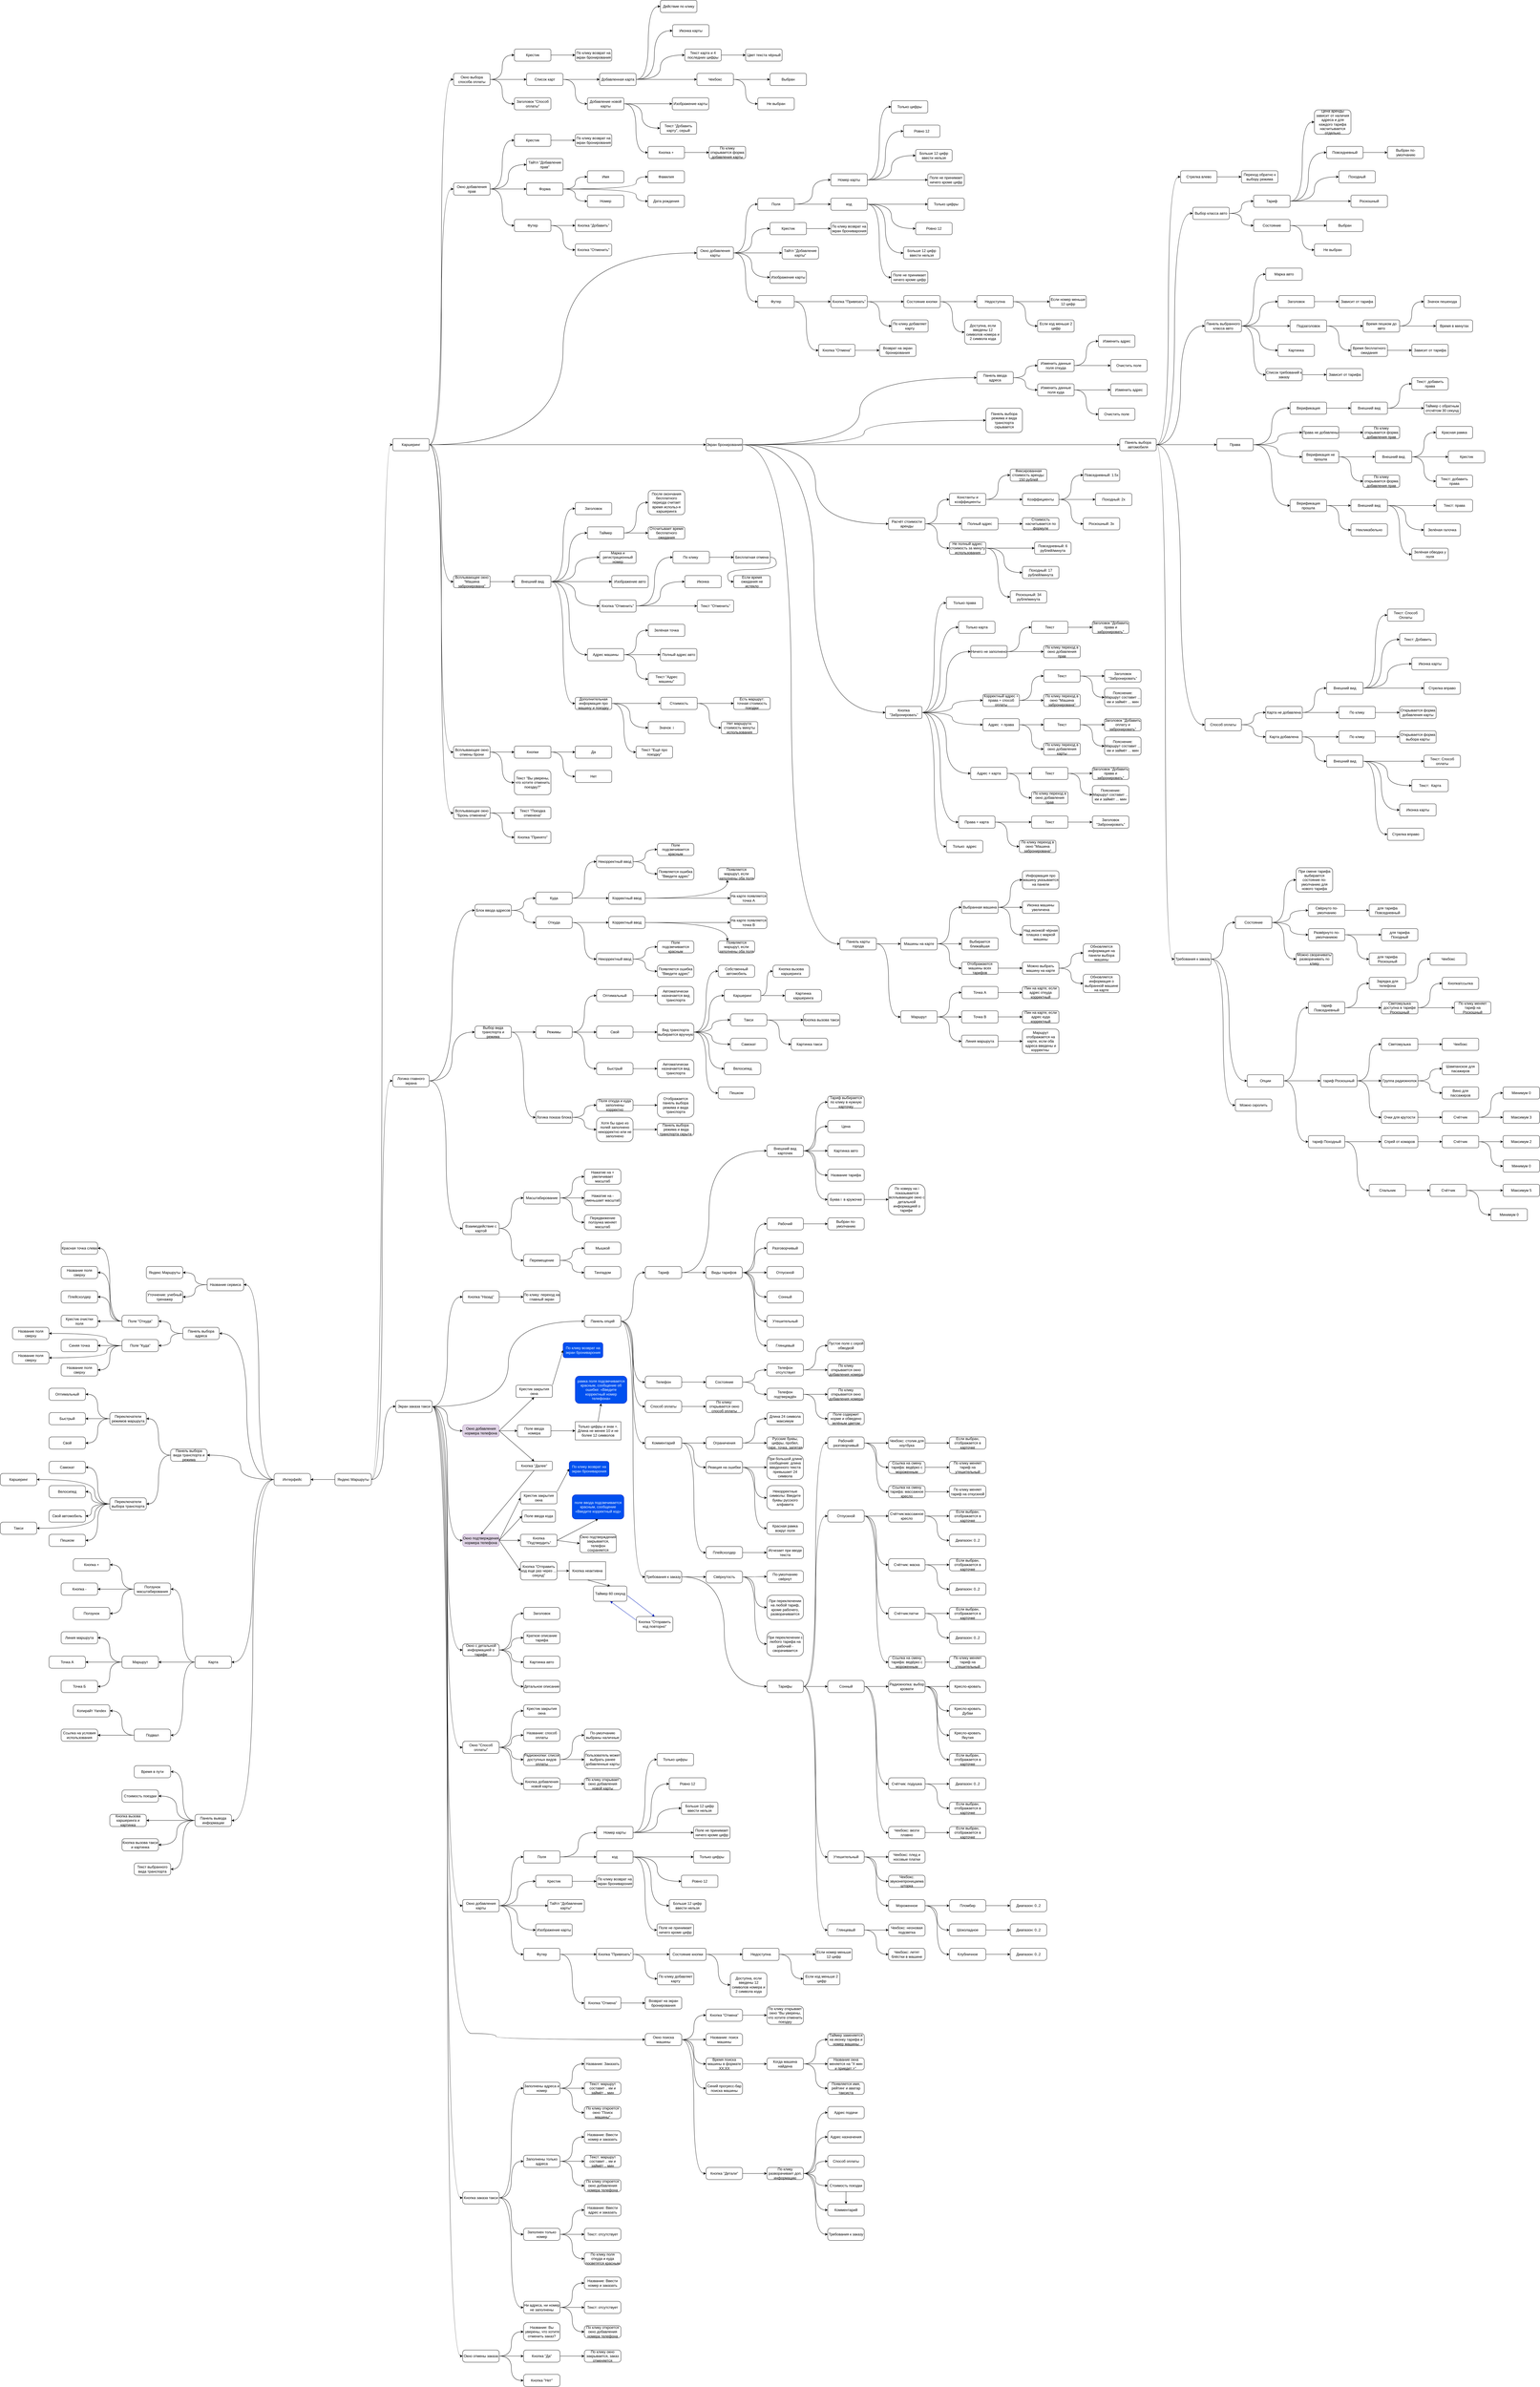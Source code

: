 <mxfile version="26.0.6">
  <diagram id="mye7cpsdecRdVJIh1ltE" name="Page-1">
    <mxGraphModel dx="2499" dy="5605" grid="1" gridSize="10" guides="1" tooltips="1" connect="1" arrows="1" fold="1" page="1" pageScale="1" pageWidth="827" pageHeight="1169" math="0" shadow="0">
      <root>
        <mxCell id="0" />
        <mxCell id="1" parent="0" />
        <mxCell id="GoWqnwifKlF_Yr-xNYbi-38" style="edgeStyle=none;rounded=0;orthogonalLoop=1;jettySize=auto;html=1;exitX=0;exitY=0.5;exitDx=0;exitDy=0;entryX=1;entryY=0.5;entryDx=0;entryDy=0;" parent="1" source="GoWqnwifKlF_Yr-xNYbi-1" target="GoWqnwifKlF_Yr-xNYbi-3" edge="1">
          <mxGeometry relative="1" as="geometry">
            <mxPoint x="270" y="380" as="targetPoint" />
          </mxGeometry>
        </mxCell>
        <mxCell id="O8T6xnv3JP67ll0HdlqU-1" style="edgeStyle=orthogonalEdgeStyle;rounded=0;orthogonalLoop=1;jettySize=auto;html=1;exitX=1;exitY=0.5;exitDx=0;exitDy=0;entryX=0;entryY=0.5;entryDx=0;entryDy=0;curved=1;" parent="1" source="GoWqnwifKlF_Yr-xNYbi-1" target="qn3d2HcTWaKksIYHcs9O-5" edge="1">
          <mxGeometry relative="1" as="geometry" />
        </mxCell>
        <mxCell id="O8T6xnv3JP67ll0HdlqU-176" style="edgeStyle=orthogonalEdgeStyle;curved=1;rounded=0;orthogonalLoop=1;jettySize=auto;html=1;exitX=1;exitY=0.5;exitDx=0;exitDy=0;entryX=0;entryY=0.5;entryDx=0;entryDy=0;" parent="1" source="GoWqnwifKlF_Yr-xNYbi-1" target="O8T6xnv3JP67ll0HdlqU-2" edge="1">
          <mxGeometry relative="1" as="geometry" />
        </mxCell>
        <mxCell id="5zQRycJHz9m9DTwj5eHS-187" style="edgeStyle=orthogonalEdgeStyle;curved=1;rounded=0;orthogonalLoop=1;jettySize=auto;html=1;exitX=1;exitY=0.5;exitDx=0;exitDy=0;entryX=0;entryY=0.5;entryDx=0;entryDy=0;" parent="1" source="O8T6xnv3JP67ll0HdlqU-2" target="O8T6xnv3JP67ll0HdlqU-5" edge="1">
          <mxGeometry relative="1" as="geometry" />
        </mxCell>
        <mxCell id="I9X0sAE7GdHGpcw4gEzt-508" style="edgeStyle=orthogonalEdgeStyle;rounded=0;orthogonalLoop=1;jettySize=auto;html=1;exitX=1;exitY=0.5;exitDx=0;exitDy=0;entryX=0;entryY=0.5;entryDx=0;entryDy=0;curved=1;" parent="1" source="GoWqnwifKlF_Yr-xNYbi-1" target="I9X0sAE7GdHGpcw4gEzt-8" edge="1">
          <mxGeometry relative="1" as="geometry" />
        </mxCell>
        <mxCell id="GoWqnwifKlF_Yr-xNYbi-1" value="Яндекс Маршруты" style="rounded=1;whiteSpace=wrap;html=1;arcSize=22;" parent="1" vertex="1">
          <mxGeometry x="340" y="360" width="120" height="40" as="geometry" />
        </mxCell>
        <mxCell id="GoWqnwifKlF_Yr-xNYbi-52" style="edgeStyle=orthogonalEdgeStyle;rounded=0;orthogonalLoop=1;jettySize=auto;html=1;exitX=0;exitY=0.5;exitDx=0;exitDy=0;entryX=1;entryY=0.5;entryDx=0;entryDy=0;curved=1;" parent="1" source="GoWqnwifKlF_Yr-xNYbi-3" target="GoWqnwifKlF_Yr-xNYbi-43" edge="1">
          <mxGeometry relative="1" as="geometry" />
        </mxCell>
        <mxCell id="OxW7yi1mNQBKnJ8u3WXz-3" style="edgeStyle=orthogonalEdgeStyle;rounded=0;orthogonalLoop=1;jettySize=auto;html=1;exitX=0;exitY=0.5;exitDx=0;exitDy=0;entryX=1;entryY=0.5;entryDx=0;entryDy=0;curved=1;" parent="1" source="GoWqnwifKlF_Yr-xNYbi-3" target="OxW7yi1mNQBKnJ8u3WXz-2" edge="1">
          <mxGeometry relative="1" as="geometry" />
        </mxCell>
        <mxCell id="2rGcUC60N-nelc7KvRRs-116" style="edgeStyle=orthogonalEdgeStyle;curved=1;rounded=0;orthogonalLoop=1;jettySize=auto;html=1;exitX=0;exitY=0.5;exitDx=0;exitDy=0;entryX=1;entryY=0.5;entryDx=0;entryDy=0;" parent="1" source="GoWqnwifKlF_Yr-xNYbi-3" target="2rGcUC60N-nelc7KvRRs-110" edge="1">
          <mxGeometry relative="1" as="geometry" />
        </mxCell>
        <mxCell id="2rGcUC60N-nelc7KvRRs-148" style="edgeStyle=orthogonalEdgeStyle;curved=1;rounded=0;orthogonalLoop=1;jettySize=auto;html=1;exitX=0;exitY=0.5;exitDx=0;exitDy=0;entryX=1;entryY=0.5;entryDx=0;entryDy=0;" parent="1" source="GoWqnwifKlF_Yr-xNYbi-3" target="2rGcUC60N-nelc7KvRRs-200" edge="1">
          <mxGeometry relative="1" as="geometry">
            <mxPoint x="40" y="1420" as="targetPoint" />
          </mxGeometry>
        </mxCell>
        <mxCell id="2rGcUC60N-nelc7KvRRs-159" style="edgeStyle=orthogonalEdgeStyle;curved=1;rounded=0;orthogonalLoop=1;jettySize=auto;html=1;exitX=0;exitY=0.5;exitDx=0;exitDy=0;entryX=1;entryY=0.5;entryDx=0;entryDy=0;" parent="1" source="GoWqnwifKlF_Yr-xNYbi-3" target="2rGcUC60N-nelc7KvRRs-109" edge="1">
          <mxGeometry relative="1" as="geometry" />
        </mxCell>
        <mxCell id="GoWqnwifKlF_Yr-xNYbi-3" value="Интерфейс" style="rounded=1;whiteSpace=wrap;html=1;arcSize=22;" parent="1" vertex="1">
          <mxGeometry x="140" y="360" width="120" height="40" as="geometry" />
        </mxCell>
        <mxCell id="2rGcUC60N-nelc7KvRRs-24" style="edgeStyle=orthogonalEdgeStyle;curved=1;rounded=0;orthogonalLoop=1;jettySize=auto;html=1;exitX=1;exitY=0.5;exitDx=0;exitDy=0;entryX=0;entryY=0.5;entryDx=0;entryDy=0;" parent="1" source="zDX-XHc5nT_byyQyiWO4-27" target="2rGcUC60N-nelc7KvRRs-21" edge="1">
          <mxGeometry relative="1" as="geometry">
            <mxPoint x="1120" y="-1090" as="sourcePoint" />
          </mxGeometry>
        </mxCell>
        <mxCell id="2rGcUC60N-nelc7KvRRs-25" style="edgeStyle=orthogonalEdgeStyle;curved=1;rounded=0;orthogonalLoop=1;jettySize=auto;html=1;exitX=1;exitY=0.5;exitDx=0;exitDy=0;entryX=0;entryY=0.5;entryDx=0;entryDy=0;" parent="1" source="zDX-XHc5nT_byyQyiWO4-27" target="2rGcUC60N-nelc7KvRRs-22" edge="1">
          <mxGeometry relative="1" as="geometry">
            <mxPoint x="1120" y="-1090" as="sourcePoint" />
          </mxGeometry>
        </mxCell>
        <mxCell id="2rGcUC60N-nelc7KvRRs-26" style="edgeStyle=orthogonalEdgeStyle;curved=1;rounded=0;orthogonalLoop=1;jettySize=auto;html=1;exitX=1;exitY=0.5;exitDx=0;exitDy=0;entryX=0;entryY=0.5;entryDx=0;entryDy=0;" parent="1" target="2rGcUC60N-nelc7KvRRs-23" edge="1">
          <mxGeometry relative="1" as="geometry">
            <mxPoint x="1120" y="-1090" as="sourcePoint" />
          </mxGeometry>
        </mxCell>
        <mxCell id="zDX-XHc5nT_byyQyiWO4-29" style="edgeStyle=orthogonalEdgeStyle;curved=1;rounded=0;orthogonalLoop=1;jettySize=auto;html=1;exitX=1;exitY=0.5;exitDx=0;exitDy=0;entryX=0;entryY=0.5;entryDx=0;entryDy=0;" parent="1" source="GoWqnwifKlF_Yr-xNYbi-5" target="zDX-XHc5nT_byyQyiWO4-27" edge="1">
          <mxGeometry relative="1" as="geometry" />
        </mxCell>
        <mxCell id="zDX-XHc5nT_byyQyiWO4-30" style="edgeStyle=orthogonalEdgeStyle;curved=1;rounded=0;orthogonalLoop=1;jettySize=auto;html=1;exitX=1;exitY=0.5;exitDx=0;exitDy=0;entryX=0;entryY=0.5;entryDx=0;entryDy=0;" parent="1" source="GoWqnwifKlF_Yr-xNYbi-5" target="zDX-XHc5nT_byyQyiWO4-28" edge="1">
          <mxGeometry relative="1" as="geometry" />
        </mxCell>
        <mxCell id="GoWqnwifKlF_Yr-xNYbi-5" value="Выбор вида транспорта и режима" style="rounded=1;whiteSpace=wrap;html=1;arcSize=22;" parent="1" vertex="1">
          <mxGeometry x="800" y="-1110" width="120" height="40" as="geometry" />
        </mxCell>
        <mxCell id="2rGcUC60N-nelc7KvRRs-114" style="edgeStyle=orthogonalEdgeStyle;curved=1;rounded=0;orthogonalLoop=1;jettySize=auto;html=1;exitX=0;exitY=0.5;exitDx=0;exitDy=0;entryX=1;entryY=0.5;entryDx=0;entryDy=0;" parent="1" source="GoWqnwifKlF_Yr-xNYbi-43" target="2rGcUC60N-nelc7KvRRs-113" edge="1">
          <mxGeometry relative="1" as="geometry" />
        </mxCell>
        <mxCell id="2rGcUC60N-nelc7KvRRs-115" style="edgeStyle=orthogonalEdgeStyle;curved=1;rounded=0;orthogonalLoop=1;jettySize=auto;html=1;exitX=0;exitY=0.5;exitDx=0;exitDy=0;entryX=1;entryY=0.5;entryDx=0;entryDy=0;" parent="1" source="GoWqnwifKlF_Yr-xNYbi-43" target="2rGcUC60N-nelc7KvRRs-112" edge="1">
          <mxGeometry relative="1" as="geometry" />
        </mxCell>
        <mxCell id="GoWqnwifKlF_Yr-xNYbi-43" value="Панель выбора адреса" style="rounded=1;whiteSpace=wrap;html=1;arcSize=22;" parent="1" vertex="1">
          <mxGeometry x="-160" y="-120" width="120" height="40" as="geometry" />
        </mxCell>
        <mxCell id="qn3d2HcTWaKksIYHcs9O-7" style="edgeStyle=orthogonalEdgeStyle;rounded=0;orthogonalLoop=1;jettySize=auto;html=1;exitX=1;exitY=0.5;exitDx=0;exitDy=0;entryX=0;entryY=0.5;entryDx=0;entryDy=0;curved=1;" parent="1" target="GoWqnwifKlF_Yr-xNYbi-5" edge="1">
          <mxGeometry relative="1" as="geometry">
            <mxPoint x="650" y="-930" as="sourcePoint" />
          </mxGeometry>
        </mxCell>
        <mxCell id="OxW7yi1mNQBKnJ8u3WXz-7" style="edgeStyle=orthogonalEdgeStyle;rounded=0;orthogonalLoop=1;jettySize=auto;html=1;exitX=1;exitY=0.5;exitDx=0;exitDy=0;curved=1;entryX=0;entryY=0.5;entryDx=0;entryDy=0;" parent="1" target="2rGcUC60N-nelc7KvRRs-1" edge="1">
          <mxGeometry relative="1" as="geometry">
            <mxPoint x="720" y="-790" as="targetPoint" />
            <mxPoint x="650" y="-930" as="sourcePoint" />
          </mxGeometry>
        </mxCell>
        <mxCell id="zDX-XHc5nT_byyQyiWO4-50" style="edgeStyle=orthogonalEdgeStyle;curved=1;rounded=0;orthogonalLoop=1;jettySize=auto;html=1;exitX=1;exitY=0.5;exitDx=0;exitDy=0;entryX=0;entryY=0.5;entryDx=0;entryDy=0;" parent="1" target="2rGcUC60N-nelc7KvRRs-50" edge="1">
          <mxGeometry relative="1" as="geometry">
            <mxPoint x="650" y="-930" as="sourcePoint" />
          </mxGeometry>
        </mxCell>
        <mxCell id="qn3d2HcTWaKksIYHcs9O-5" value="Логика главного экрана" style="rounded=1;whiteSpace=wrap;html=1;arcSize=22;" parent="1" vertex="1">
          <mxGeometry x="530" y="-950" width="120" height="40" as="geometry" />
        </mxCell>
        <mxCell id="2rGcUC60N-nelc7KvRRs-123" style="edgeStyle=orthogonalEdgeStyle;curved=1;rounded=0;orthogonalLoop=1;jettySize=auto;html=1;exitX=0;exitY=0.5;exitDx=0;exitDy=0;entryX=1;entryY=0.5;entryDx=0;entryDy=0;" parent="1" source="OxW7yi1mNQBKnJ8u3WXz-2" target="2rGcUC60N-nelc7KvRRs-121" edge="1">
          <mxGeometry relative="1" as="geometry" />
        </mxCell>
        <mxCell id="2rGcUC60N-nelc7KvRRs-124" style="edgeStyle=orthogonalEdgeStyle;curved=1;rounded=0;orthogonalLoop=1;jettySize=auto;html=1;exitX=0;exitY=0.5;exitDx=0;exitDy=0;entryX=1;entryY=0.5;entryDx=0;entryDy=0;" parent="1" source="OxW7yi1mNQBKnJ8u3WXz-2" target="2rGcUC60N-nelc7KvRRs-122" edge="1">
          <mxGeometry relative="1" as="geometry" />
        </mxCell>
        <mxCell id="OxW7yi1mNQBKnJ8u3WXz-2" value="Панель выбора&lt;br&gt;вида транспорта и режима" style="rounded=1;whiteSpace=wrap;html=1;arcSize=22;" parent="1" vertex="1">
          <mxGeometry x="-200" y="280" width="120" height="40" as="geometry" />
        </mxCell>
        <mxCell id="2rGcUC60N-nelc7KvRRs-17" style="edgeStyle=orthogonalEdgeStyle;curved=1;rounded=0;orthogonalLoop=1;jettySize=auto;html=1;exitX=1;exitY=0.5;exitDx=0;exitDy=0;entryX=0;entryY=0.5;entryDx=0;entryDy=0;" parent="1" source="2rGcUC60N-nelc7KvRRs-1" target="2rGcUC60N-nelc7KvRRs-2" edge="1">
          <mxGeometry relative="1" as="geometry" />
        </mxCell>
        <mxCell id="2rGcUC60N-nelc7KvRRs-18" style="edgeStyle=orthogonalEdgeStyle;curved=1;rounded=0;orthogonalLoop=1;jettySize=auto;html=1;exitX=1;exitY=0.5;exitDx=0;exitDy=0;entryX=0;entryY=0.5;entryDx=0;entryDy=0;" parent="1" source="2rGcUC60N-nelc7KvRRs-1" target="2rGcUC60N-nelc7KvRRs-3" edge="1">
          <mxGeometry relative="1" as="geometry" />
        </mxCell>
        <mxCell id="2rGcUC60N-nelc7KvRRs-1" value="Взаимодействие с картой" style="rounded=1;whiteSpace=wrap;html=1;arcSize=22;" parent="1" vertex="1">
          <mxGeometry x="760" y="-465" width="120" height="40" as="geometry" />
        </mxCell>
        <mxCell id="2rGcUC60N-nelc7KvRRs-11" style="edgeStyle=orthogonalEdgeStyle;curved=1;rounded=0;orthogonalLoop=1;jettySize=auto;html=1;exitX=1;exitY=0.5;exitDx=0;exitDy=0;entryX=0;entryY=0.5;entryDx=0;entryDy=0;" parent="1" source="2rGcUC60N-nelc7KvRRs-2" target="2rGcUC60N-nelc7KvRRs-8" edge="1">
          <mxGeometry relative="1" as="geometry" />
        </mxCell>
        <mxCell id="2rGcUC60N-nelc7KvRRs-12" style="edgeStyle=orthogonalEdgeStyle;curved=1;rounded=0;orthogonalLoop=1;jettySize=auto;html=1;exitX=1;exitY=0.5;exitDx=0;exitDy=0;entryX=0;entryY=0.5;entryDx=0;entryDy=0;" parent="1" source="2rGcUC60N-nelc7KvRRs-2" target="2rGcUC60N-nelc7KvRRs-9" edge="1">
          <mxGeometry relative="1" as="geometry" />
        </mxCell>
        <mxCell id="2rGcUC60N-nelc7KvRRs-13" style="edgeStyle=orthogonalEdgeStyle;curved=1;rounded=0;orthogonalLoop=1;jettySize=auto;html=1;exitX=1;exitY=0.5;exitDx=0;exitDy=0;entryX=0;entryY=0.5;entryDx=0;entryDy=0;" parent="1" source="2rGcUC60N-nelc7KvRRs-2" target="2rGcUC60N-nelc7KvRRs-10" edge="1">
          <mxGeometry relative="1" as="geometry" />
        </mxCell>
        <mxCell id="2rGcUC60N-nelc7KvRRs-2" value="Масштабирование" style="rounded=1;whiteSpace=wrap;html=1;arcSize=22;" parent="1" vertex="1">
          <mxGeometry x="960" y="-565" width="120" height="40" as="geometry" />
        </mxCell>
        <mxCell id="2rGcUC60N-nelc7KvRRs-14" style="edgeStyle=orthogonalEdgeStyle;curved=1;rounded=0;orthogonalLoop=1;jettySize=auto;html=1;exitX=1;exitY=0.5;exitDx=0;exitDy=0;entryX=0;entryY=0.5;entryDx=0;entryDy=0;" parent="1" source="2rGcUC60N-nelc7KvRRs-3" target="2rGcUC60N-nelc7KvRRs-4" edge="1">
          <mxGeometry relative="1" as="geometry" />
        </mxCell>
        <mxCell id="2rGcUC60N-nelc7KvRRs-15" style="edgeStyle=orthogonalEdgeStyle;curved=1;rounded=0;orthogonalLoop=1;jettySize=auto;html=1;exitX=1;exitY=0.5;exitDx=0;exitDy=0;entryX=0;entryY=0.5;entryDx=0;entryDy=0;" parent="1" source="2rGcUC60N-nelc7KvRRs-3" target="2rGcUC60N-nelc7KvRRs-5" edge="1">
          <mxGeometry relative="1" as="geometry" />
        </mxCell>
        <mxCell id="2rGcUC60N-nelc7KvRRs-3" value="Перемещение" style="rounded=1;whiteSpace=wrap;html=1;arcSize=22;" parent="1" vertex="1">
          <mxGeometry x="960" y="-360" width="120" height="40" as="geometry" />
        </mxCell>
        <mxCell id="2rGcUC60N-nelc7KvRRs-4" value="Мышкой" style="rounded=1;whiteSpace=wrap;html=1;arcSize=22;" parent="1" vertex="1">
          <mxGeometry x="1160" y="-400" width="120" height="40" as="geometry" />
        </mxCell>
        <mxCell id="2rGcUC60N-nelc7KvRRs-5" value="Тачпадом" style="rounded=1;whiteSpace=wrap;html=1;arcSize=22;" parent="1" vertex="1">
          <mxGeometry x="1160" y="-320" width="120" height="40" as="geometry" />
        </mxCell>
        <mxCell id="2rGcUC60N-nelc7KvRRs-8" value="Нажатие на + увеличивает масштаб" style="rounded=1;whiteSpace=wrap;html=1;arcSize=22;" parent="1" vertex="1">
          <mxGeometry x="1160" y="-640" width="120" height="50" as="geometry" />
        </mxCell>
        <mxCell id="2rGcUC60N-nelc7KvRRs-9" value="Нажатие на - уменьшает масштаб" style="rounded=1;whiteSpace=wrap;html=1;arcSize=22;" parent="1" vertex="1">
          <mxGeometry x="1160" y="-570" width="120" height="50" as="geometry" />
        </mxCell>
        <mxCell id="2rGcUC60N-nelc7KvRRs-10" value="Передвижение ползунка меняет масштаб" style="rounded=1;whiteSpace=wrap;html=1;arcSize=22;" parent="1" vertex="1">
          <mxGeometry x="1160" y="-490" width="120" height="50" as="geometry" />
        </mxCell>
        <mxCell id="2rGcUC60N-nelc7KvRRs-29" style="edgeStyle=orthogonalEdgeStyle;curved=1;rounded=0;orthogonalLoop=1;jettySize=auto;html=1;exitX=1;exitY=0.5;exitDx=0;exitDy=0;entryX=0;entryY=0.5;entryDx=0;entryDy=0;" parent="1" source="2rGcUC60N-nelc7KvRRs-21" target="2rGcUC60N-nelc7KvRRs-27" edge="1">
          <mxGeometry relative="1" as="geometry" />
        </mxCell>
        <mxCell id="2rGcUC60N-nelc7KvRRs-21" value="Оптимальный" style="rounded=1;whiteSpace=wrap;html=1;arcSize=22;" parent="1" vertex="1">
          <mxGeometry x="1200" y="-1230" width="120" height="40" as="geometry" />
        </mxCell>
        <mxCell id="2rGcUC60N-nelc7KvRRs-30" style="edgeStyle=orthogonalEdgeStyle;curved=1;rounded=0;orthogonalLoop=1;jettySize=auto;html=1;exitX=1;exitY=0.5;exitDx=0;exitDy=0;entryX=0;entryY=0.5;entryDx=0;entryDy=0;" parent="1" source="2rGcUC60N-nelc7KvRRs-22" target="2rGcUC60N-nelc7KvRRs-28" edge="1">
          <mxGeometry relative="1" as="geometry" />
        </mxCell>
        <mxCell id="2rGcUC60N-nelc7KvRRs-22" value="Быстрый" style="rounded=1;whiteSpace=wrap;html=1;arcSize=22;" parent="1" vertex="1">
          <mxGeometry x="1200" y="-990" width="120" height="40" as="geometry" />
        </mxCell>
        <mxCell id="2rGcUC60N-nelc7KvRRs-32" style="edgeStyle=orthogonalEdgeStyle;curved=1;rounded=0;orthogonalLoop=1;jettySize=auto;html=1;exitX=1;exitY=0.5;exitDx=0;exitDy=0;entryX=0;entryY=0.5;entryDx=0;entryDy=0;" parent="1" source="2rGcUC60N-nelc7KvRRs-23" target="2rGcUC60N-nelc7KvRRs-31" edge="1">
          <mxGeometry relative="1" as="geometry" />
        </mxCell>
        <mxCell id="2rGcUC60N-nelc7KvRRs-23" value="Свой" style="rounded=1;whiteSpace=wrap;html=1;arcSize=22;" parent="1" vertex="1">
          <mxGeometry x="1200" y="-1110" width="120" height="40" as="geometry" />
        </mxCell>
        <mxCell id="2rGcUC60N-nelc7KvRRs-27" value="Автоматически назначается вид транспорта" style="rounded=1;whiteSpace=wrap;html=1;arcSize=22;" parent="1" vertex="1">
          <mxGeometry x="1400" y="-1240" width="120" height="60" as="geometry" />
        </mxCell>
        <mxCell id="2rGcUC60N-nelc7KvRRs-28" value="Автоматически назначается вид транспорта" style="rounded=1;whiteSpace=wrap;html=1;arcSize=22;" parent="1" vertex="1">
          <mxGeometry x="1400" y="-1000" width="120" height="60" as="geometry" />
        </mxCell>
        <mxCell id="2rGcUC60N-nelc7KvRRs-39" style="edgeStyle=orthogonalEdgeStyle;curved=1;rounded=0;orthogonalLoop=1;jettySize=auto;html=1;exitX=1;exitY=0.5;exitDx=0;exitDy=0;entryX=0;entryY=0.5;entryDx=0;entryDy=0;" parent="1" source="2rGcUC60N-nelc7KvRRs-31" target="2rGcUC60N-nelc7KvRRs-33" edge="1">
          <mxGeometry relative="1" as="geometry" />
        </mxCell>
        <mxCell id="2rGcUC60N-nelc7KvRRs-40" style="edgeStyle=orthogonalEdgeStyle;curved=1;rounded=0;orthogonalLoop=1;jettySize=auto;html=1;exitX=1;exitY=0.5;exitDx=0;exitDy=0;entryX=0;entryY=0.5;entryDx=0;entryDy=0;" parent="1" source="2rGcUC60N-nelc7KvRRs-31" target="2rGcUC60N-nelc7KvRRs-34" edge="1">
          <mxGeometry relative="1" as="geometry" />
        </mxCell>
        <mxCell id="2rGcUC60N-nelc7KvRRs-41" style="edgeStyle=orthogonalEdgeStyle;curved=1;rounded=0;orthogonalLoop=1;jettySize=auto;html=1;exitX=1;exitY=0.5;exitDx=0;exitDy=0;entryX=0;entryY=0.5;entryDx=0;entryDy=0;" parent="1" source="2rGcUC60N-nelc7KvRRs-31" target="2rGcUC60N-nelc7KvRRs-35" edge="1">
          <mxGeometry relative="1" as="geometry" />
        </mxCell>
        <mxCell id="2rGcUC60N-nelc7KvRRs-42" style="edgeStyle=orthogonalEdgeStyle;curved=1;rounded=0;orthogonalLoop=1;jettySize=auto;html=1;exitX=1;exitY=0.5;exitDx=0;exitDy=0;entryX=0;entryY=0.5;entryDx=0;entryDy=0;" parent="1" source="2rGcUC60N-nelc7KvRRs-31" target="2rGcUC60N-nelc7KvRRs-36" edge="1">
          <mxGeometry relative="1" as="geometry" />
        </mxCell>
        <mxCell id="2rGcUC60N-nelc7KvRRs-43" style="edgeStyle=orthogonalEdgeStyle;curved=1;rounded=0;orthogonalLoop=1;jettySize=auto;html=1;exitX=1;exitY=0.5;exitDx=0;exitDy=0;entryX=0;entryY=0.5;entryDx=0;entryDy=0;" parent="1" source="2rGcUC60N-nelc7KvRRs-31" target="2rGcUC60N-nelc7KvRRs-37" edge="1">
          <mxGeometry relative="1" as="geometry" />
        </mxCell>
        <mxCell id="2rGcUC60N-nelc7KvRRs-44" style="edgeStyle=orthogonalEdgeStyle;curved=1;rounded=0;orthogonalLoop=1;jettySize=auto;html=1;exitX=1;exitY=0.5;exitDx=0;exitDy=0;entryX=0;entryY=0.5;entryDx=0;entryDy=0;" parent="1" source="2rGcUC60N-nelc7KvRRs-31" target="2rGcUC60N-nelc7KvRRs-38" edge="1">
          <mxGeometry relative="1" as="geometry" />
        </mxCell>
        <mxCell id="2rGcUC60N-nelc7KvRRs-31" value="Вид транспорта выбирается вручную" style="rounded=1;whiteSpace=wrap;html=1;arcSize=22;" parent="1" vertex="1">
          <mxGeometry x="1400" y="-1120" width="120" height="60" as="geometry" />
        </mxCell>
        <mxCell id="2rGcUC60N-nelc7KvRRs-33" value="Собственный автомобиль" style="rounded=1;whiteSpace=wrap;html=1;arcSize=22;" parent="1" vertex="1">
          <mxGeometry x="1600" y="-1310" width="120" height="40" as="geometry" />
        </mxCell>
        <mxCell id="zDX-XHc5nT_byyQyiWO4-42" style="edgeStyle=orthogonalEdgeStyle;curved=1;rounded=0;orthogonalLoop=1;jettySize=auto;html=1;exitX=1;exitY=0.5;exitDx=0;exitDy=0;entryX=0;entryY=0.5;entryDx=0;entryDy=0;" parent="1" source="2rGcUC60N-nelc7KvRRs-34" target="zDX-XHc5nT_byyQyiWO4-41" edge="1">
          <mxGeometry relative="1" as="geometry" />
        </mxCell>
        <mxCell id="zDX-XHc5nT_byyQyiWO4-43" style="edgeStyle=orthogonalEdgeStyle;curved=1;rounded=0;orthogonalLoop=1;jettySize=auto;html=1;exitX=1;exitY=0.5;exitDx=0;exitDy=0;entryX=0;entryY=0.5;entryDx=0;entryDy=0;" parent="1" source="2rGcUC60N-nelc7KvRRs-34" target="zDX-XHc5nT_byyQyiWO4-40" edge="1">
          <mxGeometry relative="1" as="geometry" />
        </mxCell>
        <mxCell id="2rGcUC60N-nelc7KvRRs-34" value="Каршеринг" style="rounded=1;whiteSpace=wrap;html=1;arcSize=22;" parent="1" vertex="1">
          <mxGeometry x="1620" y="-1230" width="120" height="40" as="geometry" />
        </mxCell>
        <mxCell id="2rGcUC60N-nelc7KvRRs-35" value="Такси" style="rounded=1;whiteSpace=wrap;html=1;arcSize=22;" parent="1" vertex="1">
          <mxGeometry x="1640" y="-1150" width="120" height="40" as="geometry" />
        </mxCell>
        <mxCell id="2rGcUC60N-nelc7KvRRs-36" value="Самокат" style="rounded=1;whiteSpace=wrap;html=1;arcSize=22;" parent="1" vertex="1">
          <mxGeometry x="1640" y="-1070" width="120" height="40" as="geometry" />
        </mxCell>
        <mxCell id="2rGcUC60N-nelc7KvRRs-37" value="Велосипед" style="rounded=1;whiteSpace=wrap;html=1;arcSize=22;" parent="1" vertex="1">
          <mxGeometry x="1620" y="-990" width="120" height="40" as="geometry" />
        </mxCell>
        <mxCell id="2rGcUC60N-nelc7KvRRs-38" value="Пешком" style="rounded=1;whiteSpace=wrap;html=1;arcSize=22;" parent="1" vertex="1">
          <mxGeometry x="1600" y="-910" width="120" height="40" as="geometry" />
        </mxCell>
        <mxCell id="2rGcUC60N-nelc7KvRRs-45" value="Кнопка вызова такси" style="rounded=1;whiteSpace=wrap;html=1;arcSize=22;" parent="1" vertex="1">
          <mxGeometry x="1880" y="-1150" width="120" height="40" as="geometry" />
        </mxCell>
        <mxCell id="2rGcUC60N-nelc7KvRRs-46" value="Картинка такси" style="rounded=1;whiteSpace=wrap;html=1;arcSize=22;" parent="1" vertex="1">
          <mxGeometry x="1840" y="-1070" width="120" height="40" as="geometry" />
        </mxCell>
        <mxCell id="2rGcUC60N-nelc7KvRRs-103" style="edgeStyle=orthogonalEdgeStyle;curved=1;rounded=0;orthogonalLoop=1;jettySize=auto;html=1;exitX=1;exitY=0.5;exitDx=0;exitDy=0;entryX=0;entryY=0.5;entryDx=0;entryDy=0;" parent="1" source="2rGcUC60N-nelc7KvRRs-50" target="2rGcUC60N-nelc7KvRRs-76" edge="1">
          <mxGeometry relative="1" as="geometry" />
        </mxCell>
        <mxCell id="2rGcUC60N-nelc7KvRRs-104" style="edgeStyle=orthogonalEdgeStyle;curved=1;rounded=0;orthogonalLoop=1;jettySize=auto;html=1;exitX=1;exitY=0.5;exitDx=0;exitDy=0;entryX=0;entryY=0.5;entryDx=0;entryDy=0;" parent="1" source="2rGcUC60N-nelc7KvRRs-50" target="2rGcUC60N-nelc7KvRRs-77" edge="1">
          <mxGeometry relative="1" as="geometry" />
        </mxCell>
        <mxCell id="2rGcUC60N-nelc7KvRRs-50" value="Блок ввода адресов" style="rounded=1;whiteSpace=wrap;html=1;arcSize=22;" parent="1" vertex="1">
          <mxGeometry x="800" y="-1510" width="120" height="40" as="geometry" />
        </mxCell>
        <mxCell id="2rGcUC60N-nelc7KvRRs-105" style="edgeStyle=orthogonalEdgeStyle;curved=1;rounded=0;orthogonalLoop=1;jettySize=auto;html=1;exitX=1;exitY=0.5;exitDx=0;exitDy=0;entryX=0;entryY=0.5;entryDx=0;entryDy=0;" parent="1" source="2rGcUC60N-nelc7KvRRs-76" target="2rGcUC60N-nelc7KvRRs-79" edge="1">
          <mxGeometry relative="1" as="geometry" />
        </mxCell>
        <mxCell id="2rGcUC60N-nelc7KvRRs-106" style="edgeStyle=orthogonalEdgeStyle;curved=1;rounded=0;orthogonalLoop=1;jettySize=auto;html=1;exitX=1;exitY=0.5;exitDx=0;exitDy=0;entryX=0;entryY=0.5;entryDx=0;entryDy=0;" parent="1" source="2rGcUC60N-nelc7KvRRs-76" target="2rGcUC60N-nelc7KvRRs-78" edge="1">
          <mxGeometry relative="1" as="geometry" />
        </mxCell>
        <mxCell id="2rGcUC60N-nelc7KvRRs-76" value="Куда" style="rounded=1;whiteSpace=wrap;html=1;arcSize=22;" parent="1" vertex="1">
          <mxGeometry x="1000" y="-1550" width="120" height="40" as="geometry" />
        </mxCell>
        <mxCell id="2rGcUC60N-nelc7KvRRs-107" style="edgeStyle=orthogonalEdgeStyle;curved=1;rounded=0;orthogonalLoop=1;jettySize=auto;html=1;exitX=1;exitY=0.5;exitDx=0;exitDy=0;entryX=0;entryY=0.5;entryDx=0;entryDy=0;" parent="1" source="2rGcUC60N-nelc7KvRRs-77" target="2rGcUC60N-nelc7KvRRs-81" edge="1">
          <mxGeometry relative="1" as="geometry" />
        </mxCell>
        <mxCell id="2rGcUC60N-nelc7KvRRs-108" style="edgeStyle=orthogonalEdgeStyle;curved=1;rounded=0;orthogonalLoop=1;jettySize=auto;html=1;exitX=1;exitY=0.5;exitDx=0;exitDy=0;entryX=0;entryY=0.5;entryDx=0;entryDy=0;" parent="1" source="2rGcUC60N-nelc7KvRRs-77" target="2rGcUC60N-nelc7KvRRs-80" edge="1">
          <mxGeometry relative="1" as="geometry" />
        </mxCell>
        <mxCell id="2rGcUC60N-nelc7KvRRs-77" value="Откуда" style="rounded=1;whiteSpace=wrap;html=1;arcSize=22;" parent="1" vertex="1">
          <mxGeometry x="1000" y="-1470" width="120" height="40" as="geometry" />
        </mxCell>
        <mxCell id="2rGcUC60N-nelc7KvRRs-90" style="edgeStyle=orthogonalEdgeStyle;curved=1;rounded=0;orthogonalLoop=1;jettySize=auto;html=1;exitX=1;exitY=0.5;exitDx=0;exitDy=0;entryX=0;entryY=0.5;entryDx=0;entryDy=0;" parent="1" source="2rGcUC60N-nelc7KvRRs-78" target="2rGcUC60N-nelc7KvRRs-84" edge="1">
          <mxGeometry relative="1" as="geometry" />
        </mxCell>
        <mxCell id="2rGcUC60N-nelc7KvRRs-99" style="edgeStyle=orthogonalEdgeStyle;curved=1;rounded=0;orthogonalLoop=1;jettySize=auto;html=1;exitX=1;exitY=0.5;exitDx=0;exitDy=0;entryX=0;entryY=0.5;entryDx=0;entryDy=0;" parent="1" source="2rGcUC60N-nelc7KvRRs-78" target="2rGcUC60N-nelc7KvRRs-95" edge="1">
          <mxGeometry relative="1" as="geometry" />
        </mxCell>
        <mxCell id="2rGcUC60N-nelc7KvRRs-78" value="Некорректный ввод" style="rounded=1;whiteSpace=wrap;html=1;arcSize=22;" parent="1" vertex="1">
          <mxGeometry x="1200" y="-1670" width="120" height="40" as="geometry" />
        </mxCell>
        <mxCell id="2rGcUC60N-nelc7KvRRs-88" style="edgeStyle=orthogonalEdgeStyle;curved=1;rounded=0;orthogonalLoop=1;jettySize=auto;html=1;exitX=1;exitY=0.5;exitDx=0;exitDy=0;entryX=0;entryY=0.5;entryDx=0;entryDy=0;" parent="1" source="2rGcUC60N-nelc7KvRRs-79" target="2rGcUC60N-nelc7KvRRs-82" edge="1">
          <mxGeometry relative="1" as="geometry">
            <mxPoint x="1440" y="-1530" as="targetPoint" />
          </mxGeometry>
        </mxCell>
        <mxCell id="zDX-XHc5nT_byyQyiWO4-48" style="edgeStyle=orthogonalEdgeStyle;curved=1;rounded=0;orthogonalLoop=1;jettySize=auto;html=1;exitX=1;exitY=0.5;exitDx=0;exitDy=0;entryX=0.25;entryY=1;entryDx=0;entryDy=0;" parent="1" source="2rGcUC60N-nelc7KvRRs-79" target="zDX-XHc5nT_byyQyiWO4-44" edge="1">
          <mxGeometry relative="1" as="geometry" />
        </mxCell>
        <mxCell id="2rGcUC60N-nelc7KvRRs-79" value="Корректный ввод" style="rounded=1;whiteSpace=wrap;html=1;arcSize=22;" parent="1" vertex="1">
          <mxGeometry x="1240" y="-1550" width="120" height="40" as="geometry" />
        </mxCell>
        <mxCell id="2rGcUC60N-nelc7KvRRs-100" style="edgeStyle=orthogonalEdgeStyle;curved=1;rounded=0;orthogonalLoop=1;jettySize=auto;html=1;exitX=1;exitY=0.5;exitDx=0;exitDy=0;entryX=0;entryY=0.5;entryDx=0;entryDy=0;" parent="1" source="2rGcUC60N-nelc7KvRRs-80" target="2rGcUC60N-nelc7KvRRs-97" edge="1">
          <mxGeometry relative="1" as="geometry" />
        </mxCell>
        <mxCell id="2rGcUC60N-nelc7KvRRs-101" style="edgeStyle=orthogonalEdgeStyle;curved=1;rounded=0;orthogonalLoop=1;jettySize=auto;html=1;exitX=1;exitY=0.5;exitDx=0;exitDy=0;entryX=0;entryY=0.5;entryDx=0;entryDy=0;" parent="1" source="2rGcUC60N-nelc7KvRRs-80" target="2rGcUC60N-nelc7KvRRs-98" edge="1">
          <mxGeometry relative="1" as="geometry" />
        </mxCell>
        <mxCell id="2rGcUC60N-nelc7KvRRs-80" value="Некорректный ввод" style="rounded=1;whiteSpace=wrap;html=1;arcSize=22;" parent="1" vertex="1">
          <mxGeometry x="1200" y="-1350" width="120" height="40" as="geometry" />
        </mxCell>
        <mxCell id="2rGcUC60N-nelc7KvRRs-89" style="edgeStyle=orthogonalEdgeStyle;curved=1;rounded=0;orthogonalLoop=1;jettySize=auto;html=1;exitX=1;exitY=0.5;exitDx=0;exitDy=0;entryX=0;entryY=0.5;entryDx=0;entryDy=0;" parent="1" source="2rGcUC60N-nelc7KvRRs-81" target="2rGcUC60N-nelc7KvRRs-83" edge="1">
          <mxGeometry relative="1" as="geometry">
            <mxPoint x="1440" y="-1450" as="targetPoint" />
          </mxGeometry>
        </mxCell>
        <mxCell id="zDX-XHc5nT_byyQyiWO4-49" style="edgeStyle=orthogonalEdgeStyle;curved=1;rounded=0;orthogonalLoop=1;jettySize=auto;html=1;exitX=1;exitY=0.5;exitDx=0;exitDy=0;entryX=0.25;entryY=0;entryDx=0;entryDy=0;" parent="1" source="2rGcUC60N-nelc7KvRRs-81" target="zDX-XHc5nT_byyQyiWO4-45" edge="1">
          <mxGeometry relative="1" as="geometry" />
        </mxCell>
        <mxCell id="2rGcUC60N-nelc7KvRRs-81" value="Корректный ввод" style="rounded=1;whiteSpace=wrap;html=1;arcSize=22;" parent="1" vertex="1">
          <mxGeometry x="1240" y="-1470" width="120" height="40" as="geometry" />
        </mxCell>
        <mxCell id="2rGcUC60N-nelc7KvRRs-82" value="На карте появляется точка А" style="rounded=1;whiteSpace=wrap;html=1;arcSize=22;" parent="1" vertex="1">
          <mxGeometry x="1640" y="-1550" width="120" height="40" as="geometry" />
        </mxCell>
        <mxCell id="2rGcUC60N-nelc7KvRRs-83" value="На карте появляется точка В" style="rounded=1;whiteSpace=wrap;html=1;arcSize=22;" parent="1" vertex="1">
          <mxGeometry x="1640" y="-1470" width="120" height="40" as="geometry" />
        </mxCell>
        <mxCell id="2rGcUC60N-nelc7KvRRs-84" value="Поле подсвечивается красным" style="rounded=1;whiteSpace=wrap;html=1;arcSize=22;" parent="1" vertex="1">
          <mxGeometry x="1400" y="-1710" width="120" height="40" as="geometry" />
        </mxCell>
        <mxCell id="2rGcUC60N-nelc7KvRRs-95" value="Появляется ошибка &quot;Введите адрес&quot;" style="rounded=1;whiteSpace=wrap;html=1;arcSize=22;" parent="1" vertex="1">
          <mxGeometry x="1400" y="-1630" width="120" height="40" as="geometry" />
        </mxCell>
        <mxCell id="2rGcUC60N-nelc7KvRRs-97" value="Поле подсвечивается красным" style="rounded=1;whiteSpace=wrap;html=1;arcSize=22;" parent="1" vertex="1">
          <mxGeometry x="1400" y="-1390" width="120" height="40" as="geometry" />
        </mxCell>
        <mxCell id="2rGcUC60N-nelc7KvRRs-98" value="Появляется ошибка &quot;Введите адрес&quot;" style="rounded=1;whiteSpace=wrap;html=1;arcSize=22;" parent="1" vertex="1">
          <mxGeometry x="1400" y="-1310" width="120" height="40" as="geometry" />
        </mxCell>
        <mxCell id="2rGcUC60N-nelc7KvRRs-164" style="edgeStyle=orthogonalEdgeStyle;curved=1;rounded=0;orthogonalLoop=1;jettySize=auto;html=1;exitX=0;exitY=0.5;exitDx=0;exitDy=0;entryX=1;entryY=0.5;entryDx=0;entryDy=0;" parent="1" source="2rGcUC60N-nelc7KvRRs-109" target="2rGcUC60N-nelc7KvRRs-157" edge="1">
          <mxGeometry relative="1" as="geometry" />
        </mxCell>
        <mxCell id="2rGcUC60N-nelc7KvRRs-165" style="edgeStyle=orthogonalEdgeStyle;curved=1;rounded=0;orthogonalLoop=1;jettySize=auto;html=1;exitX=0;exitY=0.5;exitDx=0;exitDy=0;entryX=1;entryY=0.5;entryDx=0;entryDy=0;" parent="1" source="2rGcUC60N-nelc7KvRRs-109" target="2rGcUC60N-nelc7KvRRs-158" edge="1">
          <mxGeometry relative="1" as="geometry" />
        </mxCell>
        <mxCell id="2rGcUC60N-nelc7KvRRs-166" style="edgeStyle=orthogonalEdgeStyle;curved=1;rounded=0;orthogonalLoop=1;jettySize=auto;html=1;exitX=0;exitY=0.5;exitDx=0;exitDy=0;entryX=1;entryY=0.5;entryDx=0;entryDy=0;" parent="1" source="2rGcUC60N-nelc7KvRRs-109" target="2rGcUC60N-nelc7KvRRs-156" edge="1">
          <mxGeometry relative="1" as="geometry" />
        </mxCell>
        <mxCell id="2rGcUC60N-nelc7KvRRs-109" value="Карта" style="rounded=1;whiteSpace=wrap;html=1;arcSize=22;" parent="1" vertex="1">
          <mxGeometry x="-120" y="960" width="120" height="40" as="geometry" />
        </mxCell>
        <mxCell id="2rGcUC60N-nelc7KvRRs-110" value="Название сервиса" style="rounded=1;whiteSpace=wrap;html=1;arcSize=22;" parent="1" vertex="1">
          <mxGeometry x="-80" y="-280" width="120" height="40" as="geometry" />
        </mxCell>
        <mxCell id="zDX-XHc5nT_byyQyiWO4-7" style="edgeStyle=orthogonalEdgeStyle;rounded=0;orthogonalLoop=1;jettySize=auto;html=1;exitX=0;exitY=0.5;exitDx=0;exitDy=0;entryX=1;entryY=0.5;entryDx=0;entryDy=0;curved=1;" parent="1" source="2rGcUC60N-nelc7KvRRs-112" target="zDX-XHc5nT_byyQyiWO4-6" edge="1">
          <mxGeometry relative="1" as="geometry" />
        </mxCell>
        <mxCell id="zDX-XHc5nT_byyQyiWO4-11" style="edgeStyle=orthogonalEdgeStyle;curved=1;rounded=0;orthogonalLoop=1;jettySize=auto;html=1;exitX=0;exitY=0.5;exitDx=0;exitDy=0;entryX=1;entryY=0.5;entryDx=0;entryDy=0;" parent="1" source="2rGcUC60N-nelc7KvRRs-112" target="zDX-XHc5nT_byyQyiWO4-10" edge="1">
          <mxGeometry relative="1" as="geometry" />
        </mxCell>
        <mxCell id="zDX-XHc5nT_byyQyiWO4-12" style="edgeStyle=orthogonalEdgeStyle;curved=1;rounded=0;orthogonalLoop=1;jettySize=auto;html=1;exitX=0;exitY=0.5;exitDx=0;exitDy=0;entryX=1;entryY=0.5;entryDx=0;entryDy=0;" parent="1" source="2rGcUC60N-nelc7KvRRs-112" target="zDX-XHc5nT_byyQyiWO4-9" edge="1">
          <mxGeometry relative="1" as="geometry" />
        </mxCell>
        <mxCell id="zDX-XHc5nT_byyQyiWO4-13" style="edgeStyle=orthogonalEdgeStyle;curved=1;rounded=0;orthogonalLoop=1;jettySize=auto;html=1;exitX=0;exitY=0.5;exitDx=0;exitDy=0;entryX=1;entryY=0.5;entryDx=0;entryDy=0;" parent="1" source="2rGcUC60N-nelc7KvRRs-112" target="zDX-XHc5nT_byyQyiWO4-8" edge="1">
          <mxGeometry relative="1" as="geometry" />
        </mxCell>
        <mxCell id="2rGcUC60N-nelc7KvRRs-112" value="Поле &quot;Откуда&quot;" style="rounded=1;whiteSpace=wrap;html=1;arcSize=22;" parent="1" vertex="1">
          <mxGeometry x="-360" y="-160" width="120" height="40" as="geometry" />
        </mxCell>
        <mxCell id="zDX-XHc5nT_byyQyiWO4-19" style="edgeStyle=orthogonalEdgeStyle;curved=1;rounded=0;orthogonalLoop=1;jettySize=auto;html=1;exitX=0;exitY=0.5;exitDx=0;exitDy=0;entryX=1;entryY=0.5;entryDx=0;entryDy=0;" parent="1" source="2rGcUC60N-nelc7KvRRs-113" target="zDX-XHc5nT_byyQyiWO4-16" edge="1">
          <mxGeometry relative="1" as="geometry">
            <Array as="points">
              <mxPoint x="-410" y="-60" />
              <mxPoint x="-410" y="-100" />
            </Array>
          </mxGeometry>
        </mxCell>
        <mxCell id="zDX-XHc5nT_byyQyiWO4-20" style="edgeStyle=orthogonalEdgeStyle;curved=1;rounded=0;orthogonalLoop=1;jettySize=auto;html=1;exitX=0;exitY=0.5;exitDx=0;exitDy=0;entryX=1;entryY=0.5;entryDx=0;entryDy=0;" parent="1" source="2rGcUC60N-nelc7KvRRs-113" target="zDX-XHc5nT_byyQyiWO4-14" edge="1">
          <mxGeometry relative="1" as="geometry" />
        </mxCell>
        <mxCell id="zDX-XHc5nT_byyQyiWO4-21" style="edgeStyle=orthogonalEdgeStyle;curved=1;rounded=0;orthogonalLoop=1;jettySize=auto;html=1;exitX=0;exitY=0.5;exitDx=0;exitDy=0;entryX=1;entryY=0.5;entryDx=0;entryDy=0;" parent="1" source="2rGcUC60N-nelc7KvRRs-113" target="zDX-XHc5nT_byyQyiWO4-15" edge="1">
          <mxGeometry relative="1" as="geometry" />
        </mxCell>
        <mxCell id="zDX-XHc5nT_byyQyiWO4-22" style="edgeStyle=orthogonalEdgeStyle;curved=1;rounded=0;orthogonalLoop=1;jettySize=auto;html=1;exitX=0;exitY=0.5;exitDx=0;exitDy=0;entryX=1;entryY=0.5;entryDx=0;entryDy=0;" parent="1" source="2rGcUC60N-nelc7KvRRs-113" target="zDX-XHc5nT_byyQyiWO4-17" edge="1">
          <mxGeometry relative="1" as="geometry">
            <Array as="points">
              <mxPoint x="-410" y="-60" />
              <mxPoint x="-410" y="-20" />
            </Array>
          </mxGeometry>
        </mxCell>
        <mxCell id="2rGcUC60N-nelc7KvRRs-113" value="Поле &quot;Куда&quot;" style="rounded=1;whiteSpace=wrap;html=1;arcSize=22;" parent="1" vertex="1">
          <mxGeometry x="-360" y="-80" width="120" height="40" as="geometry" />
        </mxCell>
        <mxCell id="2rGcUC60N-nelc7KvRRs-141" style="edgeStyle=orthogonalEdgeStyle;curved=1;rounded=0;orthogonalLoop=1;jettySize=auto;html=1;exitX=0;exitY=0.5;exitDx=0;exitDy=0;entryX=1;entryY=0.5;entryDx=0;entryDy=0;" parent="1" source="2rGcUC60N-nelc7KvRRs-121" target="2rGcUC60N-nelc7KvRRs-126" edge="1">
          <mxGeometry relative="1" as="geometry" />
        </mxCell>
        <mxCell id="2rGcUC60N-nelc7KvRRs-142" style="edgeStyle=orthogonalEdgeStyle;curved=1;rounded=0;orthogonalLoop=1;jettySize=auto;html=1;exitX=0;exitY=0.5;exitDx=0;exitDy=0;entryX=1;entryY=0.5;entryDx=0;entryDy=0;" parent="1" source="2rGcUC60N-nelc7KvRRs-121" target="2rGcUC60N-nelc7KvRRs-125" edge="1">
          <mxGeometry relative="1" as="geometry" />
        </mxCell>
        <mxCell id="2rGcUC60N-nelc7KvRRs-143" style="edgeStyle=orthogonalEdgeStyle;curved=1;rounded=0;orthogonalLoop=1;jettySize=auto;html=1;exitX=0;exitY=0.5;exitDx=0;exitDy=0;entryX=1;entryY=0.5;entryDx=0;entryDy=0;" parent="1" source="2rGcUC60N-nelc7KvRRs-121" target="2rGcUC60N-nelc7KvRRs-127" edge="1">
          <mxGeometry relative="1" as="geometry" />
        </mxCell>
        <mxCell id="2rGcUC60N-nelc7KvRRs-121" value="Переключатели режимов маршрута" style="rounded=1;whiteSpace=wrap;html=1;arcSize=22;" parent="1" vertex="1">
          <mxGeometry x="-400" y="160" width="120" height="40" as="geometry" />
        </mxCell>
        <mxCell id="2rGcUC60N-nelc7KvRRs-134" style="edgeStyle=orthogonalEdgeStyle;curved=1;rounded=0;orthogonalLoop=1;jettySize=auto;html=1;exitX=0;exitY=0.5;exitDx=0;exitDy=0;entryX=1;entryY=0.5;entryDx=0;entryDy=0;" parent="1" source="2rGcUC60N-nelc7KvRRs-122" target="2rGcUC60N-nelc7KvRRs-133" edge="1">
          <mxGeometry relative="1" as="geometry" />
        </mxCell>
        <mxCell id="2rGcUC60N-nelc7KvRRs-136" style="edgeStyle=orthogonalEdgeStyle;curved=1;rounded=0;orthogonalLoop=1;jettySize=auto;html=1;exitX=0;exitY=0.5;exitDx=0;exitDy=0;entryX=1;entryY=0.5;entryDx=0;entryDy=0;" parent="1" source="2rGcUC60N-nelc7KvRRs-122" target="2rGcUC60N-nelc7KvRRs-131" edge="1">
          <mxGeometry relative="1" as="geometry">
            <Array as="points">
              <mxPoint x="-450" y="460" />
              <mxPoint x="-450" y="380" />
            </Array>
          </mxGeometry>
        </mxCell>
        <mxCell id="2rGcUC60N-nelc7KvRRs-137" style="edgeStyle=orthogonalEdgeStyle;curved=1;rounded=0;orthogonalLoop=1;jettySize=auto;html=1;exitX=0;exitY=0.5;exitDx=0;exitDy=0;entryX=1;entryY=0.5;entryDx=0;entryDy=0;" parent="1" source="2rGcUC60N-nelc7KvRRs-122" target="2rGcUC60N-nelc7KvRRs-128" edge="1">
          <mxGeometry relative="1" as="geometry">
            <Array as="points">
              <mxPoint x="-460" y="460" />
              <mxPoint x="-460" y="420" />
            </Array>
          </mxGeometry>
        </mxCell>
        <mxCell id="2rGcUC60N-nelc7KvRRs-138" style="edgeStyle=orthogonalEdgeStyle;curved=1;rounded=0;orthogonalLoop=1;jettySize=auto;html=1;exitX=0;exitY=0.5;exitDx=0;exitDy=0;entryX=1;entryY=0.5;entryDx=0;entryDy=0;" parent="1" source="2rGcUC60N-nelc7KvRRs-122" target="2rGcUC60N-nelc7KvRRs-129" edge="1">
          <mxGeometry relative="1" as="geometry">
            <Array as="points">
              <mxPoint x="-460" y="460" />
              <mxPoint x="-460" y="500" />
            </Array>
          </mxGeometry>
        </mxCell>
        <mxCell id="2rGcUC60N-nelc7KvRRs-139" style="edgeStyle=orthogonalEdgeStyle;curved=1;rounded=0;orthogonalLoop=1;jettySize=auto;html=1;exitX=0;exitY=0.5;exitDx=0;exitDy=0;entryX=1;entryY=0.5;entryDx=0;entryDy=0;" parent="1" source="2rGcUC60N-nelc7KvRRs-122" target="2rGcUC60N-nelc7KvRRs-132" edge="1">
          <mxGeometry relative="1" as="geometry">
            <Array as="points">
              <mxPoint x="-450" y="460" />
              <mxPoint x="-450" y="540" />
            </Array>
          </mxGeometry>
        </mxCell>
        <mxCell id="2rGcUC60N-nelc7KvRRs-140" style="edgeStyle=orthogonalEdgeStyle;curved=1;rounded=0;orthogonalLoop=1;jettySize=auto;html=1;exitX=0;exitY=0.5;exitDx=0;exitDy=0;entryX=1;entryY=0.5;entryDx=0;entryDy=0;" parent="1" source="2rGcUC60N-nelc7KvRRs-122" target="2rGcUC60N-nelc7KvRRs-130" edge="1">
          <mxGeometry relative="1" as="geometry" />
        </mxCell>
        <mxCell id="2rGcUC60N-nelc7KvRRs-122" value="Переключатели выбора транспорта" style="rounded=1;whiteSpace=wrap;html=1;arcSize=22;" parent="1" vertex="1">
          <mxGeometry x="-400" y="440" width="120" height="40" as="geometry" />
        </mxCell>
        <mxCell id="2rGcUC60N-nelc7KvRRs-125" value="Свой" style="rounded=1;whiteSpace=wrap;html=1;arcSize=22;" parent="1" vertex="1">
          <mxGeometry x="-600" y="240" width="120" height="40" as="geometry" />
        </mxCell>
        <mxCell id="2rGcUC60N-nelc7KvRRs-126" value="Быстрый" style="rounded=1;whiteSpace=wrap;html=1;arcSize=22;" parent="1" vertex="1">
          <mxGeometry x="-600" y="160" width="120" height="40" as="geometry" />
        </mxCell>
        <mxCell id="2rGcUC60N-nelc7KvRRs-127" value="Оптимальный" style="rounded=1;whiteSpace=wrap;html=1;arcSize=22;" parent="1" vertex="1">
          <mxGeometry x="-600" y="80" width="120" height="40" as="geometry" />
        </mxCell>
        <mxCell id="2rGcUC60N-nelc7KvRRs-128" value="Велосипед" style="rounded=1;whiteSpace=wrap;html=1;arcSize=22;" parent="1" vertex="1">
          <mxGeometry x="-600" y="400" width="120" height="40" as="geometry" />
        </mxCell>
        <mxCell id="2rGcUC60N-nelc7KvRRs-129" value="Свой автомобиль" style="rounded=1;whiteSpace=wrap;html=1;arcSize=22;" parent="1" vertex="1">
          <mxGeometry x="-600" y="480" width="120" height="40" as="geometry" />
        </mxCell>
        <mxCell id="2rGcUC60N-nelc7KvRRs-130" value="Пешком" style="rounded=1;whiteSpace=wrap;html=1;arcSize=22;" parent="1" vertex="1">
          <mxGeometry x="-600" y="560" width="120" height="40" as="geometry" />
        </mxCell>
        <mxCell id="2rGcUC60N-nelc7KvRRs-131" value="Каршеринг" style="rounded=1;whiteSpace=wrap;html=1;arcSize=22;" parent="1" vertex="1">
          <mxGeometry x="-760" y="360" width="120" height="40" as="geometry" />
        </mxCell>
        <mxCell id="2rGcUC60N-nelc7KvRRs-132" value="Такси" style="rounded=1;whiteSpace=wrap;html=1;arcSize=22;" parent="1" vertex="1">
          <mxGeometry x="-760" y="520" width="120" height="40" as="geometry" />
        </mxCell>
        <mxCell id="2rGcUC60N-nelc7KvRRs-133" value="Самокат" style="rounded=1;whiteSpace=wrap;html=1;arcSize=22;" parent="1" vertex="1">
          <mxGeometry x="-600" y="320" width="120" height="40" as="geometry" />
        </mxCell>
        <mxCell id="2rGcUC60N-nelc7KvRRs-170" style="edgeStyle=orthogonalEdgeStyle;curved=1;rounded=0;orthogonalLoop=1;jettySize=auto;html=1;exitX=0;exitY=0.5;exitDx=0;exitDy=0;entryX=1;entryY=0.5;entryDx=0;entryDy=0;" parent="1" source="2rGcUC60N-nelc7KvRRs-156" target="2rGcUC60N-nelc7KvRRs-168" edge="1">
          <mxGeometry relative="1" as="geometry" />
        </mxCell>
        <mxCell id="2rGcUC60N-nelc7KvRRs-171" style="edgeStyle=orthogonalEdgeStyle;curved=1;rounded=0;orthogonalLoop=1;jettySize=auto;html=1;exitX=0;exitY=0.5;exitDx=0;exitDy=0;entryX=1;entryY=0.5;entryDx=0;entryDy=0;" parent="1" source="2rGcUC60N-nelc7KvRRs-156" target="2rGcUC60N-nelc7KvRRs-167" edge="1">
          <mxGeometry relative="1" as="geometry" />
        </mxCell>
        <mxCell id="2rGcUC60N-nelc7KvRRs-172" style="edgeStyle=orthogonalEdgeStyle;curved=1;rounded=0;orthogonalLoop=1;jettySize=auto;html=1;exitX=0;exitY=0.5;exitDx=0;exitDy=0;entryX=1;entryY=0.5;entryDx=0;entryDy=0;" parent="1" source="2rGcUC60N-nelc7KvRRs-156" target="2rGcUC60N-nelc7KvRRs-169" edge="1">
          <mxGeometry relative="1" as="geometry" />
        </mxCell>
        <mxCell id="2rGcUC60N-nelc7KvRRs-156" value="Ползунок масштабирования" style="rounded=1;whiteSpace=wrap;html=1;arcSize=22;" parent="1" vertex="1">
          <mxGeometry x="-320" y="720" width="120" height="40" as="geometry" />
        </mxCell>
        <mxCell id="2rGcUC60N-nelc7KvRRs-176" style="edgeStyle=orthogonalEdgeStyle;curved=1;rounded=0;orthogonalLoop=1;jettySize=auto;html=1;exitX=0;exitY=0.5;exitDx=0;exitDy=0;entryX=1;entryY=0.5;entryDx=0;entryDy=0;" parent="1" source="2rGcUC60N-nelc7KvRRs-157" target="2rGcUC60N-nelc7KvRRs-175" edge="1">
          <mxGeometry relative="1" as="geometry" />
        </mxCell>
        <mxCell id="2rGcUC60N-nelc7KvRRs-177" style="edgeStyle=orthogonalEdgeStyle;curved=1;rounded=0;orthogonalLoop=1;jettySize=auto;html=1;exitX=0;exitY=0.5;exitDx=0;exitDy=0;entryX=1;entryY=0.5;entryDx=0;entryDy=0;" parent="1" source="2rGcUC60N-nelc7KvRRs-157" target="2rGcUC60N-nelc7KvRRs-174" edge="1">
          <mxGeometry relative="1" as="geometry" />
        </mxCell>
        <mxCell id="2rGcUC60N-nelc7KvRRs-178" style="edgeStyle=orthogonalEdgeStyle;curved=1;rounded=0;orthogonalLoop=1;jettySize=auto;html=1;exitX=0;exitY=0.5;exitDx=0;exitDy=0;entryX=1;entryY=0.5;entryDx=0;entryDy=0;" parent="1" source="2rGcUC60N-nelc7KvRRs-157" target="2rGcUC60N-nelc7KvRRs-173" edge="1">
          <mxGeometry relative="1" as="geometry" />
        </mxCell>
        <mxCell id="2rGcUC60N-nelc7KvRRs-157" value="Маршрут" style="rounded=1;whiteSpace=wrap;html=1;arcSize=22;" parent="1" vertex="1">
          <mxGeometry x="-360" y="960" width="120" height="40" as="geometry" />
        </mxCell>
        <mxCell id="2rGcUC60N-nelc7KvRRs-182" style="edgeStyle=orthogonalEdgeStyle;curved=1;rounded=0;orthogonalLoop=1;jettySize=auto;html=1;exitX=0;exitY=0.5;exitDx=0;exitDy=0;entryX=1;entryY=0.5;entryDx=0;entryDy=0;" parent="1" source="2rGcUC60N-nelc7KvRRs-158" target="2rGcUC60N-nelc7KvRRs-181" edge="1">
          <mxGeometry relative="1" as="geometry" />
        </mxCell>
        <mxCell id="2rGcUC60N-nelc7KvRRs-183" style="edgeStyle=orthogonalEdgeStyle;curved=1;rounded=0;orthogonalLoop=1;jettySize=auto;html=1;exitX=0;exitY=0.5;exitDx=0;exitDy=0;entryX=1;entryY=0.5;entryDx=0;entryDy=0;" parent="1" source="2rGcUC60N-nelc7KvRRs-158" target="2rGcUC60N-nelc7KvRRs-180" edge="1">
          <mxGeometry relative="1" as="geometry" />
        </mxCell>
        <mxCell id="2rGcUC60N-nelc7KvRRs-158" value="Подвал" style="rounded=1;whiteSpace=wrap;html=1;arcSize=22;" parent="1" vertex="1">
          <mxGeometry x="-320" y="1200" width="120" height="40" as="geometry" />
        </mxCell>
        <mxCell id="2rGcUC60N-nelc7KvRRs-167" value="Ползунок" style="rounded=1;whiteSpace=wrap;html=1;arcSize=22;" parent="1" vertex="1">
          <mxGeometry x="-520" y="800" width="120" height="40" as="geometry" />
        </mxCell>
        <mxCell id="2rGcUC60N-nelc7KvRRs-168" value="Кнопка -" style="rounded=1;whiteSpace=wrap;html=1;arcSize=22;" parent="1" vertex="1">
          <mxGeometry x="-560" y="720" width="120" height="40" as="geometry" />
        </mxCell>
        <mxCell id="2rGcUC60N-nelc7KvRRs-169" value="Кнопка +" style="rounded=1;whiteSpace=wrap;html=1;arcSize=22;" parent="1" vertex="1">
          <mxGeometry x="-520" y="640" width="120" height="40" as="geometry" />
        </mxCell>
        <mxCell id="2rGcUC60N-nelc7KvRRs-173" value="Точка Б" style="rounded=1;whiteSpace=wrap;html=1;arcSize=22;" parent="1" vertex="1">
          <mxGeometry x="-560" y="1040" width="120" height="40" as="geometry" />
        </mxCell>
        <mxCell id="2rGcUC60N-nelc7KvRRs-174" value="Точка А" style="rounded=1;whiteSpace=wrap;html=1;arcSize=22;" parent="1" vertex="1">
          <mxGeometry x="-600" y="960" width="120" height="40" as="geometry" />
        </mxCell>
        <mxCell id="2rGcUC60N-nelc7KvRRs-175" value="Линия маршрута" style="rounded=1;whiteSpace=wrap;html=1;arcSize=22;" parent="1" vertex="1">
          <mxGeometry x="-560" y="880" width="120" height="40" as="geometry" />
        </mxCell>
        <mxCell id="2rGcUC60N-nelc7KvRRs-180" value="Ссылка на условия использования" style="rounded=1;whiteSpace=wrap;html=1;arcSize=22;" parent="1" vertex="1">
          <mxGeometry x="-560" y="1200" width="120" height="40" as="geometry" />
        </mxCell>
        <mxCell id="2rGcUC60N-nelc7KvRRs-181" value="Копирайт Yandex" style="rounded=1;whiteSpace=wrap;html=1;arcSize=22;" parent="1" vertex="1">
          <mxGeometry x="-520" y="1120" width="120" height="40" as="geometry" />
        </mxCell>
        <mxCell id="2rGcUC60N-nelc7KvRRs-196" style="edgeStyle=orthogonalEdgeStyle;curved=1;rounded=0;orthogonalLoop=1;jettySize=auto;html=1;exitX=0;exitY=0.5;exitDx=0;exitDy=0;entryX=1;entryY=0.5;entryDx=0;entryDy=0;" parent="1" source="2rGcUC60N-nelc7KvRRs-200" target="2rGcUC60N-nelc7KvRRs-202" edge="1">
          <mxGeometry relative="1" as="geometry" />
        </mxCell>
        <mxCell id="2rGcUC60N-nelc7KvRRs-197" style="edgeStyle=orthogonalEdgeStyle;curved=1;rounded=0;orthogonalLoop=1;jettySize=auto;html=1;exitX=0;exitY=0.5;exitDx=0;exitDy=0;entryX=1;entryY=0.5;entryDx=0;entryDy=0;" parent="1" source="2rGcUC60N-nelc7KvRRs-200" target="2rGcUC60N-nelc7KvRRs-201" edge="1">
          <mxGeometry relative="1" as="geometry" />
        </mxCell>
        <mxCell id="2rGcUC60N-nelc7KvRRs-198" style="edgeStyle=orthogonalEdgeStyle;curved=1;rounded=0;orthogonalLoop=1;jettySize=auto;html=1;exitX=0;exitY=0.5;exitDx=0;exitDy=0;entryX=1;entryY=0.5;entryDx=0;entryDy=0;" parent="1" source="2rGcUC60N-nelc7KvRRs-200" target="2rGcUC60N-nelc7KvRRs-203" edge="1">
          <mxGeometry relative="1" as="geometry" />
        </mxCell>
        <mxCell id="2rGcUC60N-nelc7KvRRs-199" style="edgeStyle=orthogonalEdgeStyle;curved=1;rounded=0;orthogonalLoop=1;jettySize=auto;html=1;exitX=0;exitY=0.5;exitDx=0;exitDy=0;entryX=1;entryY=0.5;entryDx=0;entryDy=0;" parent="1" source="2rGcUC60N-nelc7KvRRs-200" target="2rGcUC60N-nelc7KvRRs-204" edge="1">
          <mxGeometry relative="1" as="geometry" />
        </mxCell>
        <mxCell id="zDX-XHc5nT_byyQyiWO4-25" style="edgeStyle=orthogonalEdgeStyle;curved=1;rounded=0;orthogonalLoop=1;jettySize=auto;html=1;exitX=0;exitY=0.5;exitDx=0;exitDy=0;entryX=1;entryY=0.5;entryDx=0;entryDy=0;" parent="1" source="2rGcUC60N-nelc7KvRRs-200" target="zDX-XHc5nT_byyQyiWO4-24" edge="1">
          <mxGeometry relative="1" as="geometry" />
        </mxCell>
        <mxCell id="2rGcUC60N-nelc7KvRRs-200" value="Панель вывода информации" style="rounded=1;whiteSpace=wrap;html=1;arcSize=22;" parent="1" vertex="1">
          <mxGeometry x="-120" y="1480" width="120" height="40" as="geometry" />
        </mxCell>
        <mxCell id="2rGcUC60N-nelc7KvRRs-201" value="Стоимость поездки" style="rounded=1;whiteSpace=wrap;html=1;arcSize=22;" parent="1" vertex="1">
          <mxGeometry x="-360" y="1400" width="120" height="40" as="geometry" />
        </mxCell>
        <mxCell id="2rGcUC60N-nelc7KvRRs-202" value="Время в пути" style="rounded=1;whiteSpace=wrap;html=1;arcSize=22;" parent="1" vertex="1">
          <mxGeometry x="-320" y="1320" width="120" height="40" as="geometry" />
        </mxCell>
        <mxCell id="2rGcUC60N-nelc7KvRRs-203" value="Кнопка вызова такси и картинка" style="rounded=1;whiteSpace=wrap;html=1;arcSize=22;" parent="1" vertex="1">
          <mxGeometry x="-360" y="1560" width="120" height="40" as="geometry" />
        </mxCell>
        <mxCell id="2rGcUC60N-nelc7KvRRs-204" value="Текст выбранного вида транспорта" style="rounded=1;whiteSpace=wrap;html=1;arcSize=22;" parent="1" vertex="1">
          <mxGeometry x="-320" y="1640" width="120" height="40" as="geometry" />
        </mxCell>
        <mxCell id="2rGcUC60N-nelc7KvRRs-227" style="edgeStyle=orthogonalEdgeStyle;curved=1;rounded=0;orthogonalLoop=1;jettySize=auto;html=1;exitX=1;exitY=0.5;exitDx=0;exitDy=0;entryX=0;entryY=0.5;entryDx=0;entryDy=0;" parent="1" source="2rGcUC60N-nelc7KvRRs-35" target="2rGcUC60N-nelc7KvRRs-45" edge="1">
          <mxGeometry relative="1" as="geometry">
            <mxPoint x="1720" y="-1130" as="sourcePoint" />
          </mxGeometry>
        </mxCell>
        <mxCell id="2rGcUC60N-nelc7KvRRs-228" style="edgeStyle=orthogonalEdgeStyle;curved=1;rounded=0;orthogonalLoop=1;jettySize=auto;html=1;entryX=0;entryY=0.5;entryDx=0;entryDy=0;" parent="1" target="2rGcUC60N-nelc7KvRRs-46" edge="1">
          <mxGeometry relative="1" as="geometry">
            <mxPoint x="1760" y="-1130" as="sourcePoint" />
          </mxGeometry>
        </mxCell>
        <mxCell id="zDX-XHc5nT_byyQyiWO4-1" style="edgeStyle=orthogonalEdgeStyle;curved=1;rounded=0;orthogonalLoop=1;jettySize=auto;html=1;exitX=0;exitY=0.5;exitDx=0;exitDy=0;entryX=1;entryY=0.5;entryDx=0;entryDy=0;" parent="1" source="2rGcUC60N-nelc7KvRRs-110" target="zDX-XHc5nT_byyQyiWO4-4" edge="1">
          <mxGeometry relative="1" as="geometry">
            <mxPoint x="-80" y="-260" as="sourcePoint" />
          </mxGeometry>
        </mxCell>
        <mxCell id="zDX-XHc5nT_byyQyiWO4-2" style="edgeStyle=orthogonalEdgeStyle;curved=1;rounded=0;orthogonalLoop=1;jettySize=auto;html=1;exitX=0;exitY=0.5;exitDx=0;exitDy=0;entryX=1;entryY=0.5;entryDx=0;entryDy=0;" parent="1" source="2rGcUC60N-nelc7KvRRs-110" target="zDX-XHc5nT_byyQyiWO4-3" edge="1">
          <mxGeometry relative="1" as="geometry">
            <mxPoint x="-80" y="-260" as="sourcePoint" />
          </mxGeometry>
        </mxCell>
        <mxCell id="zDX-XHc5nT_byyQyiWO4-3" value="Яндекс Маршруты" style="rounded=1;whiteSpace=wrap;html=1;arcSize=22;" parent="1" vertex="1">
          <mxGeometry x="-280" y="-320" width="120" height="40" as="geometry" />
        </mxCell>
        <mxCell id="zDX-XHc5nT_byyQyiWO4-4" value="Уточнение: учебный тренажер" style="rounded=1;whiteSpace=wrap;html=1;arcSize=22;" parent="1" vertex="1">
          <mxGeometry x="-280" y="-240" width="120" height="40" as="geometry" />
        </mxCell>
        <mxCell id="zDX-XHc5nT_byyQyiWO4-6" value="Красная точка слева" style="rounded=1;whiteSpace=wrap;html=1;arcSize=22;" parent="1" vertex="1">
          <mxGeometry x="-560" y="-400" width="120" height="40" as="geometry" />
        </mxCell>
        <mxCell id="zDX-XHc5nT_byyQyiWO4-8" value="Название поля сверху" style="rounded=1;whiteSpace=wrap;html=1;arcSize=22;" parent="1" vertex="1">
          <mxGeometry x="-560" y="-320" width="120" height="40" as="geometry" />
        </mxCell>
        <mxCell id="zDX-XHc5nT_byyQyiWO4-9" value="Плейсхолдер" style="rounded=1;whiteSpace=wrap;html=1;arcSize=22;" parent="1" vertex="1">
          <mxGeometry x="-560" y="-240" width="120" height="40" as="geometry" />
        </mxCell>
        <mxCell id="zDX-XHc5nT_byyQyiWO4-10" value="Крестик очистки поля" style="rounded=1;whiteSpace=wrap;html=1;arcSize=22;" parent="1" vertex="1">
          <mxGeometry x="-560" y="-160" width="120" height="40" as="geometry" />
        </mxCell>
        <mxCell id="zDX-XHc5nT_byyQyiWO4-14" value="Синяя точка" style="rounded=1;whiteSpace=wrap;html=1;arcSize=22;" parent="1" vertex="1">
          <mxGeometry x="-560" y="-80" width="120" height="40" as="geometry" />
        </mxCell>
        <mxCell id="zDX-XHc5nT_byyQyiWO4-15" value="Название поля сверху" style="rounded=1;whiteSpace=wrap;html=1;arcSize=22;" parent="1" vertex="1">
          <mxGeometry x="-560" width="120" height="40" as="geometry" />
        </mxCell>
        <mxCell id="zDX-XHc5nT_byyQyiWO4-16" value="Название поля сверху" style="rounded=1;whiteSpace=wrap;html=1;arcSize=22;" parent="1" vertex="1">
          <mxGeometry x="-720" y="-120" width="120" height="40" as="geometry" />
        </mxCell>
        <mxCell id="zDX-XHc5nT_byyQyiWO4-17" value="Название поля сверху" style="rounded=1;whiteSpace=wrap;html=1;arcSize=22;" parent="1" vertex="1">
          <mxGeometry x="-720" y="-40" width="120" height="40" as="geometry" />
        </mxCell>
        <mxCell id="zDX-XHc5nT_byyQyiWO4-24" value="Кнопка вызова каршеринга и картинка" style="rounded=1;whiteSpace=wrap;html=1;arcSize=22;" parent="1" vertex="1">
          <mxGeometry x="-400" y="1480" width="120" height="40" as="geometry" />
        </mxCell>
        <mxCell id="zDX-XHc5nT_byyQyiWO4-27" value="Режимы" style="rounded=1;whiteSpace=wrap;html=1;arcSize=22;" parent="1" vertex="1">
          <mxGeometry x="1000" y="-1110" width="120" height="40" as="geometry" />
        </mxCell>
        <mxCell id="zDX-XHc5nT_byyQyiWO4-33" style="edgeStyle=orthogonalEdgeStyle;curved=1;rounded=0;orthogonalLoop=1;jettySize=auto;html=1;exitX=1;exitY=0.5;exitDx=0;exitDy=0;entryX=0;entryY=0.5;entryDx=0;entryDy=0;" parent="1" source="zDX-XHc5nT_byyQyiWO4-28" target="zDX-XHc5nT_byyQyiWO4-32" edge="1">
          <mxGeometry relative="1" as="geometry" />
        </mxCell>
        <mxCell id="zDX-XHc5nT_byyQyiWO4-34" style="edgeStyle=orthogonalEdgeStyle;curved=1;rounded=0;orthogonalLoop=1;jettySize=auto;html=1;exitX=1;exitY=0.5;exitDx=0;exitDy=0;entryX=0;entryY=0.5;entryDx=0;entryDy=0;" parent="1" source="zDX-XHc5nT_byyQyiWO4-28" target="zDX-XHc5nT_byyQyiWO4-31" edge="1">
          <mxGeometry relative="1" as="geometry" />
        </mxCell>
        <mxCell id="zDX-XHc5nT_byyQyiWO4-28" value="Логика показа блока" style="rounded=1;whiteSpace=wrap;html=1;arcSize=22;" parent="1" vertex="1">
          <mxGeometry x="1000" y="-830" width="120" height="40" as="geometry" />
        </mxCell>
        <mxCell id="zDX-XHc5nT_byyQyiWO4-38" style="edgeStyle=orthogonalEdgeStyle;curved=1;rounded=0;orthogonalLoop=1;jettySize=auto;html=1;exitX=1;exitY=0.5;exitDx=0;exitDy=0;entryX=0;entryY=0.5;entryDx=0;entryDy=0;" parent="1" source="zDX-XHc5nT_byyQyiWO4-31" target="zDX-XHc5nT_byyQyiWO4-36" edge="1">
          <mxGeometry relative="1" as="geometry" />
        </mxCell>
        <mxCell id="zDX-XHc5nT_byyQyiWO4-31" value="Хотя бы одно из полей заполнено некорректно или не заполнено" style="rounded=1;whiteSpace=wrap;html=1;arcSize=22;" parent="1" vertex="1">
          <mxGeometry x="1200" y="-810" width="120" height="80" as="geometry" />
        </mxCell>
        <mxCell id="zDX-XHc5nT_byyQyiWO4-37" style="edgeStyle=orthogonalEdgeStyle;curved=1;rounded=0;orthogonalLoop=1;jettySize=auto;html=1;exitX=1;exitY=0.5;exitDx=0;exitDy=0;entryX=0;entryY=0.5;entryDx=0;entryDy=0;" parent="1" source="zDX-XHc5nT_byyQyiWO4-32" target="zDX-XHc5nT_byyQyiWO4-35" edge="1">
          <mxGeometry relative="1" as="geometry" />
        </mxCell>
        <mxCell id="zDX-XHc5nT_byyQyiWO4-32" value="Поля откуда и куда заполнены корректно" style="rounded=1;whiteSpace=wrap;html=1;arcSize=22;" parent="1" vertex="1">
          <mxGeometry x="1200" y="-870" width="120" height="40" as="geometry" />
        </mxCell>
        <mxCell id="zDX-XHc5nT_byyQyiWO4-35" value="Отображается панель выбора режима и вида транспорта" style="rounded=1;whiteSpace=wrap;html=1;arcSize=22;" parent="1" vertex="1">
          <mxGeometry x="1400" y="-890" width="120" height="80" as="geometry" />
        </mxCell>
        <mxCell id="zDX-XHc5nT_byyQyiWO4-36" value="Панель выбора &amp;nbsp;режима и вида транспорта скрыта" style="rounded=1;whiteSpace=wrap;html=1;arcSize=22;" parent="1" vertex="1">
          <mxGeometry x="1400" y="-790" width="120" height="40" as="geometry" />
        </mxCell>
        <mxCell id="zDX-XHc5nT_byyQyiWO4-40" value="Кнопка вызова каршеринга" style="rounded=1;whiteSpace=wrap;html=1;arcSize=22;" parent="1" vertex="1">
          <mxGeometry x="1780" y="-1310" width="120" height="40" as="geometry" />
        </mxCell>
        <mxCell id="zDX-XHc5nT_byyQyiWO4-41" value="Картинка каршеринга" style="rounded=1;whiteSpace=wrap;html=1;arcSize=22;" parent="1" vertex="1">
          <mxGeometry x="1820" y="-1230" width="120" height="40" as="geometry" />
        </mxCell>
        <mxCell id="zDX-XHc5nT_byyQyiWO4-44" value="Появляется маршрут, если заполнены оба поля" style="rounded=1;whiteSpace=wrap;html=1;arcSize=22;" parent="1" vertex="1">
          <mxGeometry x="1600" y="-1630" width="120" height="40" as="geometry" />
        </mxCell>
        <mxCell id="zDX-XHc5nT_byyQyiWO4-45" value="Появляется маршрут, если заполнены оба поля" style="rounded=1;whiteSpace=wrap;html=1;arcSize=22;" parent="1" vertex="1">
          <mxGeometry x="1600" y="-1390" width="120" height="40" as="geometry" />
        </mxCell>
        <mxCell id="O8T6xnv3JP67ll0HdlqU-13" style="edgeStyle=orthogonalEdgeStyle;curved=1;rounded=0;orthogonalLoop=1;jettySize=auto;html=1;exitX=1;exitY=0.5;exitDx=0;exitDy=0;entryX=0;entryY=0.5;entryDx=0;entryDy=0;" parent="1" source="O8T6xnv3JP67ll0HdlqU-2" target="O8T6xnv3JP67ll0HdlqU-3" edge="1">
          <mxGeometry relative="1" as="geometry" />
        </mxCell>
        <mxCell id="O8T6xnv3JP67ll0HdlqU-15" style="edgeStyle=orthogonalEdgeStyle;curved=1;rounded=0;orthogonalLoop=1;jettySize=auto;html=1;exitX=1;exitY=0.5;exitDx=0;exitDy=0;entryX=0;entryY=0.5;entryDx=0;entryDy=0;" parent="1" source="O8T6xnv3JP67ll0HdlqU-2" target="O8T6xnv3JP67ll0HdlqU-4" edge="1">
          <mxGeometry relative="1" as="geometry" />
        </mxCell>
        <mxCell id="O8T6xnv3JP67ll0HdlqU-179" style="edgeStyle=orthogonalEdgeStyle;curved=1;rounded=0;orthogonalLoop=1;jettySize=auto;html=1;exitX=1;exitY=0.5;exitDx=0;exitDy=0;entryX=0;entryY=0.5;entryDx=0;entryDy=0;" parent="1" source="O8T6xnv3JP67ll0HdlqU-2" target="O8T6xnv3JP67ll0HdlqU-39" edge="1">
          <mxGeometry relative="1" as="geometry" />
        </mxCell>
        <mxCell id="5zQRycJHz9m9DTwj5eHS-48" style="edgeStyle=orthogonalEdgeStyle;curved=1;rounded=0;orthogonalLoop=1;jettySize=auto;html=1;exitX=1;exitY=0.5;exitDx=0;exitDy=0;entryX=0;entryY=0.5;entryDx=0;entryDy=0;" parent="1" source="O8T6xnv3JP67ll0HdlqU-2" target="O8T6xnv3JP67ll0HdlqU-40" edge="1">
          <mxGeometry relative="1" as="geometry" />
        </mxCell>
        <mxCell id="5zQRycJHz9m9DTwj5eHS-53" style="edgeStyle=orthogonalEdgeStyle;curved=1;rounded=0;orthogonalLoop=1;jettySize=auto;html=1;exitX=1;exitY=0.5;exitDx=0;exitDy=0;entryX=0;entryY=0.5;entryDx=0;entryDy=0;" parent="1" source="O8T6xnv3JP67ll0HdlqU-2" target="O8T6xnv3JP67ll0HdlqU-41" edge="1">
          <mxGeometry relative="1" as="geometry" />
        </mxCell>
        <mxCell id="5zQRycJHz9m9DTwj5eHS-61" style="edgeStyle=orthogonalEdgeStyle;curved=1;rounded=0;orthogonalLoop=1;jettySize=auto;html=1;exitX=1;exitY=0.5;exitDx=0;exitDy=0;entryX=0;entryY=0.5;entryDx=0;entryDy=0;" parent="1" source="O8T6xnv3JP67ll0HdlqU-2" target="O8T6xnv3JP67ll0HdlqU-173" edge="1">
          <mxGeometry relative="1" as="geometry" />
        </mxCell>
        <mxCell id="5zQRycJHz9m9DTwj5eHS-186" style="edgeStyle=orthogonalEdgeStyle;curved=1;rounded=0;orthogonalLoop=1;jettySize=auto;html=1;exitX=1;exitY=0.5;exitDx=0;exitDy=0;entryX=0;entryY=0.5;entryDx=0;entryDy=0;" parent="1" source="O8T6xnv3JP67ll0HdlqU-2" target="5zQRycJHz9m9DTwj5eHS-133" edge="1">
          <mxGeometry relative="1" as="geometry" />
        </mxCell>
        <mxCell id="5zQRycJHz9m9DTwj5eHS-247" style="edgeStyle=orthogonalEdgeStyle;curved=1;rounded=0;orthogonalLoop=1;jettySize=auto;html=1;exitX=1;exitY=0.5;exitDx=0;exitDy=0;entryX=0;entryY=0.5;entryDx=0;entryDy=0;" parent="1" source="O8T6xnv3JP67ll0HdlqU-2" target="5zQRycJHz9m9DTwj5eHS-246" edge="1">
          <mxGeometry relative="1" as="geometry">
            <Array as="points">
              <mxPoint x="710" y="140" />
              <mxPoint x="710" y="2200" />
              <mxPoint x="870" y="2200" />
              <mxPoint x="870" y="2220" />
            </Array>
          </mxGeometry>
        </mxCell>
        <mxCell id="5zQRycJHz9m9DTwj5eHS-292" style="edgeStyle=orthogonalEdgeStyle;curved=1;rounded=0;orthogonalLoop=1;jettySize=auto;html=1;exitX=1;exitY=0.5;exitDx=0;exitDy=0;entryX=0;entryY=0.5;entryDx=0;entryDy=0;" parent="1" source="O8T6xnv3JP67ll0HdlqU-2" target="5zQRycJHz9m9DTwj5eHS-283" edge="1">
          <mxGeometry relative="1" as="geometry" />
        </mxCell>
        <mxCell id="O8T6xnv3JP67ll0HdlqU-2" value="Экран заказа такси" style="rounded=1;whiteSpace=wrap;html=1;arcSize=22;" parent="1" vertex="1">
          <mxGeometry x="540" y="120" width="120" height="40" as="geometry" />
        </mxCell>
        <mxCell id="O8T6xnv3JP67ll0HdlqU-14" style="edgeStyle=orthogonalEdgeStyle;curved=1;rounded=0;orthogonalLoop=1;jettySize=auto;html=1;exitX=1;exitY=0.5;exitDx=0;exitDy=0;entryX=0;entryY=0.5;entryDx=0;entryDy=0;" parent="1" source="O8T6xnv3JP67ll0HdlqU-3" target="O8T6xnv3JP67ll0HdlqU-6" edge="1">
          <mxGeometry relative="1" as="geometry" />
        </mxCell>
        <mxCell id="O8T6xnv3JP67ll0HdlqU-3" value="Кнопка &quot;Назад&quot;" style="rounded=1;whiteSpace=wrap;html=1;arcSize=22;" parent="1" vertex="1">
          <mxGeometry x="760" y="-240" width="120" height="40" as="geometry" />
        </mxCell>
        <mxCell id="O8T6xnv3JP67ll0HdlqU-16" style="edgeStyle=orthogonalEdgeStyle;curved=1;rounded=0;orthogonalLoop=1;jettySize=auto;html=1;exitX=1;exitY=0.5;exitDx=0;exitDy=0;entryX=0;entryY=0.5;entryDx=0;entryDy=0;" parent="1" source="O8T6xnv3JP67ll0HdlqU-4" target="O8T6xnv3JP67ll0HdlqU-7" edge="1">
          <mxGeometry relative="1" as="geometry" />
        </mxCell>
        <mxCell id="O8T6xnv3JP67ll0HdlqU-17" style="edgeStyle=orthogonalEdgeStyle;curved=1;rounded=0;orthogonalLoop=1;jettySize=auto;html=1;exitX=1;exitY=0.5;exitDx=0;exitDy=0;entryX=0;entryY=0.5;entryDx=0;entryDy=0;" parent="1" source="O8T6xnv3JP67ll0HdlqU-4" target="O8T6xnv3JP67ll0HdlqU-8" edge="1">
          <mxGeometry relative="1" as="geometry" />
        </mxCell>
        <mxCell id="O8T6xnv3JP67ll0HdlqU-18" style="edgeStyle=orthogonalEdgeStyle;curved=1;rounded=0;orthogonalLoop=1;jettySize=auto;html=1;exitX=1;exitY=0.5;exitDx=0;exitDy=0;entryX=0;entryY=0.5;entryDx=0;entryDy=0;" parent="1" source="O8T6xnv3JP67ll0HdlqU-4" target="O8T6xnv3JP67ll0HdlqU-9" edge="1">
          <mxGeometry relative="1" as="geometry" />
        </mxCell>
        <mxCell id="O8T6xnv3JP67ll0HdlqU-19" style="edgeStyle=orthogonalEdgeStyle;curved=1;rounded=0;orthogonalLoop=1;jettySize=auto;html=1;exitX=1;exitY=0.5;exitDx=0;exitDy=0;entryX=0;entryY=0.5;entryDx=0;entryDy=0;" parent="1" source="O8T6xnv3JP67ll0HdlqU-4" target="O8T6xnv3JP67ll0HdlqU-10" edge="1">
          <mxGeometry relative="1" as="geometry" />
        </mxCell>
        <mxCell id="O8T6xnv3JP67ll0HdlqU-20" style="edgeStyle=orthogonalEdgeStyle;curved=1;rounded=0;orthogonalLoop=1;jettySize=auto;html=1;exitX=1;exitY=0.5;exitDx=0;exitDy=0;entryX=0;entryY=0.5;entryDx=0;entryDy=0;" parent="1" source="O8T6xnv3JP67ll0HdlqU-4" target="O8T6xnv3JP67ll0HdlqU-11" edge="1">
          <mxGeometry relative="1" as="geometry" />
        </mxCell>
        <mxCell id="O8T6xnv3JP67ll0HdlqU-4" value="Панель опций" style="rounded=1;whiteSpace=wrap;html=1;arcSize=22;" parent="1" vertex="1">
          <mxGeometry x="1160" y="-160" width="120" height="40" as="geometry" />
        </mxCell>
        <mxCell id="5zQRycJHz9m9DTwj5eHS-192" style="edgeStyle=orthogonalEdgeStyle;curved=1;rounded=0;orthogonalLoop=1;jettySize=auto;html=1;exitX=1;exitY=0.5;exitDx=0;exitDy=0;entryX=0;entryY=0.5;entryDx=0;entryDy=0;" parent="1" source="O8T6xnv3JP67ll0HdlqU-5" target="5zQRycJHz9m9DTwj5eHS-189" edge="1">
          <mxGeometry relative="1" as="geometry" />
        </mxCell>
        <mxCell id="5zQRycJHz9m9DTwj5eHS-193" style="edgeStyle=orthogonalEdgeStyle;curved=1;rounded=0;orthogonalLoop=1;jettySize=auto;html=1;exitX=1;exitY=0.5;exitDx=0;exitDy=0;entryX=0;entryY=0.5;entryDx=0;entryDy=0;" parent="1" source="O8T6xnv3JP67ll0HdlqU-5" target="5zQRycJHz9m9DTwj5eHS-188" edge="1">
          <mxGeometry relative="1" as="geometry" />
        </mxCell>
        <mxCell id="5zQRycJHz9m9DTwj5eHS-194" style="edgeStyle=orthogonalEdgeStyle;curved=1;rounded=0;orthogonalLoop=1;jettySize=auto;html=1;exitX=1;exitY=0.5;exitDx=0;exitDy=0;entryX=0;entryY=0.5;entryDx=0;entryDy=0;" parent="1" source="O8T6xnv3JP67ll0HdlqU-5" target="5zQRycJHz9m9DTwj5eHS-190" edge="1">
          <mxGeometry relative="1" as="geometry" />
        </mxCell>
        <mxCell id="5zQRycJHz9m9DTwj5eHS-195" style="edgeStyle=orthogonalEdgeStyle;curved=1;rounded=0;orthogonalLoop=1;jettySize=auto;html=1;exitX=1;exitY=0.5;exitDx=0;exitDy=0;entryX=0;entryY=0.5;entryDx=0;entryDy=0;" parent="1" source="O8T6xnv3JP67ll0HdlqU-5" target="5zQRycJHz9m9DTwj5eHS-191" edge="1">
          <mxGeometry relative="1" as="geometry" />
        </mxCell>
        <mxCell id="O8T6xnv3JP67ll0HdlqU-5" value="Кнопка заказа такси" style="rounded=1;whiteSpace=wrap;html=1;arcSize=22;" parent="1" vertex="1">
          <mxGeometry x="760" y="2720" width="120" height="40" as="geometry" />
        </mxCell>
        <mxCell id="O8T6xnv3JP67ll0HdlqU-6" value="По клику: переход на главный экран" style="rounded=1;whiteSpace=wrap;html=1;arcSize=22;" parent="1" vertex="1">
          <mxGeometry x="960" y="-240" width="120" height="40" as="geometry" />
        </mxCell>
        <mxCell id="5zQRycJHz9m9DTwj5eHS-222" style="edgeStyle=orthogonalEdgeStyle;curved=1;rounded=0;orthogonalLoop=1;jettySize=auto;html=1;exitX=1;exitY=0.5;exitDx=0;exitDy=0;entryX=0;entryY=0.5;entryDx=0;entryDy=0;" parent="1" source="O8T6xnv3JP67ll0HdlqU-7" target="5zQRycJHz9m9DTwj5eHS-221" edge="1">
          <mxGeometry relative="1" as="geometry" />
        </mxCell>
        <mxCell id="5zQRycJHz9m9DTwj5eHS-230" style="edgeStyle=orthogonalEdgeStyle;curved=1;rounded=0;orthogonalLoop=1;jettySize=auto;html=1;exitX=1;exitY=0.5;exitDx=0;exitDy=0;entryX=0;entryY=0.5;entryDx=0;entryDy=0;" parent="1" source="O8T6xnv3JP67ll0HdlqU-7" target="5zQRycJHz9m9DTwj5eHS-229" edge="1">
          <mxGeometry relative="1" as="geometry">
            <Array as="points">
              <mxPoint x="1570" y="-300" />
              <mxPoint x="1570" y="-700" />
            </Array>
          </mxGeometry>
        </mxCell>
        <mxCell id="O8T6xnv3JP67ll0HdlqU-7" value="Тариф" style="rounded=1;whiteSpace=wrap;html=1;arcSize=22;" parent="1" vertex="1">
          <mxGeometry x="1360" y="-320" width="120" height="40" as="geometry" />
        </mxCell>
        <mxCell id="O8T6xnv3JP67ll0HdlqU-29" style="edgeStyle=orthogonalEdgeStyle;curved=1;rounded=0;orthogonalLoop=1;jettySize=auto;html=1;exitX=1;exitY=0.5;exitDx=0;exitDy=0;entryX=0;entryY=0.5;entryDx=0;entryDy=0;" parent="1" source="O8T6xnv3JP67ll0HdlqU-8" target="O8T6xnv3JP67ll0HdlqU-21" edge="1">
          <mxGeometry relative="1" as="geometry" />
        </mxCell>
        <mxCell id="O8T6xnv3JP67ll0HdlqU-8" value="Телефон" style="rounded=1;whiteSpace=wrap;html=1;arcSize=22;" parent="1" vertex="1">
          <mxGeometry x="1360" y="40" width="120" height="40" as="geometry" />
        </mxCell>
        <mxCell id="O8T6xnv3JP67ll0HdlqU-175" style="edgeStyle=orthogonalEdgeStyle;curved=1;rounded=0;orthogonalLoop=1;jettySize=auto;html=1;exitX=1;exitY=0.5;exitDx=0;exitDy=0;entryX=0;entryY=0.5;entryDx=0;entryDy=0;" parent="1" source="O8T6xnv3JP67ll0HdlqU-9" target="O8T6xnv3JP67ll0HdlqU-172" edge="1">
          <mxGeometry relative="1" as="geometry" />
        </mxCell>
        <mxCell id="O8T6xnv3JP67ll0HdlqU-9" value="Способ оплаты" style="rounded=1;whiteSpace=wrap;html=1;arcSize=22;" parent="1" vertex="1">
          <mxGeometry x="1360" y="120" width="120" height="40" as="geometry" />
        </mxCell>
        <mxCell id="O8T6xnv3JP67ll0HdlqU-43" style="edgeStyle=orthogonalEdgeStyle;curved=1;rounded=0;orthogonalLoop=1;jettySize=auto;html=1;exitX=1;exitY=0.5;exitDx=0;exitDy=0;entryX=0;entryY=0.5;entryDx=0;entryDy=0;" parent="1" source="O8T6xnv3JP67ll0HdlqU-10" target="O8T6xnv3JP67ll0HdlqU-42" edge="1">
          <mxGeometry relative="1" as="geometry" />
        </mxCell>
        <mxCell id="O8T6xnv3JP67ll0HdlqU-47" style="edgeStyle=orthogonalEdgeStyle;curved=1;rounded=0;orthogonalLoop=1;jettySize=auto;html=1;exitX=1;exitY=0.5;exitDx=0;exitDy=0;entryX=0;entryY=0.5;entryDx=0;entryDy=0;" parent="1" source="O8T6xnv3JP67ll0HdlqU-10" target="O8T6xnv3JP67ll0HdlqU-46" edge="1">
          <mxGeometry relative="1" as="geometry" />
        </mxCell>
        <mxCell id="O8T6xnv3JP67ll0HdlqU-56" style="edgeStyle=orthogonalEdgeStyle;curved=1;rounded=0;orthogonalLoop=1;jettySize=auto;html=1;exitX=1;exitY=0.5;exitDx=0;exitDy=0;entryX=0;entryY=0.5;entryDx=0;entryDy=0;" parent="1" source="O8T6xnv3JP67ll0HdlqU-10" target="O8T6xnv3JP67ll0HdlqU-54" edge="1">
          <mxGeometry relative="1" as="geometry" />
        </mxCell>
        <mxCell id="O8T6xnv3JP67ll0HdlqU-10" value="Комментарий" style="rounded=1;whiteSpace=wrap;html=1;arcSize=22;" parent="1" vertex="1">
          <mxGeometry x="1360" y="240" width="120" height="40" as="geometry" />
        </mxCell>
        <mxCell id="O8T6xnv3JP67ll0HdlqU-61" style="edgeStyle=orthogonalEdgeStyle;curved=1;rounded=0;orthogonalLoop=1;jettySize=auto;html=1;exitX=1;exitY=0.5;exitDx=0;exitDy=0;entryX=0;entryY=0.5;entryDx=0;entryDy=0;" parent="1" source="O8T6xnv3JP67ll0HdlqU-11" target="O8T6xnv3JP67ll0HdlqU-60" edge="1">
          <mxGeometry relative="1" as="geometry" />
        </mxCell>
        <mxCell id="O8T6xnv3JP67ll0HdlqU-69" style="edgeStyle=orthogonalEdgeStyle;curved=1;rounded=0;orthogonalLoop=1;jettySize=auto;html=1;exitX=1;exitY=0.5;exitDx=0;exitDy=0;entryX=0;entryY=0.5;entryDx=0;entryDy=0;" parent="1" source="O8T6xnv3JP67ll0HdlqU-11" target="O8T6xnv3JP67ll0HdlqU-68" edge="1">
          <mxGeometry relative="1" as="geometry" />
        </mxCell>
        <mxCell id="O8T6xnv3JP67ll0HdlqU-11" value="Требования к заказу" style="rounded=1;whiteSpace=wrap;html=1;arcSize=22;" parent="1" vertex="1">
          <mxGeometry x="1360" y="680" width="120" height="40" as="geometry" />
        </mxCell>
        <mxCell id="O8T6xnv3JP67ll0HdlqU-30" style="edgeStyle=orthogonalEdgeStyle;curved=1;rounded=0;orthogonalLoop=1;jettySize=auto;html=1;exitX=1;exitY=0.5;exitDx=0;exitDy=0;entryX=0;entryY=0.5;entryDx=0;entryDy=0;" parent="1" source="O8T6xnv3JP67ll0HdlqU-21" target="O8T6xnv3JP67ll0HdlqU-22" edge="1">
          <mxGeometry relative="1" as="geometry" />
        </mxCell>
        <mxCell id="O8T6xnv3JP67ll0HdlqU-31" style="edgeStyle=orthogonalEdgeStyle;curved=1;rounded=0;orthogonalLoop=1;jettySize=auto;html=1;exitX=1;exitY=0.5;exitDx=0;exitDy=0;entryX=0;entryY=0.5;entryDx=0;entryDy=0;" parent="1" source="O8T6xnv3JP67ll0HdlqU-21" target="O8T6xnv3JP67ll0HdlqU-23" edge="1">
          <mxGeometry relative="1" as="geometry" />
        </mxCell>
        <mxCell id="O8T6xnv3JP67ll0HdlqU-21" value="Состояние" style="rounded=1;whiteSpace=wrap;html=1;arcSize=22;" parent="1" vertex="1">
          <mxGeometry x="1560" y="40" width="120" height="40" as="geometry" />
        </mxCell>
        <mxCell id="O8T6xnv3JP67ll0HdlqU-33" style="edgeStyle=orthogonalEdgeStyle;curved=1;rounded=0;orthogonalLoop=1;jettySize=auto;html=1;exitX=1;exitY=0.5;exitDx=0;exitDy=0;entryX=0;entryY=0.5;entryDx=0;entryDy=0;" parent="1" source="O8T6xnv3JP67ll0HdlqU-22" target="O8T6xnv3JP67ll0HdlqU-25" edge="1">
          <mxGeometry relative="1" as="geometry" />
        </mxCell>
        <mxCell id="O8T6xnv3JP67ll0HdlqU-34" style="edgeStyle=orthogonalEdgeStyle;curved=1;rounded=0;orthogonalLoop=1;jettySize=auto;html=1;exitX=1;exitY=0.5;exitDx=0;exitDy=0;entryX=0;entryY=0.5;entryDx=0;entryDy=0;" parent="1" source="O8T6xnv3JP67ll0HdlqU-22" target="O8T6xnv3JP67ll0HdlqU-28" edge="1">
          <mxGeometry relative="1" as="geometry" />
        </mxCell>
        <mxCell id="O8T6xnv3JP67ll0HdlqU-22" value="Телефон &amp;nbsp;отсутствует" style="rounded=1;whiteSpace=wrap;html=1;arcSize=22;" parent="1" vertex="1">
          <mxGeometry x="1760" width="120" height="40" as="geometry" />
        </mxCell>
        <mxCell id="O8T6xnv3JP67ll0HdlqU-35" style="edgeStyle=orthogonalEdgeStyle;curved=1;rounded=0;orthogonalLoop=1;jettySize=auto;html=1;exitX=1;exitY=0.5;exitDx=0;exitDy=0;entryX=0;entryY=0.5;entryDx=0;entryDy=0;" parent="1" source="O8T6xnv3JP67ll0HdlqU-23" target="O8T6xnv3JP67ll0HdlqU-27" edge="1">
          <mxGeometry relative="1" as="geometry" />
        </mxCell>
        <mxCell id="O8T6xnv3JP67ll0HdlqU-38" style="edgeStyle=orthogonalEdgeStyle;curved=1;rounded=0;orthogonalLoop=1;jettySize=auto;html=1;exitX=1;exitY=0.5;exitDx=0;exitDy=0;entryX=0;entryY=0.5;entryDx=0;entryDy=0;" parent="1" source="O8T6xnv3JP67ll0HdlqU-23" target="O8T6xnv3JP67ll0HdlqU-36" edge="1">
          <mxGeometry relative="1" as="geometry" />
        </mxCell>
        <mxCell id="O8T6xnv3JP67ll0HdlqU-23" value="Телефон подтверждён" style="rounded=1;whiteSpace=wrap;html=1;arcSize=22;" parent="1" vertex="1">
          <mxGeometry x="1760" y="80" width="120" height="40" as="geometry" />
        </mxCell>
        <mxCell id="O8T6xnv3JP67ll0HdlqU-25" value="Пустое поле с серой обводкой" style="rounded=1;whiteSpace=wrap;html=1;arcSize=22;" parent="1" vertex="1">
          <mxGeometry x="1960" y="-80" width="120" height="40" as="geometry" />
        </mxCell>
        <mxCell id="O8T6xnv3JP67ll0HdlqU-27" value="Поле содержит норме и обведено зелёным цветом" style="rounded=1;whiteSpace=wrap;html=1;arcSize=22;" parent="1" vertex="1">
          <mxGeometry x="1960" y="160" width="120" height="40" as="geometry" />
        </mxCell>
        <mxCell id="O8T6xnv3JP67ll0HdlqU-28" value="По клику открывается окно добавления номера" style="rounded=1;whiteSpace=wrap;html=1;arcSize=22;" parent="1" vertex="1">
          <mxGeometry x="1960" width="120" height="40" as="geometry" />
        </mxCell>
        <mxCell id="O8T6xnv3JP67ll0HdlqU-36" value="По клику открывается окно добавления номера" style="rounded=1;whiteSpace=wrap;html=1;arcSize=22;" parent="1" vertex="1">
          <mxGeometry x="1960" y="80" width="120" height="40" as="geometry" />
        </mxCell>
        <mxCell id="O8T6xnv3JP67ll0HdlqU-39" value="Окно добавления нормера телефона" style="rounded=1;whiteSpace=wrap;html=1;arcSize=22;fillColor=#e1d5e7;strokeColor=#9673a6;" parent="1" vertex="1">
          <mxGeometry x="760" y="200" width="120" height="40" as="geometry" />
        </mxCell>
        <mxCell id="O8T6xnv3JP67ll0HdlqU-40" value="Окно подтверждения нормера телефона" style="rounded=1;whiteSpace=wrap;html=1;arcSize=22;fillColor=#e1d5e7;strokeColor=#9673a6;" parent="1" vertex="1">
          <mxGeometry x="760" y="560" width="120" height="40" as="geometry" />
        </mxCell>
        <mxCell id="O8T6xnv3JP67ll0HdlqU-41" value="Окно с детальной информацией о тарифе" style="rounded=1;whiteSpace=wrap;html=1;arcSize=22;" parent="1" vertex="1">
          <mxGeometry x="760" y="920" width="120" height="40" as="geometry" />
        </mxCell>
        <mxCell id="O8T6xnv3JP67ll0HdlqU-45" style="edgeStyle=orthogonalEdgeStyle;curved=1;rounded=0;orthogonalLoop=1;jettySize=auto;html=1;exitX=1;exitY=0.5;exitDx=0;exitDy=0;entryX=0;entryY=0.5;entryDx=0;entryDy=0;" parent="1" source="O8T6xnv3JP67ll0HdlqU-42" target="O8T6xnv3JP67ll0HdlqU-44" edge="1">
          <mxGeometry relative="1" as="geometry" />
        </mxCell>
        <mxCell id="O8T6xnv3JP67ll0HdlqU-49" style="edgeStyle=orthogonalEdgeStyle;curved=1;rounded=0;orthogonalLoop=1;jettySize=auto;html=1;exitX=1;exitY=0.5;exitDx=0;exitDy=0;entryX=0;entryY=0.5;entryDx=0;entryDy=0;" parent="1" source="O8T6xnv3JP67ll0HdlqU-42" target="O8T6xnv3JP67ll0HdlqU-48" edge="1">
          <mxGeometry relative="1" as="geometry" />
        </mxCell>
        <mxCell id="O8T6xnv3JP67ll0HdlqU-42" value="Ограничения" style="rounded=1;whiteSpace=wrap;html=1;arcSize=22;" parent="1" vertex="1">
          <mxGeometry x="1560" y="240" width="120" height="40" as="geometry" />
        </mxCell>
        <mxCell id="O8T6xnv3JP67ll0HdlqU-44" value="Русские буквы, цифры, пробел, тире, точка, запятая" style="rounded=1;whiteSpace=wrap;html=1;arcSize=22;" parent="1" vertex="1">
          <mxGeometry x="1760" y="240" width="120" height="40" as="geometry" />
        </mxCell>
        <mxCell id="O8T6xnv3JP67ll0HdlqU-52" style="edgeStyle=orthogonalEdgeStyle;curved=1;rounded=0;orthogonalLoop=1;jettySize=auto;html=1;exitX=1;exitY=0.5;exitDx=0;exitDy=0;entryX=0;entryY=0.5;entryDx=0;entryDy=0;" parent="1" source="O8T6xnv3JP67ll0HdlqU-46" target="O8T6xnv3JP67ll0HdlqU-50" edge="1">
          <mxGeometry relative="1" as="geometry" />
        </mxCell>
        <mxCell id="O8T6xnv3JP67ll0HdlqU-53" style="edgeStyle=orthogonalEdgeStyle;curved=1;rounded=0;orthogonalLoop=1;jettySize=auto;html=1;exitX=1;exitY=0.5;exitDx=0;exitDy=0;entryX=0;entryY=0.5;entryDx=0;entryDy=0;" parent="1" source="O8T6xnv3JP67ll0HdlqU-46" target="O8T6xnv3JP67ll0HdlqU-51" edge="1">
          <mxGeometry relative="1" as="geometry" />
        </mxCell>
        <mxCell id="O8T6xnv3JP67ll0HdlqU-59" style="edgeStyle=orthogonalEdgeStyle;curved=1;rounded=0;orthogonalLoop=1;jettySize=auto;html=1;exitX=1;exitY=0.5;exitDx=0;exitDy=0;entryX=0;entryY=0.5;entryDx=0;entryDy=0;" parent="1" source="O8T6xnv3JP67ll0HdlqU-46" target="O8T6xnv3JP67ll0HdlqU-58" edge="1">
          <mxGeometry relative="1" as="geometry" />
        </mxCell>
        <mxCell id="O8T6xnv3JP67ll0HdlqU-46" value="Реакция на ошибки" style="rounded=1;whiteSpace=wrap;html=1;arcSize=22;" parent="1" vertex="1">
          <mxGeometry x="1560" y="320" width="120" height="40" as="geometry" />
        </mxCell>
        <mxCell id="O8T6xnv3JP67ll0HdlqU-48" value="Длина 24 символа максимум" style="rounded=1;whiteSpace=wrap;html=1;arcSize=22;" parent="1" vertex="1">
          <mxGeometry x="1760" y="160" width="120" height="40" as="geometry" />
        </mxCell>
        <mxCell id="O8T6xnv3JP67ll0HdlqU-50" value="При большой длине сообщение: длина введенного текста превышает 24 символа" style="rounded=1;whiteSpace=wrap;html=1;arcSize=22;" parent="1" vertex="1">
          <mxGeometry x="1760" y="300" width="120" height="80" as="geometry" />
        </mxCell>
        <mxCell id="O8T6xnv3JP67ll0HdlqU-51" value="Некорректные символы: Введите буквы русского алфавита" style="rounded=1;whiteSpace=wrap;html=1;arcSize=22;" parent="1" vertex="1">
          <mxGeometry x="1760" y="400" width="120" height="80" as="geometry" />
        </mxCell>
        <mxCell id="O8T6xnv3JP67ll0HdlqU-57" style="edgeStyle=orthogonalEdgeStyle;curved=1;rounded=0;orthogonalLoop=1;jettySize=auto;html=1;exitX=1;exitY=0.5;exitDx=0;exitDy=0;entryX=0;entryY=0.5;entryDx=0;entryDy=0;" parent="1" source="O8T6xnv3JP67ll0HdlqU-54" target="O8T6xnv3JP67ll0HdlqU-55" edge="1">
          <mxGeometry relative="1" as="geometry" />
        </mxCell>
        <mxCell id="O8T6xnv3JP67ll0HdlqU-54" value="Плейсхолдер" style="rounded=1;whiteSpace=wrap;html=1;arcSize=22;" parent="1" vertex="1">
          <mxGeometry x="1560" y="600" width="120" height="40" as="geometry" />
        </mxCell>
        <mxCell id="O8T6xnv3JP67ll0HdlqU-55" value="Исчезает при вводе текста" style="rounded=1;whiteSpace=wrap;html=1;arcSize=22;" parent="1" vertex="1">
          <mxGeometry x="1760" y="600" width="120" height="40" as="geometry" />
        </mxCell>
        <mxCell id="O8T6xnv3JP67ll0HdlqU-58" value="Красная рамка вокруг поля" style="rounded=1;whiteSpace=wrap;html=1;arcSize=22;" parent="1" vertex="1">
          <mxGeometry x="1760" y="520" width="120" height="40" as="geometry" />
        </mxCell>
        <mxCell id="O8T6xnv3JP67ll0HdlqU-64" style="edgeStyle=orthogonalEdgeStyle;curved=1;rounded=0;orthogonalLoop=1;jettySize=auto;html=1;exitX=1;exitY=0.5;exitDx=0;exitDy=0;entryX=0;entryY=0.5;entryDx=0;entryDy=0;" parent="1" source="O8T6xnv3JP67ll0HdlqU-60" target="O8T6xnv3JP67ll0HdlqU-62" edge="1">
          <mxGeometry relative="1" as="geometry" />
        </mxCell>
        <mxCell id="O8T6xnv3JP67ll0HdlqU-65" style="edgeStyle=orthogonalEdgeStyle;curved=1;rounded=0;orthogonalLoop=1;jettySize=auto;html=1;exitX=1;exitY=0.5;exitDx=0;exitDy=0;entryX=0;entryY=0.5;entryDx=0;entryDy=0;" parent="1" source="O8T6xnv3JP67ll0HdlqU-60" target="O8T6xnv3JP67ll0HdlqU-63" edge="1">
          <mxGeometry relative="1" as="geometry" />
        </mxCell>
        <mxCell id="O8T6xnv3JP67ll0HdlqU-67" style="edgeStyle=orthogonalEdgeStyle;curved=1;rounded=0;orthogonalLoop=1;jettySize=auto;html=1;exitX=1;exitY=0.5;exitDx=0;exitDy=0;entryX=0;entryY=0.5;entryDx=0;entryDy=0;" parent="1" source="O8T6xnv3JP67ll0HdlqU-60" target="O8T6xnv3JP67ll0HdlqU-66" edge="1">
          <mxGeometry relative="1" as="geometry" />
        </mxCell>
        <mxCell id="O8T6xnv3JP67ll0HdlqU-60" value="Свёрнутость" style="rounded=1;whiteSpace=wrap;html=1;arcSize=22;" parent="1" vertex="1">
          <mxGeometry x="1560" y="680" width="120" height="40" as="geometry" />
        </mxCell>
        <mxCell id="O8T6xnv3JP67ll0HdlqU-62" value="По-умолчанию свёрнут" style="rounded=1;whiteSpace=wrap;html=1;arcSize=22;" parent="1" vertex="1">
          <mxGeometry x="1760" y="679" width="120" height="40" as="geometry" />
        </mxCell>
        <mxCell id="O8T6xnv3JP67ll0HdlqU-63" value="При переключении на любой тариф, кроме рабочего, разворачивается" style="rounded=1;whiteSpace=wrap;html=1;arcSize=22;" parent="1" vertex="1">
          <mxGeometry x="1760" y="760" width="120" height="80" as="geometry" />
        </mxCell>
        <mxCell id="O8T6xnv3JP67ll0HdlqU-66" value="При переключении с любого тарифа на рабочий - сворачивается" style="rounded=1;whiteSpace=wrap;html=1;arcSize=22;" parent="1" vertex="1">
          <mxGeometry x="1760" y="880" width="120" height="80" as="geometry" />
        </mxCell>
        <mxCell id="O8T6xnv3JP67ll0HdlqU-73" style="edgeStyle=orthogonalEdgeStyle;curved=1;rounded=0;orthogonalLoop=1;jettySize=auto;html=1;exitX=1;exitY=0.5;exitDx=0;exitDy=0;entryX=0;entryY=0.5;entryDx=0;entryDy=0;" parent="1" source="O8T6xnv3JP67ll0HdlqU-68" target="O8T6xnv3JP67ll0HdlqU-70" edge="1">
          <mxGeometry relative="1" as="geometry" />
        </mxCell>
        <mxCell id="O8T6xnv3JP67ll0HdlqU-86" style="edgeStyle=orthogonalEdgeStyle;curved=1;rounded=0;orthogonalLoop=1;jettySize=auto;html=1;exitX=1;exitY=0.5;exitDx=0;exitDy=0;entryX=0;entryY=0.5;entryDx=0;entryDy=0;" parent="1" source="O8T6xnv3JP67ll0HdlqU-68" target="O8T6xnv3JP67ll0HdlqU-71" edge="1">
          <mxGeometry relative="1" as="geometry" />
        </mxCell>
        <mxCell id="O8T6xnv3JP67ll0HdlqU-136" style="edgeStyle=orthogonalEdgeStyle;curved=1;rounded=0;orthogonalLoop=1;jettySize=auto;html=1;exitX=1;exitY=0.5;exitDx=0;exitDy=0;entryX=0;entryY=0.5;entryDx=0;entryDy=0;" parent="1" source="O8T6xnv3JP67ll0HdlqU-68" target="O8T6xnv3JP67ll0HdlqU-72" edge="1">
          <mxGeometry relative="1" as="geometry" />
        </mxCell>
        <mxCell id="O8T6xnv3JP67ll0HdlqU-137" style="edgeStyle=orthogonalEdgeStyle;curved=1;rounded=0;orthogonalLoop=1;jettySize=auto;html=1;exitX=1;exitY=0.5;exitDx=0;exitDy=0;entryX=0;entryY=0.5;entryDx=0;entryDy=0;" parent="1" source="O8T6xnv3JP67ll0HdlqU-68" target="O8T6xnv3JP67ll0HdlqU-84" edge="1">
          <mxGeometry relative="1" as="geometry" />
        </mxCell>
        <mxCell id="O8T6xnv3JP67ll0HdlqU-156" style="edgeStyle=orthogonalEdgeStyle;curved=1;rounded=0;orthogonalLoop=1;jettySize=auto;html=1;exitX=1;exitY=0.5;exitDx=0;exitDy=0;entryX=0;entryY=0.5;entryDx=0;entryDy=0;" parent="1" source="O8T6xnv3JP67ll0HdlqU-68" target="O8T6xnv3JP67ll0HdlqU-85" edge="1">
          <mxGeometry relative="1" as="geometry" />
        </mxCell>
        <mxCell id="O8T6xnv3JP67ll0HdlqU-68" value="Тарифы" style="rounded=1;whiteSpace=wrap;html=1;arcSize=22;" parent="1" vertex="1">
          <mxGeometry x="1760" y="1040" width="120" height="40" as="geometry" />
        </mxCell>
        <mxCell id="O8T6xnv3JP67ll0HdlqU-79" style="edgeStyle=orthogonalEdgeStyle;curved=1;rounded=0;orthogonalLoop=1;jettySize=auto;html=1;exitX=1;exitY=0.5;exitDx=0;exitDy=0;entryX=0;entryY=0.5;entryDx=0;entryDy=0;" parent="1" source="O8T6xnv3JP67ll0HdlqU-70" target="O8T6xnv3JP67ll0HdlqU-74" edge="1">
          <mxGeometry relative="1" as="geometry" />
        </mxCell>
        <mxCell id="O8T6xnv3JP67ll0HdlqU-80" style="edgeStyle=orthogonalEdgeStyle;curved=1;rounded=0;orthogonalLoop=1;jettySize=auto;html=1;exitX=1;exitY=0.5;exitDx=0;exitDy=0;entryX=0;entryY=0.5;entryDx=0;entryDy=0;" parent="1" source="O8T6xnv3JP67ll0HdlqU-70" target="O8T6xnv3JP67ll0HdlqU-75" edge="1">
          <mxGeometry relative="1" as="geometry" />
        </mxCell>
        <mxCell id="O8T6xnv3JP67ll0HdlqU-82" style="edgeStyle=orthogonalEdgeStyle;curved=1;rounded=0;orthogonalLoop=1;jettySize=auto;html=1;exitX=1;exitY=0.5;exitDx=0;exitDy=0;entryX=0;entryY=0.5;entryDx=0;entryDy=0;" parent="1" source="O8T6xnv3JP67ll0HdlqU-70" target="O8T6xnv3JP67ll0HdlqU-76" edge="1">
          <mxGeometry relative="1" as="geometry" />
        </mxCell>
        <mxCell id="O8T6xnv3JP67ll0HdlqU-70" value="Рабочий/разговорчивый" style="rounded=1;whiteSpace=wrap;html=1;arcSize=22;" parent="1" vertex="1">
          <mxGeometry x="1960" y="240" width="120" height="40" as="geometry" />
        </mxCell>
        <mxCell id="O8T6xnv3JP67ll0HdlqU-93" style="edgeStyle=orthogonalEdgeStyle;curved=1;rounded=0;orthogonalLoop=1;jettySize=auto;html=1;exitX=1;exitY=0.5;exitDx=0;exitDy=0;entryX=0;entryY=0.5;entryDx=0;entryDy=0;" parent="1" source="O8T6xnv3JP67ll0HdlqU-71" target="O8T6xnv3JP67ll0HdlqU-87" edge="1">
          <mxGeometry relative="1" as="geometry" />
        </mxCell>
        <mxCell id="O8T6xnv3JP67ll0HdlqU-94" style="edgeStyle=orthogonalEdgeStyle;curved=1;rounded=0;orthogonalLoop=1;jettySize=auto;html=1;exitX=1;exitY=0.5;exitDx=0;exitDy=0;entryX=0;entryY=0.5;entryDx=0;entryDy=0;" parent="1" source="O8T6xnv3JP67ll0HdlqU-71" target="O8T6xnv3JP67ll0HdlqU-88" edge="1">
          <mxGeometry relative="1" as="geometry" />
        </mxCell>
        <mxCell id="O8T6xnv3JP67ll0HdlqU-95" style="edgeStyle=orthogonalEdgeStyle;curved=1;rounded=0;orthogonalLoop=1;jettySize=auto;html=1;exitX=1;exitY=0.5;exitDx=0;exitDy=0;entryX=0;entryY=0.5;entryDx=0;entryDy=0;" parent="1" source="O8T6xnv3JP67ll0HdlqU-71" target="O8T6xnv3JP67ll0HdlqU-89" edge="1">
          <mxGeometry relative="1" as="geometry" />
        </mxCell>
        <mxCell id="O8T6xnv3JP67ll0HdlqU-96" style="edgeStyle=orthogonalEdgeStyle;curved=1;rounded=0;orthogonalLoop=1;jettySize=auto;html=1;exitX=1;exitY=0.5;exitDx=0;exitDy=0;entryX=0;entryY=0.5;entryDx=0;entryDy=0;" parent="1" source="O8T6xnv3JP67ll0HdlqU-71" target="O8T6xnv3JP67ll0HdlqU-91" edge="1">
          <mxGeometry relative="1" as="geometry" />
        </mxCell>
        <mxCell id="O8T6xnv3JP67ll0HdlqU-71" value="Отпускной" style="rounded=1;whiteSpace=wrap;html=1;arcSize=22;" parent="1" vertex="1">
          <mxGeometry x="1960" y="480" width="120" height="40" as="geometry" />
        </mxCell>
        <mxCell id="O8T6xnv3JP67ll0HdlqU-133" style="edgeStyle=orthogonalEdgeStyle;curved=1;rounded=0;orthogonalLoop=1;jettySize=auto;html=1;exitX=1;exitY=0.5;exitDx=0;exitDy=0;entryX=0;entryY=0.5;entryDx=0;entryDy=0;" parent="1" source="O8T6xnv3JP67ll0HdlqU-72" target="O8T6xnv3JP67ll0HdlqU-97" edge="1">
          <mxGeometry relative="1" as="geometry" />
        </mxCell>
        <mxCell id="5zQRycJHz9m9DTwj5eHS-179" style="edgeStyle=orthogonalEdgeStyle;curved=1;rounded=0;orthogonalLoop=1;jettySize=auto;html=1;exitX=1;exitY=0.5;exitDx=0;exitDy=0;entryX=0;entryY=0.5;entryDx=0;entryDy=0;" parent="1" source="O8T6xnv3JP67ll0HdlqU-72" target="O8T6xnv3JP67ll0HdlqU-125" edge="1">
          <mxGeometry relative="1" as="geometry" />
        </mxCell>
        <mxCell id="5zQRycJHz9m9DTwj5eHS-180" style="edgeStyle=orthogonalEdgeStyle;curved=1;rounded=0;orthogonalLoop=1;jettySize=auto;html=1;exitX=1;exitY=0.5;exitDx=0;exitDy=0;entryX=0;entryY=0.5;entryDx=0;entryDy=0;" parent="1" source="O8T6xnv3JP67ll0HdlqU-72" target="O8T6xnv3JP67ll0HdlqU-126" edge="1">
          <mxGeometry relative="1" as="geometry" />
        </mxCell>
        <mxCell id="O8T6xnv3JP67ll0HdlqU-72" value="Сонный" style="rounded=1;whiteSpace=wrap;html=1;arcSize=22;" parent="1" vertex="1">
          <mxGeometry x="1960" y="1040" width="120" height="40" as="geometry" />
        </mxCell>
        <mxCell id="O8T6xnv3JP67ll0HdlqU-124" style="edgeStyle=orthogonalEdgeStyle;curved=1;rounded=0;orthogonalLoop=1;jettySize=auto;html=1;exitX=1;exitY=0.5;exitDx=0;exitDy=0;entryX=0;entryY=0.5;entryDx=0;entryDy=0;" parent="1" source="O8T6xnv3JP67ll0HdlqU-74" target="O8T6xnv3JP67ll0HdlqU-123" edge="1">
          <mxGeometry relative="1" as="geometry" />
        </mxCell>
        <mxCell id="O8T6xnv3JP67ll0HdlqU-74" value="Чекбокс: столик для ноутбука" style="rounded=1;whiteSpace=wrap;html=1;arcSize=22;" parent="1" vertex="1">
          <mxGeometry x="2160" y="240" width="120" height="40" as="geometry" />
        </mxCell>
        <mxCell id="O8T6xnv3JP67ll0HdlqU-81" style="edgeStyle=orthogonalEdgeStyle;curved=1;rounded=0;orthogonalLoop=1;jettySize=auto;html=1;exitX=1;exitY=0.5;exitDx=0;exitDy=0;entryX=0;entryY=0.5;entryDx=0;entryDy=0;" parent="1" source="O8T6xnv3JP67ll0HdlqU-75" target="O8T6xnv3JP67ll0HdlqU-77" edge="1">
          <mxGeometry relative="1" as="geometry" />
        </mxCell>
        <mxCell id="O8T6xnv3JP67ll0HdlqU-75" value="Ссылка на смену тарифа: ведёрко с мороженным" style="rounded=1;whiteSpace=wrap;html=1;arcSize=22;" parent="1" vertex="1">
          <mxGeometry x="2160" y="320" width="120" height="40" as="geometry" />
        </mxCell>
        <mxCell id="O8T6xnv3JP67ll0HdlqU-83" style="edgeStyle=orthogonalEdgeStyle;curved=1;rounded=0;orthogonalLoop=1;jettySize=auto;html=1;exitX=1;exitY=0.5;exitDx=0;exitDy=0;entryX=0;entryY=0.5;entryDx=0;entryDy=0;" parent="1" source="O8T6xnv3JP67ll0HdlqU-76" target="O8T6xnv3JP67ll0HdlqU-78" edge="1">
          <mxGeometry relative="1" as="geometry" />
        </mxCell>
        <mxCell id="O8T6xnv3JP67ll0HdlqU-76" value="Ссылка на смену тарифа: массажное кресло" style="rounded=1;whiteSpace=wrap;html=1;arcSize=22;" parent="1" vertex="1">
          <mxGeometry x="2160" y="400" width="120" height="40" as="geometry" />
        </mxCell>
        <mxCell id="O8T6xnv3JP67ll0HdlqU-77" value="По клику меняет тариф на утешительный" style="rounded=1;whiteSpace=wrap;html=1;arcSize=22;" parent="1" vertex="1">
          <mxGeometry x="2360" y="320" width="120" height="40" as="geometry" />
        </mxCell>
        <mxCell id="O8T6xnv3JP67ll0HdlqU-78" value="По клику меняет тариф на откускной" style="rounded=1;whiteSpace=wrap;html=1;arcSize=22;" parent="1" vertex="1">
          <mxGeometry x="2360" y="400" width="120" height="40" as="geometry" />
        </mxCell>
        <mxCell id="O8T6xnv3JP67ll0HdlqU-147" style="edgeStyle=orthogonalEdgeStyle;curved=1;rounded=0;orthogonalLoop=1;jettySize=auto;html=1;exitX=1;exitY=0.5;exitDx=0;exitDy=0;entryX=0;entryY=0.5;entryDx=0;entryDy=0;" parent="1" source="O8T6xnv3JP67ll0HdlqU-84" target="O8T6xnv3JP67ll0HdlqU-138" edge="1">
          <mxGeometry relative="1" as="geometry" />
        </mxCell>
        <mxCell id="O8T6xnv3JP67ll0HdlqU-148" style="edgeStyle=orthogonalEdgeStyle;curved=1;rounded=0;orthogonalLoop=1;jettySize=auto;html=1;exitX=1;exitY=0.5;exitDx=0;exitDy=0;entryX=0;entryY=0.5;entryDx=0;entryDy=0;" parent="1" source="O8T6xnv3JP67ll0HdlqU-84" target="O8T6xnv3JP67ll0HdlqU-139" edge="1">
          <mxGeometry relative="1" as="geometry" />
        </mxCell>
        <mxCell id="O8T6xnv3JP67ll0HdlqU-149" style="edgeStyle=orthogonalEdgeStyle;curved=1;rounded=0;orthogonalLoop=1;jettySize=auto;html=1;exitX=1;exitY=0.5;exitDx=0;exitDy=0;entryX=0;entryY=0.5;entryDx=0;entryDy=0;" parent="1" source="O8T6xnv3JP67ll0HdlqU-84" target="O8T6xnv3JP67ll0HdlqU-140" edge="1">
          <mxGeometry relative="1" as="geometry" />
        </mxCell>
        <mxCell id="O8T6xnv3JP67ll0HdlqU-84" value="Утешительный" style="rounded=1;whiteSpace=wrap;html=1;arcSize=22;" parent="1" vertex="1">
          <mxGeometry x="1960" y="1600" width="120" height="40" as="geometry" />
        </mxCell>
        <mxCell id="O8T6xnv3JP67ll0HdlqU-159" style="edgeStyle=orthogonalEdgeStyle;curved=1;rounded=0;orthogonalLoop=1;jettySize=auto;html=1;exitX=1;exitY=0.5;exitDx=0;exitDy=0;entryX=0;entryY=0.5;entryDx=0;entryDy=0;" parent="1" source="O8T6xnv3JP67ll0HdlqU-85" target="O8T6xnv3JP67ll0HdlqU-157" edge="1">
          <mxGeometry relative="1" as="geometry" />
        </mxCell>
        <mxCell id="O8T6xnv3JP67ll0HdlqU-160" style="edgeStyle=orthogonalEdgeStyle;curved=1;rounded=0;orthogonalLoop=1;jettySize=auto;html=1;exitX=1;exitY=0.5;exitDx=0;exitDy=0;entryX=0;entryY=0.5;entryDx=0;entryDy=0;" parent="1" source="O8T6xnv3JP67ll0HdlqU-85" target="O8T6xnv3JP67ll0HdlqU-158" edge="1">
          <mxGeometry relative="1" as="geometry" />
        </mxCell>
        <mxCell id="O8T6xnv3JP67ll0HdlqU-85" value="Глянцевый" style="rounded=1;whiteSpace=wrap;html=1;arcSize=22;" parent="1" vertex="1">
          <mxGeometry x="1960" y="1840" width="120" height="40" as="geometry" />
        </mxCell>
        <mxCell id="O8T6xnv3JP67ll0HdlqU-107" style="edgeStyle=orthogonalEdgeStyle;curved=1;rounded=0;orthogonalLoop=1;jettySize=auto;html=1;exitX=1;exitY=0.5;exitDx=0;exitDy=0;entryX=0;entryY=0.5;entryDx=0;entryDy=0;" parent="1" source="O8T6xnv3JP67ll0HdlqU-87" target="O8T6xnv3JP67ll0HdlqU-105" edge="1">
          <mxGeometry relative="1" as="geometry" />
        </mxCell>
        <mxCell id="O8T6xnv3JP67ll0HdlqU-108" style="edgeStyle=orthogonalEdgeStyle;curved=1;rounded=0;orthogonalLoop=1;jettySize=auto;html=1;exitX=1;exitY=0.5;exitDx=0;exitDy=0;entryX=0;entryY=0.5;entryDx=0;entryDy=0;" parent="1" source="O8T6xnv3JP67ll0HdlqU-87" target="O8T6xnv3JP67ll0HdlqU-106" edge="1">
          <mxGeometry relative="1" as="geometry" />
        </mxCell>
        <mxCell id="O8T6xnv3JP67ll0HdlqU-87" value="Счётчик:массажное кресло" style="rounded=1;whiteSpace=wrap;html=1;arcSize=22;" parent="1" vertex="1">
          <mxGeometry x="2160" y="480" width="120" height="40" as="geometry" />
        </mxCell>
        <mxCell id="O8T6xnv3JP67ll0HdlqU-111" style="edgeStyle=orthogonalEdgeStyle;curved=1;rounded=0;orthogonalLoop=1;jettySize=auto;html=1;exitX=1;exitY=0.5;exitDx=0;exitDy=0;entryX=0;entryY=0.5;entryDx=0;entryDy=0;" parent="1" source="O8T6xnv3JP67ll0HdlqU-88" target="O8T6xnv3JP67ll0HdlqU-109" edge="1">
          <mxGeometry relative="1" as="geometry" />
        </mxCell>
        <mxCell id="O8T6xnv3JP67ll0HdlqU-113" style="edgeStyle=orthogonalEdgeStyle;curved=1;rounded=0;orthogonalLoop=1;jettySize=auto;html=1;exitX=1;exitY=0.5;exitDx=0;exitDy=0;entryX=0;entryY=0.5;entryDx=0;entryDy=0;" parent="1" source="O8T6xnv3JP67ll0HdlqU-88" target="O8T6xnv3JP67ll0HdlqU-110" edge="1">
          <mxGeometry relative="1" as="geometry" />
        </mxCell>
        <mxCell id="O8T6xnv3JP67ll0HdlqU-88" value="Счётчик: маска" style="rounded=1;whiteSpace=wrap;html=1;arcSize=22;" parent="1" vertex="1">
          <mxGeometry x="2160" y="640" width="120" height="40" as="geometry" />
        </mxCell>
        <mxCell id="O8T6xnv3JP67ll0HdlqU-116" style="edgeStyle=orthogonalEdgeStyle;curved=1;rounded=0;orthogonalLoop=1;jettySize=auto;html=1;exitX=1;exitY=0.5;exitDx=0;exitDy=0;entryX=0;entryY=0.5;entryDx=0;entryDy=0;" parent="1" source="O8T6xnv3JP67ll0HdlqU-89" target="O8T6xnv3JP67ll0HdlqU-114" edge="1">
          <mxGeometry relative="1" as="geometry" />
        </mxCell>
        <mxCell id="O8T6xnv3JP67ll0HdlqU-117" style="edgeStyle=orthogonalEdgeStyle;curved=1;rounded=0;orthogonalLoop=1;jettySize=auto;html=1;exitX=1;exitY=0.5;exitDx=0;exitDy=0;entryX=0;entryY=0.5;entryDx=0;entryDy=0;" parent="1" source="O8T6xnv3JP67ll0HdlqU-89" target="O8T6xnv3JP67ll0HdlqU-115" edge="1">
          <mxGeometry relative="1" as="geometry" />
        </mxCell>
        <mxCell id="O8T6xnv3JP67ll0HdlqU-89" value="Счётчик:патчи&amp;nbsp;" style="rounded=1;whiteSpace=wrap;html=1;arcSize=22;" parent="1" vertex="1">
          <mxGeometry x="2160" y="800" width="120" height="40" as="geometry" />
        </mxCell>
        <mxCell id="O8T6xnv3JP67ll0HdlqU-90" style="edgeStyle=orthogonalEdgeStyle;curved=1;rounded=0;orthogonalLoop=1;jettySize=auto;html=1;exitX=1;exitY=0.5;exitDx=0;exitDy=0;entryX=0;entryY=0.5;entryDx=0;entryDy=0;" parent="1" source="O8T6xnv3JP67ll0HdlqU-91" target="O8T6xnv3JP67ll0HdlqU-92" edge="1">
          <mxGeometry relative="1" as="geometry" />
        </mxCell>
        <mxCell id="O8T6xnv3JP67ll0HdlqU-91" value="Ссылка на смену тарифа: ведёрко с мороженным" style="rounded=1;whiteSpace=wrap;html=1;arcSize=22;" parent="1" vertex="1">
          <mxGeometry x="2160" y="960" width="120" height="40" as="geometry" />
        </mxCell>
        <mxCell id="O8T6xnv3JP67ll0HdlqU-92" value="По клику меняет тариф на утешительный" style="rounded=1;whiteSpace=wrap;html=1;arcSize=22;" parent="1" vertex="1">
          <mxGeometry x="2360" y="960" width="120" height="40" as="geometry" />
        </mxCell>
        <mxCell id="5zQRycJHz9m9DTwj5eHS-181" style="edgeStyle=orthogonalEdgeStyle;curved=1;rounded=0;orthogonalLoop=1;jettySize=auto;html=1;exitX=1;exitY=0.5;exitDx=0;exitDy=0;entryX=0;entryY=0.5;entryDx=0;entryDy=0;" parent="1" source="O8T6xnv3JP67ll0HdlqU-97" target="O8T6xnv3JP67ll0HdlqU-98" edge="1">
          <mxGeometry relative="1" as="geometry" />
        </mxCell>
        <mxCell id="5zQRycJHz9m9DTwj5eHS-182" style="edgeStyle=orthogonalEdgeStyle;curved=1;rounded=0;orthogonalLoop=1;jettySize=auto;html=1;exitX=1;exitY=0.5;exitDx=0;exitDy=0;entryX=0;entryY=0.5;entryDx=0;entryDy=0;" parent="1" source="O8T6xnv3JP67ll0HdlqU-97" target="O8T6xnv3JP67ll0HdlqU-99" edge="1">
          <mxGeometry relative="1" as="geometry" />
        </mxCell>
        <mxCell id="5zQRycJHz9m9DTwj5eHS-183" style="edgeStyle=orthogonalEdgeStyle;curved=1;rounded=0;orthogonalLoop=1;jettySize=auto;html=1;exitX=1;exitY=0.5;exitDx=0;exitDy=0;entryX=0;entryY=0.5;entryDx=0;entryDy=0;" parent="1" source="O8T6xnv3JP67ll0HdlqU-97" target="O8T6xnv3JP67ll0HdlqU-100" edge="1">
          <mxGeometry relative="1" as="geometry" />
        </mxCell>
        <mxCell id="5zQRycJHz9m9DTwj5eHS-184" style="edgeStyle=orthogonalEdgeStyle;curved=1;rounded=0;orthogonalLoop=1;jettySize=auto;html=1;exitX=1;exitY=0.5;exitDx=0;exitDy=0;entryX=0;entryY=0.5;entryDx=0;entryDy=0;" parent="1" source="O8T6xnv3JP67ll0HdlqU-97" target="O8T6xnv3JP67ll0HdlqU-102" edge="1">
          <mxGeometry relative="1" as="geometry" />
        </mxCell>
        <mxCell id="O8T6xnv3JP67ll0HdlqU-97" value="Радиокнопка: выбор кровати" style="rounded=1;whiteSpace=wrap;html=1;arcSize=22;" parent="1" vertex="1">
          <mxGeometry x="2160" y="1040" width="120" height="40" as="geometry" />
        </mxCell>
        <mxCell id="O8T6xnv3JP67ll0HdlqU-98" value="Кресло-кровать" style="rounded=1;whiteSpace=wrap;html=1;arcSize=22;" parent="1" vertex="1">
          <mxGeometry x="2360" y="1040" width="120" height="40" as="geometry" />
        </mxCell>
        <mxCell id="O8T6xnv3JP67ll0HdlqU-99" value="Кресло-кровать Дубаи" style="rounded=1;whiteSpace=wrap;html=1;arcSize=22;" parent="1" vertex="1">
          <mxGeometry x="2360" y="1120" width="120" height="40" as="geometry" />
        </mxCell>
        <mxCell id="O8T6xnv3JP67ll0HdlqU-100" value="Кресло-кровать Якутия" style="rounded=1;whiteSpace=wrap;html=1;arcSize=22;" parent="1" vertex="1">
          <mxGeometry x="2360" y="1200" width="120" height="40" as="geometry" />
        </mxCell>
        <mxCell id="O8T6xnv3JP67ll0HdlqU-102" value="Если выбран, отображается в карточке" style="rounded=1;whiteSpace=wrap;html=1;arcSize=22;" parent="1" vertex="1">
          <mxGeometry x="2360" y="1280" width="120" height="40" as="geometry" />
        </mxCell>
        <mxCell id="O8T6xnv3JP67ll0HdlqU-105" value="Если выбран, отображается в карточке" style="rounded=1;whiteSpace=wrap;html=1;arcSize=22;" parent="1" vertex="1">
          <mxGeometry x="2360" y="480" width="120" height="40" as="geometry" />
        </mxCell>
        <mxCell id="O8T6xnv3JP67ll0HdlqU-106" value="Диапазон: 0..2" style="rounded=1;whiteSpace=wrap;html=1;arcSize=22;" parent="1" vertex="1">
          <mxGeometry x="2360" y="560" width="120" height="40" as="geometry" />
        </mxCell>
        <mxCell id="O8T6xnv3JP67ll0HdlqU-109" value="Если выбран, отображается в карточке" style="rounded=1;whiteSpace=wrap;html=1;arcSize=22;" parent="1" vertex="1">
          <mxGeometry x="2360" y="640" width="120" height="40" as="geometry" />
        </mxCell>
        <mxCell id="O8T6xnv3JP67ll0HdlqU-110" value="Диапазон: 0..2" style="rounded=1;whiteSpace=wrap;html=1;arcSize=22;" parent="1" vertex="1">
          <mxGeometry x="2360" y="720" width="120" height="40" as="geometry" />
        </mxCell>
        <mxCell id="O8T6xnv3JP67ll0HdlqU-114" value="Если выбран, отображается в карточке" style="rounded=1;whiteSpace=wrap;html=1;arcSize=22;" parent="1" vertex="1">
          <mxGeometry x="2360" y="800" width="120" height="40" as="geometry" />
        </mxCell>
        <mxCell id="O8T6xnv3JP67ll0HdlqU-115" value="Диапазон: 0..2" style="rounded=1;whiteSpace=wrap;html=1;arcSize=22;" parent="1" vertex="1">
          <mxGeometry x="2360" y="880" width="120" height="40" as="geometry" />
        </mxCell>
        <mxCell id="O8T6xnv3JP67ll0HdlqU-123" value="Если выбран, отображается в карточке" style="rounded=1;whiteSpace=wrap;html=1;arcSize=22;" parent="1" vertex="1">
          <mxGeometry x="2360" y="240" width="120" height="40" as="geometry" />
        </mxCell>
        <mxCell id="O8T6xnv3JP67ll0HdlqU-128" style="edgeStyle=orthogonalEdgeStyle;curved=1;rounded=0;orthogonalLoop=1;jettySize=auto;html=1;exitX=1;exitY=0.5;exitDx=0;exitDy=0;entryX=0;entryY=0.5;entryDx=0;entryDy=0;" parent="1" source="O8T6xnv3JP67ll0HdlqU-125" target="O8T6xnv3JP67ll0HdlqU-127" edge="1">
          <mxGeometry relative="1" as="geometry" />
        </mxCell>
        <mxCell id="O8T6xnv3JP67ll0HdlqU-130" style="edgeStyle=orthogonalEdgeStyle;curved=1;rounded=0;orthogonalLoop=1;jettySize=auto;html=1;exitX=1;exitY=0.5;exitDx=0;exitDy=0;entryX=0;entryY=0.5;entryDx=0;entryDy=0;" parent="1" source="O8T6xnv3JP67ll0HdlqU-125" target="O8T6xnv3JP67ll0HdlqU-129" edge="1">
          <mxGeometry relative="1" as="geometry" />
        </mxCell>
        <mxCell id="O8T6xnv3JP67ll0HdlqU-125" value="Счётчик: подушка" style="rounded=1;whiteSpace=wrap;html=1;arcSize=22;" parent="1" vertex="1">
          <mxGeometry x="2160" y="1360" width="120" height="40" as="geometry" />
        </mxCell>
        <mxCell id="O8T6xnv3JP67ll0HdlqU-132" style="edgeStyle=orthogonalEdgeStyle;curved=1;rounded=0;orthogonalLoop=1;jettySize=auto;html=1;exitX=1;exitY=0.5;exitDx=0;exitDy=0;entryX=0;entryY=0.5;entryDx=0;entryDy=0;" parent="1" source="O8T6xnv3JP67ll0HdlqU-126" target="O8T6xnv3JP67ll0HdlqU-131" edge="1">
          <mxGeometry relative="1" as="geometry" />
        </mxCell>
        <mxCell id="O8T6xnv3JP67ll0HdlqU-126" value="Чекбокс: везти плавно" style="rounded=1;whiteSpace=wrap;html=1;arcSize=22;" parent="1" vertex="1">
          <mxGeometry x="2160" y="1520" width="120" height="40" as="geometry" />
        </mxCell>
        <mxCell id="O8T6xnv3JP67ll0HdlqU-127" value="Диапазон: 0..2" style="rounded=1;whiteSpace=wrap;html=1;arcSize=22;" parent="1" vertex="1">
          <mxGeometry x="2360" y="1360" width="120" height="40" as="geometry" />
        </mxCell>
        <mxCell id="O8T6xnv3JP67ll0HdlqU-129" value="Если выбран, отображается в карточке" style="rounded=1;whiteSpace=wrap;html=1;arcSize=22;" parent="1" vertex="1">
          <mxGeometry x="2360" y="1440" width="120" height="40" as="geometry" />
        </mxCell>
        <mxCell id="O8T6xnv3JP67ll0HdlqU-131" value="Если выбран, отображается в карточке" style="rounded=1;whiteSpace=wrap;html=1;arcSize=22;" parent="1" vertex="1">
          <mxGeometry x="2360" y="1520" width="120" height="40" as="geometry" />
        </mxCell>
        <mxCell id="O8T6xnv3JP67ll0HdlqU-138" value="Чекбокс: плед и носовые платки" style="rounded=1;whiteSpace=wrap;html=1;arcSize=22;" parent="1" vertex="1">
          <mxGeometry x="2160" y="1600" width="120" height="40" as="geometry" />
        </mxCell>
        <mxCell id="O8T6xnv3JP67ll0HdlqU-139" value="Чекбокс: звуконепроницаема шторка" style="rounded=1;whiteSpace=wrap;html=1;arcSize=22;" parent="1" vertex="1">
          <mxGeometry x="2160" y="1680" width="120" height="40" as="geometry" />
        </mxCell>
        <mxCell id="O8T6xnv3JP67ll0HdlqU-150" style="edgeStyle=orthogonalEdgeStyle;curved=1;rounded=0;orthogonalLoop=1;jettySize=auto;html=1;exitX=1;exitY=0.5;exitDx=0;exitDy=0;entryX=0;entryY=0.5;entryDx=0;entryDy=0;" parent="1" source="O8T6xnv3JP67ll0HdlqU-140" target="O8T6xnv3JP67ll0HdlqU-141" edge="1">
          <mxGeometry relative="1" as="geometry" />
        </mxCell>
        <mxCell id="O8T6xnv3JP67ll0HdlqU-151" style="edgeStyle=orthogonalEdgeStyle;curved=1;rounded=0;orthogonalLoop=1;jettySize=auto;html=1;exitX=1;exitY=0.5;exitDx=0;exitDy=0;entryX=0;entryY=0.5;entryDx=0;entryDy=0;" parent="1" source="O8T6xnv3JP67ll0HdlqU-140" target="O8T6xnv3JP67ll0HdlqU-142" edge="1">
          <mxGeometry relative="1" as="geometry" />
        </mxCell>
        <mxCell id="O8T6xnv3JP67ll0HdlqU-152" style="edgeStyle=orthogonalEdgeStyle;curved=1;rounded=0;orthogonalLoop=1;jettySize=auto;html=1;exitX=1;exitY=0.5;exitDx=0;exitDy=0;entryX=0;entryY=0.5;entryDx=0;entryDy=0;" parent="1" source="O8T6xnv3JP67ll0HdlqU-140" target="O8T6xnv3JP67ll0HdlqU-143" edge="1">
          <mxGeometry relative="1" as="geometry" />
        </mxCell>
        <mxCell id="O8T6xnv3JP67ll0HdlqU-140" value="Мороженное" style="rounded=1;whiteSpace=wrap;html=1;arcSize=22;" parent="1" vertex="1">
          <mxGeometry x="2160" y="1760" width="120" height="40" as="geometry" />
        </mxCell>
        <mxCell id="O8T6xnv3JP67ll0HdlqU-153" style="edgeStyle=orthogonalEdgeStyle;curved=1;rounded=0;orthogonalLoop=1;jettySize=auto;html=1;exitX=1;exitY=0.5;exitDx=0;exitDy=0;entryX=0;entryY=0.5;entryDx=0;entryDy=0;" parent="1" source="O8T6xnv3JP67ll0HdlqU-141" target="O8T6xnv3JP67ll0HdlqU-144" edge="1">
          <mxGeometry relative="1" as="geometry" />
        </mxCell>
        <mxCell id="O8T6xnv3JP67ll0HdlqU-141" value="Пломбир" style="rounded=1;whiteSpace=wrap;html=1;arcSize=22;" parent="1" vertex="1">
          <mxGeometry x="2360" y="1760" width="120" height="40" as="geometry" />
        </mxCell>
        <mxCell id="O8T6xnv3JP67ll0HdlqU-154" style="edgeStyle=orthogonalEdgeStyle;curved=1;rounded=0;orthogonalLoop=1;jettySize=auto;html=1;exitX=1;exitY=0.5;exitDx=0;exitDy=0;entryX=0;entryY=0.5;entryDx=0;entryDy=0;" parent="1" source="O8T6xnv3JP67ll0HdlqU-142" target="O8T6xnv3JP67ll0HdlqU-145" edge="1">
          <mxGeometry relative="1" as="geometry" />
        </mxCell>
        <mxCell id="O8T6xnv3JP67ll0HdlqU-142" value="Шоколадное" style="rounded=1;whiteSpace=wrap;html=1;arcSize=22;" parent="1" vertex="1">
          <mxGeometry x="2360" y="1840" width="120" height="40" as="geometry" />
        </mxCell>
        <mxCell id="O8T6xnv3JP67ll0HdlqU-155" style="edgeStyle=orthogonalEdgeStyle;curved=1;rounded=0;orthogonalLoop=1;jettySize=auto;html=1;exitX=1;exitY=0.5;exitDx=0;exitDy=0;entryX=0;entryY=0.5;entryDx=0;entryDy=0;" parent="1" source="O8T6xnv3JP67ll0HdlqU-143" target="O8T6xnv3JP67ll0HdlqU-146" edge="1">
          <mxGeometry relative="1" as="geometry" />
        </mxCell>
        <mxCell id="O8T6xnv3JP67ll0HdlqU-143" value="Клубничное" style="rounded=1;whiteSpace=wrap;html=1;arcSize=22;" parent="1" vertex="1">
          <mxGeometry x="2360" y="1920" width="120" height="40" as="geometry" />
        </mxCell>
        <mxCell id="O8T6xnv3JP67ll0HdlqU-144" value="Диапазон: 0..2" style="rounded=1;whiteSpace=wrap;html=1;arcSize=22;" parent="1" vertex="1">
          <mxGeometry x="2560" y="1760" width="120" height="40" as="geometry" />
        </mxCell>
        <mxCell id="O8T6xnv3JP67ll0HdlqU-145" value="Диапазон: 0..2" style="rounded=1;whiteSpace=wrap;html=1;arcSize=22;" parent="1" vertex="1">
          <mxGeometry x="2560" y="1840" width="120" height="40" as="geometry" />
        </mxCell>
        <mxCell id="O8T6xnv3JP67ll0HdlqU-146" value="Диапазон: 0..2" style="rounded=1;whiteSpace=wrap;html=1;arcSize=22;" parent="1" vertex="1">
          <mxGeometry x="2560" y="1920" width="120" height="40" as="geometry" />
        </mxCell>
        <mxCell id="O8T6xnv3JP67ll0HdlqU-157" value="Чекбокс: неоновая подсветка" style="rounded=1;whiteSpace=wrap;html=1;arcSize=22;" parent="1" vertex="1">
          <mxGeometry x="2160" y="1840" width="120" height="40" as="geometry" />
        </mxCell>
        <mxCell id="O8T6xnv3JP67ll0HdlqU-158" value="Чекбокс: летят блёстки в машине" style="rounded=1;whiteSpace=wrap;html=1;arcSize=22;" parent="1" vertex="1">
          <mxGeometry x="2160" y="1920" width="120" height="40" as="geometry" />
        </mxCell>
        <mxCell id="O8T6xnv3JP67ll0HdlqU-161" value="Отпускной" style="rounded=1;whiteSpace=wrap;html=1;arcSize=22;" parent="1" vertex="1">
          <mxGeometry x="1760" y="-320" width="120" height="40" as="geometry" />
        </mxCell>
        <mxCell id="O8T6xnv3JP67ll0HdlqU-162" value="Разговорчивый" style="rounded=1;whiteSpace=wrap;html=1;arcSize=22;" parent="1" vertex="1">
          <mxGeometry x="1760" y="-400" width="120" height="40" as="geometry" />
        </mxCell>
        <mxCell id="5zQRycJHz9m9DTwj5eHS-236" style="edgeStyle=orthogonalEdgeStyle;curved=1;rounded=0;orthogonalLoop=1;jettySize=auto;html=1;exitX=1;exitY=0.5;exitDx=0;exitDy=0;entryX=0;entryY=0.5;entryDx=0;entryDy=0;" parent="1" source="O8T6xnv3JP67ll0HdlqU-163" target="5zQRycJHz9m9DTwj5eHS-235" edge="1">
          <mxGeometry relative="1" as="geometry" />
        </mxCell>
        <mxCell id="O8T6xnv3JP67ll0HdlqU-163" value="Рабочий" style="rounded=1;whiteSpace=wrap;html=1;arcSize=22;" parent="1" vertex="1">
          <mxGeometry x="1760" y="-480" width="120" height="40" as="geometry" />
        </mxCell>
        <mxCell id="O8T6xnv3JP67ll0HdlqU-164" value="Утешительный" style="rounded=1;whiteSpace=wrap;html=1;arcSize=22;" parent="1" vertex="1">
          <mxGeometry x="1760" y="-160" width="120" height="40" as="geometry" />
        </mxCell>
        <mxCell id="O8T6xnv3JP67ll0HdlqU-165" value="Глянцевый" style="rounded=1;whiteSpace=wrap;html=1;arcSize=22;" parent="1" vertex="1">
          <mxGeometry x="1760" y="-80" width="120" height="40" as="geometry" />
        </mxCell>
        <mxCell id="O8T6xnv3JP67ll0HdlqU-171" value="Сонный" style="rounded=1;whiteSpace=wrap;html=1;arcSize=22;" parent="1" vertex="1">
          <mxGeometry x="1760" y="-240" width="120" height="40" as="geometry" />
        </mxCell>
        <mxCell id="O8T6xnv3JP67ll0HdlqU-172" value="По клику: открывается окно способ оплаты" style="rounded=1;whiteSpace=wrap;html=1;arcSize=22;" parent="1" vertex="1">
          <mxGeometry x="1560" y="120" width="120" height="40" as="geometry" />
        </mxCell>
        <mxCell id="O8T6xnv3JP67ll0HdlqU-173" value="Окно &quot;Способ оплаты&quot;" style="rounded=1;whiteSpace=wrap;html=1;arcSize=22;" parent="1" vertex="1">
          <mxGeometry x="760" y="1240" width="120" height="40" as="geometry" />
        </mxCell>
        <mxCell id="5zQRycJHz9m9DTwj5eHS-58" value="По ховеру на i показывается всплывающее окно с детальной информацией о тарифе&amp;nbsp;" style="rounded=1;whiteSpace=wrap;html=1;arcSize=22;" parent="1" vertex="1">
          <mxGeometry x="2160" y="-590" width="120" height="100" as="geometry" />
        </mxCell>
        <mxCell id="5zQRycJHz9m9DTwj5eHS-128" style="edgeStyle=orthogonalEdgeStyle;curved=1;rounded=0;orthogonalLoop=1;jettySize=auto;html=1;exitX=1;exitY=0.5;exitDx=0;exitDy=0;entryX=0;entryY=0.5;entryDx=0;entryDy=0;" parent="1" source="5zQRycJHz9m9DTwj5eHS-133" target="5zQRycJHz9m9DTwj5eHS-143" edge="1">
          <mxGeometry relative="1" as="geometry" />
        </mxCell>
        <mxCell id="5zQRycJHz9m9DTwj5eHS-129" style="edgeStyle=orthogonalEdgeStyle;curved=1;rounded=0;orthogonalLoop=1;jettySize=auto;html=1;exitX=1;exitY=0.5;exitDx=0;exitDy=0;entryX=0;entryY=0.5;entryDx=0;entryDy=0;" parent="1" source="5zQRycJHz9m9DTwj5eHS-133" target="5zQRycJHz9m9DTwj5eHS-140" edge="1">
          <mxGeometry relative="1" as="geometry" />
        </mxCell>
        <mxCell id="5zQRycJHz9m9DTwj5eHS-130" style="edgeStyle=orthogonalEdgeStyle;curved=1;rounded=0;orthogonalLoop=1;jettySize=auto;html=1;exitX=1;exitY=0.5;exitDx=0;exitDy=0;entryX=0;entryY=0.5;entryDx=0;entryDy=0;" parent="1" source="5zQRycJHz9m9DTwj5eHS-133" target="5zQRycJHz9m9DTwj5eHS-141" edge="1">
          <mxGeometry relative="1" as="geometry" />
        </mxCell>
        <mxCell id="5zQRycJHz9m9DTwj5eHS-131" style="edgeStyle=orthogonalEdgeStyle;curved=1;rounded=0;orthogonalLoop=1;jettySize=auto;html=1;exitX=1;exitY=0.5;exitDx=0;exitDy=0;entryX=0;entryY=0.5;entryDx=0;entryDy=0;" parent="1" source="5zQRycJHz9m9DTwj5eHS-133" target="5zQRycJHz9m9DTwj5eHS-137" edge="1">
          <mxGeometry relative="1" as="geometry" />
        </mxCell>
        <mxCell id="5zQRycJHz9m9DTwj5eHS-132" style="edgeStyle=orthogonalEdgeStyle;curved=1;rounded=0;orthogonalLoop=1;jettySize=auto;html=1;exitX=1;exitY=0.5;exitDx=0;exitDy=0;entryX=0;entryY=0.5;entryDx=0;entryDy=0;" parent="1" source="5zQRycJHz9m9DTwj5eHS-133" target="5zQRycJHz9m9DTwj5eHS-136" edge="1">
          <mxGeometry relative="1" as="geometry" />
        </mxCell>
        <mxCell id="5zQRycJHz9m9DTwj5eHS-133" value="Окно добавления карты" style="rounded=1;whiteSpace=wrap;html=1;" parent="1" vertex="1">
          <mxGeometry x="760" y="1760" width="120" height="40" as="geometry" />
        </mxCell>
        <mxCell id="5zQRycJHz9m9DTwj5eHS-134" style="edgeStyle=orthogonalEdgeStyle;curved=1;rounded=0;orthogonalLoop=1;jettySize=auto;html=1;exitX=1;exitY=0.5;exitDx=0;exitDy=0;entryX=0;entryY=0.5;entryDx=0;entryDy=0;" parent="1" source="5zQRycJHz9m9DTwj5eHS-136" target="5zQRycJHz9m9DTwj5eHS-154" edge="1">
          <mxGeometry relative="1" as="geometry" />
        </mxCell>
        <mxCell id="5zQRycJHz9m9DTwj5eHS-135" style="edgeStyle=orthogonalEdgeStyle;curved=1;rounded=0;orthogonalLoop=1;jettySize=auto;html=1;exitX=1;exitY=0.5;exitDx=0;exitDy=0;entryX=0;entryY=0.5;entryDx=0;entryDy=0;" parent="1" source="5zQRycJHz9m9DTwj5eHS-136" target="5zQRycJHz9m9DTwj5eHS-149" edge="1">
          <mxGeometry relative="1" as="geometry" />
        </mxCell>
        <mxCell id="5zQRycJHz9m9DTwj5eHS-136" value="Поля" style="rounded=1;whiteSpace=wrap;html=1;" parent="1" vertex="1">
          <mxGeometry x="960" y="1600" width="120" height="40" as="geometry" />
        </mxCell>
        <mxCell id="5zQRycJHz9m9DTwj5eHS-137" value="Изображение карты" style="rounded=1;whiteSpace=wrap;html=1;" parent="1" vertex="1">
          <mxGeometry x="1000" y="1840" width="120" height="40" as="geometry" />
        </mxCell>
        <mxCell id="5zQRycJHz9m9DTwj5eHS-138" style="edgeStyle=orthogonalEdgeStyle;curved=1;rounded=0;orthogonalLoop=1;jettySize=auto;html=1;exitX=1;exitY=0.5;exitDx=0;exitDy=0;entryX=0;entryY=0.5;entryDx=0;entryDy=0;" parent="1" source="5zQRycJHz9m9DTwj5eHS-140" target="5zQRycJHz9m9DTwj5eHS-163" edge="1">
          <mxGeometry relative="1" as="geometry" />
        </mxCell>
        <mxCell id="5zQRycJHz9m9DTwj5eHS-139" style="edgeStyle=orthogonalEdgeStyle;curved=1;rounded=0;orthogonalLoop=1;jettySize=auto;html=1;exitX=1;exitY=0.5;exitDx=0;exitDy=0;entryX=0;entryY=0.5;entryDx=0;entryDy=0;" parent="1" source="5zQRycJHz9m9DTwj5eHS-140" target="5zQRycJHz9m9DTwj5eHS-161" edge="1">
          <mxGeometry relative="1" as="geometry" />
        </mxCell>
        <mxCell id="5zQRycJHz9m9DTwj5eHS-140" value="Футер" style="rounded=1;whiteSpace=wrap;html=1;" parent="1" vertex="1">
          <mxGeometry x="960" y="1920" width="120" height="40" as="geometry" />
        </mxCell>
        <mxCell id="5zQRycJHz9m9DTwj5eHS-141" value="Тайтл &quot;Добавление карты&quot;" style="rounded=1;whiteSpace=wrap;html=1;" parent="1" vertex="1">
          <mxGeometry x="1040" y="1760" width="120" height="40" as="geometry" />
        </mxCell>
        <mxCell id="5zQRycJHz9m9DTwj5eHS-142" style="edgeStyle=orthogonalEdgeStyle;curved=1;rounded=0;orthogonalLoop=1;jettySize=auto;html=1;exitX=1;exitY=0.5;exitDx=0;exitDy=0;entryX=0;entryY=0.5;entryDx=0;entryDy=0;" parent="1" source="5zQRycJHz9m9DTwj5eHS-143" target="5zQRycJHz9m9DTwj5eHS-144" edge="1">
          <mxGeometry relative="1" as="geometry" />
        </mxCell>
        <mxCell id="5zQRycJHz9m9DTwj5eHS-143" value="Крестик" style="rounded=1;whiteSpace=wrap;html=1;" parent="1" vertex="1">
          <mxGeometry x="1000" y="1680" width="120" height="40" as="geometry" />
        </mxCell>
        <mxCell id="5zQRycJHz9m9DTwj5eHS-144" value="По клику возврат на экран брониварония" style="rounded=1;whiteSpace=wrap;html=1;" parent="1" vertex="1">
          <mxGeometry x="1200" y="1680" width="120" height="40" as="geometry" />
        </mxCell>
        <mxCell id="5zQRycJHz9m9DTwj5eHS-145" style="edgeStyle=orthogonalEdgeStyle;curved=1;rounded=0;orthogonalLoop=1;jettySize=auto;html=1;exitX=1;exitY=0.5;exitDx=0;exitDy=0;entryX=0;entryY=0.5;entryDx=0;entryDy=0;" parent="1" source="5zQRycJHz9m9DTwj5eHS-149" target="5zQRycJHz9m9DTwj5eHS-158" edge="1">
          <mxGeometry relative="1" as="geometry" />
        </mxCell>
        <mxCell id="5zQRycJHz9m9DTwj5eHS-146" style="edgeStyle=orthogonalEdgeStyle;curved=1;rounded=0;orthogonalLoop=1;jettySize=auto;html=1;exitX=1;exitY=0.5;exitDx=0;exitDy=0;entryX=0;entryY=0.5;entryDx=0;entryDy=0;" parent="1" source="5zQRycJHz9m9DTwj5eHS-149" target="5zQRycJHz9m9DTwj5eHS-157" edge="1">
          <mxGeometry relative="1" as="geometry" />
        </mxCell>
        <mxCell id="5zQRycJHz9m9DTwj5eHS-147" style="edgeStyle=orthogonalEdgeStyle;curved=1;rounded=0;orthogonalLoop=1;jettySize=auto;html=1;exitX=1;exitY=0.5;exitDx=0;exitDy=0;entryX=0;entryY=0.5;entryDx=0;entryDy=0;" parent="1" source="5zQRycJHz9m9DTwj5eHS-149" target="5zQRycJHz9m9DTwj5eHS-156" edge="1">
          <mxGeometry relative="1" as="geometry" />
        </mxCell>
        <mxCell id="5zQRycJHz9m9DTwj5eHS-148" style="edgeStyle=orthogonalEdgeStyle;curved=1;rounded=0;orthogonalLoop=1;jettySize=auto;html=1;exitX=1;exitY=0.5;exitDx=0;exitDy=0;entryX=0;entryY=0.5;entryDx=0;entryDy=0;" parent="1" source="5zQRycJHz9m9DTwj5eHS-149" target="5zQRycJHz9m9DTwj5eHS-155" edge="1">
          <mxGeometry relative="1" as="geometry" />
        </mxCell>
        <mxCell id="5zQRycJHz9m9DTwj5eHS-149" value="Номер карты" style="rounded=1;whiteSpace=wrap;html=1;" parent="1" vertex="1">
          <mxGeometry x="1200" y="1520" width="120" height="40" as="geometry" />
        </mxCell>
        <mxCell id="5zQRycJHz9m9DTwj5eHS-150" style="edgeStyle=orthogonalEdgeStyle;curved=1;rounded=0;orthogonalLoop=1;jettySize=auto;html=1;exitX=1;exitY=0.5;exitDx=0;exitDy=0;entryX=0;entryY=0.5;entryDx=0;entryDy=0;" parent="1" source="5zQRycJHz9m9DTwj5eHS-154" target="5zQRycJHz9m9DTwj5eHS-178" edge="1">
          <mxGeometry relative="1" as="geometry" />
        </mxCell>
        <mxCell id="5zQRycJHz9m9DTwj5eHS-151" style="edgeStyle=orthogonalEdgeStyle;curved=1;rounded=0;orthogonalLoop=1;jettySize=auto;html=1;exitX=1;exitY=0.5;exitDx=0;exitDy=0;entryX=0;entryY=0.5;entryDx=0;entryDy=0;" parent="1" source="5zQRycJHz9m9DTwj5eHS-154" target="5zQRycJHz9m9DTwj5eHS-177" edge="1">
          <mxGeometry relative="1" as="geometry" />
        </mxCell>
        <mxCell id="5zQRycJHz9m9DTwj5eHS-152" style="edgeStyle=orthogonalEdgeStyle;curved=1;rounded=0;orthogonalLoop=1;jettySize=auto;html=1;exitX=1;exitY=0.5;exitDx=0;exitDy=0;entryX=0;entryY=0.5;entryDx=0;entryDy=0;" parent="1" source="5zQRycJHz9m9DTwj5eHS-154" target="5zQRycJHz9m9DTwj5eHS-176" edge="1">
          <mxGeometry relative="1" as="geometry" />
        </mxCell>
        <mxCell id="5zQRycJHz9m9DTwj5eHS-153" style="edgeStyle=orthogonalEdgeStyle;curved=1;rounded=0;orthogonalLoop=1;jettySize=auto;html=1;exitX=1;exitY=0.5;exitDx=0;exitDy=0;entryX=0;entryY=0.5;entryDx=0;entryDy=0;" parent="1" source="5zQRycJHz9m9DTwj5eHS-154" target="5zQRycJHz9m9DTwj5eHS-175" edge="1">
          <mxGeometry relative="1" as="geometry" />
        </mxCell>
        <mxCell id="5zQRycJHz9m9DTwj5eHS-154" value="код" style="rounded=1;whiteSpace=wrap;html=1;" parent="1" vertex="1">
          <mxGeometry x="1200" y="1600" width="120" height="40" as="geometry" />
        </mxCell>
        <mxCell id="5zQRycJHz9m9DTwj5eHS-155" value="Поле не принимает ничего кроме цифр" style="rounded=1;whiteSpace=wrap;html=1;" parent="1" vertex="1">
          <mxGeometry x="1519" y="1520" width="120" height="40" as="geometry" />
        </mxCell>
        <mxCell id="5zQRycJHz9m9DTwj5eHS-156" value="Больше 12 цифр ввести нельзя" style="rounded=1;whiteSpace=wrap;html=1;" parent="1" vertex="1">
          <mxGeometry x="1479" y="1440" width="120" height="40" as="geometry" />
        </mxCell>
        <mxCell id="5zQRycJHz9m9DTwj5eHS-157" value="Ровно 12" style="rounded=1;whiteSpace=wrap;html=1;" parent="1" vertex="1">
          <mxGeometry x="1439" y="1360" width="120" height="40" as="geometry" />
        </mxCell>
        <mxCell id="5zQRycJHz9m9DTwj5eHS-158" value="Только цифры" style="rounded=1;whiteSpace=wrap;html=1;" parent="1" vertex="1">
          <mxGeometry x="1399" y="1280" width="120" height="40" as="geometry" />
        </mxCell>
        <mxCell id="5zQRycJHz9m9DTwj5eHS-159" style="edgeStyle=orthogonalEdgeStyle;curved=1;rounded=0;orthogonalLoop=1;jettySize=auto;html=1;exitX=1;exitY=0.5;exitDx=0;exitDy=0;entryX=0;entryY=0.5;entryDx=0;entryDy=0;" parent="1" source="5zQRycJHz9m9DTwj5eHS-161" target="5zQRycJHz9m9DTwj5eHS-167" edge="1">
          <mxGeometry relative="1" as="geometry" />
        </mxCell>
        <mxCell id="5zQRycJHz9m9DTwj5eHS-160" style="edgeStyle=orthogonalEdgeStyle;curved=1;rounded=0;orthogonalLoop=1;jettySize=auto;html=1;exitX=1;exitY=0.5;exitDx=0;exitDy=0;entryX=0;entryY=0.5;entryDx=0;entryDy=0;" parent="1" source="5zQRycJHz9m9DTwj5eHS-161" target="5zQRycJHz9m9DTwj5eHS-164" edge="1">
          <mxGeometry relative="1" as="geometry" />
        </mxCell>
        <mxCell id="5zQRycJHz9m9DTwj5eHS-161" value="Кнопка &quot;Привязать&quot;" style="rounded=1;whiteSpace=wrap;html=1;" parent="1" vertex="1">
          <mxGeometry x="1200" y="1920" width="120" height="40" as="geometry" />
        </mxCell>
        <mxCell id="5zQRycJHz9m9DTwj5eHS-162" style="edgeStyle=orthogonalEdgeStyle;curved=1;rounded=0;orthogonalLoop=1;jettySize=auto;html=1;exitX=1;exitY=0.5;exitDx=0;exitDy=0;entryX=0;entryY=0.5;entryDx=0;entryDy=0;" parent="1" source="5zQRycJHz9m9DTwj5eHS-163" target="5zQRycJHz9m9DTwj5eHS-168" edge="1">
          <mxGeometry relative="1" as="geometry" />
        </mxCell>
        <mxCell id="5zQRycJHz9m9DTwj5eHS-163" value="Кнопка &quot;Отмена&quot;" style="rounded=1;whiteSpace=wrap;html=1;" parent="1" vertex="1">
          <mxGeometry x="1160" y="2080" width="120" height="40" as="geometry" />
        </mxCell>
        <mxCell id="5zQRycJHz9m9DTwj5eHS-164" value="По клику добавляет карту" style="rounded=1;whiteSpace=wrap;html=1;" parent="1" vertex="1">
          <mxGeometry x="1400" y="2000" width="120" height="40" as="geometry" />
        </mxCell>
        <mxCell id="5zQRycJHz9m9DTwj5eHS-165" style="edgeStyle=orthogonalEdgeStyle;curved=1;rounded=0;orthogonalLoop=1;jettySize=auto;html=1;exitX=1;exitY=0.5;exitDx=0;exitDy=0;entryX=0;entryY=0.5;entryDx=0;entryDy=0;" parent="1" source="5zQRycJHz9m9DTwj5eHS-167" target="5zQRycJHz9m9DTwj5eHS-172" edge="1">
          <mxGeometry relative="1" as="geometry" />
        </mxCell>
        <mxCell id="5zQRycJHz9m9DTwj5eHS-166" style="edgeStyle=orthogonalEdgeStyle;curved=1;rounded=0;orthogonalLoop=1;jettySize=auto;html=1;exitX=1;exitY=0.5;exitDx=0;exitDy=0;entryX=0;entryY=0.5;entryDx=0;entryDy=0;" parent="1" source="5zQRycJHz9m9DTwj5eHS-167" target="5zQRycJHz9m9DTwj5eHS-169" edge="1">
          <mxGeometry relative="1" as="geometry" />
        </mxCell>
        <mxCell id="5zQRycJHz9m9DTwj5eHS-167" value="Состояние кнопки" style="rounded=1;whiteSpace=wrap;html=1;" parent="1" vertex="1">
          <mxGeometry x="1440" y="1920" width="120" height="40" as="geometry" />
        </mxCell>
        <mxCell id="5zQRycJHz9m9DTwj5eHS-168" value="Возврат на экран бронирования" style="rounded=1;whiteSpace=wrap;html=1;" parent="1" vertex="1">
          <mxGeometry x="1360" y="2080" width="120" height="40" as="geometry" />
        </mxCell>
        <mxCell id="5zQRycJHz9m9DTwj5eHS-169" value="Доступна, если введены 12 символов номера и 2 символа кода" style="rounded=1;whiteSpace=wrap;html=1;" parent="1" vertex="1">
          <mxGeometry x="1640" y="2000" width="120" height="80" as="geometry" />
        </mxCell>
        <mxCell id="5zQRycJHz9m9DTwj5eHS-170" style="edgeStyle=orthogonalEdgeStyle;curved=1;rounded=0;orthogonalLoop=1;jettySize=auto;html=1;exitX=1;exitY=0.5;exitDx=0;exitDy=0;entryX=0;entryY=0.5;entryDx=0;entryDy=0;" parent="1" source="5zQRycJHz9m9DTwj5eHS-172" target="5zQRycJHz9m9DTwj5eHS-174" edge="1">
          <mxGeometry relative="1" as="geometry" />
        </mxCell>
        <mxCell id="5zQRycJHz9m9DTwj5eHS-171" style="edgeStyle=orthogonalEdgeStyle;curved=1;rounded=0;orthogonalLoop=1;jettySize=auto;html=1;exitX=1;exitY=0.5;exitDx=0;exitDy=0;entryX=0;entryY=0.5;entryDx=0;entryDy=0;" parent="1" source="5zQRycJHz9m9DTwj5eHS-172" target="5zQRycJHz9m9DTwj5eHS-173" edge="1">
          <mxGeometry relative="1" as="geometry" />
        </mxCell>
        <mxCell id="5zQRycJHz9m9DTwj5eHS-172" value="Недоступна" style="rounded=1;whiteSpace=wrap;html=1;" parent="1" vertex="1">
          <mxGeometry x="1680" y="1920" width="120" height="40" as="geometry" />
        </mxCell>
        <mxCell id="5zQRycJHz9m9DTwj5eHS-173" value="Если код меньше 2 цифр" style="rounded=1;whiteSpace=wrap;html=1;" parent="1" vertex="1">
          <mxGeometry x="1880" y="2000" width="120" height="40" as="geometry" />
        </mxCell>
        <mxCell id="5zQRycJHz9m9DTwj5eHS-174" value="Если номер меньше 12 цифр" style="rounded=1;whiteSpace=wrap;html=1;" parent="1" vertex="1">
          <mxGeometry x="1920" y="1920" width="120" height="40" as="geometry" />
        </mxCell>
        <mxCell id="5zQRycJHz9m9DTwj5eHS-175" value="Поле не принимает ничего кроме цифр" style="rounded=1;whiteSpace=wrap;html=1;" parent="1" vertex="1">
          <mxGeometry x="1399" y="1840" width="120" height="40" as="geometry" />
        </mxCell>
        <mxCell id="5zQRycJHz9m9DTwj5eHS-176" value="Больше 12 цифр ввести нельзя" style="rounded=1;whiteSpace=wrap;html=1;" parent="1" vertex="1">
          <mxGeometry x="1439" y="1760" width="120" height="40" as="geometry" />
        </mxCell>
        <mxCell id="5zQRycJHz9m9DTwj5eHS-177" value="Ровно 12" style="rounded=1;whiteSpace=wrap;html=1;" parent="1" vertex="1">
          <mxGeometry x="1479" y="1680" width="120" height="40" as="geometry" />
        </mxCell>
        <mxCell id="5zQRycJHz9m9DTwj5eHS-178" value="Только цифры" style="rounded=1;whiteSpace=wrap;html=1;" parent="1" vertex="1">
          <mxGeometry x="1519" y="1600" width="120" height="40" as="geometry" />
        </mxCell>
        <mxCell id="5zQRycJHz9m9DTwj5eHS-206" style="edgeStyle=orthogonalEdgeStyle;curved=1;rounded=0;orthogonalLoop=1;jettySize=auto;html=1;exitX=1;exitY=0.5;exitDx=0;exitDy=0;entryX=0;entryY=0.5;entryDx=0;entryDy=0;" parent="1" source="5zQRycJHz9m9DTwj5eHS-188" target="5zQRycJHz9m9DTwj5eHS-203" edge="1">
          <mxGeometry relative="1" as="geometry" />
        </mxCell>
        <mxCell id="5zQRycJHz9m9DTwj5eHS-207" style="edgeStyle=orthogonalEdgeStyle;curved=1;rounded=0;orthogonalLoop=1;jettySize=auto;html=1;exitX=1;exitY=0.5;exitDx=0;exitDy=0;entryX=0;entryY=0.5;entryDx=0;entryDy=0;" parent="1" source="5zQRycJHz9m9DTwj5eHS-188" target="5zQRycJHz9m9DTwj5eHS-204" edge="1">
          <mxGeometry relative="1" as="geometry" />
        </mxCell>
        <mxCell id="5zQRycJHz9m9DTwj5eHS-208" style="edgeStyle=orthogonalEdgeStyle;curved=1;rounded=0;orthogonalLoop=1;jettySize=auto;html=1;exitX=1;exitY=0.5;exitDx=0;exitDy=0;entryX=0;entryY=0.5;entryDx=0;entryDy=0;" parent="1" source="5zQRycJHz9m9DTwj5eHS-188" target="5zQRycJHz9m9DTwj5eHS-205" edge="1">
          <mxGeometry relative="1" as="geometry" />
        </mxCell>
        <mxCell id="5zQRycJHz9m9DTwj5eHS-188" value="Заполнены только адреса" style="rounded=1;whiteSpace=wrap;html=1;arcSize=22;" parent="1" vertex="1">
          <mxGeometry x="960" y="2600" width="120" height="40" as="geometry" />
        </mxCell>
        <mxCell id="5zQRycJHz9m9DTwj5eHS-198" style="edgeStyle=orthogonalEdgeStyle;curved=1;rounded=0;orthogonalLoop=1;jettySize=auto;html=1;exitX=1;exitY=0.5;exitDx=0;exitDy=0;entryX=0;entryY=0.5;entryDx=0;entryDy=0;" parent="1" source="5zQRycJHz9m9DTwj5eHS-189" target="5zQRycJHz9m9DTwj5eHS-196" edge="1">
          <mxGeometry relative="1" as="geometry" />
        </mxCell>
        <mxCell id="5zQRycJHz9m9DTwj5eHS-200" style="edgeStyle=orthogonalEdgeStyle;curved=1;rounded=0;orthogonalLoop=1;jettySize=auto;html=1;exitX=1;exitY=0.5;exitDx=0;exitDy=0;entryX=0;entryY=0.5;entryDx=0;entryDy=0;" parent="1" source="5zQRycJHz9m9DTwj5eHS-189" target="5zQRycJHz9m9DTwj5eHS-197" edge="1">
          <mxGeometry relative="1" as="geometry" />
        </mxCell>
        <mxCell id="5zQRycJHz9m9DTwj5eHS-202" style="edgeStyle=orthogonalEdgeStyle;curved=1;rounded=0;orthogonalLoop=1;jettySize=auto;html=1;exitX=1;exitY=0.5;exitDx=0;exitDy=0;entryX=0;entryY=0.5;entryDx=0;entryDy=0;" parent="1" source="5zQRycJHz9m9DTwj5eHS-189" target="5zQRycJHz9m9DTwj5eHS-199" edge="1">
          <mxGeometry relative="1" as="geometry" />
        </mxCell>
        <mxCell id="5zQRycJHz9m9DTwj5eHS-189" value="Заполнены адреса и номер" style="rounded=1;whiteSpace=wrap;html=1;arcSize=22;" parent="1" vertex="1">
          <mxGeometry x="960" y="2360" width="120" height="40" as="geometry" />
        </mxCell>
        <mxCell id="5zQRycJHz9m9DTwj5eHS-218" style="edgeStyle=orthogonalEdgeStyle;curved=1;rounded=0;orthogonalLoop=1;jettySize=auto;html=1;exitX=1;exitY=0.5;exitDx=0;exitDy=0;entryX=0;entryY=0.5;entryDx=0;entryDy=0;" parent="1" source="5zQRycJHz9m9DTwj5eHS-190" target="5zQRycJHz9m9DTwj5eHS-215" edge="1">
          <mxGeometry relative="1" as="geometry" />
        </mxCell>
        <mxCell id="5zQRycJHz9m9DTwj5eHS-219" style="edgeStyle=orthogonalEdgeStyle;curved=1;rounded=0;orthogonalLoop=1;jettySize=auto;html=1;exitX=1;exitY=0.5;exitDx=0;exitDy=0;entryX=0;entryY=0.5;entryDx=0;entryDy=0;" parent="1" source="5zQRycJHz9m9DTwj5eHS-190" target="5zQRycJHz9m9DTwj5eHS-216" edge="1">
          <mxGeometry relative="1" as="geometry" />
        </mxCell>
        <mxCell id="5zQRycJHz9m9DTwj5eHS-220" style="edgeStyle=orthogonalEdgeStyle;curved=1;rounded=0;orthogonalLoop=1;jettySize=auto;html=1;exitX=1;exitY=0.5;exitDx=0;exitDy=0;entryX=0;entryY=0.5;entryDx=0;entryDy=0;" parent="1" source="5zQRycJHz9m9DTwj5eHS-190" target="5zQRycJHz9m9DTwj5eHS-217" edge="1">
          <mxGeometry relative="1" as="geometry" />
        </mxCell>
        <mxCell id="5zQRycJHz9m9DTwj5eHS-190" value="Заполнен только номер" style="rounded=1;whiteSpace=wrap;html=1;arcSize=22;" parent="1" vertex="1">
          <mxGeometry x="960" y="2840" width="120" height="40" as="geometry" />
        </mxCell>
        <mxCell id="5zQRycJHz9m9DTwj5eHS-212" style="edgeStyle=orthogonalEdgeStyle;curved=1;rounded=0;orthogonalLoop=1;jettySize=auto;html=1;exitX=1;exitY=0.5;exitDx=0;exitDy=0;entryX=0;entryY=0.5;entryDx=0;entryDy=0;" parent="1" source="5zQRycJHz9m9DTwj5eHS-191" target="5zQRycJHz9m9DTwj5eHS-210" edge="1">
          <mxGeometry relative="1" as="geometry" />
        </mxCell>
        <mxCell id="5zQRycJHz9m9DTwj5eHS-213" style="edgeStyle=orthogonalEdgeStyle;curved=1;rounded=0;orthogonalLoop=1;jettySize=auto;html=1;exitX=1;exitY=0.5;exitDx=0;exitDy=0;entryX=0;entryY=0.5;entryDx=0;entryDy=0;" parent="1" source="5zQRycJHz9m9DTwj5eHS-191" target="5zQRycJHz9m9DTwj5eHS-209" edge="1">
          <mxGeometry relative="1" as="geometry" />
        </mxCell>
        <mxCell id="5zQRycJHz9m9DTwj5eHS-214" style="edgeStyle=orthogonalEdgeStyle;curved=1;rounded=0;orthogonalLoop=1;jettySize=auto;html=1;exitX=1;exitY=0.5;exitDx=0;exitDy=0;entryX=0;entryY=0.5;entryDx=0;entryDy=0;" parent="1" source="5zQRycJHz9m9DTwj5eHS-191" target="5zQRycJHz9m9DTwj5eHS-211" edge="1">
          <mxGeometry relative="1" as="geometry" />
        </mxCell>
        <mxCell id="5zQRycJHz9m9DTwj5eHS-191" value="Ни адреса, ни номер не заполнены" style="rounded=1;whiteSpace=wrap;html=1;arcSize=22;" parent="1" vertex="1">
          <mxGeometry x="960" y="3080" width="120" height="40" as="geometry" />
        </mxCell>
        <mxCell id="5zQRycJHz9m9DTwj5eHS-196" value="Название: Заказать" style="rounded=1;whiteSpace=wrap;html=1;arcSize=22;" parent="1" vertex="1">
          <mxGeometry x="1160" y="2280" width="120" height="40" as="geometry" />
        </mxCell>
        <mxCell id="5zQRycJHz9m9DTwj5eHS-197" value="Текст: маршрут составит .. км и займёт .. мин" style="rounded=1;whiteSpace=wrap;html=1;arcSize=22;" parent="1" vertex="1">
          <mxGeometry x="1160" y="2360" width="120" height="40" as="geometry" />
        </mxCell>
        <mxCell id="5zQRycJHz9m9DTwj5eHS-199" value="По клику откроется окно &quot;Поиск машины&quot;" style="rounded=1;whiteSpace=wrap;html=1;arcSize=22;" parent="1" vertex="1">
          <mxGeometry x="1160" y="2440" width="120" height="40" as="geometry" />
        </mxCell>
        <mxCell id="5zQRycJHz9m9DTwj5eHS-203" value="Название: Ввести номер и заказать" style="rounded=1;whiteSpace=wrap;html=1;arcSize=22;" parent="1" vertex="1">
          <mxGeometry x="1160" y="2520" width="120" height="40" as="geometry" />
        </mxCell>
        <mxCell id="5zQRycJHz9m9DTwj5eHS-204" value="Текст: маршрут составит .. км и займёт .. мин" style="rounded=1;whiteSpace=wrap;html=1;arcSize=22;" parent="1" vertex="1">
          <mxGeometry x="1160" y="2600" width="120" height="40" as="geometry" />
        </mxCell>
        <mxCell id="5zQRycJHz9m9DTwj5eHS-205" value="По клику откроется окно добавления номера телефона" style="rounded=1;whiteSpace=wrap;html=1;arcSize=22;" parent="1" vertex="1">
          <mxGeometry x="1160" y="2680" width="120" height="40" as="geometry" />
        </mxCell>
        <mxCell id="5zQRycJHz9m9DTwj5eHS-209" value="Название: Ввести номер и заказать" style="rounded=1;whiteSpace=wrap;html=1;arcSize=22;" parent="1" vertex="1">
          <mxGeometry x="1160" y="3000" width="120" height="40" as="geometry" />
        </mxCell>
        <mxCell id="5zQRycJHz9m9DTwj5eHS-210" value="Текст: отсутствует" style="rounded=1;whiteSpace=wrap;html=1;arcSize=22;" parent="1" vertex="1">
          <mxGeometry x="1160" y="3080" width="120" height="40" as="geometry" />
        </mxCell>
        <mxCell id="5zQRycJHz9m9DTwj5eHS-211" value="По клику откроется окно добавления номера телефона" style="rounded=1;whiteSpace=wrap;html=1;arcSize=22;" parent="1" vertex="1">
          <mxGeometry x="1160" y="3160" width="120" height="40" as="geometry" />
        </mxCell>
        <mxCell id="5zQRycJHz9m9DTwj5eHS-215" value="Название: Ввести адрес и заказать" style="rounded=1;whiteSpace=wrap;html=1;arcSize=22;" parent="1" vertex="1">
          <mxGeometry x="1160" y="2760" width="120" height="40" as="geometry" />
        </mxCell>
        <mxCell id="5zQRycJHz9m9DTwj5eHS-216" value="Текст: отсутствует" style="rounded=1;whiteSpace=wrap;html=1;arcSize=22;" parent="1" vertex="1">
          <mxGeometry x="1160" y="2840" width="120" height="40" as="geometry" />
        </mxCell>
        <mxCell id="5zQRycJHz9m9DTwj5eHS-217" value="По клику поля откуда и куда посветятся красным" style="rounded=1;whiteSpace=wrap;html=1;arcSize=22;" parent="1" vertex="1">
          <mxGeometry x="1160" y="2920" width="120" height="40" as="geometry" />
        </mxCell>
        <mxCell id="5zQRycJHz9m9DTwj5eHS-223" style="edgeStyle=orthogonalEdgeStyle;curved=1;rounded=0;orthogonalLoop=1;jettySize=auto;html=1;exitX=1;exitY=0.5;exitDx=0;exitDy=0;entryX=0;entryY=0.5;entryDx=0;entryDy=0;" parent="1" source="5zQRycJHz9m9DTwj5eHS-221" target="O8T6xnv3JP67ll0HdlqU-161" edge="1">
          <mxGeometry relative="1" as="geometry" />
        </mxCell>
        <mxCell id="5zQRycJHz9m9DTwj5eHS-224" style="edgeStyle=orthogonalEdgeStyle;curved=1;rounded=0;orthogonalLoop=1;jettySize=auto;html=1;exitX=1;exitY=0.5;exitDx=0;exitDy=0;entryX=0;entryY=0.5;entryDx=0;entryDy=0;" parent="1" source="5zQRycJHz9m9DTwj5eHS-221" target="O8T6xnv3JP67ll0HdlqU-162" edge="1">
          <mxGeometry relative="1" as="geometry" />
        </mxCell>
        <mxCell id="5zQRycJHz9m9DTwj5eHS-225" style="edgeStyle=orthogonalEdgeStyle;curved=1;rounded=0;orthogonalLoop=1;jettySize=auto;html=1;exitX=1;exitY=0.5;exitDx=0;exitDy=0;entryX=0;entryY=0.5;entryDx=0;entryDy=0;" parent="1" source="5zQRycJHz9m9DTwj5eHS-221" target="O8T6xnv3JP67ll0HdlqU-163" edge="1">
          <mxGeometry relative="1" as="geometry" />
        </mxCell>
        <mxCell id="5zQRycJHz9m9DTwj5eHS-226" style="edgeStyle=orthogonalEdgeStyle;curved=1;rounded=0;orthogonalLoop=1;jettySize=auto;html=1;exitX=1;exitY=0.5;exitDx=0;exitDy=0;entryX=0;entryY=0.5;entryDx=0;entryDy=0;" parent="1" source="5zQRycJHz9m9DTwj5eHS-221" target="O8T6xnv3JP67ll0HdlqU-171" edge="1">
          <mxGeometry relative="1" as="geometry" />
        </mxCell>
        <mxCell id="5zQRycJHz9m9DTwj5eHS-227" style="edgeStyle=orthogonalEdgeStyle;curved=1;rounded=0;orthogonalLoop=1;jettySize=auto;html=1;exitX=1;exitY=0.5;exitDx=0;exitDy=0;entryX=0;entryY=0.5;entryDx=0;entryDy=0;" parent="1" source="5zQRycJHz9m9DTwj5eHS-221" target="O8T6xnv3JP67ll0HdlqU-164" edge="1">
          <mxGeometry relative="1" as="geometry" />
        </mxCell>
        <mxCell id="5zQRycJHz9m9DTwj5eHS-228" style="edgeStyle=orthogonalEdgeStyle;curved=1;rounded=0;orthogonalLoop=1;jettySize=auto;html=1;exitX=1;exitY=0.5;exitDx=0;exitDy=0;entryX=0;entryY=0.5;entryDx=0;entryDy=0;" parent="1" source="5zQRycJHz9m9DTwj5eHS-221" target="O8T6xnv3JP67ll0HdlqU-165" edge="1">
          <mxGeometry relative="1" as="geometry" />
        </mxCell>
        <mxCell id="5zQRycJHz9m9DTwj5eHS-221" value="Виды тарифов" style="rounded=1;whiteSpace=wrap;html=1;arcSize=22;" parent="1" vertex="1">
          <mxGeometry x="1559" y="-320" width="120" height="40" as="geometry" />
        </mxCell>
        <mxCell id="5zQRycJHz9m9DTwj5eHS-237" style="edgeStyle=orthogonalEdgeStyle;curved=1;rounded=0;orthogonalLoop=1;jettySize=auto;html=1;exitX=1;exitY=0.5;exitDx=0;exitDy=0;entryX=0;entryY=0.5;entryDx=0;entryDy=0;" parent="1" source="5zQRycJHz9m9DTwj5eHS-229" target="5zQRycJHz9m9DTwj5eHS-231" edge="1">
          <mxGeometry relative="1" as="geometry" />
        </mxCell>
        <mxCell id="5zQRycJHz9m9DTwj5eHS-238" style="edgeStyle=orthogonalEdgeStyle;curved=1;rounded=0;orthogonalLoop=1;jettySize=auto;html=1;exitX=1;exitY=0.5;exitDx=0;exitDy=0;entryX=0;entryY=0.5;entryDx=0;entryDy=0;" parent="1" source="5zQRycJHz9m9DTwj5eHS-229" target="5zQRycJHz9m9DTwj5eHS-232" edge="1">
          <mxGeometry relative="1" as="geometry" />
        </mxCell>
        <mxCell id="5zQRycJHz9m9DTwj5eHS-239" style="edgeStyle=orthogonalEdgeStyle;curved=1;rounded=0;orthogonalLoop=1;jettySize=auto;html=1;exitX=1;exitY=0.5;exitDx=0;exitDy=0;entryX=0;entryY=0.5;entryDx=0;entryDy=0;" parent="1" source="5zQRycJHz9m9DTwj5eHS-229" target="5zQRycJHz9m9DTwj5eHS-233" edge="1">
          <mxGeometry relative="1" as="geometry" />
        </mxCell>
        <mxCell id="5zQRycJHz9m9DTwj5eHS-240" style="edgeStyle=orthogonalEdgeStyle;curved=1;rounded=0;orthogonalLoop=1;jettySize=auto;html=1;exitX=1;exitY=0.5;exitDx=0;exitDy=0;entryX=0;entryY=0.5;entryDx=0;entryDy=0;" parent="1" source="5zQRycJHz9m9DTwj5eHS-229" target="5zQRycJHz9m9DTwj5eHS-234" edge="1">
          <mxGeometry relative="1" as="geometry" />
        </mxCell>
        <mxCell id="5zQRycJHz9m9DTwj5eHS-243" style="edgeStyle=orthogonalEdgeStyle;curved=1;rounded=0;orthogonalLoop=1;jettySize=auto;html=1;exitX=1;exitY=0.5;exitDx=0;exitDy=0;entryX=0;entryY=0.5;entryDx=0;entryDy=0;" parent="1" source="5zQRycJHz9m9DTwj5eHS-229" target="5zQRycJHz9m9DTwj5eHS-242" edge="1">
          <mxGeometry relative="1" as="geometry" />
        </mxCell>
        <mxCell id="5zQRycJHz9m9DTwj5eHS-229" value="Внешний вид карточек" style="rounded=1;whiteSpace=wrap;html=1;arcSize=22;" parent="1" vertex="1">
          <mxGeometry x="1760" y="-720" width="120" height="40" as="geometry" />
        </mxCell>
        <mxCell id="5zQRycJHz9m9DTwj5eHS-231" value="Картинка авто" style="rounded=1;whiteSpace=wrap;html=1;arcSize=22;" parent="1" vertex="1">
          <mxGeometry x="1960" y="-720" width="120" height="40" as="geometry" />
        </mxCell>
        <mxCell id="5zQRycJHz9m9DTwj5eHS-232" value="Название тарифа" style="rounded=1;whiteSpace=wrap;html=1;arcSize=22;" parent="1" vertex="1">
          <mxGeometry x="1960" y="-640" width="120" height="40" as="geometry" />
        </mxCell>
        <mxCell id="5zQRycJHz9m9DTwj5eHS-233" value="Цена" style="rounded=1;whiteSpace=wrap;html=1;arcSize=22;" parent="1" vertex="1">
          <mxGeometry x="1960" y="-800" width="120" height="40" as="geometry" />
        </mxCell>
        <mxCell id="5zQRycJHz9m9DTwj5eHS-241" style="edgeStyle=orthogonalEdgeStyle;curved=1;rounded=0;orthogonalLoop=1;jettySize=auto;html=1;exitX=1;exitY=0.5;exitDx=0;exitDy=0;entryX=0;entryY=0.5;entryDx=0;entryDy=0;" parent="1" source="5zQRycJHz9m9DTwj5eHS-234" target="5zQRycJHz9m9DTwj5eHS-58" edge="1">
          <mxGeometry relative="1" as="geometry" />
        </mxCell>
        <mxCell id="5zQRycJHz9m9DTwj5eHS-234" value="Буква i &amp;nbsp;в кружочке" style="rounded=1;whiteSpace=wrap;html=1;arcSize=22;" parent="1" vertex="1">
          <mxGeometry x="1960" y="-560" width="120" height="40" as="geometry" />
        </mxCell>
        <mxCell id="5zQRycJHz9m9DTwj5eHS-235" value="Выбран по-умолчанию" style="rounded=1;whiteSpace=wrap;html=1;arcSize=22;" parent="1" vertex="1">
          <mxGeometry x="1960" y="-480" width="120" height="40" as="geometry" />
        </mxCell>
        <mxCell id="5zQRycJHz9m9DTwj5eHS-242" value="Тариф выбирается по клику в нужную карточку" style="rounded=1;whiteSpace=wrap;html=1;arcSize=22;" parent="1" vertex="1">
          <mxGeometry x="1960" y="-880" width="120" height="40" as="geometry" />
        </mxCell>
        <mxCell id="5zQRycJHz9m9DTwj5eHS-253" style="edgeStyle=orthogonalEdgeStyle;curved=1;rounded=0;orthogonalLoop=1;jettySize=auto;html=1;exitX=1;exitY=0.5;exitDx=0;exitDy=0;entryX=0;entryY=0.5;entryDx=0;entryDy=0;" parent="1" source="5zQRycJHz9m9DTwj5eHS-246" target="5zQRycJHz9m9DTwj5eHS-248" edge="1">
          <mxGeometry relative="1" as="geometry" />
        </mxCell>
        <mxCell id="5zQRycJHz9m9DTwj5eHS-254" style="edgeStyle=orthogonalEdgeStyle;curved=1;rounded=0;orthogonalLoop=1;jettySize=auto;html=1;exitX=1;exitY=0.5;exitDx=0;exitDy=0;entryX=0;entryY=0.5;entryDx=0;entryDy=0;" parent="1" source="5zQRycJHz9m9DTwj5eHS-246" target="5zQRycJHz9m9DTwj5eHS-249" edge="1">
          <mxGeometry relative="1" as="geometry" />
        </mxCell>
        <mxCell id="5zQRycJHz9m9DTwj5eHS-255" style="edgeStyle=orthogonalEdgeStyle;curved=1;rounded=0;orthogonalLoop=1;jettySize=auto;html=1;exitX=1;exitY=0.5;exitDx=0;exitDy=0;entryX=0;entryY=0.5;entryDx=0;entryDy=0;" parent="1" source="5zQRycJHz9m9DTwj5eHS-246" target="5zQRycJHz9m9DTwj5eHS-250" edge="1">
          <mxGeometry relative="1" as="geometry" />
        </mxCell>
        <mxCell id="5zQRycJHz9m9DTwj5eHS-256" style="edgeStyle=orthogonalEdgeStyle;curved=1;rounded=0;orthogonalLoop=1;jettySize=auto;html=1;exitX=1;exitY=0.5;exitDx=0;exitDy=0;entryX=0;entryY=0.5;entryDx=0;entryDy=0;" parent="1" source="5zQRycJHz9m9DTwj5eHS-246" target="5zQRycJHz9m9DTwj5eHS-251" edge="1">
          <mxGeometry relative="1" as="geometry" />
        </mxCell>
        <mxCell id="5zQRycJHz9m9DTwj5eHS-259" style="edgeStyle=orthogonalEdgeStyle;curved=1;rounded=0;orthogonalLoop=1;jettySize=auto;html=1;exitX=1;exitY=0.5;exitDx=0;exitDy=0;entryX=0;entryY=0.5;entryDx=0;entryDy=0;" parent="1" source="5zQRycJHz9m9DTwj5eHS-246" target="5zQRycJHz9m9DTwj5eHS-252" edge="1">
          <mxGeometry relative="1" as="geometry" />
        </mxCell>
        <mxCell id="5zQRycJHz9m9DTwj5eHS-246" value="Окно поиска машины" style="rounded=1;whiteSpace=wrap;html=1;arcSize=22;" parent="1" vertex="1">
          <mxGeometry x="1360" y="2200" width="120" height="40" as="geometry" />
        </mxCell>
        <mxCell id="5zQRycJHz9m9DTwj5eHS-248" value="Название: поиск машины" style="rounded=1;whiteSpace=wrap;html=1;arcSize=22;" parent="1" vertex="1">
          <mxGeometry x="1560" y="2200" width="120" height="40" as="geometry" />
        </mxCell>
        <mxCell id="5zQRycJHz9m9DTwj5eHS-282" style="edgeStyle=orthogonalEdgeStyle;curved=1;rounded=0;orthogonalLoop=1;jettySize=auto;html=1;exitX=1;exitY=0.5;exitDx=0;exitDy=0;entryX=0;entryY=0.5;entryDx=0;entryDy=0;" parent="1" source="5zQRycJHz9m9DTwj5eHS-249" target="5zQRycJHz9m9DTwj5eHS-275" edge="1">
          <mxGeometry relative="1" as="geometry" />
        </mxCell>
        <mxCell id="5zQRycJHz9m9DTwj5eHS-249" value="Время поиска машины в формате ХХ:ХХ" style="rounded=1;whiteSpace=wrap;html=1;arcSize=22;" parent="1" vertex="1">
          <mxGeometry x="1560" y="2280" width="120" height="40" as="geometry" />
        </mxCell>
        <mxCell id="5zQRycJHz9m9DTwj5eHS-250" value="Синий прогресс-бар поиска машины" style="rounded=1;whiteSpace=wrap;html=1;arcSize=22;" parent="1" vertex="1">
          <mxGeometry x="1560" y="2360" width="120" height="40" as="geometry" />
        </mxCell>
        <mxCell id="5zQRycJHz9m9DTwj5eHS-258" style="edgeStyle=orthogonalEdgeStyle;curved=1;rounded=0;orthogonalLoop=1;jettySize=auto;html=1;exitX=1;exitY=0.5;exitDx=0;exitDy=0;entryX=0;entryY=0.5;entryDx=0;entryDy=0;" parent="1" source="5zQRycJHz9m9DTwj5eHS-251" target="5zQRycJHz9m9DTwj5eHS-257" edge="1">
          <mxGeometry relative="1" as="geometry" />
        </mxCell>
        <mxCell id="5zQRycJHz9m9DTwj5eHS-251" value="Кнопка &quot;Отмена&quot;" style="rounded=1;whiteSpace=wrap;html=1;arcSize=22;" parent="1" vertex="1">
          <mxGeometry x="1560" y="2120" width="120" height="40" as="geometry" />
        </mxCell>
        <mxCell id="5zQRycJHz9m9DTwj5eHS-267" style="edgeStyle=orthogonalEdgeStyle;curved=1;rounded=0;orthogonalLoop=1;jettySize=auto;html=1;exitX=1;exitY=0.5;exitDx=0;exitDy=0;entryX=0;entryY=0.5;entryDx=0;entryDy=0;" parent="1" source="5zQRycJHz9m9DTwj5eHS-252" target="5zQRycJHz9m9DTwj5eHS-266" edge="1">
          <mxGeometry relative="1" as="geometry" />
        </mxCell>
        <mxCell id="5zQRycJHz9m9DTwj5eHS-252" value="Кнопка &quot;Детали&quot;" style="rounded=1;whiteSpace=wrap;html=1;arcSize=22;" parent="1" vertex="1">
          <mxGeometry x="1560" y="2640" width="120" height="40" as="geometry" />
        </mxCell>
        <mxCell id="5zQRycJHz9m9DTwj5eHS-257" value="По клику открывает окно &quot;Вы уверены, что хотите отменить поездку" style="rounded=1;whiteSpace=wrap;html=1;arcSize=22;" parent="1" vertex="1">
          <mxGeometry x="1760" y="2110" width="120" height="60" as="geometry" />
        </mxCell>
        <mxCell id="5zQRycJHz9m9DTwj5eHS-260" value="Адрес подачи" style="rounded=1;whiteSpace=wrap;html=1;arcSize=22;" parent="1" vertex="1">
          <mxGeometry x="1960" y="2440" width="120" height="40" as="geometry" />
        </mxCell>
        <mxCell id="5zQRycJHz9m9DTwj5eHS-261" value="Адрес назначения" style="rounded=1;whiteSpace=wrap;html=1;arcSize=22;" parent="1" vertex="1">
          <mxGeometry x="1960" y="2520" width="120" height="40" as="geometry" />
        </mxCell>
        <mxCell id="5zQRycJHz9m9DTwj5eHS-262" value="Способ оплаты" style="rounded=1;whiteSpace=wrap;html=1;arcSize=22;" parent="1" vertex="1">
          <mxGeometry x="1960" y="2600" width="120" height="40" as="geometry" />
        </mxCell>
        <mxCell id="5zQRycJHz9m9DTwj5eHS-274" value="" style="edgeStyle=orthogonalEdgeStyle;curved=1;rounded=0;orthogonalLoop=1;jettySize=auto;html=1;" parent="1" source="5zQRycJHz9m9DTwj5eHS-263" target="5zQRycJHz9m9DTwj5eHS-264" edge="1">
          <mxGeometry relative="1" as="geometry" />
        </mxCell>
        <mxCell id="5zQRycJHz9m9DTwj5eHS-263" value="Стоимость поездки" style="rounded=1;whiteSpace=wrap;html=1;arcSize=22;" parent="1" vertex="1">
          <mxGeometry x="1960" y="2680" width="120" height="40" as="geometry" />
        </mxCell>
        <mxCell id="5zQRycJHz9m9DTwj5eHS-264" value="Комментарий" style="rounded=1;whiteSpace=wrap;html=1;arcSize=22;" parent="1" vertex="1">
          <mxGeometry x="1960" y="2760" width="120" height="40" as="geometry" />
        </mxCell>
        <mxCell id="5zQRycJHz9m9DTwj5eHS-265" value="Требования к заказу" style="rounded=1;whiteSpace=wrap;html=1;arcSize=22;" parent="1" vertex="1">
          <mxGeometry x="1960" y="2840" width="120" height="40" as="geometry" />
        </mxCell>
        <mxCell id="5zQRycJHz9m9DTwj5eHS-268" style="edgeStyle=orthogonalEdgeStyle;curved=1;rounded=0;orthogonalLoop=1;jettySize=auto;html=1;exitX=1;exitY=0.5;exitDx=0;exitDy=0;entryX=0;entryY=0.5;entryDx=0;entryDy=0;" parent="1" source="5zQRycJHz9m9DTwj5eHS-266" target="5zQRycJHz9m9DTwj5eHS-260" edge="1">
          <mxGeometry relative="1" as="geometry" />
        </mxCell>
        <mxCell id="5zQRycJHz9m9DTwj5eHS-269" style="edgeStyle=orthogonalEdgeStyle;curved=1;rounded=0;orthogonalLoop=1;jettySize=auto;html=1;exitX=1;exitY=0.5;exitDx=0;exitDy=0;entryX=0;entryY=0.5;entryDx=0;entryDy=0;" parent="1" source="5zQRycJHz9m9DTwj5eHS-266" target="5zQRycJHz9m9DTwj5eHS-261" edge="1">
          <mxGeometry relative="1" as="geometry" />
        </mxCell>
        <mxCell id="5zQRycJHz9m9DTwj5eHS-270" style="edgeStyle=orthogonalEdgeStyle;curved=1;rounded=0;orthogonalLoop=1;jettySize=auto;html=1;exitX=1;exitY=0.5;exitDx=0;exitDy=0;entryX=0;entryY=0.5;entryDx=0;entryDy=0;" parent="1" source="5zQRycJHz9m9DTwj5eHS-266" target="5zQRycJHz9m9DTwj5eHS-262" edge="1">
          <mxGeometry relative="1" as="geometry" />
        </mxCell>
        <mxCell id="5zQRycJHz9m9DTwj5eHS-271" style="edgeStyle=orthogonalEdgeStyle;curved=1;rounded=0;orthogonalLoop=1;jettySize=auto;html=1;exitX=1;exitY=0.5;exitDx=0;exitDy=0;entryX=0;entryY=0.5;entryDx=0;entryDy=0;" parent="1" source="5zQRycJHz9m9DTwj5eHS-266" target="5zQRycJHz9m9DTwj5eHS-263" edge="1">
          <mxGeometry relative="1" as="geometry" />
        </mxCell>
        <mxCell id="5zQRycJHz9m9DTwj5eHS-272" style="edgeStyle=orthogonalEdgeStyle;curved=1;rounded=0;orthogonalLoop=1;jettySize=auto;html=1;exitX=1;exitY=0.5;exitDx=0;exitDy=0;entryX=0;entryY=0.5;entryDx=0;entryDy=0;" parent="1" source="5zQRycJHz9m9DTwj5eHS-266" target="5zQRycJHz9m9DTwj5eHS-264" edge="1">
          <mxGeometry relative="1" as="geometry" />
        </mxCell>
        <mxCell id="5zQRycJHz9m9DTwj5eHS-273" style="edgeStyle=orthogonalEdgeStyle;curved=1;rounded=0;orthogonalLoop=1;jettySize=auto;html=1;exitX=1;exitY=0.5;exitDx=0;exitDy=0;entryX=0;entryY=0.5;entryDx=0;entryDy=0;" parent="1" source="5zQRycJHz9m9DTwj5eHS-266" target="5zQRycJHz9m9DTwj5eHS-265" edge="1">
          <mxGeometry relative="1" as="geometry" />
        </mxCell>
        <mxCell id="5zQRycJHz9m9DTwj5eHS-266" value="По клику разворачивает доп. информацию" style="rounded=1;whiteSpace=wrap;html=1;arcSize=22;" parent="1" vertex="1">
          <mxGeometry x="1760" y="2640" width="120" height="40" as="geometry" />
        </mxCell>
        <mxCell id="5zQRycJHz9m9DTwj5eHS-277" style="edgeStyle=orthogonalEdgeStyle;curved=1;rounded=0;orthogonalLoop=1;jettySize=auto;html=1;exitX=1;exitY=0.5;exitDx=0;exitDy=0;entryX=0;entryY=0.5;entryDx=0;entryDy=0;" parent="1" source="5zQRycJHz9m9DTwj5eHS-275" target="5zQRycJHz9m9DTwj5eHS-276" edge="1">
          <mxGeometry relative="1" as="geometry" />
        </mxCell>
        <mxCell id="5zQRycJHz9m9DTwj5eHS-279" style="edgeStyle=orthogonalEdgeStyle;curved=1;rounded=0;orthogonalLoop=1;jettySize=auto;html=1;exitX=1;exitY=0.5;exitDx=0;exitDy=0;entryX=0;entryY=0.5;entryDx=0;entryDy=0;" parent="1" source="5zQRycJHz9m9DTwj5eHS-275" target="5zQRycJHz9m9DTwj5eHS-278" edge="1">
          <mxGeometry relative="1" as="geometry" />
        </mxCell>
        <mxCell id="5zQRycJHz9m9DTwj5eHS-281" style="edgeStyle=orthogonalEdgeStyle;curved=1;rounded=0;orthogonalLoop=1;jettySize=auto;html=1;exitX=1;exitY=0.5;exitDx=0;exitDy=0;entryX=0;entryY=0.5;entryDx=0;entryDy=0;" parent="1" source="5zQRycJHz9m9DTwj5eHS-275" target="5zQRycJHz9m9DTwj5eHS-280" edge="1">
          <mxGeometry relative="1" as="geometry" />
        </mxCell>
        <mxCell id="5zQRycJHz9m9DTwj5eHS-275" value="Когда машина найдена" style="rounded=1;whiteSpace=wrap;html=1;arcSize=22;" parent="1" vertex="1">
          <mxGeometry x="1760" y="2280" width="120" height="40" as="geometry" />
        </mxCell>
        <mxCell id="5zQRycJHz9m9DTwj5eHS-276" value="Таймер заменяется на иконку тарифа и номер машины" style="rounded=1;whiteSpace=wrap;html=1;arcSize=22;" parent="1" vertex="1">
          <mxGeometry x="1960" y="2200" width="120" height="40" as="geometry" />
        </mxCell>
        <mxCell id="5zQRycJHz9m9DTwj5eHS-278" value="Название окна меняется на &quot;Х мин и приедет &amp;gt;&quot;&amp;nbsp;" style="rounded=1;whiteSpace=wrap;html=1;arcSize=22;" parent="1" vertex="1">
          <mxGeometry x="1960" y="2280" width="120" height="40" as="geometry" />
        </mxCell>
        <mxCell id="5zQRycJHz9m9DTwj5eHS-280" value="Появляется имя, рейтинг и аватар таксиста" style="rounded=1;whiteSpace=wrap;html=1;arcSize=22;" parent="1" vertex="1">
          <mxGeometry x="1960" y="2360" width="120" height="40" as="geometry" />
        </mxCell>
        <mxCell id="5zQRycJHz9m9DTwj5eHS-285" style="edgeStyle=orthogonalEdgeStyle;curved=1;rounded=0;orthogonalLoop=1;jettySize=auto;html=1;exitX=1;exitY=0.5;exitDx=0;exitDy=0;entryX=0;entryY=0.5;entryDx=0;entryDy=0;" parent="1" source="5zQRycJHz9m9DTwj5eHS-283" target="5zQRycJHz9m9DTwj5eHS-284" edge="1">
          <mxGeometry relative="1" as="geometry" />
        </mxCell>
        <mxCell id="5zQRycJHz9m9DTwj5eHS-288" style="edgeStyle=orthogonalEdgeStyle;curved=1;rounded=0;orthogonalLoop=1;jettySize=auto;html=1;exitX=1;exitY=0.5;exitDx=0;exitDy=0;entryX=0;entryY=0.5;entryDx=0;entryDy=0;" parent="1" source="5zQRycJHz9m9DTwj5eHS-283" target="5zQRycJHz9m9DTwj5eHS-286" edge="1">
          <mxGeometry relative="1" as="geometry" />
        </mxCell>
        <mxCell id="5zQRycJHz9m9DTwj5eHS-289" style="edgeStyle=orthogonalEdgeStyle;curved=1;rounded=0;orthogonalLoop=1;jettySize=auto;html=1;exitX=1;exitY=0.5;exitDx=0;exitDy=0;entryX=0;entryY=0.5;entryDx=0;entryDy=0;" parent="1" source="5zQRycJHz9m9DTwj5eHS-283" target="5zQRycJHz9m9DTwj5eHS-287" edge="1">
          <mxGeometry relative="1" as="geometry" />
        </mxCell>
        <mxCell id="5zQRycJHz9m9DTwj5eHS-283" value="Окно отмены заказа" style="rounded=1;whiteSpace=wrap;html=1;arcSize=22;" parent="1" vertex="1">
          <mxGeometry x="760" y="3240" width="120" height="40" as="geometry" />
        </mxCell>
        <mxCell id="5zQRycJHz9m9DTwj5eHS-284" value="Название: Вы &amp;nbsp;уверены, что хотите отменить заказ?" style="rounded=1;whiteSpace=wrap;html=1;arcSize=22;" parent="1" vertex="1">
          <mxGeometry x="960" y="3150" width="120" height="60" as="geometry" />
        </mxCell>
        <mxCell id="5zQRycJHz9m9DTwj5eHS-291" style="edgeStyle=orthogonalEdgeStyle;curved=1;rounded=0;orthogonalLoop=1;jettySize=auto;html=1;exitX=1;exitY=0.5;exitDx=0;exitDy=0;entryX=0;entryY=0.5;entryDx=0;entryDy=0;" parent="1" source="5zQRycJHz9m9DTwj5eHS-286" target="5zQRycJHz9m9DTwj5eHS-290" edge="1">
          <mxGeometry relative="1" as="geometry" />
        </mxCell>
        <mxCell id="5zQRycJHz9m9DTwj5eHS-286" value="Кнопка &quot;Да&quot;" style="rounded=1;whiteSpace=wrap;html=1;arcSize=22;" parent="1" vertex="1">
          <mxGeometry x="960" y="3240" width="120" height="40" as="geometry" />
        </mxCell>
        <mxCell id="5zQRycJHz9m9DTwj5eHS-287" value="Кнопка &quot;Нет&quot;" style="rounded=1;whiteSpace=wrap;html=1;arcSize=22;" parent="1" vertex="1">
          <mxGeometry x="960" y="3320" width="120" height="40" as="geometry" />
        </mxCell>
        <mxCell id="5zQRycJHz9m9DTwj5eHS-290" value="По клику окно закрывается, заказ отменяется" style="rounded=1;whiteSpace=wrap;html=1;arcSize=22;" parent="1" vertex="1">
          <mxGeometry x="1160" y="3240" width="120" height="40" as="geometry" />
        </mxCell>
        <mxCell id="I9X0sAE7GdHGpcw4gEzt-1" style="edgeStyle=orthogonalEdgeStyle;curved=1;rounded=0;orthogonalLoop=1;jettySize=auto;html=1;exitX=1;exitY=0.5;exitDx=0;exitDy=0;entryX=0;entryY=0.5;entryDx=0;entryDy=0;" parent="1" source="I9X0sAE7GdHGpcw4gEzt-8" target="I9X0sAE7GdHGpcw4gEzt-15" edge="1">
          <mxGeometry relative="1" as="geometry" />
        </mxCell>
        <mxCell id="I9X0sAE7GdHGpcw4gEzt-2" style="edgeStyle=orthogonalEdgeStyle;curved=1;rounded=0;orthogonalLoop=1;jettySize=auto;html=1;exitX=1;exitY=0.5;exitDx=0;exitDy=0;entryX=0;entryY=0.5;entryDx=0;entryDy=0;" parent="1" source="I9X0sAE7GdHGpcw4gEzt-8" target="I9X0sAE7GdHGpcw4gEzt-21" edge="1">
          <mxGeometry relative="1" as="geometry" />
        </mxCell>
        <mxCell id="I9X0sAE7GdHGpcw4gEzt-3" style="edgeStyle=orthogonalEdgeStyle;curved=1;rounded=0;orthogonalLoop=1;jettySize=auto;html=1;exitX=1;exitY=0.5;exitDx=0;exitDy=0;entryX=0;entryY=0.5;entryDx=0;entryDy=0;" parent="1" source="I9X0sAE7GdHGpcw4gEzt-8" target="I9X0sAE7GdHGpcw4gEzt-34" edge="1">
          <mxGeometry relative="1" as="geometry" />
        </mxCell>
        <mxCell id="I9X0sAE7GdHGpcw4gEzt-4" style="edgeStyle=orthogonalEdgeStyle;curved=1;rounded=0;orthogonalLoop=1;jettySize=auto;html=1;exitX=1;exitY=0.5;exitDx=0;exitDy=0;entryX=0;entryY=0.5;entryDx=0;entryDy=0;" parent="1" source="I9X0sAE7GdHGpcw4gEzt-8" target="I9X0sAE7GdHGpcw4gEzt-35" edge="1">
          <mxGeometry relative="1" as="geometry" />
        </mxCell>
        <mxCell id="I9X0sAE7GdHGpcw4gEzt-5" style="edgeStyle=orthogonalEdgeStyle;curved=1;rounded=0;orthogonalLoop=1;jettySize=auto;html=1;exitX=1;exitY=0.5;exitDx=0;exitDy=0;entryX=0;entryY=0.5;entryDx=0;entryDy=0;" parent="1" source="I9X0sAE7GdHGpcw4gEzt-8" target="I9X0sAE7GdHGpcw4gEzt-39" edge="1">
          <mxGeometry relative="1" as="geometry" />
        </mxCell>
        <mxCell id="I9X0sAE7GdHGpcw4gEzt-6" style="edgeStyle=orthogonalEdgeStyle;curved=1;rounded=0;orthogonalLoop=1;jettySize=auto;html=1;exitX=1;exitY=0.5;exitDx=0;exitDy=0;entryX=0;entryY=0.5;entryDx=0;entryDy=0;" parent="1" source="I9X0sAE7GdHGpcw4gEzt-8" target="I9X0sAE7GdHGpcw4gEzt-42" edge="1">
          <mxGeometry relative="1" as="geometry" />
        </mxCell>
        <mxCell id="I9X0sAE7GdHGpcw4gEzt-7" style="edgeStyle=orthogonalEdgeStyle;curved=1;rounded=0;orthogonalLoop=1;jettySize=auto;html=1;exitX=1;exitY=0.5;exitDx=0;exitDy=0;entryX=0;entryY=0.5;entryDx=0;entryDy=0;" parent="1" source="I9X0sAE7GdHGpcw4gEzt-8" target="I9X0sAE7GdHGpcw4gEzt-45" edge="1">
          <mxGeometry relative="1" as="geometry" />
        </mxCell>
        <mxCell id="I9X0sAE7GdHGpcw4gEzt-8" value="Каршеринг" style="rounded=1;whiteSpace=wrap;html=1;" parent="1" vertex="1">
          <mxGeometry x="530" y="-3040" width="120" height="40" as="geometry" />
        </mxCell>
        <mxCell id="I9X0sAE7GdHGpcw4gEzt-9" style="edgeStyle=orthogonalEdgeStyle;curved=1;rounded=0;orthogonalLoop=1;jettySize=auto;html=1;exitX=1;exitY=0.5;exitDx=0;exitDy=0;entryX=0;entryY=0.5;entryDx=0;entryDy=0;" parent="1" source="I9X0sAE7GdHGpcw4gEzt-15" target="I9X0sAE7GdHGpcw4gEzt-16" edge="1">
          <mxGeometry relative="1" as="geometry">
            <mxPoint x="860" y="-3020" as="sourcePoint" />
          </mxGeometry>
        </mxCell>
        <mxCell id="I9X0sAE7GdHGpcw4gEzt-10" style="edgeStyle=orthogonalEdgeStyle;curved=1;rounded=0;orthogonalLoop=1;jettySize=auto;html=1;exitX=1;exitY=0.5;exitDx=0;exitDy=0;entryX=0;entryY=0.5;entryDx=0;entryDy=0;" parent="1" source="I9X0sAE7GdHGpcw4gEzt-15" target="I9X0sAE7GdHGpcw4gEzt-19" edge="1">
          <mxGeometry relative="1" as="geometry">
            <mxPoint x="860" y="-3020" as="sourcePoint" />
          </mxGeometry>
        </mxCell>
        <mxCell id="I9X0sAE7GdHGpcw4gEzt-11" style="edgeStyle=orthogonalEdgeStyle;curved=1;rounded=0;orthogonalLoop=1;jettySize=auto;html=1;exitX=1;exitY=0.5;exitDx=0;exitDy=0;entryX=0;entryY=0.5;entryDx=0;entryDy=0;" parent="1" source="I9X0sAE7GdHGpcw4gEzt-15" target="I9X0sAE7GdHGpcw4gEzt-28" edge="1">
          <mxGeometry relative="1" as="geometry" />
        </mxCell>
        <mxCell id="I9X0sAE7GdHGpcw4gEzt-12" style="edgeStyle=orthogonalEdgeStyle;curved=1;rounded=0;orthogonalLoop=1;jettySize=auto;html=1;exitX=1;exitY=0.5;exitDx=0;exitDy=0;entryX=0;entryY=0.5;entryDx=0;entryDy=0;" parent="1" source="I9X0sAE7GdHGpcw4gEzt-15" target="I9X0sAE7GdHGpcw4gEzt-49" edge="1">
          <mxGeometry relative="1" as="geometry" />
        </mxCell>
        <mxCell id="I9X0sAE7GdHGpcw4gEzt-13" style="edgeStyle=orthogonalEdgeStyle;curved=1;rounded=0;orthogonalLoop=1;jettySize=auto;html=1;exitX=1;exitY=0.5;exitDx=0;exitDy=0;entryX=0;entryY=0.5;entryDx=0;entryDy=0;" parent="1" source="I9X0sAE7GdHGpcw4gEzt-15" target="I9X0sAE7GdHGpcw4gEzt-58" edge="1">
          <mxGeometry relative="1" as="geometry" />
        </mxCell>
        <mxCell id="I9X0sAE7GdHGpcw4gEzt-14" style="edgeStyle=orthogonalEdgeStyle;curved=1;rounded=0;orthogonalLoop=1;jettySize=auto;html=1;exitX=1;exitY=0.5;exitDx=0;exitDy=0;entryX=0;entryY=0.5;entryDx=0;entryDy=0;" parent="1" source="I9X0sAE7GdHGpcw4gEzt-15" target="I9X0sAE7GdHGpcw4gEzt-61" edge="1">
          <mxGeometry relative="1" as="geometry" />
        </mxCell>
        <mxCell id="I9X0sAE7GdHGpcw4gEzt-15" value="Экран бронирования" style="rounded=1;whiteSpace=wrap;html=1;" parent="1" vertex="1">
          <mxGeometry x="1560" y="-3040" width="120" height="40" as="geometry" />
        </mxCell>
        <mxCell id="I9X0sAE7GdHGpcw4gEzt-16" value="Панель выбора режима и вида транспорта скрывается" style="rounded=1;whiteSpace=wrap;html=1;" parent="1" vertex="1">
          <mxGeometry x="2480" y="-3140" width="120" height="80" as="geometry" />
        </mxCell>
        <mxCell id="I9X0sAE7GdHGpcw4gEzt-17" style="edgeStyle=orthogonalEdgeStyle;curved=1;rounded=0;orthogonalLoop=1;jettySize=auto;html=1;exitX=1;exitY=0.5;exitDx=0;exitDy=0;entryX=0;entryY=0.5;entryDx=0;entryDy=0;" parent="1" source="I9X0sAE7GdHGpcw4gEzt-19" target="I9X0sAE7GdHGpcw4gEzt-217" edge="1">
          <mxGeometry relative="1" as="geometry" />
        </mxCell>
        <mxCell id="I9X0sAE7GdHGpcw4gEzt-18" style="edgeStyle=orthogonalEdgeStyle;curved=1;rounded=0;orthogonalLoop=1;jettySize=auto;html=1;exitX=1;exitY=0.5;exitDx=0;exitDy=0;entryX=0;entryY=0.5;entryDx=0;entryDy=0;" parent="1" source="I9X0sAE7GdHGpcw4gEzt-19" target="I9X0sAE7GdHGpcw4gEzt-220" edge="1">
          <mxGeometry relative="1" as="geometry" />
        </mxCell>
        <mxCell id="I9X0sAE7GdHGpcw4gEzt-19" value="Панель ввода адреса" style="rounded=1;whiteSpace=wrap;html=1;" parent="1" vertex="1">
          <mxGeometry x="2450" y="-3260" width="120" height="40" as="geometry" />
        </mxCell>
        <mxCell id="I9X0sAE7GdHGpcw4gEzt-20" style="edgeStyle=orthogonalEdgeStyle;curved=1;rounded=0;orthogonalLoop=1;jettySize=auto;html=1;exitX=1;exitY=0.5;exitDx=0;exitDy=0;entryX=0;entryY=0.5;entryDx=0;entryDy=0;" parent="1" source="I9X0sAE7GdHGpcw4gEzt-21" target="I9X0sAE7GdHGpcw4gEzt-101" edge="1">
          <mxGeometry relative="1" as="geometry" />
        </mxCell>
        <mxCell id="I9X0sAE7GdHGpcw4gEzt-21" value="Всплывающее окно &quot;Машина забронирована&quot;" style="rounded=1;whiteSpace=wrap;html=1;" parent="1" vertex="1">
          <mxGeometry x="730" y="-2590" width="120" height="40" as="geometry" />
        </mxCell>
        <mxCell id="I9X0sAE7GdHGpcw4gEzt-22" style="edgeStyle=orthogonalEdgeStyle;curved=1;rounded=0;orthogonalLoop=1;jettySize=auto;html=1;exitX=1;exitY=0.5;exitDx=0;exitDy=0;entryX=0;entryY=0.5;entryDx=0;entryDy=0;" parent="1" source="I9X0sAE7GdHGpcw4gEzt-28" target="I9X0sAE7GdHGpcw4gEzt-249" edge="1">
          <mxGeometry relative="1" as="geometry" />
        </mxCell>
        <mxCell id="I9X0sAE7GdHGpcw4gEzt-23" style="edgeStyle=orthogonalEdgeStyle;curved=1;rounded=0;orthogonalLoop=1;jettySize=auto;html=1;exitX=1;exitY=0.5;exitDx=0;exitDy=0;entryX=0;entryY=0.5;entryDx=0;entryDy=0;" parent="1" source="I9X0sAE7GdHGpcw4gEzt-28" target="I9X0sAE7GdHGpcw4gEzt-252" edge="1">
          <mxGeometry relative="1" as="geometry" />
        </mxCell>
        <mxCell id="I9X0sAE7GdHGpcw4gEzt-24" style="edgeStyle=orthogonalEdgeStyle;curved=1;rounded=0;orthogonalLoop=1;jettySize=auto;html=1;exitX=1;exitY=0.5;exitDx=0;exitDy=0;entryX=0;entryY=0.5;entryDx=0;entryDy=0;" parent="1" source="I9X0sAE7GdHGpcw4gEzt-28" target="I9X0sAE7GdHGpcw4gEzt-257" edge="1">
          <mxGeometry relative="1" as="geometry" />
        </mxCell>
        <mxCell id="I9X0sAE7GdHGpcw4gEzt-25" style="edgeStyle=orthogonalEdgeStyle;curved=1;rounded=0;orthogonalLoop=1;jettySize=auto;html=1;exitX=1;exitY=0.5;exitDx=0;exitDy=0;entryX=0;entryY=0.5;entryDx=0;entryDy=0;" parent="1" source="I9X0sAE7GdHGpcw4gEzt-28" target="I9X0sAE7GdHGpcw4gEzt-263" edge="1">
          <mxGeometry relative="1" as="geometry" />
        </mxCell>
        <mxCell id="I9X0sAE7GdHGpcw4gEzt-26" style="edgeStyle=orthogonalEdgeStyle;curved=1;rounded=0;orthogonalLoop=1;jettySize=auto;html=1;exitX=1;exitY=0.5;exitDx=0;exitDy=0;entryX=0;entryY=0.5;entryDx=0;entryDy=0;" parent="1" source="I9X0sAE7GdHGpcw4gEzt-28" target="I9X0sAE7GdHGpcw4gEzt-266" edge="1">
          <mxGeometry relative="1" as="geometry" />
        </mxCell>
        <mxCell id="I9X0sAE7GdHGpcw4gEzt-27" style="edgeStyle=orthogonalEdgeStyle;curved=1;rounded=0;orthogonalLoop=1;jettySize=auto;html=1;exitX=1;exitY=0.5;exitDx=0;exitDy=0;entryX=0;entryY=0.5;entryDx=0;entryDy=0;" parent="1" source="I9X0sAE7GdHGpcw4gEzt-28" target="I9X0sAE7GdHGpcw4gEzt-268" edge="1">
          <mxGeometry relative="1" as="geometry" />
        </mxCell>
        <mxCell id="I9X0sAE7GdHGpcw4gEzt-28" value="Панель выбора автомобиля" style="rounded=1;whiteSpace=wrap;html=1;" parent="1" vertex="1">
          <mxGeometry x="2920" y="-3040" width="120" height="40" as="geometry" />
        </mxCell>
        <mxCell id="I9X0sAE7GdHGpcw4gEzt-29" style="edgeStyle=orthogonalEdgeStyle;curved=1;rounded=0;orthogonalLoop=1;jettySize=auto;html=1;exitX=1;exitY=0.5;exitDx=0;exitDy=0;entryX=0;entryY=0.5;entryDx=0;entryDy=0;" parent="1" source="I9X0sAE7GdHGpcw4gEzt-34" target="I9X0sAE7GdHGpcw4gEzt-148" edge="1">
          <mxGeometry relative="1" as="geometry" />
        </mxCell>
        <mxCell id="I9X0sAE7GdHGpcw4gEzt-30" style="edgeStyle=orthogonalEdgeStyle;curved=1;rounded=0;orthogonalLoop=1;jettySize=auto;html=1;exitX=1;exitY=0.5;exitDx=0;exitDy=0;entryX=0;entryY=0.5;entryDx=0;entryDy=0;" parent="1" source="I9X0sAE7GdHGpcw4gEzt-34" target="I9X0sAE7GdHGpcw4gEzt-145" edge="1">
          <mxGeometry relative="1" as="geometry" />
        </mxCell>
        <mxCell id="I9X0sAE7GdHGpcw4gEzt-31" style="edgeStyle=orthogonalEdgeStyle;curved=1;rounded=0;orthogonalLoop=1;jettySize=auto;html=1;exitX=1;exitY=0.5;exitDx=0;exitDy=0;entryX=0;entryY=0.5;entryDx=0;entryDy=0;" parent="1" source="I9X0sAE7GdHGpcw4gEzt-34" target="I9X0sAE7GdHGpcw4gEzt-146" edge="1">
          <mxGeometry relative="1" as="geometry" />
        </mxCell>
        <mxCell id="I9X0sAE7GdHGpcw4gEzt-32" style="edgeStyle=orthogonalEdgeStyle;curved=1;rounded=0;orthogonalLoop=1;jettySize=auto;html=1;exitX=1;exitY=0.5;exitDx=0;exitDy=0;entryX=0;entryY=0.5;entryDx=0;entryDy=0;" parent="1" source="I9X0sAE7GdHGpcw4gEzt-34" target="I9X0sAE7GdHGpcw4gEzt-142" edge="1">
          <mxGeometry relative="1" as="geometry" />
        </mxCell>
        <mxCell id="I9X0sAE7GdHGpcw4gEzt-33" style="edgeStyle=orthogonalEdgeStyle;curved=1;rounded=0;orthogonalLoop=1;jettySize=auto;html=1;exitX=1;exitY=0.5;exitDx=0;exitDy=0;entryX=0;entryY=0.5;entryDx=0;entryDy=0;" parent="1" source="I9X0sAE7GdHGpcw4gEzt-34" target="I9X0sAE7GdHGpcw4gEzt-141" edge="1">
          <mxGeometry relative="1" as="geometry" />
        </mxCell>
        <mxCell id="I9X0sAE7GdHGpcw4gEzt-34" value="Окно добавления карты" style="rounded=1;whiteSpace=wrap;html=1;" parent="1" vertex="1">
          <mxGeometry x="1530" y="-3670" width="120" height="40" as="geometry" />
        </mxCell>
        <mxCell id="I9X0sAE7GdHGpcw4gEzt-35" value="Окно добавления прав" style="rounded=1;whiteSpace=wrap;html=1;" parent="1" vertex="1">
          <mxGeometry x="730" y="-3880" width="120" height="40" as="geometry" />
        </mxCell>
        <mxCell id="I9X0sAE7GdHGpcw4gEzt-36" style="edgeStyle=orthogonalEdgeStyle;curved=1;rounded=0;orthogonalLoop=1;jettySize=auto;html=1;exitX=1;exitY=0.5;exitDx=0;exitDy=0;entryX=0;entryY=0.5;entryDx=0;entryDy=0;" parent="1" source="I9X0sAE7GdHGpcw4gEzt-39" target="I9X0sAE7GdHGpcw4gEzt-188" edge="1">
          <mxGeometry relative="1" as="geometry" />
        </mxCell>
        <mxCell id="I9X0sAE7GdHGpcw4gEzt-37" style="edgeStyle=orthogonalEdgeStyle;curved=1;rounded=0;orthogonalLoop=1;jettySize=auto;html=1;exitX=1;exitY=0.5;exitDx=0;exitDy=0;entryX=0;entryY=0.5;entryDx=0;entryDy=0;" parent="1" source="I9X0sAE7GdHGpcw4gEzt-39" target="I9X0sAE7GdHGpcw4gEzt-186" edge="1">
          <mxGeometry relative="1" as="geometry" />
        </mxCell>
        <mxCell id="I9X0sAE7GdHGpcw4gEzt-38" style="edgeStyle=orthogonalEdgeStyle;curved=1;rounded=0;orthogonalLoop=1;jettySize=auto;html=1;exitX=1;exitY=0.5;exitDx=0;exitDy=0;entryX=0;entryY=0.5;entryDx=0;entryDy=0;" parent="1" source="I9X0sAE7GdHGpcw4gEzt-39" target="I9X0sAE7GdHGpcw4gEzt-189" edge="1">
          <mxGeometry relative="1" as="geometry" />
        </mxCell>
        <mxCell id="I9X0sAE7GdHGpcw4gEzt-39" value="Окно выбора способа оплаты" style="rounded=1;whiteSpace=wrap;html=1;" parent="1" vertex="1">
          <mxGeometry x="730" y="-4240" width="120" height="40" as="geometry" />
        </mxCell>
        <mxCell id="I9X0sAE7GdHGpcw4gEzt-40" style="edgeStyle=orthogonalEdgeStyle;curved=1;rounded=0;orthogonalLoop=1;jettySize=auto;html=1;exitX=1;exitY=0.5;exitDx=0;exitDy=0;entryX=0;entryY=0.5;entryDx=0;entryDy=0;" parent="1" source="I9X0sAE7GdHGpcw4gEzt-42" target="I9X0sAE7GdHGpcw4gEzt-505" edge="1">
          <mxGeometry relative="1" as="geometry" />
        </mxCell>
        <mxCell id="I9X0sAE7GdHGpcw4gEzt-41" style="edgeStyle=orthogonalEdgeStyle;curved=1;rounded=0;orthogonalLoop=1;jettySize=auto;html=1;exitX=1;exitY=0.5;exitDx=0;exitDy=0;entryX=0;entryY=0.5;entryDx=0;entryDy=0;" parent="1" source="I9X0sAE7GdHGpcw4gEzt-42" target="I9X0sAE7GdHGpcw4gEzt-502" edge="1">
          <mxGeometry relative="1" as="geometry" />
        </mxCell>
        <mxCell id="I9X0sAE7GdHGpcw4gEzt-42" value="Всплывающее окно отмены брони" style="rounded=1;whiteSpace=wrap;html=1;" parent="1" vertex="1">
          <mxGeometry x="730" y="-2030" width="120" height="40" as="geometry" />
        </mxCell>
        <mxCell id="I9X0sAE7GdHGpcw4gEzt-43" style="edgeStyle=orthogonalEdgeStyle;curved=1;rounded=0;orthogonalLoop=1;jettySize=auto;html=1;exitX=1;exitY=0.5;exitDx=0;exitDy=0;entryX=0;entryY=0.5;entryDx=0;entryDy=0;" parent="1" source="I9X0sAE7GdHGpcw4gEzt-45" target="I9X0sAE7GdHGpcw4gEzt-500" edge="1">
          <mxGeometry relative="1" as="geometry" />
        </mxCell>
        <mxCell id="I9X0sAE7GdHGpcw4gEzt-44" style="edgeStyle=orthogonalEdgeStyle;curved=1;rounded=0;orthogonalLoop=1;jettySize=auto;html=1;exitX=1;exitY=0.5;exitDx=0;exitDy=0;entryX=0;entryY=0.5;entryDx=0;entryDy=0;" parent="1" source="I9X0sAE7GdHGpcw4gEzt-45" target="I9X0sAE7GdHGpcw4gEzt-501" edge="1">
          <mxGeometry relative="1" as="geometry" />
        </mxCell>
        <mxCell id="I9X0sAE7GdHGpcw4gEzt-45" value="Всплывающее окно &quot;Бронь отменена&quot;" style="rounded=1;whiteSpace=wrap;html=1;" parent="1" vertex="1">
          <mxGeometry x="730" y="-1830" width="120" height="40" as="geometry" />
        </mxCell>
        <mxCell id="I9X0sAE7GdHGpcw4gEzt-46" style="edgeStyle=orthogonalEdgeStyle;curved=1;rounded=0;orthogonalLoop=1;jettySize=auto;html=1;exitX=1;exitY=0.5;exitDx=0;exitDy=0;entryX=0;entryY=0.5;entryDx=0;entryDy=0;" parent="1" source="I9X0sAE7GdHGpcw4gEzt-49" target="I9X0sAE7GdHGpcw4gEzt-230" edge="1">
          <mxGeometry relative="1" as="geometry" />
        </mxCell>
        <mxCell id="I9X0sAE7GdHGpcw4gEzt-47" style="edgeStyle=orthogonalEdgeStyle;curved=1;rounded=0;orthogonalLoop=1;jettySize=auto;html=1;exitX=1;exitY=0.5;exitDx=0;exitDy=0;entryX=0;entryY=0.5;entryDx=0;entryDy=0;" parent="1" source="I9X0sAE7GdHGpcw4gEzt-49" target="I9X0sAE7GdHGpcw4gEzt-233" edge="1">
          <mxGeometry relative="1" as="geometry" />
        </mxCell>
        <mxCell id="I9X0sAE7GdHGpcw4gEzt-48" style="edgeStyle=orthogonalEdgeStyle;curved=1;rounded=0;orthogonalLoop=1;jettySize=auto;html=1;exitX=1;exitY=0.5;exitDx=0;exitDy=0;entryX=0;entryY=0.5;entryDx=0;entryDy=0;" parent="1" source="I9X0sAE7GdHGpcw4gEzt-49" target="I9X0sAE7GdHGpcw4gEzt-228" edge="1">
          <mxGeometry relative="1" as="geometry" />
        </mxCell>
        <mxCell id="I9X0sAE7GdHGpcw4gEzt-49" value="Расчёт стоимости аренды" style="rounded=1;whiteSpace=wrap;html=1;" parent="1" vertex="1">
          <mxGeometry x="2160" y="-2780" width="120" height="40" as="geometry" />
        </mxCell>
        <mxCell id="I9X0sAE7GdHGpcw4gEzt-50" style="edgeStyle=orthogonalEdgeStyle;curved=1;rounded=0;orthogonalLoop=1;jettySize=auto;html=1;exitX=1;exitY=0.5;exitDx=0;exitDy=0;entryX=0;entryY=0.5;entryDx=0;entryDy=0;" parent="1" source="I9X0sAE7GdHGpcw4gEzt-58" target="I9X0sAE7GdHGpcw4gEzt-460" edge="1">
          <mxGeometry relative="1" as="geometry" />
        </mxCell>
        <mxCell id="I9X0sAE7GdHGpcw4gEzt-51" style="edgeStyle=orthogonalEdgeStyle;curved=1;rounded=0;orthogonalLoop=1;jettySize=auto;html=1;exitX=1;exitY=0.5;exitDx=0;exitDy=0;entryX=0;entryY=0.5;entryDx=0;entryDy=0;" parent="1" source="I9X0sAE7GdHGpcw4gEzt-58" target="I9X0sAE7GdHGpcw4gEzt-464" edge="1">
          <mxGeometry relative="1" as="geometry" />
        </mxCell>
        <mxCell id="I9X0sAE7GdHGpcw4gEzt-52" style="edgeStyle=orthogonalEdgeStyle;curved=1;rounded=0;orthogonalLoop=1;jettySize=auto;html=1;exitX=1;exitY=0.5;exitDx=0;exitDy=0;entryX=0;entryY=0.5;entryDx=0;entryDy=0;" parent="1" source="I9X0sAE7GdHGpcw4gEzt-58" target="I9X0sAE7GdHGpcw4gEzt-470" edge="1">
          <mxGeometry relative="1" as="geometry" />
        </mxCell>
        <mxCell id="I9X0sAE7GdHGpcw4gEzt-53" style="edgeStyle=orthogonalEdgeStyle;curved=1;rounded=0;orthogonalLoop=1;jettySize=auto;html=1;exitX=1;exitY=0.5;exitDx=0;exitDy=0;entryX=0;entryY=0.5;entryDx=0;entryDy=0;" parent="1" source="I9X0sAE7GdHGpcw4gEzt-58" target="I9X0sAE7GdHGpcw4gEzt-458" edge="1">
          <mxGeometry relative="1" as="geometry" />
        </mxCell>
        <mxCell id="I9X0sAE7GdHGpcw4gEzt-54" style="edgeStyle=orthogonalEdgeStyle;curved=1;rounded=0;orthogonalLoop=1;jettySize=auto;html=1;exitX=1;exitY=0.5;exitDx=0;exitDy=0;entryX=0;entryY=0.5;entryDx=0;entryDy=0;" parent="1" source="I9X0sAE7GdHGpcw4gEzt-58" target="I9X0sAE7GdHGpcw4gEzt-473" edge="1">
          <mxGeometry relative="1" as="geometry" />
        </mxCell>
        <mxCell id="I9X0sAE7GdHGpcw4gEzt-55" style="edgeStyle=orthogonalEdgeStyle;curved=1;rounded=0;orthogonalLoop=1;jettySize=auto;html=1;exitX=1;exitY=0.5;exitDx=0;exitDy=0;entryX=0;entryY=0.5;entryDx=0;entryDy=0;" parent="1" source="I9X0sAE7GdHGpcw4gEzt-58" target="I9X0sAE7GdHGpcw4gEzt-467" edge="1">
          <mxGeometry relative="1" as="geometry" />
        </mxCell>
        <mxCell id="I9X0sAE7GdHGpcw4gEzt-56" style="edgeStyle=orthogonalEdgeStyle;curved=1;rounded=0;orthogonalLoop=1;jettySize=auto;html=1;exitX=1;exitY=0.5;exitDx=0;exitDy=0;entryX=0;entryY=0.5;entryDx=0;entryDy=0;" parent="1" source="I9X0sAE7GdHGpcw4gEzt-58" target="I9X0sAE7GdHGpcw4gEzt-463" edge="1">
          <mxGeometry relative="1" as="geometry" />
        </mxCell>
        <mxCell id="I9X0sAE7GdHGpcw4gEzt-57" style="edgeStyle=orthogonalEdgeStyle;curved=1;rounded=0;orthogonalLoop=1;jettySize=auto;html=1;exitX=1;exitY=0.5;exitDx=0;exitDy=0;entryX=0;entryY=0.5;entryDx=0;entryDy=0;" parent="1" source="I9X0sAE7GdHGpcw4gEzt-58" target="I9X0sAE7GdHGpcw4gEzt-459" edge="1">
          <mxGeometry relative="1" as="geometry" />
        </mxCell>
        <mxCell id="I9X0sAE7GdHGpcw4gEzt-58" value="Кнопка &quot;Забронировать&quot;" style="rounded=1;whiteSpace=wrap;html=1;" parent="1" vertex="1">
          <mxGeometry x="2150" y="-2160" width="120" height="40" as="geometry" />
        </mxCell>
        <mxCell id="I9X0sAE7GdHGpcw4gEzt-59" style="edgeStyle=orthogonalEdgeStyle;curved=1;rounded=0;orthogonalLoop=1;jettySize=auto;html=1;exitX=1;exitY=0.5;exitDx=0;exitDy=0;entryX=0;entryY=0.5;entryDx=0;entryDy=0;" parent="1" source="I9X0sAE7GdHGpcw4gEzt-61" target="I9X0sAE7GdHGpcw4gEzt-65" edge="1">
          <mxGeometry relative="1" as="geometry" />
        </mxCell>
        <mxCell id="I9X0sAE7GdHGpcw4gEzt-60" style="edgeStyle=orthogonalEdgeStyle;curved=1;rounded=0;orthogonalLoop=1;jettySize=auto;html=1;exitX=1;exitY=0.5;exitDx=0;exitDy=0;entryX=0;entryY=0.5;entryDx=0;entryDy=0;" parent="1" source="I9X0sAE7GdHGpcw4gEzt-61" target="I9X0sAE7GdHGpcw4gEzt-69" edge="1">
          <mxGeometry relative="1" as="geometry" />
        </mxCell>
        <mxCell id="I9X0sAE7GdHGpcw4gEzt-61" value="Панель карты города" style="rounded=1;whiteSpace=wrap;html=1;" parent="1" vertex="1">
          <mxGeometry x="2000" y="-1400" width="120" height="40" as="geometry" />
        </mxCell>
        <mxCell id="I9X0sAE7GdHGpcw4gEzt-62" style="edgeStyle=orthogonalEdgeStyle;curved=1;rounded=0;orthogonalLoop=1;jettySize=auto;html=1;exitX=1;exitY=0.5;exitDx=0;exitDy=0;entryX=0;entryY=0.5;entryDx=0;entryDy=0;" parent="1" source="I9X0sAE7GdHGpcw4gEzt-65" target="I9X0sAE7GdHGpcw4gEzt-70" edge="1">
          <mxGeometry relative="1" as="geometry" />
        </mxCell>
        <mxCell id="I9X0sAE7GdHGpcw4gEzt-63" style="edgeStyle=orthogonalEdgeStyle;curved=1;rounded=0;orthogonalLoop=1;jettySize=auto;html=1;exitX=1;exitY=0.5;exitDx=0;exitDy=0;entryX=0;entryY=0.5;entryDx=0;entryDy=0;" parent="1" source="I9X0sAE7GdHGpcw4gEzt-65" target="I9X0sAE7GdHGpcw4gEzt-72" edge="1">
          <mxGeometry relative="1" as="geometry" />
        </mxCell>
        <mxCell id="I9X0sAE7GdHGpcw4gEzt-64" style="edgeStyle=orthogonalEdgeStyle;curved=1;rounded=0;orthogonalLoop=1;jettySize=auto;html=1;exitX=1;exitY=0.5;exitDx=0;exitDy=0;entryX=0;entryY=0.5;entryDx=0;entryDy=0;" parent="1" source="I9X0sAE7GdHGpcw4gEzt-65" target="I9X0sAE7GdHGpcw4gEzt-76" edge="1">
          <mxGeometry relative="1" as="geometry" />
        </mxCell>
        <mxCell id="I9X0sAE7GdHGpcw4gEzt-65" value="Машины на карте" style="rounded=1;whiteSpace=wrap;html=1;" parent="1" vertex="1">
          <mxGeometry x="2200" y="-1400" width="120" height="40" as="geometry" />
        </mxCell>
        <mxCell id="I9X0sAE7GdHGpcw4gEzt-66" style="edgeStyle=orthogonalEdgeStyle;curved=1;rounded=0;orthogonalLoop=1;jettySize=auto;html=1;exitX=1;exitY=0.5;exitDx=0;exitDy=0;entryX=0;entryY=0.5;entryDx=0;entryDy=0;" parent="1" source="I9X0sAE7GdHGpcw4gEzt-69" target="I9X0sAE7GdHGpcw4gEzt-88" edge="1">
          <mxGeometry relative="1" as="geometry" />
        </mxCell>
        <mxCell id="I9X0sAE7GdHGpcw4gEzt-67" style="edgeStyle=orthogonalEdgeStyle;curved=1;rounded=0;orthogonalLoop=1;jettySize=auto;html=1;exitX=1;exitY=0.5;exitDx=0;exitDy=0;entryX=0;entryY=0.5;entryDx=0;entryDy=0;" parent="1" source="I9X0sAE7GdHGpcw4gEzt-69" target="I9X0sAE7GdHGpcw4gEzt-86" edge="1">
          <mxGeometry relative="1" as="geometry" />
        </mxCell>
        <mxCell id="I9X0sAE7GdHGpcw4gEzt-68" style="edgeStyle=orthogonalEdgeStyle;curved=1;rounded=0;orthogonalLoop=1;jettySize=auto;html=1;exitX=1;exitY=0.5;exitDx=0;exitDy=0;entryX=0;entryY=0.5;entryDx=0;entryDy=0;" parent="1" source="I9X0sAE7GdHGpcw4gEzt-69" target="I9X0sAE7GdHGpcw4gEzt-90" edge="1">
          <mxGeometry relative="1" as="geometry" />
        </mxCell>
        <mxCell id="I9X0sAE7GdHGpcw4gEzt-69" value="Маршрут" style="rounded=1;whiteSpace=wrap;html=1;" parent="1" vertex="1">
          <mxGeometry x="2200" y="-1160" width="120" height="40" as="geometry" />
        </mxCell>
        <mxCell id="I9X0sAE7GdHGpcw4gEzt-70" value="Выбирается ближайшая" style="rounded=1;whiteSpace=wrap;html=1;" parent="1" vertex="1">
          <mxGeometry x="2400" y="-1400" width="120" height="40" as="geometry" />
        </mxCell>
        <mxCell id="I9X0sAE7GdHGpcw4gEzt-71" style="edgeStyle=orthogonalEdgeStyle;curved=1;rounded=0;orthogonalLoop=1;jettySize=auto;html=1;exitX=1;exitY=0.5;exitDx=0;exitDy=0;entryX=0;entryY=0.5;entryDx=0;entryDy=0;" parent="1" source="I9X0sAE7GdHGpcw4gEzt-72" target="I9X0sAE7GdHGpcw4gEzt-82" edge="1">
          <mxGeometry relative="1" as="geometry" />
        </mxCell>
        <mxCell id="I9X0sAE7GdHGpcw4gEzt-72" value="Отображаются машины всех тарифов" style="rounded=1;whiteSpace=wrap;html=1;" parent="1" vertex="1">
          <mxGeometry x="2400" y="-1320" width="120" height="40" as="geometry" />
        </mxCell>
        <mxCell id="I9X0sAE7GdHGpcw4gEzt-73" style="edgeStyle=orthogonalEdgeStyle;curved=1;rounded=0;orthogonalLoop=1;jettySize=auto;html=1;exitX=1;exitY=0.5;exitDx=0;exitDy=0;entryX=0;entryY=0.5;entryDx=0;entryDy=0;" parent="1" source="I9X0sAE7GdHGpcw4gEzt-76" target="I9X0sAE7GdHGpcw4gEzt-77" edge="1">
          <mxGeometry relative="1" as="geometry" />
        </mxCell>
        <mxCell id="I9X0sAE7GdHGpcw4gEzt-74" style="edgeStyle=orthogonalEdgeStyle;curved=1;rounded=0;orthogonalLoop=1;jettySize=auto;html=1;exitX=1;exitY=0.5;exitDx=0;exitDy=0;entryX=0;entryY=0.5;entryDx=0;entryDy=0;" parent="1" source="I9X0sAE7GdHGpcw4gEzt-76" target="I9X0sAE7GdHGpcw4gEzt-78" edge="1">
          <mxGeometry relative="1" as="geometry" />
        </mxCell>
        <mxCell id="I9X0sAE7GdHGpcw4gEzt-75" style="edgeStyle=orthogonalEdgeStyle;curved=1;rounded=0;orthogonalLoop=1;jettySize=auto;html=1;exitX=1;exitY=0.5;exitDx=0;exitDy=0;entryX=0;entryY=0.5;entryDx=0;entryDy=0;" parent="1" source="I9X0sAE7GdHGpcw4gEzt-76" target="I9X0sAE7GdHGpcw4gEzt-79" edge="1">
          <mxGeometry relative="1" as="geometry" />
        </mxCell>
        <mxCell id="I9X0sAE7GdHGpcw4gEzt-76" value="Выбранная машина" style="rounded=1;whiteSpace=wrap;html=1;" parent="1" vertex="1">
          <mxGeometry x="2400" y="-1520" width="120" height="40" as="geometry" />
        </mxCell>
        <mxCell id="I9X0sAE7GdHGpcw4gEzt-77" value="Информация про машину указывается на панели" style="rounded=1;whiteSpace=wrap;html=1;" parent="1" vertex="1">
          <mxGeometry x="2600" y="-1620" width="120" height="60" as="geometry" />
        </mxCell>
        <mxCell id="I9X0sAE7GdHGpcw4gEzt-78" value="Иконка машины увеличена" style="rounded=1;whiteSpace=wrap;html=1;" parent="1" vertex="1">
          <mxGeometry x="2600" y="-1520" width="120" height="40" as="geometry" />
        </mxCell>
        <mxCell id="I9X0sAE7GdHGpcw4gEzt-79" value="Над иконкой чёрная плашка с маркой машины" style="rounded=1;whiteSpace=wrap;html=1;" parent="1" vertex="1">
          <mxGeometry x="2600" y="-1440" width="120" height="60" as="geometry" />
        </mxCell>
        <mxCell id="I9X0sAE7GdHGpcw4gEzt-80" style="edgeStyle=orthogonalEdgeStyle;curved=1;rounded=0;orthogonalLoop=1;jettySize=auto;html=1;exitX=1;exitY=0.5;exitDx=0;exitDy=0;entryX=0;entryY=0.5;entryDx=0;entryDy=0;" parent="1" source="I9X0sAE7GdHGpcw4gEzt-82" target="I9X0sAE7GdHGpcw4gEzt-83" edge="1">
          <mxGeometry relative="1" as="geometry" />
        </mxCell>
        <mxCell id="I9X0sAE7GdHGpcw4gEzt-81" style="edgeStyle=orthogonalEdgeStyle;curved=1;rounded=0;orthogonalLoop=1;jettySize=auto;html=1;exitX=1;exitY=0.5;exitDx=0;exitDy=0;entryX=0;entryY=0.5;entryDx=0;entryDy=0;" parent="1" source="I9X0sAE7GdHGpcw4gEzt-82" target="I9X0sAE7GdHGpcw4gEzt-84" edge="1">
          <mxGeometry relative="1" as="geometry" />
        </mxCell>
        <mxCell id="I9X0sAE7GdHGpcw4gEzt-82" value="Можно выбрать машину на карте" style="rounded=1;whiteSpace=wrap;html=1;" parent="1" vertex="1">
          <mxGeometry x="2600" y="-1320" width="120" height="40" as="geometry" />
        </mxCell>
        <mxCell id="I9X0sAE7GdHGpcw4gEzt-83" value="Обновляется информация на панели выбора машины" style="rounded=1;whiteSpace=wrap;html=1;" parent="1" vertex="1">
          <mxGeometry x="2800" y="-1380" width="120" height="60" as="geometry" />
        </mxCell>
        <mxCell id="I9X0sAE7GdHGpcw4gEzt-84" value="Обновляется информация о выбранной машине на карте" style="rounded=1;whiteSpace=wrap;html=1;" parent="1" vertex="1">
          <mxGeometry x="2800" y="-1280" width="120" height="60" as="geometry" />
        </mxCell>
        <mxCell id="I9X0sAE7GdHGpcw4gEzt-85" style="edgeStyle=orthogonalEdgeStyle;curved=1;rounded=0;orthogonalLoop=1;jettySize=auto;html=1;exitX=1;exitY=0.5;exitDx=0;exitDy=0;entryX=0;entryY=0.5;entryDx=0;entryDy=0;" parent="1" source="I9X0sAE7GdHGpcw4gEzt-86" target="I9X0sAE7GdHGpcw4gEzt-91" edge="1">
          <mxGeometry relative="1" as="geometry" />
        </mxCell>
        <mxCell id="I9X0sAE7GdHGpcw4gEzt-86" value="Точка А" style="rounded=1;whiteSpace=wrap;html=1;" parent="1" vertex="1">
          <mxGeometry x="2400" y="-1240" width="120" height="40" as="geometry" />
        </mxCell>
        <mxCell id="I9X0sAE7GdHGpcw4gEzt-87" style="edgeStyle=orthogonalEdgeStyle;curved=1;rounded=0;orthogonalLoop=1;jettySize=auto;html=1;exitX=1;exitY=0.5;exitDx=0;exitDy=0;entryX=0;entryY=0.5;entryDx=0;entryDy=0;" parent="1" source="I9X0sAE7GdHGpcw4gEzt-88" target="I9X0sAE7GdHGpcw4gEzt-92" edge="1">
          <mxGeometry relative="1" as="geometry" />
        </mxCell>
        <mxCell id="I9X0sAE7GdHGpcw4gEzt-88" value="Точка B" style="rounded=1;whiteSpace=wrap;html=1;" parent="1" vertex="1">
          <mxGeometry x="2400" y="-1160" width="120" height="40" as="geometry" />
        </mxCell>
        <mxCell id="I9X0sAE7GdHGpcw4gEzt-89" style="edgeStyle=orthogonalEdgeStyle;curved=1;rounded=0;orthogonalLoop=1;jettySize=auto;html=1;exitX=1;exitY=0.5;exitDx=0;exitDy=0;entryX=0;entryY=0.5;entryDx=0;entryDy=0;" parent="1" source="I9X0sAE7GdHGpcw4gEzt-90" target="I9X0sAE7GdHGpcw4gEzt-93" edge="1">
          <mxGeometry relative="1" as="geometry" />
        </mxCell>
        <mxCell id="I9X0sAE7GdHGpcw4gEzt-90" value="Линия маршрута" style="rounded=1;whiteSpace=wrap;html=1;" parent="1" vertex="1">
          <mxGeometry x="2400" y="-1080" width="120" height="40" as="geometry" />
        </mxCell>
        <mxCell id="I9X0sAE7GdHGpcw4gEzt-91" value="Пин на карте, если адрес откуда корректный" style="rounded=1;whiteSpace=wrap;html=1;" parent="1" vertex="1">
          <mxGeometry x="2600" y="-1240" width="120" height="40" as="geometry" />
        </mxCell>
        <mxCell id="I9X0sAE7GdHGpcw4gEzt-92" value="Пин на карте, если адрес куда корректный" style="rounded=1;whiteSpace=wrap;html=1;" parent="1" vertex="1">
          <mxGeometry x="2600" y="-1160" width="120" height="40" as="geometry" />
        </mxCell>
        <mxCell id="I9X0sAE7GdHGpcw4gEzt-93" value="Маршрут отображается на карте, если оба адреса введены и корректны&amp;nbsp;" style="rounded=1;whiteSpace=wrap;html=1;" parent="1" vertex="1">
          <mxGeometry x="2600" y="-1100" width="120" height="80" as="geometry" />
        </mxCell>
        <mxCell id="I9X0sAE7GdHGpcw4gEzt-94" style="edgeStyle=orthogonalEdgeStyle;curved=1;rounded=0;orthogonalLoop=1;jettySize=auto;html=1;exitX=1;exitY=0.5;exitDx=0;exitDy=0;entryX=0;entryY=0.5;entryDx=0;entryDy=0;" parent="1" source="I9X0sAE7GdHGpcw4gEzt-101" target="I9X0sAE7GdHGpcw4gEzt-107" edge="1">
          <mxGeometry relative="1" as="geometry" />
        </mxCell>
        <mxCell id="I9X0sAE7GdHGpcw4gEzt-95" style="edgeStyle=orthogonalEdgeStyle;curved=1;rounded=0;orthogonalLoop=1;jettySize=auto;html=1;exitX=1;exitY=0.5;exitDx=0;exitDy=0;entryX=0;entryY=0.5;entryDx=0;entryDy=0;" parent="1" source="I9X0sAE7GdHGpcw4gEzt-101" target="I9X0sAE7GdHGpcw4gEzt-106" edge="1">
          <mxGeometry relative="1" as="geometry" />
        </mxCell>
        <mxCell id="I9X0sAE7GdHGpcw4gEzt-96" style="edgeStyle=orthogonalEdgeStyle;curved=1;rounded=0;orthogonalLoop=1;jettySize=auto;html=1;exitX=1;exitY=0.5;exitDx=0;exitDy=0;entryX=0;entryY=0.5;entryDx=0;entryDy=0;" parent="1" source="I9X0sAE7GdHGpcw4gEzt-101" target="I9X0sAE7GdHGpcw4gEzt-103" edge="1">
          <mxGeometry relative="1" as="geometry" />
        </mxCell>
        <mxCell id="I9X0sAE7GdHGpcw4gEzt-97" style="edgeStyle=orthogonalEdgeStyle;curved=1;rounded=0;orthogonalLoop=1;jettySize=auto;html=1;exitX=1;exitY=0.5;exitDx=0;exitDy=0;entryX=0;entryY=0.5;entryDx=0;entryDy=0;" parent="1" source="I9X0sAE7GdHGpcw4gEzt-101" target="I9X0sAE7GdHGpcw4gEzt-102" edge="1">
          <mxGeometry relative="1" as="geometry" />
        </mxCell>
        <mxCell id="I9X0sAE7GdHGpcw4gEzt-98" style="edgeStyle=orthogonalEdgeStyle;curved=1;rounded=0;orthogonalLoop=1;jettySize=auto;html=1;exitX=1;exitY=0.5;exitDx=0;exitDy=0;entryX=0;entryY=0.5;entryDx=0;entryDy=0;" parent="1" source="I9X0sAE7GdHGpcw4gEzt-101" target="I9X0sAE7GdHGpcw4gEzt-111" edge="1">
          <mxGeometry relative="1" as="geometry" />
        </mxCell>
        <mxCell id="I9X0sAE7GdHGpcw4gEzt-99" style="edgeStyle=orthogonalEdgeStyle;curved=1;rounded=0;orthogonalLoop=1;jettySize=auto;html=1;exitX=1;exitY=0.5;exitDx=0;exitDy=0;entryX=0;entryY=0.5;entryDx=0;entryDy=0;" parent="1" source="I9X0sAE7GdHGpcw4gEzt-101" target="I9X0sAE7GdHGpcw4gEzt-115" edge="1">
          <mxGeometry relative="1" as="geometry" />
        </mxCell>
        <mxCell id="I9X0sAE7GdHGpcw4gEzt-100" style="edgeStyle=orthogonalEdgeStyle;curved=1;rounded=0;orthogonalLoop=1;jettySize=auto;html=1;exitX=1;exitY=0.5;exitDx=0;exitDy=0;entryX=0;entryY=0.5;entryDx=0;entryDy=0;" parent="1" source="I9X0sAE7GdHGpcw4gEzt-101" target="I9X0sAE7GdHGpcw4gEzt-119" edge="1">
          <mxGeometry relative="1" as="geometry" />
        </mxCell>
        <mxCell id="I9X0sAE7GdHGpcw4gEzt-101" value="Внешний вид" style="rounded=1;whiteSpace=wrap;html=1;" parent="1" vertex="1">
          <mxGeometry x="930" y="-2590" width="120" height="40" as="geometry" />
        </mxCell>
        <mxCell id="I9X0sAE7GdHGpcw4gEzt-102" value="Изображение авто" style="rounded=1;whiteSpace=wrap;html=1;" parent="1" vertex="1">
          <mxGeometry x="1250" y="-2590" width="120" height="40" as="geometry" />
        </mxCell>
        <mxCell id="I9X0sAE7GdHGpcw4gEzt-103" value="Марка и регистрационный номер" style="rounded=1;whiteSpace=wrap;html=1;" parent="1" vertex="1">
          <mxGeometry x="1210" y="-2670" width="120" height="40" as="geometry" />
        </mxCell>
        <mxCell id="I9X0sAE7GdHGpcw4gEzt-104" style="edgeStyle=orthogonalEdgeStyle;curved=1;rounded=0;orthogonalLoop=1;jettySize=auto;html=1;exitX=1;exitY=0.5;exitDx=0;exitDy=0;entryX=0;entryY=0.5;entryDx=0;entryDy=0;" parent="1" source="I9X0sAE7GdHGpcw4gEzt-106" target="I9X0sAE7GdHGpcw4gEzt-120" edge="1">
          <mxGeometry relative="1" as="geometry" />
        </mxCell>
        <mxCell id="I9X0sAE7GdHGpcw4gEzt-105" style="edgeStyle=orthogonalEdgeStyle;curved=1;rounded=0;orthogonalLoop=1;jettySize=auto;html=1;exitX=1;exitY=0.5;exitDx=0;exitDy=0;entryX=0;entryY=0.5;entryDx=0;entryDy=0;" parent="1" source="I9X0sAE7GdHGpcw4gEzt-106" target="I9X0sAE7GdHGpcw4gEzt-121" edge="1">
          <mxGeometry relative="1" as="geometry" />
        </mxCell>
        <mxCell id="I9X0sAE7GdHGpcw4gEzt-106" value="Таймер" style="rounded=1;whiteSpace=wrap;html=1;" parent="1" vertex="1">
          <mxGeometry x="1170" y="-2750" width="120" height="40" as="geometry" />
        </mxCell>
        <mxCell id="I9X0sAE7GdHGpcw4gEzt-107" value="Заголовок" style="rounded=1;whiteSpace=wrap;html=1;" parent="1" vertex="1">
          <mxGeometry x="1130" y="-2830" width="120" height="40" as="geometry" />
        </mxCell>
        <mxCell id="I9X0sAE7GdHGpcw4gEzt-108" style="edgeStyle=orthogonalEdgeStyle;curved=1;rounded=0;orthogonalLoop=1;jettySize=auto;html=1;exitX=1;exitY=0.5;exitDx=0;exitDy=0;entryX=0;entryY=0.5;entryDx=0;entryDy=0;" parent="1" source="I9X0sAE7GdHGpcw4gEzt-111" target="I9X0sAE7GdHGpcw4gEzt-123" edge="1">
          <mxGeometry relative="1" as="geometry" />
        </mxCell>
        <mxCell id="I9X0sAE7GdHGpcw4gEzt-109" style="edgeStyle=orthogonalEdgeStyle;curved=1;rounded=0;orthogonalLoop=1;jettySize=auto;html=1;exitX=1;exitY=0.5;exitDx=0;exitDy=0;entryX=0;entryY=0.5;entryDx=0;entryDy=0;" parent="1" source="I9X0sAE7GdHGpcw4gEzt-111" target="I9X0sAE7GdHGpcw4gEzt-124" edge="1">
          <mxGeometry relative="1" as="geometry" />
        </mxCell>
        <mxCell id="I9X0sAE7GdHGpcw4gEzt-110" style="edgeStyle=orthogonalEdgeStyle;curved=1;rounded=0;orthogonalLoop=1;jettySize=auto;html=1;exitX=1;exitY=0.5;exitDx=0;exitDy=0;entryX=0;entryY=0.5;entryDx=0;entryDy=0;" parent="1" source="I9X0sAE7GdHGpcw4gEzt-111" target="I9X0sAE7GdHGpcw4gEzt-125" edge="1">
          <mxGeometry relative="1" as="geometry" />
        </mxCell>
        <mxCell id="I9X0sAE7GdHGpcw4gEzt-111" value="Кнопка &quot;Отменить&quot;" style="rounded=1;whiteSpace=wrap;html=1;" parent="1" vertex="1">
          <mxGeometry x="1210" y="-2510" width="120" height="40" as="geometry" />
        </mxCell>
        <mxCell id="I9X0sAE7GdHGpcw4gEzt-112" style="edgeStyle=orthogonalEdgeStyle;curved=1;rounded=0;orthogonalLoop=1;jettySize=auto;html=1;exitX=1;exitY=0.5;exitDx=0;exitDy=0;entryX=0;entryY=0.5;entryDx=0;entryDy=0;" parent="1" source="I9X0sAE7GdHGpcw4gEzt-115" target="I9X0sAE7GdHGpcw4gEzt-129" edge="1">
          <mxGeometry relative="1" as="geometry" />
        </mxCell>
        <mxCell id="I9X0sAE7GdHGpcw4gEzt-113" style="edgeStyle=orthogonalEdgeStyle;curved=1;rounded=0;orthogonalLoop=1;jettySize=auto;html=1;exitX=1;exitY=0.5;exitDx=0;exitDy=0;entryX=0;entryY=0.5;entryDx=0;entryDy=0;" parent="1" source="I9X0sAE7GdHGpcw4gEzt-115" target="I9X0sAE7GdHGpcw4gEzt-130" edge="1">
          <mxGeometry relative="1" as="geometry" />
        </mxCell>
        <mxCell id="I9X0sAE7GdHGpcw4gEzt-114" style="edgeStyle=orthogonalEdgeStyle;curved=1;rounded=0;orthogonalLoop=1;jettySize=auto;html=1;exitX=1;exitY=0.5;exitDx=0;exitDy=0;entryX=0;entryY=0.5;entryDx=0;entryDy=0;" parent="1" source="I9X0sAE7GdHGpcw4gEzt-115" target="I9X0sAE7GdHGpcw4gEzt-131" edge="1">
          <mxGeometry relative="1" as="geometry" />
        </mxCell>
        <mxCell id="I9X0sAE7GdHGpcw4gEzt-115" value="Адрес машины" style="rounded=1;whiteSpace=wrap;html=1;" parent="1" vertex="1">
          <mxGeometry x="1170" y="-2350" width="120" height="40" as="geometry" />
        </mxCell>
        <mxCell id="I9X0sAE7GdHGpcw4gEzt-116" style="edgeStyle=orthogonalEdgeStyle;curved=1;rounded=0;orthogonalLoop=1;jettySize=auto;html=1;exitX=1;exitY=0.5;exitDx=0;exitDy=0;entryX=0;entryY=0.5;entryDx=0;entryDy=0;" parent="1" source="I9X0sAE7GdHGpcw4gEzt-119" target="I9X0sAE7GdHGpcw4gEzt-136" edge="1">
          <mxGeometry relative="1" as="geometry" />
        </mxCell>
        <mxCell id="I9X0sAE7GdHGpcw4gEzt-117" style="edgeStyle=orthogonalEdgeStyle;curved=1;rounded=0;orthogonalLoop=1;jettySize=auto;html=1;exitX=1;exitY=0.5;exitDx=0;exitDy=0;entryX=0;entryY=0.5;entryDx=0;entryDy=0;" parent="1" source="I9X0sAE7GdHGpcw4gEzt-119" target="I9X0sAE7GdHGpcw4gEzt-134" edge="1">
          <mxGeometry relative="1" as="geometry" />
        </mxCell>
        <mxCell id="I9X0sAE7GdHGpcw4gEzt-118" style="edgeStyle=orthogonalEdgeStyle;curved=1;rounded=0;orthogonalLoop=1;jettySize=auto;html=1;exitX=1;exitY=0.5;exitDx=0;exitDy=0;entryX=0;entryY=0.5;entryDx=0;entryDy=0;" parent="1" source="I9X0sAE7GdHGpcw4gEzt-119" target="I9X0sAE7GdHGpcw4gEzt-135" edge="1">
          <mxGeometry relative="1" as="geometry" />
        </mxCell>
        <mxCell id="I9X0sAE7GdHGpcw4gEzt-119" value="Дополнительная информация про машину и поездку" style="rounded=1;whiteSpace=wrap;html=1;" parent="1" vertex="1">
          <mxGeometry x="1130" y="-2190" width="120" height="40" as="geometry" />
        </mxCell>
        <mxCell id="I9X0sAE7GdHGpcw4gEzt-120" value="Отсчитывает время бесплатного ожидания" style="rounded=1;whiteSpace=wrap;html=1;" parent="1" vertex="1">
          <mxGeometry x="1370" y="-2750" width="120" height="40" as="geometry" />
        </mxCell>
        <mxCell id="I9X0sAE7GdHGpcw4gEzt-121" value="После окончания бесплатного периода считает время использ-я каршеринга" style="rounded=1;whiteSpace=wrap;html=1;" parent="1" vertex="1">
          <mxGeometry x="1370" y="-2870" width="120" height="80" as="geometry" />
        </mxCell>
        <mxCell id="I9X0sAE7GdHGpcw4gEzt-122" style="edgeStyle=orthogonalEdgeStyle;curved=1;rounded=0;orthogonalLoop=1;jettySize=auto;html=1;exitX=1;exitY=0.5;exitDx=0;exitDy=0;entryX=0;entryY=0.5;entryDx=0;entryDy=0;" parent="1" source="I9X0sAE7GdHGpcw4gEzt-123" target="I9X0sAE7GdHGpcw4gEzt-127" edge="1">
          <mxGeometry relative="1" as="geometry" />
        </mxCell>
        <mxCell id="I9X0sAE7GdHGpcw4gEzt-123" value="По клику&amp;nbsp;" style="rounded=1;whiteSpace=wrap;html=1;" parent="1" vertex="1">
          <mxGeometry x="1451" y="-2670" width="120" height="40" as="geometry" />
        </mxCell>
        <mxCell id="I9X0sAE7GdHGpcw4gEzt-124" value="Текст &quot;Отменить&quot;" style="rounded=1;whiteSpace=wrap;html=1;" parent="1" vertex="1">
          <mxGeometry x="1531" y="-2510" width="120" height="40" as="geometry" />
        </mxCell>
        <mxCell id="I9X0sAE7GdHGpcw4gEzt-125" value="Иконка" style="rounded=1;whiteSpace=wrap;html=1;" parent="1" vertex="1">
          <mxGeometry x="1490" y="-2590" width="120" height="40" as="geometry" />
        </mxCell>
        <mxCell id="I9X0sAE7GdHGpcw4gEzt-126" style="edgeStyle=orthogonalEdgeStyle;curved=1;rounded=0;orthogonalLoop=1;jettySize=auto;html=1;exitX=1;exitY=0.5;exitDx=0;exitDy=0;entryX=0;entryY=0.5;entryDx=0;entryDy=0;" parent="1" source="I9X0sAE7GdHGpcw4gEzt-127" target="I9X0sAE7GdHGpcw4gEzt-128" edge="1">
          <mxGeometry relative="1" as="geometry" />
        </mxCell>
        <mxCell id="I9X0sAE7GdHGpcw4gEzt-127" value="Бесплатная отмена" style="rounded=1;whiteSpace=wrap;html=1;" parent="1" vertex="1">
          <mxGeometry x="1651" y="-2670" width="120" height="40" as="geometry" />
        </mxCell>
        <mxCell id="I9X0sAE7GdHGpcw4gEzt-128" value="Если время ожидания не истекло" style="rounded=1;whiteSpace=wrap;html=1;" parent="1" vertex="1">
          <mxGeometry x="1651" y="-2590" width="120" height="40" as="geometry" />
        </mxCell>
        <mxCell id="I9X0sAE7GdHGpcw4gEzt-129" value="Зелёная точка" style="rounded=1;whiteSpace=wrap;html=1;" parent="1" vertex="1">
          <mxGeometry x="1370" y="-2430" width="120" height="40" as="geometry" />
        </mxCell>
        <mxCell id="I9X0sAE7GdHGpcw4gEzt-130" value="Полный адрес авто" style="rounded=1;whiteSpace=wrap;html=1;" parent="1" vertex="1">
          <mxGeometry x="1410" y="-2350" width="120" height="40" as="geometry" />
        </mxCell>
        <mxCell id="I9X0sAE7GdHGpcw4gEzt-131" value="Текст &quot;Адрес машины&quot;" style="rounded=1;whiteSpace=wrap;html=1;" parent="1" vertex="1">
          <mxGeometry x="1370" y="-2270" width="120" height="40" as="geometry" />
        </mxCell>
        <mxCell id="I9X0sAE7GdHGpcw4gEzt-132" style="edgeStyle=orthogonalEdgeStyle;curved=1;rounded=0;orthogonalLoop=1;jettySize=auto;html=1;exitX=1;exitY=0.5;exitDx=0;exitDy=0;entryX=0;entryY=0.5;entryDx=0;entryDy=0;" parent="1" source="I9X0sAE7GdHGpcw4gEzt-134" target="I9X0sAE7GdHGpcw4gEzt-137" edge="1">
          <mxGeometry relative="1" as="geometry" />
        </mxCell>
        <mxCell id="I9X0sAE7GdHGpcw4gEzt-133" style="edgeStyle=orthogonalEdgeStyle;curved=1;rounded=0;orthogonalLoop=1;jettySize=auto;html=1;exitX=1;exitY=0.5;exitDx=0;exitDy=0;entryX=0;entryY=0.5;entryDx=0;entryDy=0;" parent="1" source="I9X0sAE7GdHGpcw4gEzt-134" target="I9X0sAE7GdHGpcw4gEzt-138" edge="1">
          <mxGeometry relative="1" as="geometry" />
        </mxCell>
        <mxCell id="I9X0sAE7GdHGpcw4gEzt-134" value="Стоимость" style="rounded=1;whiteSpace=wrap;html=1;" parent="1" vertex="1">
          <mxGeometry x="1411" y="-2190" width="120" height="40" as="geometry" />
        </mxCell>
        <mxCell id="I9X0sAE7GdHGpcw4gEzt-135" value="Значок &amp;nbsp;i" style="rounded=1;whiteSpace=wrap;html=1;" parent="1" vertex="1">
          <mxGeometry x="1370" y="-2110" width="120" height="40" as="geometry" />
        </mxCell>
        <mxCell id="I9X0sAE7GdHGpcw4gEzt-136" value="Текст &quot;Ещё про поездку&quot;" style="rounded=1;whiteSpace=wrap;html=1;" parent="1" vertex="1">
          <mxGeometry x="1330" y="-2030" width="120" height="40" as="geometry" />
        </mxCell>
        <mxCell id="I9X0sAE7GdHGpcw4gEzt-137" value="Есть маршрут: точная стоимость поездки" style="rounded=1;whiteSpace=wrap;html=1;" parent="1" vertex="1">
          <mxGeometry x="1651" y="-2190" width="120" height="40" as="geometry" />
        </mxCell>
        <mxCell id="I9X0sAE7GdHGpcw4gEzt-138" value="Нет маршрута: стоимость минуты использования" style="rounded=1;whiteSpace=wrap;html=1;" parent="1" vertex="1">
          <mxGeometry x="1610" y="-2110" width="120" height="40" as="geometry" />
        </mxCell>
        <mxCell id="I9X0sAE7GdHGpcw4gEzt-139" style="edgeStyle=orthogonalEdgeStyle;curved=1;rounded=0;orthogonalLoop=1;jettySize=auto;html=1;exitX=1;exitY=0.5;exitDx=0;exitDy=0;entryX=0;entryY=0.5;entryDx=0;entryDy=0;" parent="1" source="I9X0sAE7GdHGpcw4gEzt-141" target="I9X0sAE7GdHGpcw4gEzt-159" edge="1">
          <mxGeometry relative="1" as="geometry" />
        </mxCell>
        <mxCell id="I9X0sAE7GdHGpcw4gEzt-140" style="edgeStyle=orthogonalEdgeStyle;curved=1;rounded=0;orthogonalLoop=1;jettySize=auto;html=1;exitX=1;exitY=0.5;exitDx=0;exitDy=0;entryX=0;entryY=0.5;entryDx=0;entryDy=0;" parent="1" source="I9X0sAE7GdHGpcw4gEzt-141" target="I9X0sAE7GdHGpcw4gEzt-154" edge="1">
          <mxGeometry relative="1" as="geometry" />
        </mxCell>
        <mxCell id="I9X0sAE7GdHGpcw4gEzt-141" value="Поля" style="rounded=1;whiteSpace=wrap;html=1;" parent="1" vertex="1">
          <mxGeometry x="1730" y="-3830" width="120" height="40" as="geometry" />
        </mxCell>
        <mxCell id="I9X0sAE7GdHGpcw4gEzt-142" value="Изображение карты" style="rounded=1;whiteSpace=wrap;html=1;" parent="1" vertex="1">
          <mxGeometry x="1770" y="-3590" width="120" height="40" as="geometry" />
        </mxCell>
        <mxCell id="I9X0sAE7GdHGpcw4gEzt-143" style="edgeStyle=orthogonalEdgeStyle;curved=1;rounded=0;orthogonalLoop=1;jettySize=auto;html=1;exitX=1;exitY=0.5;exitDx=0;exitDy=0;entryX=0;entryY=0.5;entryDx=0;entryDy=0;" parent="1" source="I9X0sAE7GdHGpcw4gEzt-145" target="I9X0sAE7GdHGpcw4gEzt-168" edge="1">
          <mxGeometry relative="1" as="geometry" />
        </mxCell>
        <mxCell id="I9X0sAE7GdHGpcw4gEzt-144" style="edgeStyle=orthogonalEdgeStyle;curved=1;rounded=0;orthogonalLoop=1;jettySize=auto;html=1;exitX=1;exitY=0.5;exitDx=0;exitDy=0;entryX=0;entryY=0.5;entryDx=0;entryDy=0;" parent="1" source="I9X0sAE7GdHGpcw4gEzt-145" target="I9X0sAE7GdHGpcw4gEzt-166" edge="1">
          <mxGeometry relative="1" as="geometry" />
        </mxCell>
        <mxCell id="I9X0sAE7GdHGpcw4gEzt-145" value="Футер" style="rounded=1;whiteSpace=wrap;html=1;" parent="1" vertex="1">
          <mxGeometry x="1730" y="-3510" width="120" height="40" as="geometry" />
        </mxCell>
        <mxCell id="I9X0sAE7GdHGpcw4gEzt-146" value="Тайтл &quot;Добавление карты&quot;" style="rounded=1;whiteSpace=wrap;html=1;" parent="1" vertex="1">
          <mxGeometry x="1810" y="-3670" width="120" height="40" as="geometry" />
        </mxCell>
        <mxCell id="I9X0sAE7GdHGpcw4gEzt-147" style="edgeStyle=orthogonalEdgeStyle;curved=1;rounded=0;orthogonalLoop=1;jettySize=auto;html=1;exitX=1;exitY=0.5;exitDx=0;exitDy=0;entryX=0;entryY=0.5;entryDx=0;entryDy=0;" parent="1" source="I9X0sAE7GdHGpcw4gEzt-148" target="I9X0sAE7GdHGpcw4gEzt-149" edge="1">
          <mxGeometry relative="1" as="geometry" />
        </mxCell>
        <mxCell id="I9X0sAE7GdHGpcw4gEzt-148" value="Крестик" style="rounded=1;whiteSpace=wrap;html=1;" parent="1" vertex="1">
          <mxGeometry x="1770" y="-3750" width="120" height="40" as="geometry" />
        </mxCell>
        <mxCell id="I9X0sAE7GdHGpcw4gEzt-149" value="По клику возврат на экран брониварония" style="rounded=1;whiteSpace=wrap;html=1;" parent="1" vertex="1">
          <mxGeometry x="1970" y="-3750" width="120" height="40" as="geometry" />
        </mxCell>
        <mxCell id="I9X0sAE7GdHGpcw4gEzt-150" style="edgeStyle=orthogonalEdgeStyle;curved=1;rounded=0;orthogonalLoop=1;jettySize=auto;html=1;exitX=1;exitY=0.5;exitDx=0;exitDy=0;entryX=0;entryY=0.5;entryDx=0;entryDy=0;" parent="1" source="I9X0sAE7GdHGpcw4gEzt-154" target="I9X0sAE7GdHGpcw4gEzt-163" edge="1">
          <mxGeometry relative="1" as="geometry" />
        </mxCell>
        <mxCell id="I9X0sAE7GdHGpcw4gEzt-151" style="edgeStyle=orthogonalEdgeStyle;curved=1;rounded=0;orthogonalLoop=1;jettySize=auto;html=1;exitX=1;exitY=0.5;exitDx=0;exitDy=0;entryX=0;entryY=0.5;entryDx=0;entryDy=0;" parent="1" source="I9X0sAE7GdHGpcw4gEzt-154" target="I9X0sAE7GdHGpcw4gEzt-162" edge="1">
          <mxGeometry relative="1" as="geometry" />
        </mxCell>
        <mxCell id="I9X0sAE7GdHGpcw4gEzt-152" style="edgeStyle=orthogonalEdgeStyle;curved=1;rounded=0;orthogonalLoop=1;jettySize=auto;html=1;exitX=1;exitY=0.5;exitDx=0;exitDy=0;entryX=0;entryY=0.5;entryDx=0;entryDy=0;" parent="1" source="I9X0sAE7GdHGpcw4gEzt-154" target="I9X0sAE7GdHGpcw4gEzt-161" edge="1">
          <mxGeometry relative="1" as="geometry" />
        </mxCell>
        <mxCell id="I9X0sAE7GdHGpcw4gEzt-153" style="edgeStyle=orthogonalEdgeStyle;curved=1;rounded=0;orthogonalLoop=1;jettySize=auto;html=1;exitX=1;exitY=0.5;exitDx=0;exitDy=0;entryX=0;entryY=0.5;entryDx=0;entryDy=0;" parent="1" source="I9X0sAE7GdHGpcw4gEzt-154" target="I9X0sAE7GdHGpcw4gEzt-160" edge="1">
          <mxGeometry relative="1" as="geometry" />
        </mxCell>
        <mxCell id="I9X0sAE7GdHGpcw4gEzt-154" value="Номер карты" style="rounded=1;whiteSpace=wrap;html=1;" parent="1" vertex="1">
          <mxGeometry x="1970" y="-3910" width="120" height="40" as="geometry" />
        </mxCell>
        <mxCell id="I9X0sAE7GdHGpcw4gEzt-155" style="edgeStyle=orthogonalEdgeStyle;curved=1;rounded=0;orthogonalLoop=1;jettySize=auto;html=1;exitX=1;exitY=0.5;exitDx=0;exitDy=0;entryX=0;entryY=0.5;entryDx=0;entryDy=0;" parent="1" source="I9X0sAE7GdHGpcw4gEzt-159" target="I9X0sAE7GdHGpcw4gEzt-183" edge="1">
          <mxGeometry relative="1" as="geometry" />
        </mxCell>
        <mxCell id="I9X0sAE7GdHGpcw4gEzt-156" style="edgeStyle=orthogonalEdgeStyle;curved=1;rounded=0;orthogonalLoop=1;jettySize=auto;html=1;exitX=1;exitY=0.5;exitDx=0;exitDy=0;entryX=0;entryY=0.5;entryDx=0;entryDy=0;" parent="1" source="I9X0sAE7GdHGpcw4gEzt-159" target="I9X0sAE7GdHGpcw4gEzt-182" edge="1">
          <mxGeometry relative="1" as="geometry" />
        </mxCell>
        <mxCell id="I9X0sAE7GdHGpcw4gEzt-157" style="edgeStyle=orthogonalEdgeStyle;curved=1;rounded=0;orthogonalLoop=1;jettySize=auto;html=1;exitX=1;exitY=0.5;exitDx=0;exitDy=0;entryX=0;entryY=0.5;entryDx=0;entryDy=0;" parent="1" source="I9X0sAE7GdHGpcw4gEzt-159" target="I9X0sAE7GdHGpcw4gEzt-181" edge="1">
          <mxGeometry relative="1" as="geometry" />
        </mxCell>
        <mxCell id="I9X0sAE7GdHGpcw4gEzt-158" style="edgeStyle=orthogonalEdgeStyle;curved=1;rounded=0;orthogonalLoop=1;jettySize=auto;html=1;exitX=1;exitY=0.5;exitDx=0;exitDy=0;entryX=0;entryY=0.5;entryDx=0;entryDy=0;" parent="1" source="I9X0sAE7GdHGpcw4gEzt-159" target="I9X0sAE7GdHGpcw4gEzt-180" edge="1">
          <mxGeometry relative="1" as="geometry" />
        </mxCell>
        <mxCell id="I9X0sAE7GdHGpcw4gEzt-159" value="код" style="rounded=1;whiteSpace=wrap;html=1;" parent="1" vertex="1">
          <mxGeometry x="1970" y="-3830" width="120" height="40" as="geometry" />
        </mxCell>
        <mxCell id="I9X0sAE7GdHGpcw4gEzt-160" value="Поле не принимает ничего кроме цифр" style="rounded=1;whiteSpace=wrap;html=1;" parent="1" vertex="1">
          <mxGeometry x="2289" y="-3910" width="120" height="40" as="geometry" />
        </mxCell>
        <mxCell id="I9X0sAE7GdHGpcw4gEzt-161" value="Больше 12 цифр ввести нельзя" style="rounded=1;whiteSpace=wrap;html=1;" parent="1" vertex="1">
          <mxGeometry x="2249" y="-3990" width="120" height="40" as="geometry" />
        </mxCell>
        <mxCell id="I9X0sAE7GdHGpcw4gEzt-162" value="Ровно 12" style="rounded=1;whiteSpace=wrap;html=1;" parent="1" vertex="1">
          <mxGeometry x="2209" y="-4070" width="120" height="40" as="geometry" />
        </mxCell>
        <mxCell id="I9X0sAE7GdHGpcw4gEzt-163" value="Только цифры" style="rounded=1;whiteSpace=wrap;html=1;" parent="1" vertex="1">
          <mxGeometry x="2169" y="-4150" width="120" height="40" as="geometry" />
        </mxCell>
        <mxCell id="I9X0sAE7GdHGpcw4gEzt-164" style="edgeStyle=orthogonalEdgeStyle;curved=1;rounded=0;orthogonalLoop=1;jettySize=auto;html=1;exitX=1;exitY=0.5;exitDx=0;exitDy=0;entryX=0;entryY=0.5;entryDx=0;entryDy=0;" parent="1" source="I9X0sAE7GdHGpcw4gEzt-166" target="I9X0sAE7GdHGpcw4gEzt-172" edge="1">
          <mxGeometry relative="1" as="geometry" />
        </mxCell>
        <mxCell id="I9X0sAE7GdHGpcw4gEzt-165" style="edgeStyle=orthogonalEdgeStyle;curved=1;rounded=0;orthogonalLoop=1;jettySize=auto;html=1;exitX=1;exitY=0.5;exitDx=0;exitDy=0;entryX=0;entryY=0.5;entryDx=0;entryDy=0;" parent="1" source="I9X0sAE7GdHGpcw4gEzt-166" target="I9X0sAE7GdHGpcw4gEzt-169" edge="1">
          <mxGeometry relative="1" as="geometry" />
        </mxCell>
        <mxCell id="I9X0sAE7GdHGpcw4gEzt-166" value="Кнопка &quot;Привязать&quot;" style="rounded=1;whiteSpace=wrap;html=1;" parent="1" vertex="1">
          <mxGeometry x="1970" y="-3510" width="120" height="40" as="geometry" />
        </mxCell>
        <mxCell id="I9X0sAE7GdHGpcw4gEzt-167" style="edgeStyle=orthogonalEdgeStyle;curved=1;rounded=0;orthogonalLoop=1;jettySize=auto;html=1;exitX=1;exitY=0.5;exitDx=0;exitDy=0;entryX=0;entryY=0.5;entryDx=0;entryDy=0;" parent="1" source="I9X0sAE7GdHGpcw4gEzt-168" target="I9X0sAE7GdHGpcw4gEzt-173" edge="1">
          <mxGeometry relative="1" as="geometry" />
        </mxCell>
        <mxCell id="I9X0sAE7GdHGpcw4gEzt-168" value="Кнопка &quot;Отмена&quot;" style="rounded=1;whiteSpace=wrap;html=1;" parent="1" vertex="1">
          <mxGeometry x="1930" y="-3350" width="120" height="40" as="geometry" />
        </mxCell>
        <mxCell id="I9X0sAE7GdHGpcw4gEzt-169" value="По клику добавляет карту" style="rounded=1;whiteSpace=wrap;html=1;" parent="1" vertex="1">
          <mxGeometry x="2170" y="-3430" width="120" height="40" as="geometry" />
        </mxCell>
        <mxCell id="I9X0sAE7GdHGpcw4gEzt-170" style="edgeStyle=orthogonalEdgeStyle;curved=1;rounded=0;orthogonalLoop=1;jettySize=auto;html=1;exitX=1;exitY=0.5;exitDx=0;exitDy=0;entryX=0;entryY=0.5;entryDx=0;entryDy=0;" parent="1" source="I9X0sAE7GdHGpcw4gEzt-172" target="I9X0sAE7GdHGpcw4gEzt-177" edge="1">
          <mxGeometry relative="1" as="geometry" />
        </mxCell>
        <mxCell id="I9X0sAE7GdHGpcw4gEzt-171" style="edgeStyle=orthogonalEdgeStyle;curved=1;rounded=0;orthogonalLoop=1;jettySize=auto;html=1;exitX=1;exitY=0.5;exitDx=0;exitDy=0;entryX=0;entryY=0.5;entryDx=0;entryDy=0;" parent="1" source="I9X0sAE7GdHGpcw4gEzt-172" target="I9X0sAE7GdHGpcw4gEzt-174" edge="1">
          <mxGeometry relative="1" as="geometry" />
        </mxCell>
        <mxCell id="I9X0sAE7GdHGpcw4gEzt-172" value="Состояние кнопки" style="rounded=1;whiteSpace=wrap;html=1;" parent="1" vertex="1">
          <mxGeometry x="2210" y="-3510" width="120" height="40" as="geometry" />
        </mxCell>
        <mxCell id="I9X0sAE7GdHGpcw4gEzt-173" value="Возврат на экран бронирования" style="rounded=1;whiteSpace=wrap;html=1;" parent="1" vertex="1">
          <mxGeometry x="2130" y="-3350" width="120" height="40" as="geometry" />
        </mxCell>
        <mxCell id="I9X0sAE7GdHGpcw4gEzt-174" value="Доступна, если введены 12 символов номера и 2 символа кода" style="rounded=1;whiteSpace=wrap;html=1;" parent="1" vertex="1">
          <mxGeometry x="2410" y="-3430" width="120" height="80" as="geometry" />
        </mxCell>
        <mxCell id="I9X0sAE7GdHGpcw4gEzt-175" style="edgeStyle=orthogonalEdgeStyle;curved=1;rounded=0;orthogonalLoop=1;jettySize=auto;html=1;exitX=1;exitY=0.5;exitDx=0;exitDy=0;entryX=0;entryY=0.5;entryDx=0;entryDy=0;" parent="1" source="I9X0sAE7GdHGpcw4gEzt-177" target="I9X0sAE7GdHGpcw4gEzt-179" edge="1">
          <mxGeometry relative="1" as="geometry" />
        </mxCell>
        <mxCell id="I9X0sAE7GdHGpcw4gEzt-176" style="edgeStyle=orthogonalEdgeStyle;curved=1;rounded=0;orthogonalLoop=1;jettySize=auto;html=1;exitX=1;exitY=0.5;exitDx=0;exitDy=0;entryX=0;entryY=0.5;entryDx=0;entryDy=0;" parent="1" source="I9X0sAE7GdHGpcw4gEzt-177" target="I9X0sAE7GdHGpcw4gEzt-178" edge="1">
          <mxGeometry relative="1" as="geometry" />
        </mxCell>
        <mxCell id="I9X0sAE7GdHGpcw4gEzt-177" value="Недоступна" style="rounded=1;whiteSpace=wrap;html=1;" parent="1" vertex="1">
          <mxGeometry x="2450" y="-3510" width="120" height="40" as="geometry" />
        </mxCell>
        <mxCell id="I9X0sAE7GdHGpcw4gEzt-178" value="Если код меньше 2 цифр" style="rounded=1;whiteSpace=wrap;html=1;" parent="1" vertex="1">
          <mxGeometry x="2650" y="-3430" width="120" height="40" as="geometry" />
        </mxCell>
        <mxCell id="I9X0sAE7GdHGpcw4gEzt-179" value="Если номер меньше 12 цифр" style="rounded=1;whiteSpace=wrap;html=1;" parent="1" vertex="1">
          <mxGeometry x="2690" y="-3510" width="120" height="40" as="geometry" />
        </mxCell>
        <mxCell id="I9X0sAE7GdHGpcw4gEzt-180" value="Поле не принимает ничего кроме цифр" style="rounded=1;whiteSpace=wrap;html=1;" parent="1" vertex="1">
          <mxGeometry x="2169" y="-3590" width="120" height="40" as="geometry" />
        </mxCell>
        <mxCell id="I9X0sAE7GdHGpcw4gEzt-181" value="Больше 12 цифр ввести нельзя" style="rounded=1;whiteSpace=wrap;html=1;" parent="1" vertex="1">
          <mxGeometry x="2209" y="-3670" width="120" height="40" as="geometry" />
        </mxCell>
        <mxCell id="I9X0sAE7GdHGpcw4gEzt-182" value="Ровно 12" style="rounded=1;whiteSpace=wrap;html=1;" parent="1" vertex="1">
          <mxGeometry x="2249" y="-3750" width="120" height="40" as="geometry" />
        </mxCell>
        <mxCell id="I9X0sAE7GdHGpcw4gEzt-183" value="Только цифры" style="rounded=1;whiteSpace=wrap;html=1;" parent="1" vertex="1">
          <mxGeometry x="2289" y="-3830" width="120" height="40" as="geometry" />
        </mxCell>
        <mxCell id="I9X0sAE7GdHGpcw4gEzt-184" style="edgeStyle=orthogonalEdgeStyle;curved=1;rounded=0;orthogonalLoop=1;jettySize=auto;html=1;exitX=1;exitY=0.5;exitDx=0;exitDy=0;entryX=0;entryY=0.5;entryDx=0;entryDy=0;" parent="1" source="I9X0sAE7GdHGpcw4gEzt-186" target="I9X0sAE7GdHGpcw4gEzt-199" edge="1">
          <mxGeometry relative="1" as="geometry" />
        </mxCell>
        <mxCell id="I9X0sAE7GdHGpcw4gEzt-185" style="edgeStyle=orthogonalEdgeStyle;curved=1;rounded=0;orthogonalLoop=1;jettySize=auto;html=1;exitX=1;exitY=0.5;exitDx=0;exitDy=0;entryX=0;entryY=0.5;entryDx=0;entryDy=0;" parent="1" source="I9X0sAE7GdHGpcw4gEzt-186" target="I9X0sAE7GdHGpcw4gEzt-194" edge="1">
          <mxGeometry relative="1" as="geometry" />
        </mxCell>
        <mxCell id="I9X0sAE7GdHGpcw4gEzt-186" value="Список карт" style="rounded=1;whiteSpace=wrap;html=1;" parent="1" vertex="1">
          <mxGeometry x="970" y="-4240" width="120" height="40" as="geometry" />
        </mxCell>
        <mxCell id="I9X0sAE7GdHGpcw4gEzt-187" style="edgeStyle=orthogonalEdgeStyle;curved=1;rounded=0;orthogonalLoop=1;jettySize=auto;html=1;exitX=1;exitY=0.5;exitDx=0;exitDy=0;entryX=0;entryY=0.5;entryDx=0;entryDy=0;" parent="1" source="I9X0sAE7GdHGpcw4gEzt-188" target="I9X0sAE7GdHGpcw4gEzt-190" edge="1">
          <mxGeometry relative="1" as="geometry" />
        </mxCell>
        <mxCell id="I9X0sAE7GdHGpcw4gEzt-188" value="Крестик" style="rounded=1;whiteSpace=wrap;html=1;" parent="1" vertex="1">
          <mxGeometry x="930" y="-4320" width="120" height="40" as="geometry" />
        </mxCell>
        <mxCell id="I9X0sAE7GdHGpcw4gEzt-189" value="Заголовок &quot;Способ оплаты&quot;" style="rounded=1;whiteSpace=wrap;html=1;" parent="1" vertex="1">
          <mxGeometry x="930" y="-4160" width="120" height="40" as="geometry" />
        </mxCell>
        <mxCell id="I9X0sAE7GdHGpcw4gEzt-190" value="По клику возврат на экран бронирования" style="rounded=1;whiteSpace=wrap;html=1;" parent="1" vertex="1">
          <mxGeometry x="1130" y="-4320" width="120" height="40" as="geometry" />
        </mxCell>
        <mxCell id="I9X0sAE7GdHGpcw4gEzt-191" style="edgeStyle=orthogonalEdgeStyle;curved=1;rounded=0;orthogonalLoop=1;jettySize=auto;html=1;exitX=1;exitY=0.5;exitDx=0;exitDy=0;entryX=0;entryY=0.5;entryDx=0;entryDy=0;" parent="1" source="I9X0sAE7GdHGpcw4gEzt-194" target="I9X0sAE7GdHGpcw4gEzt-201" edge="1">
          <mxGeometry relative="1" as="geometry" />
        </mxCell>
        <mxCell id="I9X0sAE7GdHGpcw4gEzt-192" style="edgeStyle=orthogonalEdgeStyle;curved=1;rounded=0;orthogonalLoop=1;jettySize=auto;html=1;exitX=1;exitY=0.5;exitDx=0;exitDy=0;entryX=0;entryY=0.5;entryDx=0;entryDy=0;" parent="1" source="I9X0sAE7GdHGpcw4gEzt-194" target="I9X0sAE7GdHGpcw4gEzt-200" edge="1">
          <mxGeometry relative="1" as="geometry" />
        </mxCell>
        <mxCell id="I9X0sAE7GdHGpcw4gEzt-193" style="edgeStyle=orthogonalEdgeStyle;curved=1;rounded=0;orthogonalLoop=1;jettySize=auto;html=1;exitX=1;exitY=0.5;exitDx=0;exitDy=0;entryX=0;entryY=0.5;entryDx=0;entryDy=0;" parent="1" source="I9X0sAE7GdHGpcw4gEzt-194" target="I9X0sAE7GdHGpcw4gEzt-203" edge="1">
          <mxGeometry relative="1" as="geometry" />
        </mxCell>
        <mxCell id="I9X0sAE7GdHGpcw4gEzt-194" value="Добавление новой карты" style="rounded=1;whiteSpace=wrap;html=1;" parent="1" vertex="1">
          <mxGeometry x="1170" y="-4160" width="120" height="40" as="geometry" />
        </mxCell>
        <mxCell id="I9X0sAE7GdHGpcw4gEzt-195" style="edgeStyle=orthogonalEdgeStyle;curved=1;rounded=0;orthogonalLoop=1;jettySize=auto;html=1;exitX=1;exitY=0.5;exitDx=0;exitDy=0;entryX=0;entryY=0.5;entryDx=0;entryDy=0;" parent="1" source="I9X0sAE7GdHGpcw4gEzt-199" target="I9X0sAE7GdHGpcw4gEzt-207" edge="1">
          <mxGeometry relative="1" as="geometry" />
        </mxCell>
        <mxCell id="I9X0sAE7GdHGpcw4gEzt-196" style="edgeStyle=orthogonalEdgeStyle;curved=1;rounded=0;orthogonalLoop=1;jettySize=auto;html=1;exitX=1;exitY=0.5;exitDx=0;exitDy=0;entryX=0;entryY=0.5;entryDx=0;entryDy=0;" parent="1" source="I9X0sAE7GdHGpcw4gEzt-199" target="I9X0sAE7GdHGpcw4gEzt-208" edge="1">
          <mxGeometry relative="1" as="geometry" />
        </mxCell>
        <mxCell id="I9X0sAE7GdHGpcw4gEzt-197" style="edgeStyle=orthogonalEdgeStyle;curved=1;rounded=0;orthogonalLoop=1;jettySize=auto;html=1;exitX=1;exitY=0.5;exitDx=0;exitDy=0;entryX=0;entryY=0.5;entryDx=0;entryDy=0;" parent="1" source="I9X0sAE7GdHGpcw4gEzt-199" target="I9X0sAE7GdHGpcw4gEzt-210" edge="1">
          <mxGeometry relative="1" as="geometry" />
        </mxCell>
        <mxCell id="I9X0sAE7GdHGpcw4gEzt-198" style="edgeStyle=orthogonalEdgeStyle;curved=1;rounded=0;orthogonalLoop=1;jettySize=auto;html=1;exitX=1;exitY=0.5;exitDx=0;exitDy=0;entryX=0;entryY=0.5;entryDx=0;entryDy=0;" parent="1" source="I9X0sAE7GdHGpcw4gEzt-199" target="I9X0sAE7GdHGpcw4gEzt-206" edge="1">
          <mxGeometry relative="1" as="geometry" />
        </mxCell>
        <mxCell id="I9X0sAE7GdHGpcw4gEzt-199" value="Добавленная карта" style="rounded=1;whiteSpace=wrap;html=1;" parent="1" vertex="1">
          <mxGeometry x="1210" y="-4240" width="120" height="40" as="geometry" />
        </mxCell>
        <mxCell id="I9X0sAE7GdHGpcw4gEzt-200" value="Текст &quot;Добавить карту&quot;, серый" style="rounded=1;whiteSpace=wrap;html=1;" parent="1" vertex="1">
          <mxGeometry x="1409" y="-4080" width="120" height="40" as="geometry" />
        </mxCell>
        <mxCell id="I9X0sAE7GdHGpcw4gEzt-201" value="Изображение карты" style="rounded=1;whiteSpace=wrap;html=1;" parent="1" vertex="1">
          <mxGeometry x="1449" y="-4160" width="120" height="40" as="geometry" />
        </mxCell>
        <mxCell id="I9X0sAE7GdHGpcw4gEzt-202" style="edgeStyle=orthogonalEdgeStyle;curved=1;rounded=0;orthogonalLoop=1;jettySize=auto;html=1;exitX=1;exitY=0.5;exitDx=0;exitDy=0;entryX=0;entryY=0.5;entryDx=0;entryDy=0;" parent="1" source="I9X0sAE7GdHGpcw4gEzt-203" target="I9X0sAE7GdHGpcw4gEzt-214" edge="1">
          <mxGeometry relative="1" as="geometry" />
        </mxCell>
        <mxCell id="I9X0sAE7GdHGpcw4gEzt-203" value="Кнопка +" style="rounded=1;whiteSpace=wrap;html=1;" parent="1" vertex="1">
          <mxGeometry x="1369" y="-4000" width="120" height="40" as="geometry" />
        </mxCell>
        <mxCell id="I9X0sAE7GdHGpcw4gEzt-204" style="edgeStyle=orthogonalEdgeStyle;curved=1;rounded=0;orthogonalLoop=1;jettySize=auto;html=1;exitX=1;exitY=0.5;exitDx=0;exitDy=0;entryX=0;entryY=0.5;entryDx=0;entryDy=0;" parent="1" source="I9X0sAE7GdHGpcw4gEzt-206" target="I9X0sAE7GdHGpcw4gEzt-212" edge="1">
          <mxGeometry relative="1" as="geometry" />
        </mxCell>
        <mxCell id="I9X0sAE7GdHGpcw4gEzt-205" style="edgeStyle=orthogonalEdgeStyle;curved=1;rounded=0;orthogonalLoop=1;jettySize=auto;html=1;exitX=1;exitY=0.5;exitDx=0;exitDy=0;entryX=0;entryY=0.5;entryDx=0;entryDy=0;" parent="1" source="I9X0sAE7GdHGpcw4gEzt-206" target="I9X0sAE7GdHGpcw4gEzt-213" edge="1">
          <mxGeometry relative="1" as="geometry" />
        </mxCell>
        <mxCell id="I9X0sAE7GdHGpcw4gEzt-206" value="Чекбокс" style="rounded=1;whiteSpace=wrap;html=1;" parent="1" vertex="1">
          <mxGeometry x="1530" y="-4240" width="120" height="40" as="geometry" />
        </mxCell>
        <mxCell id="I9X0sAE7GdHGpcw4gEzt-207" value="Действие по клику" style="rounded=1;whiteSpace=wrap;html=1;" parent="1" vertex="1">
          <mxGeometry x="1410" y="-4480" width="120" height="40" as="geometry" />
        </mxCell>
        <mxCell id="I9X0sAE7GdHGpcw4gEzt-208" value="Иконка карты" style="rounded=1;whiteSpace=wrap;html=1;" parent="1" vertex="1">
          <mxGeometry x="1450" y="-4400" width="120" height="40" as="geometry" />
        </mxCell>
        <mxCell id="I9X0sAE7GdHGpcw4gEzt-209" style="edgeStyle=orthogonalEdgeStyle;curved=1;rounded=0;orthogonalLoop=1;jettySize=auto;html=1;exitX=1;exitY=0.5;exitDx=0;exitDy=0;entryX=0;entryY=0.5;entryDx=0;entryDy=0;" parent="1" source="I9X0sAE7GdHGpcw4gEzt-210" target="I9X0sAE7GdHGpcw4gEzt-211" edge="1">
          <mxGeometry relative="1" as="geometry" />
        </mxCell>
        <mxCell id="I9X0sAE7GdHGpcw4gEzt-210" value="Текст карта и 4 последних цифры" style="rounded=1;whiteSpace=wrap;html=1;" parent="1" vertex="1">
          <mxGeometry x="1490" y="-4320" width="120" height="40" as="geometry" />
        </mxCell>
        <mxCell id="I9X0sAE7GdHGpcw4gEzt-211" value="Цвет текста чёрный" style="rounded=1;whiteSpace=wrap;html=1;" parent="1" vertex="1">
          <mxGeometry x="1690" y="-4320" width="120" height="40" as="geometry" />
        </mxCell>
        <mxCell id="I9X0sAE7GdHGpcw4gEzt-212" value="Выбран" style="rounded=1;whiteSpace=wrap;html=1;" parent="1" vertex="1">
          <mxGeometry x="1770" y="-4240" width="120" height="40" as="geometry" />
        </mxCell>
        <mxCell id="I9X0sAE7GdHGpcw4gEzt-213" value="Не выбран" style="rounded=1;whiteSpace=wrap;html=1;" parent="1" vertex="1">
          <mxGeometry x="1730" y="-4160" width="120" height="40" as="geometry" />
        </mxCell>
        <mxCell id="I9X0sAE7GdHGpcw4gEzt-214" value="По клику открывается форма добавления карты" style="rounded=1;whiteSpace=wrap;html=1;" parent="1" vertex="1">
          <mxGeometry x="1570" y="-4000" width="120" height="40" as="geometry" />
        </mxCell>
        <mxCell id="I9X0sAE7GdHGpcw4gEzt-215" style="edgeStyle=orthogonalEdgeStyle;curved=1;rounded=0;orthogonalLoop=1;jettySize=auto;html=1;exitX=1;exitY=0.5;exitDx=0;exitDy=0;entryX=0;entryY=0.5;entryDx=0;entryDy=0;" parent="1" source="I9X0sAE7GdHGpcw4gEzt-217" target="I9X0sAE7GdHGpcw4gEzt-224" edge="1">
          <mxGeometry relative="1" as="geometry" />
        </mxCell>
        <mxCell id="I9X0sAE7GdHGpcw4gEzt-216" style="edgeStyle=orthogonalEdgeStyle;curved=1;rounded=0;orthogonalLoop=1;jettySize=auto;html=1;exitX=1;exitY=0.5;exitDx=0;exitDy=0;entryX=0;entryY=0.5;entryDx=0;entryDy=0;" parent="1" source="I9X0sAE7GdHGpcw4gEzt-217" target="I9X0sAE7GdHGpcw4gEzt-221" edge="1">
          <mxGeometry relative="1" as="geometry" />
        </mxCell>
        <mxCell id="I9X0sAE7GdHGpcw4gEzt-217" value="Изменить данные поля откуда" style="rounded=1;whiteSpace=wrap;html=1;" parent="1" vertex="1">
          <mxGeometry x="2650" y="-3300" width="120" height="40" as="geometry" />
        </mxCell>
        <mxCell id="I9X0sAE7GdHGpcw4gEzt-218" style="edgeStyle=orthogonalEdgeStyle;curved=1;rounded=0;orthogonalLoop=1;jettySize=auto;html=1;exitX=1;exitY=0.5;exitDx=0;exitDy=0;entryX=0;entryY=0.5;entryDx=0;entryDy=0;" parent="1" source="I9X0sAE7GdHGpcw4gEzt-220" target="I9X0sAE7GdHGpcw4gEzt-222" edge="1">
          <mxGeometry relative="1" as="geometry" />
        </mxCell>
        <mxCell id="I9X0sAE7GdHGpcw4gEzt-219" style="edgeStyle=orthogonalEdgeStyle;curved=1;rounded=0;orthogonalLoop=1;jettySize=auto;html=1;exitX=1;exitY=0.5;exitDx=0;exitDy=0;entryX=0;entryY=0.5;entryDx=0;entryDy=0;" parent="1" source="I9X0sAE7GdHGpcw4gEzt-220" target="I9X0sAE7GdHGpcw4gEzt-223" edge="1">
          <mxGeometry relative="1" as="geometry" />
        </mxCell>
        <mxCell id="I9X0sAE7GdHGpcw4gEzt-220" value="Изменить данные поля куда" style="rounded=1;whiteSpace=wrap;html=1;" parent="1" vertex="1">
          <mxGeometry x="2650" y="-3220" width="120" height="40" as="geometry" />
        </mxCell>
        <mxCell id="I9X0sAE7GdHGpcw4gEzt-221" value="Очистить поле" style="rounded=1;whiteSpace=wrap;html=1;" parent="1" vertex="1">
          <mxGeometry x="2890" y="-3300" width="120" height="40" as="geometry" />
        </mxCell>
        <mxCell id="I9X0sAE7GdHGpcw4gEzt-222" value="Изменить адрес" style="rounded=1;whiteSpace=wrap;html=1;" parent="1" vertex="1">
          <mxGeometry x="2890" y="-3220" width="120" height="40" as="geometry" />
        </mxCell>
        <mxCell id="I9X0sAE7GdHGpcw4gEzt-223" value="Очистить поле" style="rounded=1;whiteSpace=wrap;html=1;" parent="1" vertex="1">
          <mxGeometry x="2850" y="-3140" width="120" height="40" as="geometry" />
        </mxCell>
        <mxCell id="I9X0sAE7GdHGpcw4gEzt-224" value="Изменить адрес" style="rounded=1;whiteSpace=wrap;html=1;" parent="1" vertex="1">
          <mxGeometry x="2850" y="-3380" width="120" height="40" as="geometry" />
        </mxCell>
        <mxCell id="I9X0sAE7GdHGpcw4gEzt-225" style="edgeStyle=orthogonalEdgeStyle;curved=1;rounded=0;orthogonalLoop=1;jettySize=auto;html=1;exitX=1;exitY=0.5;exitDx=0;exitDy=0;entryX=0;entryY=0.5;entryDx=0;entryDy=0;" parent="1" source="I9X0sAE7GdHGpcw4gEzt-228" target="I9X0sAE7GdHGpcw4gEzt-234" edge="1">
          <mxGeometry relative="1" as="geometry" />
        </mxCell>
        <mxCell id="I9X0sAE7GdHGpcw4gEzt-226" style="edgeStyle=orthogonalEdgeStyle;curved=1;rounded=0;orthogonalLoop=1;jettySize=auto;html=1;exitX=1;exitY=0.5;exitDx=0;exitDy=0;entryX=0;entryY=0.5;entryDx=0;entryDy=0;" parent="1" source="I9X0sAE7GdHGpcw4gEzt-228" target="I9X0sAE7GdHGpcw4gEzt-235" edge="1">
          <mxGeometry relative="1" as="geometry" />
        </mxCell>
        <mxCell id="I9X0sAE7GdHGpcw4gEzt-227" style="edgeStyle=orthogonalEdgeStyle;curved=1;rounded=0;orthogonalLoop=1;jettySize=auto;html=1;exitX=1;exitY=0.5;exitDx=0;exitDy=0;entryX=0;entryY=0.5;entryDx=0;entryDy=0;" parent="1" source="I9X0sAE7GdHGpcw4gEzt-228" target="I9X0sAE7GdHGpcw4gEzt-236" edge="1">
          <mxGeometry relative="1" as="geometry" />
        </mxCell>
        <mxCell id="I9X0sAE7GdHGpcw4gEzt-228" value="Не полный адрес: стоимость за минуту использования" style="rounded=1;whiteSpace=wrap;html=1;" parent="1" vertex="1">
          <mxGeometry x="2360" y="-2700" width="120" height="40" as="geometry" />
        </mxCell>
        <mxCell id="I9X0sAE7GdHGpcw4gEzt-229" style="edgeStyle=orthogonalEdgeStyle;curved=1;rounded=0;orthogonalLoop=1;jettySize=auto;html=1;exitX=1;exitY=0.5;exitDx=0;exitDy=0;entryX=0;entryY=0.5;entryDx=0;entryDy=0;" parent="1" source="I9X0sAE7GdHGpcw4gEzt-230" target="I9X0sAE7GdHGpcw4gEzt-237" edge="1">
          <mxGeometry relative="1" as="geometry" />
        </mxCell>
        <mxCell id="I9X0sAE7GdHGpcw4gEzt-230" value="Полный адрес" style="rounded=1;whiteSpace=wrap;html=1;" parent="1" vertex="1">
          <mxGeometry x="2400" y="-2780" width="120" height="40" as="geometry" />
        </mxCell>
        <mxCell id="I9X0sAE7GdHGpcw4gEzt-231" style="edgeStyle=orthogonalEdgeStyle;curved=1;rounded=0;orthogonalLoop=1;jettySize=auto;html=1;exitX=1;exitY=0.5;exitDx=0;exitDy=0;entryX=0;entryY=0.5;entryDx=0;entryDy=0;" parent="1" source="I9X0sAE7GdHGpcw4gEzt-233" target="I9X0sAE7GdHGpcw4gEzt-242" edge="1">
          <mxGeometry relative="1" as="geometry" />
        </mxCell>
        <mxCell id="I9X0sAE7GdHGpcw4gEzt-232" style="edgeStyle=orthogonalEdgeStyle;curved=1;rounded=0;orthogonalLoop=1;jettySize=auto;html=1;exitX=1;exitY=0.5;exitDx=0;exitDy=0;entryX=0;entryY=0.5;entryDx=0;entryDy=0;" parent="1" source="I9X0sAE7GdHGpcw4gEzt-233" target="I9X0sAE7GdHGpcw4gEzt-241" edge="1">
          <mxGeometry relative="1" as="geometry" />
        </mxCell>
        <mxCell id="I9X0sAE7GdHGpcw4gEzt-233" value="Константы и коэффициенты" style="rounded=1;whiteSpace=wrap;html=1;" parent="1" vertex="1">
          <mxGeometry x="2360" y="-2860" width="120" height="40" as="geometry" />
        </mxCell>
        <mxCell id="I9X0sAE7GdHGpcw4gEzt-234" value="Повседневный: 6 рублей/минута" style="rounded=1;whiteSpace=wrap;html=1;" parent="1" vertex="1">
          <mxGeometry x="2640" y="-2700" width="120" height="40" as="geometry" />
        </mxCell>
        <mxCell id="I9X0sAE7GdHGpcw4gEzt-235" value="Походный: 17 рублей/минута" style="rounded=1;whiteSpace=wrap;html=1;" parent="1" vertex="1">
          <mxGeometry x="2600" y="-2620" width="120" height="40" as="geometry" />
        </mxCell>
        <mxCell id="I9X0sAE7GdHGpcw4gEzt-236" value="Роскошный: 34 рубля/минута" style="rounded=1;whiteSpace=wrap;html=1;" parent="1" vertex="1">
          <mxGeometry x="2560" y="-2540" width="120" height="40" as="geometry" />
        </mxCell>
        <mxCell id="I9X0sAE7GdHGpcw4gEzt-237" value="Стоимость насчитывается по формуле" style="rounded=1;whiteSpace=wrap;html=1;" parent="1" vertex="1">
          <mxGeometry x="2600" y="-2780" width="120" height="40" as="geometry" />
        </mxCell>
        <mxCell id="I9X0sAE7GdHGpcw4gEzt-238" style="edgeStyle=orthogonalEdgeStyle;curved=1;rounded=0;orthogonalLoop=1;jettySize=auto;html=1;exitX=1;exitY=0.5;exitDx=0;exitDy=0;entryX=0;entryY=0.5;entryDx=0;entryDy=0;" parent="1" source="I9X0sAE7GdHGpcw4gEzt-241" target="I9X0sAE7GdHGpcw4gEzt-245" edge="1">
          <mxGeometry relative="1" as="geometry" />
        </mxCell>
        <mxCell id="I9X0sAE7GdHGpcw4gEzt-239" style="edgeStyle=orthogonalEdgeStyle;curved=1;rounded=0;orthogonalLoop=1;jettySize=auto;html=1;exitX=1;exitY=0.5;exitDx=0;exitDy=0;entryX=0;entryY=0.5;entryDx=0;entryDy=0;" parent="1" source="I9X0sAE7GdHGpcw4gEzt-241" target="I9X0sAE7GdHGpcw4gEzt-243" edge="1">
          <mxGeometry relative="1" as="geometry" />
        </mxCell>
        <mxCell id="I9X0sAE7GdHGpcw4gEzt-240" style="edgeStyle=orthogonalEdgeStyle;curved=1;rounded=0;orthogonalLoop=1;jettySize=auto;html=1;exitX=1;exitY=0.5;exitDx=0;exitDy=0;entryX=0;entryY=0.5;entryDx=0;entryDy=0;" parent="1" source="I9X0sAE7GdHGpcw4gEzt-241" target="I9X0sAE7GdHGpcw4gEzt-244" edge="1">
          <mxGeometry relative="1" as="geometry" />
        </mxCell>
        <mxCell id="I9X0sAE7GdHGpcw4gEzt-241" value="Коэффициенты" style="rounded=1;whiteSpace=wrap;html=1;" parent="1" vertex="1">
          <mxGeometry x="2600" y="-2860" width="120" height="40" as="geometry" />
        </mxCell>
        <mxCell id="I9X0sAE7GdHGpcw4gEzt-242" value="Фиксированная стоимость аренды: 150 рублей" style="rounded=1;whiteSpace=wrap;html=1;" parent="1" vertex="1">
          <mxGeometry x="2560" y="-2940" width="120" height="40" as="geometry" />
        </mxCell>
        <mxCell id="I9X0sAE7GdHGpcw4gEzt-243" value="Походный: 2х" style="rounded=1;whiteSpace=wrap;html=1;" parent="1" vertex="1">
          <mxGeometry x="2840" y="-2860" width="120" height="40" as="geometry" />
        </mxCell>
        <mxCell id="I9X0sAE7GdHGpcw4gEzt-244" value="Роскошный: 3х" style="rounded=1;whiteSpace=wrap;html=1;" parent="1" vertex="1">
          <mxGeometry x="2800" y="-2780" width="120" height="40" as="geometry" />
        </mxCell>
        <mxCell id="I9X0sAE7GdHGpcw4gEzt-245" value="Повседневный: 1.5х" style="rounded=1;whiteSpace=wrap;html=1;" parent="1" vertex="1">
          <mxGeometry x="2800" y="-2940" width="120" height="40" as="geometry" />
        </mxCell>
        <mxCell id="I9X0sAE7GdHGpcw4gEzt-246" style="edgeStyle=orthogonalEdgeStyle;curved=1;rounded=0;orthogonalLoop=1;jettySize=auto;html=1;exitX=1;exitY=0.5;exitDx=0;exitDy=0;entryX=0;entryY=0.5;entryDx=0;entryDy=0;" parent="1" source="I9X0sAE7GdHGpcw4gEzt-249" target="I9X0sAE7GdHGpcw4gEzt-375" edge="1">
          <mxGeometry relative="1" as="geometry" />
        </mxCell>
        <mxCell id="I9X0sAE7GdHGpcw4gEzt-247" style="edgeStyle=orthogonalEdgeStyle;curved=1;rounded=0;orthogonalLoop=1;jettySize=auto;html=1;exitX=1;exitY=0.5;exitDx=0;exitDy=0;entryX=0;entryY=0.5;entryDx=0;entryDy=0;" parent="1" source="I9X0sAE7GdHGpcw4gEzt-249" target="I9X0sAE7GdHGpcw4gEzt-370" edge="1">
          <mxGeometry relative="1" as="geometry" />
        </mxCell>
        <mxCell id="I9X0sAE7GdHGpcw4gEzt-248" style="edgeStyle=orthogonalEdgeStyle;curved=1;rounded=0;orthogonalLoop=1;jettySize=auto;html=1;exitX=1;exitY=0.5;exitDx=0;exitDy=0;entryX=0;entryY=0.5;entryDx=0;entryDy=0;" parent="1" source="I9X0sAE7GdHGpcw4gEzt-249" target="I9X0sAE7GdHGpcw4gEzt-376" edge="1">
          <mxGeometry relative="1" as="geometry" />
        </mxCell>
        <mxCell id="I9X0sAE7GdHGpcw4gEzt-249" value="Требования к заказу" style="rounded=1;whiteSpace=wrap;html=1;" parent="1" vertex="1">
          <mxGeometry x="3100" y="-1350" width="120" height="40" as="geometry" />
        </mxCell>
        <mxCell id="I9X0sAE7GdHGpcw4gEzt-250" style="edgeStyle=orthogonalEdgeStyle;curved=1;rounded=0;orthogonalLoop=1;jettySize=auto;html=1;exitX=1;exitY=0.5;exitDx=0;exitDy=0;entryX=0;entryY=0.5;entryDx=0;entryDy=0;" parent="1" source="I9X0sAE7GdHGpcw4gEzt-252" target="I9X0sAE7GdHGpcw4gEzt-339" edge="1">
          <mxGeometry relative="1" as="geometry" />
        </mxCell>
        <mxCell id="I9X0sAE7GdHGpcw4gEzt-251" style="edgeStyle=orthogonalEdgeStyle;curved=1;rounded=0;orthogonalLoop=1;jettySize=auto;html=1;exitX=1;exitY=0.5;exitDx=0;exitDy=0;entryX=0;entryY=0.5;entryDx=0;entryDy=0;" parent="1" source="I9X0sAE7GdHGpcw4gEzt-252" target="I9X0sAE7GdHGpcw4gEzt-342" edge="1">
          <mxGeometry relative="1" as="geometry" />
        </mxCell>
        <mxCell id="I9X0sAE7GdHGpcw4gEzt-252" value="Способ оплаты" style="rounded=1;whiteSpace=wrap;html=1;" parent="1" vertex="1">
          <mxGeometry x="3200" y="-2120" width="120" height="40" as="geometry" />
        </mxCell>
        <mxCell id="I9X0sAE7GdHGpcw4gEzt-253" style="edgeStyle=orthogonalEdgeStyle;curved=1;rounded=0;orthogonalLoop=1;jettySize=auto;html=1;exitX=1;exitY=0.5;exitDx=0;exitDy=0;entryX=0;entryY=0.5;entryDx=0;entryDy=0;" parent="1" source="I9X0sAE7GdHGpcw4gEzt-257" target="I9X0sAE7GdHGpcw4gEzt-314" edge="1">
          <mxGeometry relative="1" as="geometry" />
        </mxCell>
        <mxCell id="I9X0sAE7GdHGpcw4gEzt-254" style="edgeStyle=orthogonalEdgeStyle;curved=1;rounded=0;orthogonalLoop=1;jettySize=auto;html=1;exitX=1;exitY=0.5;exitDx=0;exitDy=0;entryX=0;entryY=0.5;entryDx=0;entryDy=0;" parent="1" source="I9X0sAE7GdHGpcw4gEzt-257" target="I9X0sAE7GdHGpcw4gEzt-306" edge="1">
          <mxGeometry relative="1" as="geometry" />
        </mxCell>
        <mxCell id="I9X0sAE7GdHGpcw4gEzt-255" style="edgeStyle=orthogonalEdgeStyle;curved=1;rounded=0;orthogonalLoop=1;jettySize=auto;html=1;exitX=1;exitY=0.5;exitDx=0;exitDy=0;entryX=0;entryY=0.5;entryDx=0;entryDy=0;" parent="1" source="I9X0sAE7GdHGpcw4gEzt-257" target="I9X0sAE7GdHGpcw4gEzt-309" edge="1">
          <mxGeometry relative="1" as="geometry" />
        </mxCell>
        <mxCell id="I9X0sAE7GdHGpcw4gEzt-256" style="edgeStyle=orthogonalEdgeStyle;curved=1;rounded=0;orthogonalLoop=1;jettySize=auto;html=1;exitX=1;exitY=0.5;exitDx=0;exitDy=0;entryX=0;entryY=0.5;entryDx=0;entryDy=0;" parent="1" source="I9X0sAE7GdHGpcw4gEzt-257" target="I9X0sAE7GdHGpcw4gEzt-312" edge="1">
          <mxGeometry relative="1" as="geometry" />
        </mxCell>
        <mxCell id="I9X0sAE7GdHGpcw4gEzt-257" value="Права" style="rounded=1;whiteSpace=wrap;html=1;" parent="1" vertex="1">
          <mxGeometry x="3239" y="-3040" width="120" height="40" as="geometry" />
        </mxCell>
        <mxCell id="I9X0sAE7GdHGpcw4gEzt-258" style="edgeStyle=orthogonalEdgeStyle;curved=1;rounded=0;orthogonalLoop=1;jettySize=auto;html=1;exitX=1;exitY=0.5;exitDx=0;exitDy=0;entryX=0;entryY=0.5;entryDx=0;entryDy=0;" parent="1" source="I9X0sAE7GdHGpcw4gEzt-263" target="I9X0sAE7GdHGpcw4gEzt-292" edge="1">
          <mxGeometry relative="1" as="geometry" />
        </mxCell>
        <mxCell id="I9X0sAE7GdHGpcw4gEzt-259" style="edgeStyle=orthogonalEdgeStyle;curved=1;rounded=0;orthogonalLoop=1;jettySize=auto;html=1;exitX=1;exitY=0.5;exitDx=0;exitDy=0;entryX=0;entryY=0.5;entryDx=0;entryDy=0;" parent="1" source="I9X0sAE7GdHGpcw4gEzt-263" target="I9X0sAE7GdHGpcw4gEzt-291" edge="1">
          <mxGeometry relative="1" as="geometry" />
        </mxCell>
        <mxCell id="I9X0sAE7GdHGpcw4gEzt-260" style="edgeStyle=orthogonalEdgeStyle;curved=1;rounded=0;orthogonalLoop=1;jettySize=auto;html=1;exitX=1;exitY=0.5;exitDx=0;exitDy=0;entryX=0;entryY=0.5;entryDx=0;entryDy=0;" parent="1" source="I9X0sAE7GdHGpcw4gEzt-263" target="I9X0sAE7GdHGpcw4gEzt-288" edge="1">
          <mxGeometry relative="1" as="geometry" />
        </mxCell>
        <mxCell id="I9X0sAE7GdHGpcw4gEzt-261" style="edgeStyle=orthogonalEdgeStyle;curved=1;rounded=0;orthogonalLoop=1;jettySize=auto;html=1;exitX=1;exitY=0.5;exitDx=0;exitDy=0;entryX=0;entryY=0.5;entryDx=0;entryDy=0;" parent="1" source="I9X0sAE7GdHGpcw4gEzt-263" target="I9X0sAE7GdHGpcw4gEzt-289" edge="1">
          <mxGeometry relative="1" as="geometry" />
        </mxCell>
        <mxCell id="I9X0sAE7GdHGpcw4gEzt-262" style="edgeStyle=orthogonalEdgeStyle;curved=1;rounded=0;orthogonalLoop=1;jettySize=auto;html=1;exitX=1;exitY=0.5;exitDx=0;exitDy=0;entryX=0;entryY=0.5;entryDx=0;entryDy=0;" parent="1" source="I9X0sAE7GdHGpcw4gEzt-263" target="I9X0sAE7GdHGpcw4gEzt-294" edge="1">
          <mxGeometry relative="1" as="geometry" />
        </mxCell>
        <mxCell id="I9X0sAE7GdHGpcw4gEzt-263" value="Панель выбранного класса авто" style="rounded=1;whiteSpace=wrap;html=1;" parent="1" vertex="1">
          <mxGeometry x="3200" y="-3430" width="120" height="40" as="geometry" />
        </mxCell>
        <mxCell id="I9X0sAE7GdHGpcw4gEzt-264" style="edgeStyle=orthogonalEdgeStyle;curved=1;rounded=0;orthogonalLoop=1;jettySize=auto;html=1;exitX=1;exitY=0.5;exitDx=0;exitDy=0;entryX=0;entryY=0.5;entryDx=0;entryDy=0;" parent="1" source="I9X0sAE7GdHGpcw4gEzt-266" target="I9X0sAE7GdHGpcw4gEzt-282" edge="1">
          <mxGeometry relative="1" as="geometry" />
        </mxCell>
        <mxCell id="I9X0sAE7GdHGpcw4gEzt-265" style="edgeStyle=orthogonalEdgeStyle;curved=1;rounded=0;orthogonalLoop=1;jettySize=auto;html=1;exitX=1;exitY=0.5;exitDx=0;exitDy=0;entryX=0;entryY=0.5;entryDx=0;entryDy=0;" parent="1" source="I9X0sAE7GdHGpcw4gEzt-266" target="I9X0sAE7GdHGpcw4gEzt-285" edge="1">
          <mxGeometry relative="1" as="geometry" />
        </mxCell>
        <mxCell id="I9X0sAE7GdHGpcw4gEzt-266" value="Выбор класса авто" style="rounded=1;whiteSpace=wrap;html=1;" parent="1" vertex="1">
          <mxGeometry x="3160" y="-3800" width="120" height="40" as="geometry" />
        </mxCell>
        <mxCell id="I9X0sAE7GdHGpcw4gEzt-267" style="edgeStyle=orthogonalEdgeStyle;curved=1;rounded=0;orthogonalLoop=1;jettySize=auto;html=1;exitX=1;exitY=0.5;exitDx=0;exitDy=0;entryX=0;entryY=0.5;entryDx=0;entryDy=0;" parent="1" source="I9X0sAE7GdHGpcw4gEzt-268" target="I9X0sAE7GdHGpcw4gEzt-269" edge="1">
          <mxGeometry relative="1" as="geometry" />
        </mxCell>
        <mxCell id="I9X0sAE7GdHGpcw4gEzt-268" value="Стрелка влево" style="rounded=1;whiteSpace=wrap;html=1;" parent="1" vertex="1">
          <mxGeometry x="3120" y="-3920" width="120" height="40" as="geometry" />
        </mxCell>
        <mxCell id="I9X0sAE7GdHGpcw4gEzt-269" value="Переход обратно к выбору режима" style="rounded=1;whiteSpace=wrap;html=1;" parent="1" vertex="1">
          <mxGeometry x="3320" y="-3920" width="120" height="40" as="geometry" />
        </mxCell>
        <mxCell id="I9X0sAE7GdHGpcw4gEzt-270" value="Выбран по-умолчанию" style="rounded=1;whiteSpace=wrap;html=1;" parent="1" vertex="1">
          <mxGeometry x="3800" y="-4000" width="120" height="40" as="geometry" />
        </mxCell>
        <mxCell id="I9X0sAE7GdHGpcw4gEzt-271" value="Цена аренды зависит от наличия адреса и для каждого тарифа насчитывается отдельно" style="rounded=1;whiteSpace=wrap;html=1;" parent="1" vertex="1">
          <mxGeometry x="3560" y="-4120" width="120" height="80" as="geometry" />
        </mxCell>
        <mxCell id="I9X0sAE7GdHGpcw4gEzt-272" style="edgeStyle=orthogonalEdgeStyle;curved=1;rounded=0;orthogonalLoop=1;jettySize=auto;html=1;exitX=1;exitY=0.5;exitDx=0;exitDy=0;entryX=0;entryY=0.5;entryDx=0;entryDy=0;" parent="1" source="I9X0sAE7GdHGpcw4gEzt-273" target="I9X0sAE7GdHGpcw4gEzt-270" edge="1">
          <mxGeometry relative="1" as="geometry" />
        </mxCell>
        <mxCell id="I9X0sAE7GdHGpcw4gEzt-273" value="Повседневный" style="rounded=1;whiteSpace=wrap;html=1;" parent="1" vertex="1">
          <mxGeometry x="3600" y="-4000" width="120" height="40" as="geometry" />
        </mxCell>
        <mxCell id="I9X0sAE7GdHGpcw4gEzt-274" value="Походный" style="rounded=1;whiteSpace=wrap;html=1;" parent="1" vertex="1">
          <mxGeometry x="3640" y="-3920" width="120" height="40" as="geometry" />
        </mxCell>
        <mxCell id="I9X0sAE7GdHGpcw4gEzt-275" value="Роскошный" style="rounded=1;whiteSpace=wrap;html=1;" parent="1" vertex="1">
          <mxGeometry x="3680" y="-3840" width="120" height="40" as="geometry" />
        </mxCell>
        <mxCell id="I9X0sAE7GdHGpcw4gEzt-276" value="Не выбран" style="rounded=1;whiteSpace=wrap;html=1;" parent="1" vertex="1">
          <mxGeometry x="3560" y="-3680" width="120" height="40" as="geometry" />
        </mxCell>
        <mxCell id="I9X0sAE7GdHGpcw4gEzt-277" value="Выбран" style="rounded=1;whiteSpace=wrap;html=1;" parent="1" vertex="1">
          <mxGeometry x="3600" y="-3760" width="120" height="40" as="geometry" />
        </mxCell>
        <mxCell id="I9X0sAE7GdHGpcw4gEzt-278" style="edgeStyle=orthogonalEdgeStyle;curved=1;rounded=0;orthogonalLoop=1;jettySize=auto;html=1;exitX=1;exitY=0.5;exitDx=0;exitDy=0;entryX=0;entryY=0.5;entryDx=0;entryDy=0;" parent="1" source="I9X0sAE7GdHGpcw4gEzt-282" target="I9X0sAE7GdHGpcw4gEzt-271" edge="1">
          <mxGeometry relative="1" as="geometry" />
        </mxCell>
        <mxCell id="I9X0sAE7GdHGpcw4gEzt-279" style="edgeStyle=orthogonalEdgeStyle;curved=1;rounded=0;orthogonalLoop=1;jettySize=auto;html=1;exitX=1;exitY=0.5;exitDx=0;exitDy=0;entryX=0;entryY=0.5;entryDx=0;entryDy=0;" parent="1" source="I9X0sAE7GdHGpcw4gEzt-282" target="I9X0sAE7GdHGpcw4gEzt-273" edge="1">
          <mxGeometry relative="1" as="geometry" />
        </mxCell>
        <mxCell id="I9X0sAE7GdHGpcw4gEzt-280" style="edgeStyle=orthogonalEdgeStyle;curved=1;rounded=0;orthogonalLoop=1;jettySize=auto;html=1;exitX=1;exitY=0.5;exitDx=0;exitDy=0;entryX=0;entryY=0.5;entryDx=0;entryDy=0;" parent="1" source="I9X0sAE7GdHGpcw4gEzt-282" target="I9X0sAE7GdHGpcw4gEzt-274" edge="1">
          <mxGeometry relative="1" as="geometry" />
        </mxCell>
        <mxCell id="I9X0sAE7GdHGpcw4gEzt-281" style="edgeStyle=orthogonalEdgeStyle;curved=1;rounded=0;orthogonalLoop=1;jettySize=auto;html=1;exitX=1;exitY=0.5;exitDx=0;exitDy=0;entryX=0;entryY=0.5;entryDx=0;entryDy=0;" parent="1" source="I9X0sAE7GdHGpcw4gEzt-282" target="I9X0sAE7GdHGpcw4gEzt-275" edge="1">
          <mxGeometry relative="1" as="geometry" />
        </mxCell>
        <mxCell id="I9X0sAE7GdHGpcw4gEzt-282" value="Тариф" style="rounded=1;whiteSpace=wrap;html=1;" parent="1" vertex="1">
          <mxGeometry x="3360" y="-3840" width="120" height="40" as="geometry" />
        </mxCell>
        <mxCell id="I9X0sAE7GdHGpcw4gEzt-283" style="edgeStyle=orthogonalEdgeStyle;curved=1;rounded=0;orthogonalLoop=1;jettySize=auto;html=1;exitX=1;exitY=0.5;exitDx=0;exitDy=0;entryX=0;entryY=0.5;entryDx=0;entryDy=0;" parent="1" source="I9X0sAE7GdHGpcw4gEzt-285" target="I9X0sAE7GdHGpcw4gEzt-277" edge="1">
          <mxGeometry relative="1" as="geometry" />
        </mxCell>
        <mxCell id="I9X0sAE7GdHGpcw4gEzt-284" style="edgeStyle=orthogonalEdgeStyle;curved=1;rounded=0;orthogonalLoop=1;jettySize=auto;html=1;exitX=1;exitY=0.5;exitDx=0;exitDy=0;entryX=0;entryY=0.5;entryDx=0;entryDy=0;" parent="1" source="I9X0sAE7GdHGpcw4gEzt-285" target="I9X0sAE7GdHGpcw4gEzt-276" edge="1">
          <mxGeometry relative="1" as="geometry" />
        </mxCell>
        <mxCell id="I9X0sAE7GdHGpcw4gEzt-285" value="Состояние" style="rounded=1;whiteSpace=wrap;html=1;" parent="1" vertex="1">
          <mxGeometry x="3360" y="-3760" width="120" height="40" as="geometry" />
        </mxCell>
        <mxCell id="I9X0sAE7GdHGpcw4gEzt-286" style="edgeStyle=orthogonalEdgeStyle;curved=1;rounded=0;orthogonalLoop=1;jettySize=auto;html=1;exitX=1;exitY=0.5;exitDx=0;exitDy=0;entryX=0;entryY=0.5;entryDx=0;entryDy=0;" parent="1" source="I9X0sAE7GdHGpcw4gEzt-288" target="I9X0sAE7GdHGpcw4gEzt-301" edge="1">
          <mxGeometry relative="1" as="geometry" />
        </mxCell>
        <mxCell id="I9X0sAE7GdHGpcw4gEzt-287" style="edgeStyle=orthogonalEdgeStyle;curved=1;rounded=0;orthogonalLoop=1;jettySize=auto;html=1;exitX=1;exitY=0.5;exitDx=0;exitDy=0;entryX=0;entryY=0.5;entryDx=0;entryDy=0;" parent="1" source="I9X0sAE7GdHGpcw4gEzt-288" target="I9X0sAE7GdHGpcw4gEzt-299" edge="1">
          <mxGeometry relative="1" as="geometry" />
        </mxCell>
        <mxCell id="I9X0sAE7GdHGpcw4gEzt-288" value="Подзаголовок" style="rounded=1;whiteSpace=wrap;html=1;" parent="1" vertex="1">
          <mxGeometry x="3480" y="-3430" width="120" height="40" as="geometry" />
        </mxCell>
        <mxCell id="I9X0sAE7GdHGpcw4gEzt-289" value="Картинка" style="rounded=1;whiteSpace=wrap;html=1;" parent="1" vertex="1">
          <mxGeometry x="3440" y="-3350" width="120" height="40" as="geometry" />
        </mxCell>
        <mxCell id="I9X0sAE7GdHGpcw4gEzt-290" style="edgeStyle=orthogonalEdgeStyle;curved=1;rounded=0;orthogonalLoop=1;jettySize=auto;html=1;exitX=1;exitY=0.5;exitDx=0;exitDy=0;entryX=0;entryY=0.5;entryDx=0;entryDy=0;" parent="1" source="I9X0sAE7GdHGpcw4gEzt-291" target="I9X0sAE7GdHGpcw4gEzt-295" edge="1">
          <mxGeometry relative="1" as="geometry" />
        </mxCell>
        <mxCell id="I9X0sAE7GdHGpcw4gEzt-291" value="Заголовок" style="rounded=1;whiteSpace=wrap;html=1;" parent="1" vertex="1">
          <mxGeometry x="3440" y="-3510" width="120" height="40" as="geometry" />
        </mxCell>
        <mxCell id="I9X0sAE7GdHGpcw4gEzt-292" value="Марка авто" style="rounded=1;whiteSpace=wrap;html=1;" parent="1" vertex="1">
          <mxGeometry x="3400" y="-3600" width="120" height="40" as="geometry" />
        </mxCell>
        <mxCell id="I9X0sAE7GdHGpcw4gEzt-293" style="edgeStyle=orthogonalEdgeStyle;curved=1;rounded=0;orthogonalLoop=1;jettySize=auto;html=1;exitX=1;exitY=0.5;exitDx=0;exitDy=0;entryX=0;entryY=0.5;entryDx=0;entryDy=0;" parent="1" source="I9X0sAE7GdHGpcw4gEzt-294" target="I9X0sAE7GdHGpcw4gEzt-296" edge="1">
          <mxGeometry relative="1" as="geometry" />
        </mxCell>
        <mxCell id="I9X0sAE7GdHGpcw4gEzt-294" value="Список требований к заказу" style="rounded=1;whiteSpace=wrap;html=1;" parent="1" vertex="1">
          <mxGeometry x="3400" y="-3270" width="120" height="40" as="geometry" />
        </mxCell>
        <mxCell id="I9X0sAE7GdHGpcw4gEzt-295" value="Зависит от тарифа" style="rounded=1;whiteSpace=wrap;html=1;" parent="1" vertex="1">
          <mxGeometry x="3640" y="-3510" width="120" height="40" as="geometry" />
        </mxCell>
        <mxCell id="I9X0sAE7GdHGpcw4gEzt-296" value="Зависит от тарифа" style="rounded=1;whiteSpace=wrap;html=1;" parent="1" vertex="1">
          <mxGeometry x="3600" y="-3270" width="120" height="40" as="geometry" />
        </mxCell>
        <mxCell id="I9X0sAE7GdHGpcw4gEzt-297" style="edgeStyle=orthogonalEdgeStyle;curved=1;rounded=0;orthogonalLoop=1;jettySize=auto;html=1;exitX=1;exitY=0.5;exitDx=0;exitDy=0;entryX=0;entryY=0.5;entryDx=0;entryDy=0;" parent="1" source="I9X0sAE7GdHGpcw4gEzt-299" target="I9X0sAE7GdHGpcw4gEzt-303" edge="1">
          <mxGeometry relative="1" as="geometry" />
        </mxCell>
        <mxCell id="I9X0sAE7GdHGpcw4gEzt-298" style="edgeStyle=orthogonalEdgeStyle;curved=1;rounded=0;orthogonalLoop=1;jettySize=auto;html=1;exitX=1;exitY=0.5;exitDx=0;exitDy=0;entryX=0;entryY=0.5;entryDx=0;entryDy=0;" parent="1" source="I9X0sAE7GdHGpcw4gEzt-299" target="I9X0sAE7GdHGpcw4gEzt-302" edge="1">
          <mxGeometry relative="1" as="geometry" />
        </mxCell>
        <mxCell id="I9X0sAE7GdHGpcw4gEzt-299" value="Время пешком до авто" style="rounded=1;whiteSpace=wrap;html=1;" parent="1" vertex="1">
          <mxGeometry x="3720" y="-3430" width="120" height="40" as="geometry" />
        </mxCell>
        <mxCell id="I9X0sAE7GdHGpcw4gEzt-300" style="edgeStyle=orthogonalEdgeStyle;curved=1;rounded=0;orthogonalLoop=1;jettySize=auto;html=1;exitX=1;exitY=0.5;exitDx=0;exitDy=0;entryX=0;entryY=0.5;entryDx=0;entryDy=0;" parent="1" source="I9X0sAE7GdHGpcw4gEzt-301" target="I9X0sAE7GdHGpcw4gEzt-304" edge="1">
          <mxGeometry relative="1" as="geometry" />
        </mxCell>
        <mxCell id="I9X0sAE7GdHGpcw4gEzt-301" value="Время бесплатного ожидания" style="rounded=1;whiteSpace=wrap;html=1;" parent="1" vertex="1">
          <mxGeometry x="3680" y="-3350" width="120" height="40" as="geometry" />
        </mxCell>
        <mxCell id="I9X0sAE7GdHGpcw4gEzt-302" value="Время в минутах" style="rounded=1;whiteSpace=wrap;html=1;" parent="1" vertex="1">
          <mxGeometry x="3960" y="-3430" width="120" height="40" as="geometry" />
        </mxCell>
        <mxCell id="I9X0sAE7GdHGpcw4gEzt-303" value="Значок пешехода" style="rounded=1;whiteSpace=wrap;html=1;" parent="1" vertex="1">
          <mxGeometry x="3920" y="-3510" width="120" height="40" as="geometry" />
        </mxCell>
        <mxCell id="I9X0sAE7GdHGpcw4gEzt-304" value="Зависит от тарифа" style="rounded=1;whiteSpace=wrap;html=1;" parent="1" vertex="1">
          <mxGeometry x="3880" y="-3350" width="120" height="40" as="geometry" />
        </mxCell>
        <mxCell id="I9X0sAE7GdHGpcw4gEzt-305" style="edgeStyle=orthogonalEdgeStyle;curved=1;rounded=0;orthogonalLoop=1;jettySize=auto;html=1;exitX=1;exitY=0.5;exitDx=0;exitDy=0;entryX=0;entryY=0.5;entryDx=0;entryDy=0;" parent="1" source="I9X0sAE7GdHGpcw4gEzt-306" target="I9X0sAE7GdHGpcw4gEzt-318" edge="1">
          <mxGeometry relative="1" as="geometry" />
        </mxCell>
        <mxCell id="I9X0sAE7GdHGpcw4gEzt-306" value="Верификация" style="rounded=1;whiteSpace=wrap;html=1;" parent="1" vertex="1">
          <mxGeometry x="3480" y="-3160" width="120" height="40" as="geometry" />
        </mxCell>
        <mxCell id="I9X0sAE7GdHGpcw4gEzt-307" style="edgeStyle=orthogonalEdgeStyle;curved=1;rounded=0;orthogonalLoop=1;jettySize=auto;html=1;exitX=1;exitY=0.5;exitDx=0;exitDy=0;entryX=0;entryY=0.5;entryDx=0;entryDy=0;" parent="1" source="I9X0sAE7GdHGpcw4gEzt-309" target="I9X0sAE7GdHGpcw4gEzt-324" edge="1">
          <mxGeometry relative="1" as="geometry" />
        </mxCell>
        <mxCell id="I9X0sAE7GdHGpcw4gEzt-308" style="edgeStyle=orthogonalEdgeStyle;curved=1;rounded=0;orthogonalLoop=1;jettySize=auto;html=1;exitX=1;exitY=0.5;exitDx=0;exitDy=0;entryX=0;entryY=0.5;entryDx=0;entryDy=0;" parent="1" source="I9X0sAE7GdHGpcw4gEzt-309" target="I9X0sAE7GdHGpcw4gEzt-325" edge="1">
          <mxGeometry relative="1" as="geometry" />
        </mxCell>
        <mxCell id="I9X0sAE7GdHGpcw4gEzt-309" value="Верификация не прошла" style="rounded=1;whiteSpace=wrap;html=1;" parent="1" vertex="1">
          <mxGeometry x="3520" y="-3000" width="120" height="40" as="geometry" />
        </mxCell>
        <mxCell id="I9X0sAE7GdHGpcw4gEzt-310" style="edgeStyle=orthogonalEdgeStyle;curved=1;rounded=0;orthogonalLoop=1;jettySize=auto;html=1;exitX=1;exitY=0.5;exitDx=0;exitDy=0;entryX=0;entryY=0.5;entryDx=0;entryDy=0;" parent="1" source="I9X0sAE7GdHGpcw4gEzt-312" target="I9X0sAE7GdHGpcw4gEzt-333" edge="1">
          <mxGeometry relative="1" as="geometry" />
        </mxCell>
        <mxCell id="I9X0sAE7GdHGpcw4gEzt-311" style="edgeStyle=orthogonalEdgeStyle;curved=1;rounded=0;orthogonalLoop=1;jettySize=auto;html=1;exitX=1;exitY=0.5;exitDx=0;exitDy=0;entryX=0;entryY=0.5;entryDx=0;entryDy=0;" parent="1" source="I9X0sAE7GdHGpcw4gEzt-312" target="I9X0sAE7GdHGpcw4gEzt-332" edge="1">
          <mxGeometry relative="1" as="geometry" />
        </mxCell>
        <mxCell id="I9X0sAE7GdHGpcw4gEzt-312" value="Верификация прошла" style="rounded=1;whiteSpace=wrap;html=1;" parent="1" vertex="1">
          <mxGeometry x="3480" y="-2840" width="120" height="40" as="geometry" />
        </mxCell>
        <mxCell id="I9X0sAE7GdHGpcw4gEzt-313" style="edgeStyle=orthogonalEdgeStyle;curved=1;rounded=0;orthogonalLoop=1;jettySize=auto;html=1;exitX=1;exitY=0.5;exitDx=0;exitDy=0;entryX=0;entryY=0.5;entryDx=0;entryDy=0;" parent="1" source="I9X0sAE7GdHGpcw4gEzt-314" target="I9X0sAE7GdHGpcw4gEzt-315" edge="1">
          <mxGeometry relative="1" as="geometry" />
        </mxCell>
        <mxCell id="I9X0sAE7GdHGpcw4gEzt-314" value="Права не добавлены" style="rounded=1;whiteSpace=wrap;html=1;" parent="1" vertex="1">
          <mxGeometry x="3520" y="-3080" width="120" height="40" as="geometry" />
        </mxCell>
        <mxCell id="I9X0sAE7GdHGpcw4gEzt-315" value="По клику открывается форма добавления прав" style="rounded=1;whiteSpace=wrap;html=1;" parent="1" vertex="1">
          <mxGeometry x="3720" y="-3080" width="120" height="40" as="geometry" />
        </mxCell>
        <mxCell id="I9X0sAE7GdHGpcw4gEzt-316" style="edgeStyle=orthogonalEdgeStyle;curved=1;rounded=0;orthogonalLoop=1;jettySize=auto;html=1;exitX=1;exitY=0.5;exitDx=0;exitDy=0;entryX=0;entryY=0.5;entryDx=0;entryDy=0;" parent="1" source="I9X0sAE7GdHGpcw4gEzt-318" target="I9X0sAE7GdHGpcw4gEzt-320" edge="1">
          <mxGeometry relative="1" as="geometry" />
        </mxCell>
        <mxCell id="I9X0sAE7GdHGpcw4gEzt-317" style="edgeStyle=orthogonalEdgeStyle;curved=1;rounded=0;orthogonalLoop=1;jettySize=auto;html=1;exitX=1;exitY=0.5;exitDx=0;exitDy=0;entryX=0;entryY=0.5;entryDx=0;entryDy=0;" parent="1" source="I9X0sAE7GdHGpcw4gEzt-318" target="I9X0sAE7GdHGpcw4gEzt-319" edge="1">
          <mxGeometry relative="1" as="geometry" />
        </mxCell>
        <mxCell id="I9X0sAE7GdHGpcw4gEzt-318" value="Внешний вид" style="rounded=1;whiteSpace=wrap;html=1;" parent="1" vertex="1">
          <mxGeometry x="3680" y="-3160" width="120" height="40" as="geometry" />
        </mxCell>
        <mxCell id="I9X0sAE7GdHGpcw4gEzt-319" value="Таймер с обратным отсчётом 30 секунд" style="rounded=1;whiteSpace=wrap;html=1;" parent="1" vertex="1">
          <mxGeometry x="3920" y="-3160" width="120" height="40" as="geometry" />
        </mxCell>
        <mxCell id="I9X0sAE7GdHGpcw4gEzt-320" value="Текст: добавить права" style="rounded=1;whiteSpace=wrap;html=1;" parent="1" vertex="1">
          <mxGeometry x="3880" y="-3240" width="120" height="40" as="geometry" />
        </mxCell>
        <mxCell id="I9X0sAE7GdHGpcw4gEzt-321" style="edgeStyle=orthogonalEdgeStyle;curved=1;rounded=0;orthogonalLoop=1;jettySize=auto;html=1;exitX=1;exitY=0.5;exitDx=0;exitDy=0;entryX=0;entryY=0.5;entryDx=0;entryDy=0;" parent="1" source="I9X0sAE7GdHGpcw4gEzt-324" target="I9X0sAE7GdHGpcw4gEzt-327" edge="1">
          <mxGeometry relative="1" as="geometry" />
        </mxCell>
        <mxCell id="I9X0sAE7GdHGpcw4gEzt-322" style="edgeStyle=orthogonalEdgeStyle;curved=1;rounded=0;orthogonalLoop=1;jettySize=auto;html=1;exitX=1;exitY=0.5;exitDx=0;exitDy=0;entryX=0;entryY=0.5;entryDx=0;entryDy=0;" parent="1" source="I9X0sAE7GdHGpcw4gEzt-324" target="I9X0sAE7GdHGpcw4gEzt-326" edge="1">
          <mxGeometry relative="1" as="geometry" />
        </mxCell>
        <mxCell id="I9X0sAE7GdHGpcw4gEzt-323" style="edgeStyle=orthogonalEdgeStyle;curved=1;rounded=0;orthogonalLoop=1;jettySize=auto;html=1;exitX=1;exitY=0.5;exitDx=0;exitDy=0;entryX=0;entryY=0.5;entryDx=0;entryDy=0;" parent="1" source="I9X0sAE7GdHGpcw4gEzt-324" target="I9X0sAE7GdHGpcw4gEzt-328" edge="1">
          <mxGeometry relative="1" as="geometry" />
        </mxCell>
        <mxCell id="I9X0sAE7GdHGpcw4gEzt-324" value="Внешний вид" style="rounded=1;whiteSpace=wrap;html=1;" parent="1" vertex="1">
          <mxGeometry x="3760" y="-3000" width="120" height="40" as="geometry" />
        </mxCell>
        <mxCell id="I9X0sAE7GdHGpcw4gEzt-325" value="По клику открывается форма добавления прав" style="rounded=1;whiteSpace=wrap;html=1;" parent="1" vertex="1">
          <mxGeometry x="3720" y="-2920" width="120" height="40" as="geometry" />
        </mxCell>
        <mxCell id="I9X0sAE7GdHGpcw4gEzt-326" value="Крестик" style="rounded=1;whiteSpace=wrap;html=1;" parent="1" vertex="1">
          <mxGeometry x="4000" y="-3000" width="120" height="40" as="geometry" />
        </mxCell>
        <mxCell id="I9X0sAE7GdHGpcw4gEzt-327" value="Красная рамка" style="rounded=1;whiteSpace=wrap;html=1;" parent="1" vertex="1">
          <mxGeometry x="3960" y="-3080" width="120" height="40" as="geometry" />
        </mxCell>
        <mxCell id="I9X0sAE7GdHGpcw4gEzt-328" value="Текст: добавить права" style="rounded=1;whiteSpace=wrap;html=1;" parent="1" vertex="1">
          <mxGeometry x="3960" y="-2920" width="120" height="40" as="geometry" />
        </mxCell>
        <mxCell id="I9X0sAE7GdHGpcw4gEzt-329" style="edgeStyle=orthogonalEdgeStyle;curved=1;rounded=0;orthogonalLoop=1;jettySize=auto;html=1;exitX=1;exitY=0.5;exitDx=0;exitDy=0;entryX=0;entryY=0.5;entryDx=0;entryDy=0;" parent="1" source="I9X0sAE7GdHGpcw4gEzt-332" target="I9X0sAE7GdHGpcw4gEzt-334" edge="1">
          <mxGeometry relative="1" as="geometry" />
        </mxCell>
        <mxCell id="I9X0sAE7GdHGpcw4gEzt-330" style="edgeStyle=orthogonalEdgeStyle;curved=1;rounded=0;orthogonalLoop=1;jettySize=auto;html=1;exitX=1;exitY=0.5;exitDx=0;exitDy=0;entryX=0;entryY=0.5;entryDx=0;entryDy=0;" parent="1" source="I9X0sAE7GdHGpcw4gEzt-332" target="I9X0sAE7GdHGpcw4gEzt-335" edge="1">
          <mxGeometry relative="1" as="geometry" />
        </mxCell>
        <mxCell id="I9X0sAE7GdHGpcw4gEzt-331" style="edgeStyle=orthogonalEdgeStyle;curved=1;rounded=0;orthogonalLoop=1;jettySize=auto;html=1;exitX=1;exitY=0.5;exitDx=0;exitDy=0;entryX=0;entryY=0.5;entryDx=0;entryDy=0;" parent="1" source="I9X0sAE7GdHGpcw4gEzt-332" target="I9X0sAE7GdHGpcw4gEzt-336" edge="1">
          <mxGeometry relative="1" as="geometry" />
        </mxCell>
        <mxCell id="I9X0sAE7GdHGpcw4gEzt-332" value="Внешний вид" style="rounded=1;whiteSpace=wrap;html=1;" parent="1" vertex="1">
          <mxGeometry x="3680" y="-2840" width="120" height="40" as="geometry" />
        </mxCell>
        <mxCell id="I9X0sAE7GdHGpcw4gEzt-333" value="Некликабельно" style="rounded=1;whiteSpace=wrap;html=1;" parent="1" vertex="1">
          <mxGeometry x="3680" y="-2760" width="120" height="40" as="geometry" />
        </mxCell>
        <mxCell id="I9X0sAE7GdHGpcw4gEzt-334" value="Текст: права" style="rounded=1;whiteSpace=wrap;html=1;" parent="1" vertex="1">
          <mxGeometry x="3960" y="-2840" width="120" height="40" as="geometry" />
        </mxCell>
        <mxCell id="I9X0sAE7GdHGpcw4gEzt-335" value="Зелёная галочка" style="rounded=1;whiteSpace=wrap;html=1;" parent="1" vertex="1">
          <mxGeometry x="3920" y="-2760" width="120" height="40" as="geometry" />
        </mxCell>
        <mxCell id="I9X0sAE7GdHGpcw4gEzt-336" value="Зелёная обводка у поля" style="rounded=1;whiteSpace=wrap;html=1;" parent="1" vertex="1">
          <mxGeometry x="3880" y="-2680" width="120" height="40" as="geometry" />
        </mxCell>
        <mxCell id="I9X0sAE7GdHGpcw4gEzt-337" style="edgeStyle=orthogonalEdgeStyle;curved=1;rounded=0;orthogonalLoop=1;jettySize=auto;html=1;exitX=1;exitY=0.5;exitDx=0;exitDy=0;entryX=0;entryY=0.5;entryDx=0;entryDy=0;" parent="1" source="I9X0sAE7GdHGpcw4gEzt-339" target="I9X0sAE7GdHGpcw4gEzt-349" edge="1">
          <mxGeometry relative="1" as="geometry" />
        </mxCell>
        <mxCell id="I9X0sAE7GdHGpcw4gEzt-338" style="edgeStyle=orthogonalEdgeStyle;curved=1;rounded=0;orthogonalLoop=1;jettySize=auto;html=1;exitX=1;exitY=0.5;exitDx=0;exitDy=0;entryX=0;entryY=0.5;entryDx=0;entryDy=0;" parent="1" source="I9X0sAE7GdHGpcw4gEzt-339" target="I9X0sAE7GdHGpcw4gEzt-344" edge="1">
          <mxGeometry relative="1" as="geometry" />
        </mxCell>
        <mxCell id="I9X0sAE7GdHGpcw4gEzt-339" value="Карта не добавлена" style="rounded=1;whiteSpace=wrap;html=1;" parent="1" vertex="1">
          <mxGeometry x="3400" y="-2160" width="120" height="40" as="geometry" />
        </mxCell>
        <mxCell id="I9X0sAE7GdHGpcw4gEzt-340" style="edgeStyle=orthogonalEdgeStyle;curved=1;rounded=0;orthogonalLoop=1;jettySize=auto;html=1;exitX=1;exitY=0.5;exitDx=0;exitDy=0;entryX=0;entryY=0.5;entryDx=0;entryDy=0;" parent="1" source="I9X0sAE7GdHGpcw4gEzt-342" target="I9X0sAE7GdHGpcw4gEzt-356" edge="1">
          <mxGeometry relative="1" as="geometry" />
        </mxCell>
        <mxCell id="I9X0sAE7GdHGpcw4gEzt-341" style="edgeStyle=orthogonalEdgeStyle;curved=1;rounded=0;orthogonalLoop=1;jettySize=auto;html=1;exitX=1;exitY=0.5;exitDx=0;exitDy=0;entryX=0;entryY=0.5;entryDx=0;entryDy=0;" parent="1" source="I9X0sAE7GdHGpcw4gEzt-342" target="I9X0sAE7GdHGpcw4gEzt-351" edge="1">
          <mxGeometry relative="1" as="geometry" />
        </mxCell>
        <mxCell id="I9X0sAE7GdHGpcw4gEzt-342" value="Карта добавлена" style="rounded=1;whiteSpace=wrap;html=1;" parent="1" vertex="1">
          <mxGeometry x="3400" y="-2080" width="120" height="40" as="geometry" />
        </mxCell>
        <mxCell id="I9X0sAE7GdHGpcw4gEzt-343" style="edgeStyle=orthogonalEdgeStyle;curved=1;rounded=0;orthogonalLoop=1;jettySize=auto;html=1;exitX=1;exitY=0.5;exitDx=0;exitDy=0;entryX=0;entryY=0.5;entryDx=0;entryDy=0;" parent="1" source="I9X0sAE7GdHGpcw4gEzt-344" target="I9X0sAE7GdHGpcw4gEzt-357" edge="1">
          <mxGeometry relative="1" as="geometry" />
        </mxCell>
        <mxCell id="I9X0sAE7GdHGpcw4gEzt-344" value="По клику" style="rounded=1;whiteSpace=wrap;html=1;" parent="1" vertex="1">
          <mxGeometry x="3640" y="-2160" width="120" height="40" as="geometry" />
        </mxCell>
        <mxCell id="I9X0sAE7GdHGpcw4gEzt-345" style="edgeStyle=orthogonalEdgeStyle;curved=1;rounded=0;orthogonalLoop=1;jettySize=auto;html=1;exitX=1;exitY=0.5;exitDx=0;exitDy=0;entryX=1;entryY=0.5;entryDx=0;entryDy=0;" parent="1" source="I9X0sAE7GdHGpcw4gEzt-349" target="I9X0sAE7GdHGpcw4gEzt-359" edge="1">
          <mxGeometry relative="1" as="geometry" />
        </mxCell>
        <mxCell id="I9X0sAE7GdHGpcw4gEzt-346" style="edgeStyle=orthogonalEdgeStyle;curved=1;rounded=0;orthogonalLoop=1;jettySize=auto;html=1;exitX=1;exitY=0.5;exitDx=0;exitDy=0;entryX=1;entryY=0.5;entryDx=0;entryDy=0;" parent="1" source="I9X0sAE7GdHGpcw4gEzt-349" target="I9X0sAE7GdHGpcw4gEzt-360" edge="1">
          <mxGeometry relative="1" as="geometry" />
        </mxCell>
        <mxCell id="I9X0sAE7GdHGpcw4gEzt-347" style="edgeStyle=orthogonalEdgeStyle;curved=1;rounded=0;orthogonalLoop=1;jettySize=auto;html=1;exitX=1;exitY=0.5;exitDx=0;exitDy=0;entryX=1;entryY=0.5;entryDx=0;entryDy=0;" parent="1" source="I9X0sAE7GdHGpcw4gEzt-349" target="I9X0sAE7GdHGpcw4gEzt-361" edge="1">
          <mxGeometry relative="1" as="geometry" />
        </mxCell>
        <mxCell id="I9X0sAE7GdHGpcw4gEzt-348" style="edgeStyle=orthogonalEdgeStyle;curved=1;rounded=0;orthogonalLoop=1;jettySize=auto;html=1;exitX=1;exitY=0.5;exitDx=0;exitDy=0;entryX=1;entryY=0.5;entryDx=0;entryDy=0;" parent="1" source="I9X0sAE7GdHGpcw4gEzt-349" target="I9X0sAE7GdHGpcw4gEzt-362" edge="1">
          <mxGeometry relative="1" as="geometry" />
        </mxCell>
        <mxCell id="I9X0sAE7GdHGpcw4gEzt-349" value="Внешний вид" style="rounded=1;whiteSpace=wrap;html=1;" parent="1" vertex="1">
          <mxGeometry x="3600" y="-2240" width="120" height="40" as="geometry" />
        </mxCell>
        <mxCell id="I9X0sAE7GdHGpcw4gEzt-350" style="edgeStyle=orthogonalEdgeStyle;curved=1;rounded=0;orthogonalLoop=1;jettySize=auto;html=1;exitX=1;exitY=0.5;exitDx=0;exitDy=0;entryX=0;entryY=0.5;entryDx=0;entryDy=0;" parent="1" source="I9X0sAE7GdHGpcw4gEzt-351" target="I9X0sAE7GdHGpcw4gEzt-358" edge="1">
          <mxGeometry relative="1" as="geometry" />
        </mxCell>
        <mxCell id="I9X0sAE7GdHGpcw4gEzt-351" value="По клику" style="rounded=1;whiteSpace=wrap;html=1;" parent="1" vertex="1">
          <mxGeometry x="3640" y="-2080" width="120" height="40" as="geometry" />
        </mxCell>
        <mxCell id="I9X0sAE7GdHGpcw4gEzt-352" style="edgeStyle=orthogonalEdgeStyle;curved=1;rounded=0;orthogonalLoop=1;jettySize=auto;html=1;exitX=1;exitY=0.5;exitDx=0;exitDy=0;entryX=1;entryY=0.5;entryDx=0;entryDy=0;" parent="1" source="I9X0sAE7GdHGpcw4gEzt-356" target="I9X0sAE7GdHGpcw4gEzt-363" edge="1">
          <mxGeometry relative="1" as="geometry" />
        </mxCell>
        <mxCell id="I9X0sAE7GdHGpcw4gEzt-353" style="edgeStyle=orthogonalEdgeStyle;curved=1;rounded=0;orthogonalLoop=1;jettySize=auto;html=1;exitX=1;exitY=0.5;exitDx=0;exitDy=0;entryX=1;entryY=0.5;entryDx=0;entryDy=0;" parent="1" source="I9X0sAE7GdHGpcw4gEzt-356" target="I9X0sAE7GdHGpcw4gEzt-364" edge="1">
          <mxGeometry relative="1" as="geometry" />
        </mxCell>
        <mxCell id="I9X0sAE7GdHGpcw4gEzt-354" style="edgeStyle=orthogonalEdgeStyle;curved=1;rounded=0;orthogonalLoop=1;jettySize=auto;html=1;exitX=1;exitY=0.5;exitDx=0;exitDy=0;entryX=1;entryY=0.5;entryDx=0;entryDy=0;" parent="1" source="I9X0sAE7GdHGpcw4gEzt-356" target="I9X0sAE7GdHGpcw4gEzt-365" edge="1">
          <mxGeometry relative="1" as="geometry" />
        </mxCell>
        <mxCell id="I9X0sAE7GdHGpcw4gEzt-355" style="edgeStyle=orthogonalEdgeStyle;curved=1;rounded=0;orthogonalLoop=1;jettySize=auto;html=1;exitX=1;exitY=0.5;exitDx=0;exitDy=0;entryX=1;entryY=0.5;entryDx=0;entryDy=0;" parent="1" source="I9X0sAE7GdHGpcw4gEzt-356" target="I9X0sAE7GdHGpcw4gEzt-366" edge="1">
          <mxGeometry relative="1" as="geometry" />
        </mxCell>
        <mxCell id="I9X0sAE7GdHGpcw4gEzt-356" value="Внешний вид" style="rounded=1;whiteSpace=wrap;html=1;" parent="1" vertex="1">
          <mxGeometry x="3600" y="-2000" width="120" height="40" as="geometry" />
        </mxCell>
        <mxCell id="I9X0sAE7GdHGpcw4gEzt-357" value="Открывается форма добавления карты" style="rounded=1;whiteSpace=wrap;html=1;" parent="1" vertex="1">
          <mxGeometry x="3840" y="-2160" width="120" height="40" as="geometry" />
        </mxCell>
        <mxCell id="I9X0sAE7GdHGpcw4gEzt-358" value="Открывается форма выбора карты" style="rounded=1;whiteSpace=wrap;html=1;" parent="1" vertex="1">
          <mxGeometry x="3840" y="-2080" width="120" height="40" as="geometry" />
        </mxCell>
        <mxCell id="I9X0sAE7GdHGpcw4gEzt-359" value="Стрелка вправо" style="rounded=1;whiteSpace=wrap;html=1;direction=west;" parent="1" vertex="1">
          <mxGeometry x="3920" y="-2240" width="120" height="40" as="geometry" />
        </mxCell>
        <mxCell id="I9X0sAE7GdHGpcw4gEzt-360" value="Иконка карты" style="rounded=1;whiteSpace=wrap;html=1;direction=west;" parent="1" vertex="1">
          <mxGeometry x="3880" y="-2320" width="120" height="40" as="geometry" />
        </mxCell>
        <mxCell id="I9X0sAE7GdHGpcw4gEzt-361" value="Текст: Добавить" style="rounded=1;whiteSpace=wrap;html=1;direction=west;" parent="1" vertex="1">
          <mxGeometry x="3840" y="-2400" width="120" height="40" as="geometry" />
        </mxCell>
        <mxCell id="I9X0sAE7GdHGpcw4gEzt-362" value="Текст: Способ Оплаты" style="rounded=1;whiteSpace=wrap;html=1;direction=west;" parent="1" vertex="1">
          <mxGeometry x="3800" y="-2480" width="120" height="40" as="geometry" />
        </mxCell>
        <mxCell id="I9X0sAE7GdHGpcw4gEzt-363" value="Текст: Способ оплаты" style="rounded=1;whiteSpace=wrap;html=1;direction=west;" parent="1" vertex="1">
          <mxGeometry x="3920" y="-2000" width="120" height="40" as="geometry" />
        </mxCell>
        <mxCell id="I9X0sAE7GdHGpcw4gEzt-364" value="Текст: &amp;nbsp;Карта" style="rounded=1;whiteSpace=wrap;html=1;direction=west;" parent="1" vertex="1">
          <mxGeometry x="3880" y="-1920" width="120" height="40" as="geometry" />
        </mxCell>
        <mxCell id="I9X0sAE7GdHGpcw4gEzt-365" value="Иконка карты" style="rounded=1;whiteSpace=wrap;html=1;direction=west;" parent="1" vertex="1">
          <mxGeometry x="3840" y="-1840" width="120" height="40" as="geometry" />
        </mxCell>
        <mxCell id="I9X0sAE7GdHGpcw4gEzt-366" value="Стрелка вправо" style="rounded=1;whiteSpace=wrap;html=1;direction=west;" parent="1" vertex="1">
          <mxGeometry x="3800" y="-1760" width="120" height="40" as="geometry" />
        </mxCell>
        <mxCell id="I9X0sAE7GdHGpcw4gEzt-367" style="edgeStyle=orthogonalEdgeStyle;curved=1;rounded=0;orthogonalLoop=1;jettySize=auto;html=1;exitX=1;exitY=0.5;exitDx=0;exitDy=0;entryX=0;entryY=0.5;entryDx=0;entryDy=0;" parent="1" source="I9X0sAE7GdHGpcw4gEzt-370" target="I9X0sAE7GdHGpcw4gEzt-393" edge="1">
          <mxGeometry relative="1" as="geometry" />
        </mxCell>
        <mxCell id="I9X0sAE7GdHGpcw4gEzt-368" style="edgeStyle=orthogonalEdgeStyle;curved=1;rounded=0;orthogonalLoop=1;jettySize=auto;html=1;exitX=1;exitY=0.5;exitDx=0;exitDy=0;entryX=0;entryY=0.5;entryDx=0;entryDy=0;" parent="1" source="I9X0sAE7GdHGpcw4gEzt-370" target="I9X0sAE7GdHGpcw4gEzt-390" edge="1">
          <mxGeometry relative="1" as="geometry" />
        </mxCell>
        <mxCell id="I9X0sAE7GdHGpcw4gEzt-369" style="edgeStyle=orthogonalEdgeStyle;curved=1;rounded=0;orthogonalLoop=1;jettySize=auto;html=1;exitX=1;exitY=0.5;exitDx=0;exitDy=0;entryX=0;entryY=0.5;entryDx=0;entryDy=0;" parent="1" source="I9X0sAE7GdHGpcw4gEzt-370" target="I9X0sAE7GdHGpcw4gEzt-396" edge="1">
          <mxGeometry relative="1" as="geometry" />
        </mxCell>
        <mxCell id="I9X0sAE7GdHGpcw4gEzt-370" value="Опции" style="rounded=1;whiteSpace=wrap;html=1;" parent="1" vertex="1">
          <mxGeometry x="3339" y="-950" width="120" height="40" as="geometry" />
        </mxCell>
        <mxCell id="I9X0sAE7GdHGpcw4gEzt-371" style="edgeStyle=orthogonalEdgeStyle;curved=1;rounded=0;orthogonalLoop=1;jettySize=auto;html=1;exitX=1;exitY=0.5;exitDx=0;exitDy=0;entryX=0;entryY=0.5;entryDx=0;entryDy=0;" parent="1" source="I9X0sAE7GdHGpcw4gEzt-375" target="I9X0sAE7GdHGpcw4gEzt-379" edge="1">
          <mxGeometry relative="1" as="geometry" />
        </mxCell>
        <mxCell id="I9X0sAE7GdHGpcw4gEzt-372" style="edgeStyle=orthogonalEdgeStyle;curved=1;rounded=0;orthogonalLoop=1;jettySize=auto;html=1;exitX=1;exitY=0.5;exitDx=0;exitDy=0;entryX=0;entryY=0.5;entryDx=0;entryDy=0;" parent="1" source="I9X0sAE7GdHGpcw4gEzt-375" target="I9X0sAE7GdHGpcw4gEzt-378" edge="1">
          <mxGeometry relative="1" as="geometry" />
        </mxCell>
        <mxCell id="I9X0sAE7GdHGpcw4gEzt-373" style="edgeStyle=orthogonalEdgeStyle;curved=1;rounded=0;orthogonalLoop=1;jettySize=auto;html=1;exitX=1;exitY=0.5;exitDx=0;exitDy=0;entryX=0;entryY=0.5;entryDx=0;entryDy=0;" parent="1" source="I9X0sAE7GdHGpcw4gEzt-375" target="I9X0sAE7GdHGpcw4gEzt-382" edge="1">
          <mxGeometry relative="1" as="geometry" />
        </mxCell>
        <mxCell id="I9X0sAE7GdHGpcw4gEzt-374" style="edgeStyle=orthogonalEdgeStyle;curved=1;rounded=0;orthogonalLoop=1;jettySize=auto;html=1;exitX=1;exitY=0.5;exitDx=0;exitDy=0;entryX=0;entryY=0.5;entryDx=0;entryDy=0;" parent="1" source="I9X0sAE7GdHGpcw4gEzt-375" target="I9X0sAE7GdHGpcw4gEzt-383" edge="1">
          <mxGeometry relative="1" as="geometry" />
        </mxCell>
        <mxCell id="I9X0sAE7GdHGpcw4gEzt-375" value="Состояние" style="rounded=1;whiteSpace=wrap;html=1;" parent="1" vertex="1">
          <mxGeometry x="3300" y="-1470" width="120" height="40" as="geometry" />
        </mxCell>
        <mxCell id="I9X0sAE7GdHGpcw4gEzt-376" value="Можно скролить" style="rounded=1;whiteSpace=wrap;html=1;" parent="1" vertex="1">
          <mxGeometry x="3300" y="-870" width="120" height="40" as="geometry" />
        </mxCell>
        <mxCell id="I9X0sAE7GdHGpcw4gEzt-377" style="edgeStyle=orthogonalEdgeStyle;curved=1;rounded=0;orthogonalLoop=1;jettySize=auto;html=1;exitX=1;exitY=0.5;exitDx=0;exitDy=0;entryX=0;entryY=0.5;entryDx=0;entryDy=0;" parent="1" source="I9X0sAE7GdHGpcw4gEzt-378" target="I9X0sAE7GdHGpcw4gEzt-384" edge="1">
          <mxGeometry relative="1" as="geometry" />
        </mxCell>
        <mxCell id="I9X0sAE7GdHGpcw4gEzt-378" value="Свёрнуто по-умолчанию" style="rounded=1;whiteSpace=wrap;html=1;" parent="1" vertex="1">
          <mxGeometry x="3540" y="-1510" width="120" height="40" as="geometry" />
        </mxCell>
        <mxCell id="I9X0sAE7GdHGpcw4gEzt-379" value="При смене тарифа выбирается состояние по-умолчанию для нового тарифа" style="rounded=1;whiteSpace=wrap;html=1;" parent="1" vertex="1">
          <mxGeometry x="3500" y="-1630" width="120" height="80" as="geometry" />
        </mxCell>
        <mxCell id="I9X0sAE7GdHGpcw4gEzt-380" style="edgeStyle=orthogonalEdgeStyle;curved=1;rounded=0;orthogonalLoop=1;jettySize=auto;html=1;exitX=1;exitY=0.5;exitDx=0;exitDy=0;entryX=0;entryY=0.5;entryDx=0;entryDy=0;" parent="1" source="I9X0sAE7GdHGpcw4gEzt-382" target="I9X0sAE7GdHGpcw4gEzt-385" edge="1">
          <mxGeometry relative="1" as="geometry" />
        </mxCell>
        <mxCell id="I9X0sAE7GdHGpcw4gEzt-381" style="edgeStyle=orthogonalEdgeStyle;curved=1;rounded=0;orthogonalLoop=1;jettySize=auto;html=1;exitX=1;exitY=0.5;exitDx=0;exitDy=0;entryX=0;entryY=0.5;entryDx=0;entryDy=0;" parent="1" source="I9X0sAE7GdHGpcw4gEzt-382" target="I9X0sAE7GdHGpcw4gEzt-386" edge="1">
          <mxGeometry relative="1" as="geometry" />
        </mxCell>
        <mxCell id="I9X0sAE7GdHGpcw4gEzt-382" value="Развёрнуто по-умолчаниюю" style="rounded=1;whiteSpace=wrap;html=1;" parent="1" vertex="1">
          <mxGeometry x="3540" y="-1430" width="120" height="40" as="geometry" />
        </mxCell>
        <mxCell id="I9X0sAE7GdHGpcw4gEzt-383" value="Можно сворачивать/разворачивать по клику" style="rounded=1;whiteSpace=wrap;html=1;" parent="1" vertex="1">
          <mxGeometry x="3500" y="-1350" width="120" height="40" as="geometry" />
        </mxCell>
        <mxCell id="I9X0sAE7GdHGpcw4gEzt-384" value="для тарифа Повседневный" style="rounded=1;whiteSpace=wrap;html=1;" parent="1" vertex="1">
          <mxGeometry x="3740" y="-1510" width="120" height="40" as="geometry" />
        </mxCell>
        <mxCell id="I9X0sAE7GdHGpcw4gEzt-385" value="для тарифа Походный" style="rounded=1;whiteSpace=wrap;html=1;" parent="1" vertex="1">
          <mxGeometry x="3780" y="-1430" width="120" height="40" as="geometry" />
        </mxCell>
        <mxCell id="I9X0sAE7GdHGpcw4gEzt-386" value="для тарифа Роскошный" style="rounded=1;whiteSpace=wrap;html=1;" parent="1" vertex="1">
          <mxGeometry x="3740" y="-1350" width="120" height="40" as="geometry" />
        </mxCell>
        <mxCell id="I9X0sAE7GdHGpcw4gEzt-387" style="edgeStyle=orthogonalEdgeStyle;curved=1;rounded=0;orthogonalLoop=1;jettySize=auto;html=1;exitX=1;exitY=0.5;exitDx=0;exitDy=0;entryX=0;entryY=0.5;entryDx=0;entryDy=0;" parent="1" source="I9X0sAE7GdHGpcw4gEzt-390" target="I9X0sAE7GdHGpcw4gEzt-401" edge="1">
          <mxGeometry relative="1" as="geometry" />
        </mxCell>
        <mxCell id="I9X0sAE7GdHGpcw4gEzt-388" style="edgeStyle=orthogonalEdgeStyle;curved=1;rounded=0;orthogonalLoop=1;jettySize=auto;html=1;exitX=1;exitY=0.5;exitDx=0;exitDy=0;entryX=0;entryY=0.5;entryDx=0;entryDy=0;" parent="1" source="I9X0sAE7GdHGpcw4gEzt-390" target="I9X0sAE7GdHGpcw4gEzt-399" edge="1">
          <mxGeometry relative="1" as="geometry" />
        </mxCell>
        <mxCell id="I9X0sAE7GdHGpcw4gEzt-389" style="edgeStyle=orthogonalEdgeStyle;curved=1;rounded=0;orthogonalLoop=1;jettySize=auto;html=1;exitX=1;exitY=0.5;exitDx=0;exitDy=0;entryX=0;entryY=0.5;entryDx=0;entryDy=0;" parent="1" source="I9X0sAE7GdHGpcw4gEzt-390" target="I9X0sAE7GdHGpcw4gEzt-403" edge="1">
          <mxGeometry relative="1" as="geometry" />
        </mxCell>
        <mxCell id="I9X0sAE7GdHGpcw4gEzt-390" value="тариф Роскошный" style="rounded=1;whiteSpace=wrap;html=1;" parent="1" vertex="1">
          <mxGeometry x="3580" y="-950" width="120" height="40" as="geometry" />
        </mxCell>
        <mxCell id="I9X0sAE7GdHGpcw4gEzt-391" style="edgeStyle=orthogonalEdgeStyle;curved=1;rounded=0;orthogonalLoop=1;jettySize=auto;html=1;exitX=1;exitY=0.5;exitDx=0;exitDy=0;entryX=0;entryY=0.5;entryDx=0;entryDy=0;" parent="1" source="I9X0sAE7GdHGpcw4gEzt-393" target="I9X0sAE7GdHGpcw4gEzt-406" edge="1">
          <mxGeometry relative="1" as="geometry" />
        </mxCell>
        <mxCell id="I9X0sAE7GdHGpcw4gEzt-392" style="edgeStyle=orthogonalEdgeStyle;curved=1;rounded=0;orthogonalLoop=1;jettySize=auto;html=1;exitX=1;exitY=0.5;exitDx=0;exitDy=0;entryX=0;entryY=0.5;entryDx=0;entryDy=0;" parent="1" source="I9X0sAE7GdHGpcw4gEzt-393" target="I9X0sAE7GdHGpcw4gEzt-408" edge="1">
          <mxGeometry relative="1" as="geometry" />
        </mxCell>
        <mxCell id="I9X0sAE7GdHGpcw4gEzt-393" value="тариф Повседневный" style="rounded=1;whiteSpace=wrap;html=1;" parent="1" vertex="1">
          <mxGeometry x="3540" y="-1190" width="120" height="40" as="geometry" />
        </mxCell>
        <mxCell id="I9X0sAE7GdHGpcw4gEzt-394" style="edgeStyle=orthogonalEdgeStyle;curved=1;rounded=0;orthogonalLoop=1;jettySize=auto;html=1;exitX=1;exitY=0.5;exitDx=0;exitDy=0;entryX=0;entryY=0.5;entryDx=0;entryDy=0;" parent="1" source="I9X0sAE7GdHGpcw4gEzt-396" target="I9X0sAE7GdHGpcw4gEzt-410" edge="1">
          <mxGeometry relative="1" as="geometry" />
        </mxCell>
        <mxCell id="I9X0sAE7GdHGpcw4gEzt-395" style="edgeStyle=orthogonalEdgeStyle;curved=1;rounded=0;orthogonalLoop=1;jettySize=auto;html=1;exitX=1;exitY=0.5;exitDx=0;exitDy=0;entryX=0;entryY=0.5;entryDx=0;entryDy=0;" parent="1" source="I9X0sAE7GdHGpcw4gEzt-396" target="I9X0sAE7GdHGpcw4gEzt-412" edge="1">
          <mxGeometry relative="1" as="geometry" />
        </mxCell>
        <mxCell id="I9X0sAE7GdHGpcw4gEzt-396" value="тариф Походный" style="rounded=1;whiteSpace=wrap;html=1;" parent="1" vertex="1">
          <mxGeometry x="3540" y="-750" width="120" height="40" as="geometry" />
        </mxCell>
        <mxCell id="I9X0sAE7GdHGpcw4gEzt-397" style="edgeStyle=orthogonalEdgeStyle;curved=1;rounded=0;orthogonalLoop=1;jettySize=auto;html=1;exitX=1;exitY=0.5;exitDx=0;exitDy=0;entryX=0;entryY=0.5;entryDx=0;entryDy=0;" parent="1" source="I9X0sAE7GdHGpcw4gEzt-399" target="I9X0sAE7GdHGpcw4gEzt-417" edge="1">
          <mxGeometry relative="1" as="geometry" />
        </mxCell>
        <mxCell id="I9X0sAE7GdHGpcw4gEzt-398" style="edgeStyle=orthogonalEdgeStyle;curved=1;rounded=0;orthogonalLoop=1;jettySize=auto;html=1;exitX=1;exitY=0.5;exitDx=0;exitDy=0;entryX=0;entryY=0.5;entryDx=0;entryDy=0;" parent="1" source="I9X0sAE7GdHGpcw4gEzt-399" target="I9X0sAE7GdHGpcw4gEzt-418" edge="1">
          <mxGeometry relative="1" as="geometry" />
        </mxCell>
        <mxCell id="I9X0sAE7GdHGpcw4gEzt-399" value="Группа радиокнопок" style="rounded=1;whiteSpace=wrap;html=1;" parent="1" vertex="1">
          <mxGeometry x="3780" y="-950" width="120" height="40" as="geometry" />
        </mxCell>
        <mxCell id="I9X0sAE7GdHGpcw4gEzt-400" style="edgeStyle=orthogonalEdgeStyle;curved=1;rounded=0;orthogonalLoop=1;jettySize=auto;html=1;exitX=1;exitY=0.5;exitDx=0;exitDy=0;entryX=0;entryY=0.5;entryDx=0;entryDy=0;" parent="1" source="I9X0sAE7GdHGpcw4gEzt-401" target="I9X0sAE7GdHGpcw4gEzt-416" edge="1">
          <mxGeometry relative="1" as="geometry" />
        </mxCell>
        <mxCell id="I9X0sAE7GdHGpcw4gEzt-401" value="Светомузыка" style="rounded=1;whiteSpace=wrap;html=1;" parent="1" vertex="1">
          <mxGeometry x="3780" y="-1070" width="120" height="40" as="geometry" />
        </mxCell>
        <mxCell id="I9X0sAE7GdHGpcw4gEzt-402" style="edgeStyle=orthogonalEdgeStyle;curved=1;rounded=0;orthogonalLoop=1;jettySize=auto;html=1;exitX=1;exitY=0.5;exitDx=0;exitDy=0;entryX=0;entryY=0.5;entryDx=0;entryDy=0;" parent="1" source="I9X0sAE7GdHGpcw4gEzt-403" target="I9X0sAE7GdHGpcw4gEzt-421" edge="1">
          <mxGeometry relative="1" as="geometry" />
        </mxCell>
        <mxCell id="I9X0sAE7GdHGpcw4gEzt-403" value="Очки для крутости" style="rounded=1;whiteSpace=wrap;html=1;" parent="1" vertex="1">
          <mxGeometry x="3780" y="-830" width="120" height="40" as="geometry" />
        </mxCell>
        <mxCell id="I9X0sAE7GdHGpcw4gEzt-404" style="edgeStyle=orthogonalEdgeStyle;curved=1;rounded=0;orthogonalLoop=1;jettySize=auto;html=1;exitX=1;exitY=0.5;exitDx=0;exitDy=0;entryX=0;entryY=0.5;entryDx=0;entryDy=0;" parent="1" source="I9X0sAE7GdHGpcw4gEzt-406" target="I9X0sAE7GdHGpcw4gEzt-414" edge="1">
          <mxGeometry relative="1" as="geometry" />
        </mxCell>
        <mxCell id="I9X0sAE7GdHGpcw4gEzt-405" style="edgeStyle=orthogonalEdgeStyle;curved=1;rounded=0;orthogonalLoop=1;jettySize=auto;html=1;exitX=1;exitY=0.5;exitDx=0;exitDy=0;entryX=0;entryY=0.5;entryDx=0;entryDy=0;" parent="1" source="I9X0sAE7GdHGpcw4gEzt-406" target="I9X0sAE7GdHGpcw4gEzt-415" edge="1">
          <mxGeometry relative="1" as="geometry" />
        </mxCell>
        <mxCell id="I9X0sAE7GdHGpcw4gEzt-406" value="Светомузыка доступна в тарифе Роскошный" style="rounded=1;whiteSpace=wrap;html=1;" parent="1" vertex="1">
          <mxGeometry x="3780" y="-1190" width="120" height="40" as="geometry" />
        </mxCell>
        <mxCell id="I9X0sAE7GdHGpcw4gEzt-407" style="edgeStyle=orthogonalEdgeStyle;curved=1;rounded=0;orthogonalLoop=1;jettySize=auto;html=1;exitX=1;exitY=0.5;exitDx=0;exitDy=0;entryX=0;entryY=0.5;entryDx=0;entryDy=0;" parent="1" source="I9X0sAE7GdHGpcw4gEzt-408" target="I9X0sAE7GdHGpcw4gEzt-413" edge="1">
          <mxGeometry relative="1" as="geometry" />
        </mxCell>
        <mxCell id="I9X0sAE7GdHGpcw4gEzt-408" value="Зарядка для телефона" style="rounded=1;whiteSpace=wrap;html=1;" parent="1" vertex="1">
          <mxGeometry x="3740" y="-1270" width="120" height="40" as="geometry" />
        </mxCell>
        <mxCell id="I9X0sAE7GdHGpcw4gEzt-409" style="edgeStyle=orthogonalEdgeStyle;curved=1;rounded=0;orthogonalLoop=1;jettySize=auto;html=1;exitX=1;exitY=0.5;exitDx=0;exitDy=0;entryX=0;entryY=0.5;entryDx=0;entryDy=0;" parent="1" source="I9X0sAE7GdHGpcw4gEzt-410" target="I9X0sAE7GdHGpcw4gEzt-426" edge="1">
          <mxGeometry relative="1" as="geometry" />
        </mxCell>
        <mxCell id="I9X0sAE7GdHGpcw4gEzt-410" value="Спрей от комаров" style="rounded=1;whiteSpace=wrap;html=1;" parent="1" vertex="1">
          <mxGeometry x="3780" y="-750" width="120" height="40" as="geometry" />
        </mxCell>
        <mxCell id="I9X0sAE7GdHGpcw4gEzt-411" style="edgeStyle=orthogonalEdgeStyle;curved=1;rounded=0;orthogonalLoop=1;jettySize=auto;html=1;exitX=1;exitY=0.5;exitDx=0;exitDy=0;entryX=0;entryY=0.5;entryDx=0;entryDy=0;" parent="1" source="I9X0sAE7GdHGpcw4gEzt-412" target="I9X0sAE7GdHGpcw4gEzt-431" edge="1">
          <mxGeometry relative="1" as="geometry" />
        </mxCell>
        <mxCell id="I9X0sAE7GdHGpcw4gEzt-412" value="Спальник" style="rounded=1;whiteSpace=wrap;html=1;" parent="1" vertex="1">
          <mxGeometry x="3740" y="-590" width="120" height="40" as="geometry" />
        </mxCell>
        <mxCell id="I9X0sAE7GdHGpcw4gEzt-413" value="Чекбокс" style="rounded=1;whiteSpace=wrap;html=1;" parent="1" vertex="1">
          <mxGeometry x="3940" y="-1350" width="120" height="40" as="geometry" />
        </mxCell>
        <mxCell id="I9X0sAE7GdHGpcw4gEzt-414" value="Кнопка/ссылка" style="rounded=1;whiteSpace=wrap;html=1;" parent="1" vertex="1">
          <mxGeometry x="3980" y="-1270" width="120" height="40" as="geometry" />
        </mxCell>
        <mxCell id="I9X0sAE7GdHGpcw4gEzt-415" value="По клику меняет тариф на Роскошный" style="rounded=1;whiteSpace=wrap;html=1;" parent="1" vertex="1">
          <mxGeometry x="4020" y="-1190" width="120" height="40" as="geometry" />
        </mxCell>
        <mxCell id="I9X0sAE7GdHGpcw4gEzt-416" value="Чекбокс" style="rounded=1;whiteSpace=wrap;html=1;" parent="1" vertex="1">
          <mxGeometry x="3980" y="-1070" width="120" height="40" as="geometry" />
        </mxCell>
        <mxCell id="I9X0sAE7GdHGpcw4gEzt-417" value="Шампанское для пасажиров" style="rounded=1;whiteSpace=wrap;html=1;" parent="1" vertex="1">
          <mxGeometry x="3980" y="-990" width="120" height="40" as="geometry" />
        </mxCell>
        <mxCell id="I9X0sAE7GdHGpcw4gEzt-418" value="Вино для пассажиров" style="rounded=1;whiteSpace=wrap;html=1;" parent="1" vertex="1">
          <mxGeometry x="3980" y="-910" width="120" height="40" as="geometry" />
        </mxCell>
        <mxCell id="I9X0sAE7GdHGpcw4gEzt-419" style="edgeStyle=orthogonalEdgeStyle;curved=1;rounded=0;orthogonalLoop=1;jettySize=auto;html=1;exitX=1;exitY=0.5;exitDx=0;exitDy=0;entryX=0;entryY=0.5;entryDx=0;entryDy=0;" parent="1" source="I9X0sAE7GdHGpcw4gEzt-421" target="I9X0sAE7GdHGpcw4gEzt-422" edge="1">
          <mxGeometry relative="1" as="geometry" />
        </mxCell>
        <mxCell id="I9X0sAE7GdHGpcw4gEzt-420" style="edgeStyle=orthogonalEdgeStyle;curved=1;rounded=0;orthogonalLoop=1;jettySize=auto;html=1;exitX=1;exitY=0.5;exitDx=0;exitDy=0;entryX=0;entryY=0.5;entryDx=0;entryDy=0;" parent="1" source="I9X0sAE7GdHGpcw4gEzt-421" target="I9X0sAE7GdHGpcw4gEzt-423" edge="1">
          <mxGeometry relative="1" as="geometry" />
        </mxCell>
        <mxCell id="I9X0sAE7GdHGpcw4gEzt-421" value="Счётчик&lt;span style=&quot;caret-color: rgba(0, 0, 0, 0); color: rgba(0, 0, 0, 0); font-family: monospace; font-size: 0px; text-align: start;&quot;&gt;%3CmxGraphModel%3E%3Croot%3E%3CmxCell%20id%3D%220%22%2F%3E%3CmxCell%20id%3D%221%22%20parent%3D%220%22%2F%3E%3CmxCell%20id%3D%222%22%20value%3D%22%D0%9E%D1%87%D0%BA%D0%B8%20%D0%B4%D0%BB%D1%8F%20%D0%BA%D1%80%D1%83%D1%82%D0%BE%D1%81%D1%82%D0%B8%22%20style%3D%22rounded%3D1%3BwhiteSpace%3Dwrap%3Bhtml%3D1%3B%22%20vertex%3D%221%22%20parent%3D%221%22%3E%3CmxGeometry%20x%3D%221680%22%20y%3D%223640%22%20width%3D%22120%22%20height%3D%2240%22%20as%3D%22geometry%22%2F%3E%3C%2FmxCell%3E%3C%2Froot%3E%3C%2FmxGraphModel%3E&lt;/span&gt;&lt;span style=&quot;caret-color: rgba(0, 0, 0, 0); color: rgba(0, 0, 0, 0); font-family: monospace; font-size: 0px; text-align: start;&quot;&gt;%3CmxGraphModel%3E%3Croot%3E%3CmxCell%20id%3D%220%22%2F%3E%3CmxCell%20id%3D%221%22%20parent%3D%220%22%2F%3E%3CmxCell%20id%3D%222%22%20value%3D%22%D0%9E%D1%87%D0%BA%D0%B8%20%D0%B4%D0%BB%D1%8F%20%D0%BA%D1%80%D1%83%D1%82%D0%BE%D1%81%D1%82%D0%B8%22%20style%3D%22rounded%3D1%3BwhiteSpace%3Dwrap%3Bhtml%3D1%3B%22%20vertex%3D%221%22%20parent%3D%221%22%3E%3CmxGeometry%20x%3D%221680%22%20y%3D%223640%22%20width%3D%22120%22%20height%3D%2240%22%20as%3D%22geometry%22%2F%3E%3C%2FmxCell%3E%3C%2Froot%3E%3C%2FmxGraphModel%3E&lt;/span&gt;&lt;span style=&quot;caret-color: rgba(0, 0, 0, 0); color: rgba(0, 0, 0, 0); font-family: monospace; font-size: 0px; text-align: start;&quot;&gt;%3CmxGraphModel%3E%3Croot%3E%3CmxCell%20id%3D%220%22%2F%3E%3CmxCell%20id%3D%221%22%20parent%3D%220%22%2F%3E%3CmxCell%20id%3D%222%22%20value%3D%22%D0%9E%D1%87%D0%BA%D0%B8%20%D0%B4%D0%BB%D1%8F%20%D0%BA%D1%80%D1%83%D1%82%D0%BE%D1%81%D1%82%D0%B8%22%20style%3D%22rounded%3D1%3BwhiteSpace%3Dwrap%3Bhtml%3D1%3B%22%20vertex%3D%221%22%20parent%3D%221%22%3E%3CmxGeometry%20x%3D%221680%22%20y%3D%223640%22%20width%3D%22120%22%20height%3D%2240%22%20as%3D%22geometry%22%2F%3E%3C%2FmxCell%3E%3C%2Froot%3E%3C%2FmxGraphModel%3E&lt;/span&gt;" style="rounded=1;whiteSpace=wrap;html=1;" parent="1" vertex="1">
          <mxGeometry x="3980" y="-830" width="120" height="40" as="geometry" />
        </mxCell>
        <mxCell id="I9X0sAE7GdHGpcw4gEzt-422" value="Минимум 0" style="rounded=1;whiteSpace=wrap;html=1;" parent="1" vertex="1">
          <mxGeometry x="4180" y="-910" width="120" height="40" as="geometry" />
        </mxCell>
        <mxCell id="I9X0sAE7GdHGpcw4gEzt-423" value="Максимум 3" style="rounded=1;whiteSpace=wrap;html=1;" parent="1" vertex="1">
          <mxGeometry x="4180" y="-830" width="120" height="40" as="geometry" />
        </mxCell>
        <mxCell id="I9X0sAE7GdHGpcw4gEzt-424" style="edgeStyle=orthogonalEdgeStyle;curved=1;rounded=0;orthogonalLoop=1;jettySize=auto;html=1;exitX=1;exitY=0.5;exitDx=0;exitDy=0;entryX=0;entryY=0.5;entryDx=0;entryDy=0;" parent="1" source="I9X0sAE7GdHGpcw4gEzt-426" target="I9X0sAE7GdHGpcw4gEzt-428" edge="1">
          <mxGeometry relative="1" as="geometry" />
        </mxCell>
        <mxCell id="I9X0sAE7GdHGpcw4gEzt-425" style="edgeStyle=orthogonalEdgeStyle;curved=1;rounded=0;orthogonalLoop=1;jettySize=auto;html=1;exitX=1;exitY=0.5;exitDx=0;exitDy=0;entryX=0;entryY=0.5;entryDx=0;entryDy=0;" parent="1" source="I9X0sAE7GdHGpcw4gEzt-426" target="I9X0sAE7GdHGpcw4gEzt-427" edge="1">
          <mxGeometry relative="1" as="geometry" />
        </mxCell>
        <mxCell id="I9X0sAE7GdHGpcw4gEzt-426" value="Счётчик&lt;span style=&quot;caret-color: rgba(0, 0, 0, 0); color: rgba(0, 0, 0, 0); font-family: monospace; font-size: 0px; text-align: start;&quot;&gt;%3CmxGraphModel%3E%3Croot%3E%3CmxCell%20id%3D%220%22%2F%3E%3CmxCell%20id%3D%221%22%20parent%3D%220%22%2F%3E%3CmxCell%20id%3D%222%22%20value%3D%22%D0%9E%D1%87%D0%BA%D0%B8%20%D0%B4%D0%BB%D1%8F%20%D0%BA%D1%80%D1%83%D1%82%D0%BE%D1%81%D1%82%D0%B8%22%20style%3D%22rounded%3D1%3BwhiteSpace%3Dwrap%3Bhtml%3D1%3B%22%20vertex%3D%221%22%20parent%3D%221%22%3E%3CmxGeometry%20x%3D%221680%22%20y%3D%223640%22%20width%3D%22120%22%20height%3D%2240%22%20as%3D%22geometry%22%2F%3E%3C%2FmxCell%3E%3C%2Froot%3E%3C%2FmxGraphModel%3E&lt;/span&gt;&lt;span style=&quot;caret-color: rgba(0, 0, 0, 0); color: rgba(0, 0, 0, 0); font-family: monospace; font-size: 0px; text-align: start;&quot;&gt;%3CmxGraphModel%3E%3Croot%3E%3CmxCell%20id%3D%220%22%2F%3E%3CmxCell%20id%3D%221%22%20parent%3D%220%22%2F%3E%3CmxCell%20id%3D%222%22%20value%3D%22%D0%9E%D1%87%D0%BA%D0%B8%20%D0%B4%D0%BB%D1%8F%20%D0%BA%D1%80%D1%83%D1%82%D0%BE%D1%81%D1%82%D0%B8%22%20style%3D%22rounded%3D1%3BwhiteSpace%3Dwrap%3Bhtml%3D1%3B%22%20vertex%3D%221%22%20parent%3D%221%22%3E%3CmxGeometry%20x%3D%221680%22%20y%3D%223640%22%20width%3D%22120%22%20height%3D%2240%22%20as%3D%22geometry%22%2F%3E%3C%2FmxCell%3E%3C%2Froot%3E%3C%2FmxGraphModel%3E&lt;/span&gt;&lt;span style=&quot;caret-color: rgba(0, 0, 0, 0); color: rgba(0, 0, 0, 0); font-family: monospace; font-size: 0px; text-align: start;&quot;&gt;%3CmxGraphModel%3E%3Croot%3E%3CmxCell%20id%3D%220%22%2F%3E%3CmxCell%20id%3D%221%22%20parent%3D%220%22%2F%3E%3CmxCell%20id%3D%222%22%20value%3D%22%D0%9E%D1%87%D0%BA%D0%B8%20%D0%B4%D0%BB%D1%8F%20%D0%BA%D1%80%D1%83%D1%82%D0%BE%D1%81%D1%82%D0%B8%22%20style%3D%22rounded%3D1%3BwhiteSpace%3Dwrap%3Bhtml%3D1%3B%22%20vertex%3D%221%22%20parent%3D%221%22%3E%3CmxGeometry%20x%3D%221680%22%20y%3D%223640%22%20width%3D%22120%22%20height%3D%2240%22%20as%3D%22geometry%22%2F%3E%3C%2FmxCell%3E%3C%2Froot%3E%3C%2FmxGraphModel%3E&lt;/span&gt;" style="rounded=1;whiteSpace=wrap;html=1;" parent="1" vertex="1">
          <mxGeometry x="3980" y="-750" width="120" height="40" as="geometry" />
        </mxCell>
        <mxCell id="I9X0sAE7GdHGpcw4gEzt-427" value="Минимум 0" style="rounded=1;whiteSpace=wrap;html=1;" parent="1" vertex="1">
          <mxGeometry x="4180" y="-670" width="120" height="40" as="geometry" />
        </mxCell>
        <mxCell id="I9X0sAE7GdHGpcw4gEzt-428" value="Максимум 2" style="rounded=1;whiteSpace=wrap;html=1;" parent="1" vertex="1">
          <mxGeometry x="4180" y="-750" width="120" height="40" as="geometry" />
        </mxCell>
        <mxCell id="I9X0sAE7GdHGpcw4gEzt-429" style="edgeStyle=orthogonalEdgeStyle;curved=1;rounded=0;orthogonalLoop=1;jettySize=auto;html=1;exitX=1;exitY=0.5;exitDx=0;exitDy=0;entryX=0;entryY=0.5;entryDx=0;entryDy=0;" parent="1" source="I9X0sAE7GdHGpcw4gEzt-431" target="I9X0sAE7GdHGpcw4gEzt-433" edge="1">
          <mxGeometry relative="1" as="geometry" />
        </mxCell>
        <mxCell id="I9X0sAE7GdHGpcw4gEzt-430" style="edgeStyle=orthogonalEdgeStyle;curved=1;rounded=0;orthogonalLoop=1;jettySize=auto;html=1;exitX=1;exitY=0.5;exitDx=0;exitDy=0;entryX=0;entryY=0.5;entryDx=0;entryDy=0;" parent="1" source="I9X0sAE7GdHGpcw4gEzt-431" target="I9X0sAE7GdHGpcw4gEzt-432" edge="1">
          <mxGeometry relative="1" as="geometry" />
        </mxCell>
        <mxCell id="I9X0sAE7GdHGpcw4gEzt-431" value="Счётчик&lt;span style=&quot;caret-color: rgba(0, 0, 0, 0); color: rgba(0, 0, 0, 0); font-family: monospace; font-size: 0px; text-align: start;&quot;&gt;%3CmxGraphModel%3E%3Croot%3E%3CmxCell%20id%3D%220%22%2F%3E%3CmxCell%20id%3D%221%22%20parent%3D%220%22%2F%3E%3CmxCell%20id%3D%222%22%20value%3D%22%D0%9E%D1%87%D0%BA%D0%B8%20%D0%B4%D0%BB%D1%8F%20%D0%BA%D1%80%D1%83%D1%82%D0%BE%D1%81%D1%82%D0%B8%22%20style%3D%22rounded%3D1%3BwhiteSpace%3Dwrap%3Bhtml%3D1%3B%22%20vertex%3D%221%22%20parent%3D%221%22%3E%3CmxGeometry%20x%3D%221680%22%20y%3D%223640%22%20width%3D%22120%22%20height%3D%2240%22%20as%3D%22geometry%22%2F%3E%3C%2FmxCell%3E%3C%2Froot%3E%3C%2FmxGraphModel%3E&lt;/span&gt;&lt;span style=&quot;caret-color: rgba(0, 0, 0, 0); color: rgba(0, 0, 0, 0); font-family: monospace; font-size: 0px; text-align: start;&quot;&gt;%3CmxGraphModel%3E%3Croot%3E%3CmxCell%20id%3D%220%22%2F%3E%3CmxCell%20id%3D%221%22%20parent%3D%220%22%2F%3E%3CmxCell%20id%3D%222%22%20value%3D%22%D0%9E%D1%87%D0%BA%D0%B8%20%D0%B4%D0%BB%D1%8F%20%D0%BA%D1%80%D1%83%D1%82%D0%BE%D1%81%D1%82%D0%B8%22%20style%3D%22rounded%3D1%3BwhiteSpace%3Dwrap%3Bhtml%3D1%3B%22%20vertex%3D%221%22%20parent%3D%221%22%3E%3CmxGeometry%20x%3D%221680%22%20y%3D%223640%22%20width%3D%22120%22%20height%3D%2240%22%20as%3D%22geometry%22%2F%3E%3C%2FmxCell%3E%3C%2Froot%3E%3C%2FmxGraphModel%3E&lt;/span&gt;&lt;span style=&quot;caret-color: rgba(0, 0, 0, 0); color: rgba(0, 0, 0, 0); font-family: monospace; font-size: 0px; text-align: start;&quot;&gt;%3CmxGraphModel%3E%3Croot%3E%3CmxCell%20id%3D%220%22%2F%3E%3CmxCell%20id%3D%221%22%20parent%3D%220%22%2F%3E%3CmxCell%20id%3D%222%22%20value%3D%22%D0%9E%D1%87%D0%BA%D0%B8%20%D0%B4%D0%BB%D1%8F%20%D0%BA%D1%80%D1%83%D1%82%D0%BE%D1%81%D1%82%D0%B8%22%20style%3D%22rounded%3D1%3BwhiteSpace%3Dwrap%3Bhtml%3D1%3B%22%20vertex%3D%221%22%20parent%3D%221%22%3E%3CmxGeometry%20x%3D%221680%22%20y%3D%223640%22%20width%3D%22120%22%20height%3D%2240%22%20as%3D%22geometry%22%2F%3E%3C%2FmxCell%3E%3C%2Froot%3E%3C%2FmxGraphModel%3E&lt;/span&gt;" style="rounded=1;whiteSpace=wrap;html=1;" parent="1" vertex="1">
          <mxGeometry x="3940" y="-590" width="120" height="40" as="geometry" />
        </mxCell>
        <mxCell id="I9X0sAE7GdHGpcw4gEzt-432" value="Минимум 0" style="rounded=1;whiteSpace=wrap;html=1;" parent="1" vertex="1">
          <mxGeometry x="4140" y="-510" width="120" height="40" as="geometry" />
        </mxCell>
        <mxCell id="I9X0sAE7GdHGpcw4gEzt-433" value="Максимум 5" style="rounded=1;whiteSpace=wrap;html=1;" parent="1" vertex="1">
          <mxGeometry x="4180" y="-590" width="120" height="40" as="geometry" />
        </mxCell>
        <mxCell id="I9X0sAE7GdHGpcw4gEzt-434" style="edgeStyle=orthogonalEdgeStyle;curved=1;rounded=0;orthogonalLoop=1;jettySize=auto;html=1;exitX=1;exitY=0.5;exitDx=0;exitDy=0;entryX=0;entryY=0.5;entryDx=0;entryDy=0;" parent="1" source="I9X0sAE7GdHGpcw4gEzt-35" target="I9X0sAE7GdHGpcw4gEzt-439" edge="1">
          <mxGeometry relative="1" as="geometry">
            <mxPoint x="850" y="-3740" as="sourcePoint" />
          </mxGeometry>
        </mxCell>
        <mxCell id="I9X0sAE7GdHGpcw4gEzt-435" style="edgeStyle=orthogonalEdgeStyle;curved=1;rounded=0;orthogonalLoop=1;jettySize=auto;html=1;exitX=1;exitY=0.5;exitDx=0;exitDy=0;entryX=0;entryY=0.5;entryDx=0;entryDy=0;" parent="1" source="I9X0sAE7GdHGpcw4gEzt-35" target="I9X0sAE7GdHGpcw4gEzt-440" edge="1">
          <mxGeometry relative="1" as="geometry">
            <mxPoint x="850" y="-3740" as="sourcePoint" />
          </mxGeometry>
        </mxCell>
        <mxCell id="I9X0sAE7GdHGpcw4gEzt-436" style="edgeStyle=orthogonalEdgeStyle;curved=1;rounded=0;orthogonalLoop=1;jettySize=auto;html=1;exitX=1;exitY=0.5;exitDx=0;exitDy=0;entryX=0;entryY=0.5;entryDx=0;entryDy=0;" parent="1" source="I9X0sAE7GdHGpcw4gEzt-35" target="I9X0sAE7GdHGpcw4gEzt-445" edge="1">
          <mxGeometry relative="1" as="geometry">
            <mxPoint x="850" y="-3740" as="sourcePoint" />
          </mxGeometry>
        </mxCell>
        <mxCell id="I9X0sAE7GdHGpcw4gEzt-437" style="edgeStyle=orthogonalEdgeStyle;curved=1;rounded=0;orthogonalLoop=1;jettySize=auto;html=1;exitX=1;exitY=0.5;exitDx=0;exitDy=0;entryX=0;entryY=0.5;entryDx=0;entryDy=0;" parent="1" source="I9X0sAE7GdHGpcw4gEzt-35" target="I9X0sAE7GdHGpcw4gEzt-448" edge="1">
          <mxGeometry relative="1" as="geometry">
            <mxPoint x="850" y="-3740" as="sourcePoint" />
          </mxGeometry>
        </mxCell>
        <mxCell id="I9X0sAE7GdHGpcw4gEzt-438" style="edgeStyle=orthogonalEdgeStyle;curved=1;rounded=0;orthogonalLoop=1;jettySize=auto;html=1;exitX=1;exitY=0.5;exitDx=0;exitDy=0;entryX=0;entryY=0.5;entryDx=0;entryDy=0;" parent="1" source="I9X0sAE7GdHGpcw4gEzt-439" target="I9X0sAE7GdHGpcw4gEzt-449" edge="1">
          <mxGeometry relative="1" as="geometry" />
        </mxCell>
        <mxCell id="I9X0sAE7GdHGpcw4gEzt-439" value="Крестик" style="rounded=1;whiteSpace=wrap;html=1;" parent="1" vertex="1">
          <mxGeometry x="930" y="-4040" width="120" height="40" as="geometry" />
        </mxCell>
        <mxCell id="I9X0sAE7GdHGpcw4gEzt-440" value="Тайтл &quot;Добавление прав&quot;" style="rounded=1;whiteSpace=wrap;html=1;" parent="1" vertex="1">
          <mxGeometry x="970" y="-3960" width="120" height="40" as="geometry" />
        </mxCell>
        <mxCell id="I9X0sAE7GdHGpcw4gEzt-441" style="edgeStyle=orthogonalEdgeStyle;curved=1;rounded=0;orthogonalLoop=1;jettySize=auto;html=1;exitX=1;exitY=0.5;exitDx=0;exitDy=0;entryX=0;entryY=0.5;entryDx=0;entryDy=0;" parent="1" source="I9X0sAE7GdHGpcw4gEzt-445" target="I9X0sAE7GdHGpcw4gEzt-453" edge="1">
          <mxGeometry relative="1" as="geometry" />
        </mxCell>
        <mxCell id="I9X0sAE7GdHGpcw4gEzt-442" style="edgeStyle=orthogonalEdgeStyle;curved=1;rounded=0;orthogonalLoop=1;jettySize=auto;html=1;exitX=1;exitY=0.5;exitDx=0;exitDy=0;entryX=0;entryY=0.5;entryDx=0;entryDy=0;" parent="1" source="I9X0sAE7GdHGpcw4gEzt-445" target="I9X0sAE7GdHGpcw4gEzt-452" edge="1">
          <mxGeometry relative="1" as="geometry" />
        </mxCell>
        <mxCell id="I9X0sAE7GdHGpcw4gEzt-443" style="edgeStyle=orthogonalEdgeStyle;rounded=0;orthogonalLoop=1;jettySize=auto;html=1;exitX=1;exitY=0.5;exitDx=0;exitDy=0;entryX=0;entryY=0.5;entryDx=0;entryDy=0;curved=1;" parent="1" source="I9X0sAE7GdHGpcw4gEzt-445" target="I9X0sAE7GdHGpcw4gEzt-450" edge="1">
          <mxGeometry relative="1" as="geometry">
            <Array as="points">
              <mxPoint x="1330" y="-3860" />
              <mxPoint x="1330" y="-3900" />
            </Array>
          </mxGeometry>
        </mxCell>
        <mxCell id="I9X0sAE7GdHGpcw4gEzt-444" style="edgeStyle=orthogonalEdgeStyle;curved=1;rounded=0;orthogonalLoop=1;jettySize=auto;html=1;exitX=1;exitY=0.5;exitDx=0;exitDy=0;entryX=0;entryY=0.5;entryDx=0;entryDy=0;" parent="1" source="I9X0sAE7GdHGpcw4gEzt-445" target="I9X0sAE7GdHGpcw4gEzt-451" edge="1">
          <mxGeometry relative="1" as="geometry">
            <Array as="points">
              <mxPoint x="1330" y="-3860" />
              <mxPoint x="1330" y="-3820" />
            </Array>
          </mxGeometry>
        </mxCell>
        <mxCell id="I9X0sAE7GdHGpcw4gEzt-445" value="Форма" style="rounded=1;whiteSpace=wrap;html=1;" parent="1" vertex="1">
          <mxGeometry x="970" y="-3880" width="120" height="40" as="geometry" />
        </mxCell>
        <mxCell id="I9X0sAE7GdHGpcw4gEzt-446" style="edgeStyle=orthogonalEdgeStyle;curved=1;rounded=0;orthogonalLoop=1;jettySize=auto;html=1;exitX=1;exitY=0.5;exitDx=0;exitDy=0;entryX=0;entryY=0.5;entryDx=0;entryDy=0;" parent="1" source="I9X0sAE7GdHGpcw4gEzt-448" target="I9X0sAE7GdHGpcw4gEzt-454" edge="1">
          <mxGeometry relative="1" as="geometry" />
        </mxCell>
        <mxCell id="I9X0sAE7GdHGpcw4gEzt-447" style="edgeStyle=orthogonalEdgeStyle;curved=1;rounded=0;orthogonalLoop=1;jettySize=auto;html=1;exitX=1;exitY=0.5;exitDx=0;exitDy=0;entryX=0;entryY=0.5;entryDx=0;entryDy=0;" parent="1" source="I9X0sAE7GdHGpcw4gEzt-448" target="I9X0sAE7GdHGpcw4gEzt-455" edge="1">
          <mxGeometry relative="1" as="geometry" />
        </mxCell>
        <mxCell id="I9X0sAE7GdHGpcw4gEzt-448" value="Футер" style="rounded=1;whiteSpace=wrap;html=1;" parent="1" vertex="1">
          <mxGeometry x="930" y="-3760" width="120" height="40" as="geometry" />
        </mxCell>
        <mxCell id="I9X0sAE7GdHGpcw4gEzt-449" value="По клику возврат на экран бронирования" style="rounded=1;whiteSpace=wrap;html=1;" parent="1" vertex="1">
          <mxGeometry x="1130" y="-4040" width="120" height="40" as="geometry" />
        </mxCell>
        <mxCell id="I9X0sAE7GdHGpcw4gEzt-450" value="Фамилия" style="rounded=1;whiteSpace=wrap;html=1;" parent="1" vertex="1">
          <mxGeometry x="1369" y="-3920" width="120" height="40" as="geometry" />
        </mxCell>
        <mxCell id="I9X0sAE7GdHGpcw4gEzt-451" value="Дата рождения" style="rounded=1;whiteSpace=wrap;html=1;" parent="1" vertex="1">
          <mxGeometry x="1369" y="-3840" width="120" height="40" as="geometry" />
        </mxCell>
        <mxCell id="I9X0sAE7GdHGpcw4gEzt-452" value="Номер" style="rounded=1;whiteSpace=wrap;html=1;" parent="1" vertex="1">
          <mxGeometry x="1170" y="-3840" width="120" height="40" as="geometry" />
        </mxCell>
        <mxCell id="I9X0sAE7GdHGpcw4gEzt-453" value="Имя" style="rounded=1;whiteSpace=wrap;html=1;" parent="1" vertex="1">
          <mxGeometry x="1170" y="-3920" width="120" height="40" as="geometry" />
        </mxCell>
        <mxCell id="I9X0sAE7GdHGpcw4gEzt-454" value="Кнопка &quot;Добавить&quot;" style="rounded=1;whiteSpace=wrap;html=1;" parent="1" vertex="1">
          <mxGeometry x="1130" y="-3760" width="120" height="40" as="geometry" />
        </mxCell>
        <mxCell id="I9X0sAE7GdHGpcw4gEzt-455" value="Кнопка &quot;Отменить&quot;" style="rounded=1;whiteSpace=wrap;html=1;" parent="1" vertex="1">
          <mxGeometry x="1130" y="-3680" width="120" height="40" as="geometry" />
        </mxCell>
        <mxCell id="I9X0sAE7GdHGpcw4gEzt-456" style="edgeStyle=orthogonalEdgeStyle;curved=1;rounded=0;orthogonalLoop=1;jettySize=auto;html=1;exitX=1;exitY=0.5;exitDx=0;exitDy=0;entryX=0;entryY=0.5;entryDx=0;entryDy=0;" parent="1" source="I9X0sAE7GdHGpcw4gEzt-458" target="I9X0sAE7GdHGpcw4gEzt-474" edge="1">
          <mxGeometry relative="1" as="geometry" />
        </mxCell>
        <mxCell id="I9X0sAE7GdHGpcw4gEzt-457" style="edgeStyle=orthogonalEdgeStyle;curved=1;rounded=0;orthogonalLoop=1;jettySize=auto;html=1;exitX=1;exitY=0.5;exitDx=0;exitDy=0;entryX=0;entryY=0.5;entryDx=0;entryDy=0;" parent="1" source="I9X0sAE7GdHGpcw4gEzt-458" target="I9X0sAE7GdHGpcw4gEzt-477" edge="1">
          <mxGeometry relative="1" as="geometry" />
        </mxCell>
        <mxCell id="I9X0sAE7GdHGpcw4gEzt-458" value="Корректный адрес + права + способ оплаты" style="rounded=1;whiteSpace=wrap;html=1;" parent="1" vertex="1">
          <mxGeometry x="2470" y="-2200" width="120" height="40" as="geometry" />
        </mxCell>
        <mxCell id="I9X0sAE7GdHGpcw4gEzt-459" value="Только &amp;nbsp;адрес" style="rounded=1;whiteSpace=wrap;html=1;" parent="1" vertex="1">
          <mxGeometry x="2350" y="-1720" width="120" height="40" as="geometry" />
        </mxCell>
        <mxCell id="I9X0sAE7GdHGpcw4gEzt-460" value="Только права" style="rounded=1;whiteSpace=wrap;html=1;" parent="1" vertex="1">
          <mxGeometry x="2350" y="-2520" width="120" height="40" as="geometry" />
        </mxCell>
        <mxCell id="I9X0sAE7GdHGpcw4gEzt-461" style="edgeStyle=orthogonalEdgeStyle;curved=1;rounded=0;orthogonalLoop=1;jettySize=auto;html=1;exitX=1;exitY=0.5;exitDx=0;exitDy=0;entryX=0;entryY=0.5;entryDx=0;entryDy=0;" parent="1" source="I9X0sAE7GdHGpcw4gEzt-463" target="I9X0sAE7GdHGpcw4gEzt-498" edge="1">
          <mxGeometry relative="1" as="geometry" />
        </mxCell>
        <mxCell id="I9X0sAE7GdHGpcw4gEzt-462" style="edgeStyle=orthogonalEdgeStyle;curved=1;rounded=0;orthogonalLoop=1;jettySize=auto;html=1;exitX=1;exitY=0.5;exitDx=0;exitDy=0;entryX=0;entryY=0.5;entryDx=0;entryDy=0;" parent="1" source="I9X0sAE7GdHGpcw4gEzt-463" target="I9X0sAE7GdHGpcw4gEzt-496" edge="1">
          <mxGeometry relative="1" as="geometry" />
        </mxCell>
        <mxCell id="I9X0sAE7GdHGpcw4gEzt-463" value="Права + карта" style="rounded=1;whiteSpace=wrap;html=1;" parent="1" vertex="1">
          <mxGeometry x="2390" y="-1800" width="120" height="40" as="geometry" />
        </mxCell>
        <mxCell id="I9X0sAE7GdHGpcw4gEzt-464" value="Только карта" style="rounded=1;whiteSpace=wrap;html=1;" parent="1" vertex="1">
          <mxGeometry x="2390" y="-2440" width="120" height="40" as="geometry" />
        </mxCell>
        <mxCell id="I9X0sAE7GdHGpcw4gEzt-465" style="edgeStyle=orthogonalEdgeStyle;curved=1;rounded=0;orthogonalLoop=1;jettySize=auto;html=1;exitX=1;exitY=0.5;exitDx=0;exitDy=0;entryX=0;entryY=0.5;entryDx=0;entryDy=0;" parent="1" source="I9X0sAE7GdHGpcw4gEzt-467" target="I9X0sAE7GdHGpcw4gEzt-493" edge="1">
          <mxGeometry relative="1" as="geometry" />
        </mxCell>
        <mxCell id="I9X0sAE7GdHGpcw4gEzt-466" style="edgeStyle=orthogonalEdgeStyle;curved=1;rounded=0;orthogonalLoop=1;jettySize=auto;html=1;exitX=1;exitY=0.5;exitDx=0;exitDy=0;entryX=0;entryY=0.5;entryDx=0;entryDy=0;" parent="1" source="I9X0sAE7GdHGpcw4gEzt-467" target="I9X0sAE7GdHGpcw4gEzt-490" edge="1">
          <mxGeometry relative="1" as="geometry" />
        </mxCell>
        <mxCell id="I9X0sAE7GdHGpcw4gEzt-467" value="Адрес + карта" style="rounded=1;whiteSpace=wrap;html=1;" parent="1" vertex="1">
          <mxGeometry x="2430" y="-1960" width="120" height="40" as="geometry" />
        </mxCell>
        <mxCell id="I9X0sAE7GdHGpcw4gEzt-468" style="edgeStyle=orthogonalEdgeStyle;curved=1;rounded=0;orthogonalLoop=1;jettySize=auto;html=1;exitX=1;exitY=0.5;exitDx=0;exitDy=0;entryX=0;entryY=0.5;entryDx=0;entryDy=0;" parent="1" source="I9X0sAE7GdHGpcw4gEzt-470" target="I9X0sAE7GdHGpcw4gEzt-480" edge="1">
          <mxGeometry relative="1" as="geometry" />
        </mxCell>
        <mxCell id="I9X0sAE7GdHGpcw4gEzt-469" style="edgeStyle=orthogonalEdgeStyle;curved=1;rounded=0;orthogonalLoop=1;jettySize=auto;html=1;exitX=1;exitY=0.5;exitDx=0;exitDy=0;entryX=0;entryY=0.5;entryDx=0;entryDy=0;" parent="1" source="I9X0sAE7GdHGpcw4gEzt-470" target="I9X0sAE7GdHGpcw4gEzt-482" edge="1">
          <mxGeometry relative="1" as="geometry" />
        </mxCell>
        <mxCell id="I9X0sAE7GdHGpcw4gEzt-470" value="Ничего не заполнено" style="rounded=1;whiteSpace=wrap;html=1;" parent="1" vertex="1">
          <mxGeometry x="2430" y="-2360" width="120" height="40" as="geometry" />
        </mxCell>
        <mxCell id="I9X0sAE7GdHGpcw4gEzt-471" style="edgeStyle=orthogonalEdgeStyle;curved=1;rounded=0;orthogonalLoop=1;jettySize=auto;html=1;exitX=1;exitY=0.5;exitDx=0;exitDy=0;entryX=0;entryY=0.5;entryDx=0;entryDy=0;" parent="1" source="I9X0sAE7GdHGpcw4gEzt-473" target="I9X0sAE7GdHGpcw4gEzt-487" edge="1">
          <mxGeometry relative="1" as="geometry" />
        </mxCell>
        <mxCell id="I9X0sAE7GdHGpcw4gEzt-472" style="edgeStyle=orthogonalEdgeStyle;curved=1;rounded=0;orthogonalLoop=1;jettySize=auto;html=1;exitX=1;exitY=0.5;exitDx=0;exitDy=0;entryX=0;entryY=0.5;entryDx=0;entryDy=0;" parent="1" source="I9X0sAE7GdHGpcw4gEzt-473" target="I9X0sAE7GdHGpcw4gEzt-484" edge="1">
          <mxGeometry relative="1" as="geometry" />
        </mxCell>
        <mxCell id="I9X0sAE7GdHGpcw4gEzt-473" value="Адрес &amp;nbsp;+ права" style="rounded=1;whiteSpace=wrap;html=1;" parent="1" vertex="1">
          <mxGeometry x="2470" y="-2120" width="120" height="40" as="geometry" />
        </mxCell>
        <mxCell id="I9X0sAE7GdHGpcw4gEzt-474" value="По клику переход в окно &quot;Машина забронирована&quot;" style="rounded=1;whiteSpace=wrap;html=1;" parent="1" vertex="1">
          <mxGeometry x="2670" y="-2200" width="120" height="40" as="geometry" />
        </mxCell>
        <mxCell id="I9X0sAE7GdHGpcw4gEzt-475" style="edgeStyle=orthogonalEdgeStyle;curved=1;rounded=0;orthogonalLoop=1;jettySize=auto;html=1;exitX=1;exitY=0.5;exitDx=0;exitDy=0;entryX=0;entryY=0.5;entryDx=0;entryDy=0;" parent="1" source="I9X0sAE7GdHGpcw4gEzt-477" target="I9X0sAE7GdHGpcw4gEzt-479" edge="1">
          <mxGeometry relative="1" as="geometry" />
        </mxCell>
        <mxCell id="I9X0sAE7GdHGpcw4gEzt-476" style="edgeStyle=orthogonalEdgeStyle;curved=1;rounded=0;orthogonalLoop=1;jettySize=auto;html=1;exitX=1;exitY=0.5;exitDx=0;exitDy=0;entryX=0;entryY=0.5;entryDx=0;entryDy=0;" parent="1" source="I9X0sAE7GdHGpcw4gEzt-477" target="I9X0sAE7GdHGpcw4gEzt-478" edge="1">
          <mxGeometry relative="1" as="geometry" />
        </mxCell>
        <mxCell id="I9X0sAE7GdHGpcw4gEzt-477" value="Текст" style="rounded=1;whiteSpace=wrap;html=1;" parent="1" vertex="1">
          <mxGeometry x="2670" y="-2280" width="120" height="40" as="geometry" />
        </mxCell>
        <mxCell id="I9X0sAE7GdHGpcw4gEzt-478" value="Заголовок &quot;Забронировать&quot;" style="rounded=1;whiteSpace=wrap;html=1;" parent="1" vertex="1">
          <mxGeometry x="2870" y="-2280" width="120" height="40" as="geometry" />
        </mxCell>
        <mxCell id="I9X0sAE7GdHGpcw4gEzt-479" value="Пояснение: Маршрут составит ... км и займёт ... мин" style="rounded=1;whiteSpace=wrap;html=1;" parent="1" vertex="1">
          <mxGeometry x="2870" y="-2220" width="120" height="60" as="geometry" />
        </mxCell>
        <mxCell id="I9X0sAE7GdHGpcw4gEzt-480" value="По клику переход в окно добавления прав" style="rounded=1;whiteSpace=wrap;html=1;" parent="1" vertex="1">
          <mxGeometry x="2670" y="-2360" width="120" height="40" as="geometry" />
        </mxCell>
        <mxCell id="I9X0sAE7GdHGpcw4gEzt-481" style="edgeStyle=orthogonalEdgeStyle;curved=1;rounded=0;orthogonalLoop=1;jettySize=auto;html=1;exitX=1;exitY=0.5;exitDx=0;exitDy=0;entryX=0;entryY=0.5;entryDx=0;entryDy=0;" parent="1" source="I9X0sAE7GdHGpcw4gEzt-482" target="I9X0sAE7GdHGpcw4gEzt-483" edge="1">
          <mxGeometry relative="1" as="geometry" />
        </mxCell>
        <mxCell id="I9X0sAE7GdHGpcw4gEzt-482" value="Текст" style="rounded=1;whiteSpace=wrap;html=1;" parent="1" vertex="1">
          <mxGeometry x="2630" y="-2440" width="120" height="40" as="geometry" />
        </mxCell>
        <mxCell id="I9X0sAE7GdHGpcw4gEzt-483" value="Заголовок &quot;Добавить права и забронировать&quot;" style="rounded=1;whiteSpace=wrap;html=1;" parent="1" vertex="1">
          <mxGeometry x="2830" y="-2440" width="120" height="40" as="geometry" />
        </mxCell>
        <mxCell id="I9X0sAE7GdHGpcw4gEzt-484" value="По клику переход в окно добавления карты" style="rounded=1;whiteSpace=wrap;html=1;" parent="1" vertex="1">
          <mxGeometry x="2670" y="-2040" width="120" height="40" as="geometry" />
        </mxCell>
        <mxCell id="I9X0sAE7GdHGpcw4gEzt-485" style="edgeStyle=orthogonalEdgeStyle;curved=1;rounded=0;orthogonalLoop=1;jettySize=auto;html=1;exitX=1;exitY=0.5;exitDx=0;exitDy=0;entryX=0;entryY=0.5;entryDx=0;entryDy=0;" parent="1" source="I9X0sAE7GdHGpcw4gEzt-487" target="I9X0sAE7GdHGpcw4gEzt-489" edge="1">
          <mxGeometry relative="1" as="geometry" />
        </mxCell>
        <mxCell id="I9X0sAE7GdHGpcw4gEzt-486" style="edgeStyle=orthogonalEdgeStyle;curved=1;rounded=0;orthogonalLoop=1;jettySize=auto;html=1;exitX=1;exitY=0.5;exitDx=0;exitDy=0;entryX=0;entryY=0.5;entryDx=0;entryDy=0;" parent="1" source="I9X0sAE7GdHGpcw4gEzt-487" target="I9X0sAE7GdHGpcw4gEzt-488" edge="1">
          <mxGeometry relative="1" as="geometry" />
        </mxCell>
        <mxCell id="I9X0sAE7GdHGpcw4gEzt-487" value="Текст" style="rounded=1;whiteSpace=wrap;html=1;" parent="1" vertex="1">
          <mxGeometry x="2670" y="-2120" width="120" height="40" as="geometry" />
        </mxCell>
        <mxCell id="I9X0sAE7GdHGpcw4gEzt-488" value="Заголовок &quot;Добавить оплату и забронировать&quot;" style="rounded=1;whiteSpace=wrap;html=1;" parent="1" vertex="1">
          <mxGeometry x="2870" y="-2120" width="120" height="40" as="geometry" />
        </mxCell>
        <mxCell id="I9X0sAE7GdHGpcw4gEzt-489" value="Пояснение: Маршрут составит ... км и займёт ... мин" style="rounded=1;whiteSpace=wrap;html=1;" parent="1" vertex="1">
          <mxGeometry x="2870" y="-2060" width="120" height="60" as="geometry" />
        </mxCell>
        <mxCell id="I9X0sAE7GdHGpcw4gEzt-490" value="По клику переход в окно добавления прав" style="rounded=1;whiteSpace=wrap;html=1;" parent="1" vertex="1">
          <mxGeometry x="2630" y="-1880" width="120" height="40" as="geometry" />
        </mxCell>
        <mxCell id="I9X0sAE7GdHGpcw4gEzt-491" style="edgeStyle=orthogonalEdgeStyle;curved=1;rounded=0;orthogonalLoop=1;jettySize=auto;html=1;exitX=1;exitY=0.5;exitDx=0;exitDy=0;entryX=0;entryY=0.5;entryDx=0;entryDy=0;" parent="1" source="I9X0sAE7GdHGpcw4gEzt-493" target="I9X0sAE7GdHGpcw4gEzt-495" edge="1">
          <mxGeometry relative="1" as="geometry" />
        </mxCell>
        <mxCell id="I9X0sAE7GdHGpcw4gEzt-492" style="edgeStyle=orthogonalEdgeStyle;curved=1;rounded=0;orthogonalLoop=1;jettySize=auto;html=1;exitX=1;exitY=0.5;exitDx=0;exitDy=0;entryX=0;entryY=0.5;entryDx=0;entryDy=0;" parent="1" source="I9X0sAE7GdHGpcw4gEzt-493" target="I9X0sAE7GdHGpcw4gEzt-494" edge="1">
          <mxGeometry relative="1" as="geometry" />
        </mxCell>
        <mxCell id="I9X0sAE7GdHGpcw4gEzt-493" value="Текст" style="rounded=1;whiteSpace=wrap;html=1;" parent="1" vertex="1">
          <mxGeometry x="2630" y="-1960" width="120" height="40" as="geometry" />
        </mxCell>
        <mxCell id="I9X0sAE7GdHGpcw4gEzt-494" value="Заголовок &quot;Добавить права и забронировать&quot;" style="rounded=1;whiteSpace=wrap;html=1;" parent="1" vertex="1">
          <mxGeometry x="2830" y="-1960" width="120" height="40" as="geometry" />
        </mxCell>
        <mxCell id="I9X0sAE7GdHGpcw4gEzt-495" value="Пояснение: Маршрут составит ... км и займёт ... мин" style="rounded=1;whiteSpace=wrap;html=1;" parent="1" vertex="1">
          <mxGeometry x="2830" y="-1900" width="120" height="60" as="geometry" />
        </mxCell>
        <mxCell id="I9X0sAE7GdHGpcw4gEzt-496" value="По клику переход в окно &quot;Машина забронирована&quot;" style="rounded=1;whiteSpace=wrap;html=1;" parent="1" vertex="1">
          <mxGeometry x="2590" y="-1720" width="120" height="40" as="geometry" />
        </mxCell>
        <mxCell id="I9X0sAE7GdHGpcw4gEzt-497" style="edgeStyle=orthogonalEdgeStyle;curved=1;rounded=0;orthogonalLoop=1;jettySize=auto;html=1;exitX=1;exitY=0.5;exitDx=0;exitDy=0;entryX=0;entryY=0.5;entryDx=0;entryDy=0;" parent="1" source="I9X0sAE7GdHGpcw4gEzt-498" target="I9X0sAE7GdHGpcw4gEzt-499" edge="1">
          <mxGeometry relative="1" as="geometry" />
        </mxCell>
        <mxCell id="I9X0sAE7GdHGpcw4gEzt-498" value="Текст" style="rounded=1;whiteSpace=wrap;html=1;" parent="1" vertex="1">
          <mxGeometry x="2630" y="-1800" width="120" height="40" as="geometry" />
        </mxCell>
        <mxCell id="I9X0sAE7GdHGpcw4gEzt-499" value="Заголовок &quot;Забронировать&quot;" style="rounded=1;whiteSpace=wrap;html=1;" parent="1" vertex="1">
          <mxGeometry x="2830" y="-1800" width="120" height="40" as="geometry" />
        </mxCell>
        <mxCell id="I9X0sAE7GdHGpcw4gEzt-500" value="Текст &quot;Поездка отменена&quot;" style="rounded=1;whiteSpace=wrap;html=1;" parent="1" vertex="1">
          <mxGeometry x="930" y="-1830" width="120" height="40" as="geometry" />
        </mxCell>
        <mxCell id="I9X0sAE7GdHGpcw4gEzt-501" value="Кнопка &quot;Принято&quot;" style="rounded=1;whiteSpace=wrap;html=1;" parent="1" vertex="1">
          <mxGeometry x="930" y="-1750" width="120" height="40" as="geometry" />
        </mxCell>
        <mxCell id="I9X0sAE7GdHGpcw4gEzt-502" value="Текст &quot;Вы уверены, что хотите отменить поездку?&quot;" style="rounded=1;whiteSpace=wrap;html=1;" parent="1" vertex="1">
          <mxGeometry x="930" y="-1950" width="120" height="80" as="geometry" />
        </mxCell>
        <mxCell id="I9X0sAE7GdHGpcw4gEzt-503" style="edgeStyle=orthogonalEdgeStyle;curved=1;rounded=0;orthogonalLoop=1;jettySize=auto;html=1;exitX=1;exitY=0.5;exitDx=0;exitDy=0;entryX=0;entryY=0.5;entryDx=0;entryDy=0;" parent="1" source="I9X0sAE7GdHGpcw4gEzt-505" target="I9X0sAE7GdHGpcw4gEzt-506" edge="1">
          <mxGeometry relative="1" as="geometry" />
        </mxCell>
        <mxCell id="I9X0sAE7GdHGpcw4gEzt-504" style="edgeStyle=orthogonalEdgeStyle;curved=1;rounded=0;orthogonalLoop=1;jettySize=auto;html=1;exitX=1;exitY=0.5;exitDx=0;exitDy=0;entryX=0;entryY=0.5;entryDx=0;entryDy=0;" parent="1" source="I9X0sAE7GdHGpcw4gEzt-505" target="I9X0sAE7GdHGpcw4gEzt-507" edge="1">
          <mxGeometry relative="1" as="geometry" />
        </mxCell>
        <mxCell id="I9X0sAE7GdHGpcw4gEzt-505" value="Кнопки" style="rounded=1;whiteSpace=wrap;html=1;" parent="1" vertex="1">
          <mxGeometry x="930" y="-2030" width="120" height="40" as="geometry" />
        </mxCell>
        <mxCell id="I9X0sAE7GdHGpcw4gEzt-506" value="Да" style="rounded=1;whiteSpace=wrap;html=1;" parent="1" vertex="1">
          <mxGeometry x="1130" y="-2030" width="120" height="40" as="geometry" />
        </mxCell>
        <mxCell id="I9X0sAE7GdHGpcw4gEzt-507" value="Нет" style="rounded=1;whiteSpace=wrap;html=1;" parent="1" vertex="1">
          <mxGeometry x="1130" y="-1950" width="120" height="40" as="geometry" />
        </mxCell>
        <mxCell id="-Wat6s59pwOuJhyLtxau-5" style="edgeStyle=orthogonalEdgeStyle;curved=1;rounded=0;orthogonalLoop=1;jettySize=auto;html=1;exitX=1;exitY=0.5;exitDx=0;exitDy=0;entryX=0;entryY=0.5;entryDx=0;entryDy=0;" parent="1" source="-Wat6s59pwOuJhyLtxau-9" target="-Wat6s59pwOuJhyLtxau-10" edge="1">
          <mxGeometry relative="1" as="geometry" />
        </mxCell>
        <mxCell id="-Wat6s59pwOuJhyLtxau-6" style="edgeStyle=orthogonalEdgeStyle;curved=1;rounded=0;orthogonalLoop=1;jettySize=auto;html=1;exitX=1;exitY=0.5;exitDx=0;exitDy=0;entryX=0;entryY=0.5;entryDx=0;entryDy=0;" parent="1" source="-Wat6s59pwOuJhyLtxau-9" target="-Wat6s59pwOuJhyLtxau-11" edge="1">
          <mxGeometry relative="1" as="geometry" />
        </mxCell>
        <mxCell id="-Wat6s59pwOuJhyLtxau-7" style="edgeStyle=orthogonalEdgeStyle;curved=1;rounded=0;orthogonalLoop=1;jettySize=auto;html=1;exitX=1;exitY=0.5;exitDx=0;exitDy=0;entryX=0;entryY=0.5;entryDx=0;entryDy=0;" parent="1" source="-Wat6s59pwOuJhyLtxau-9" target="-Wat6s59pwOuJhyLtxau-12" edge="1">
          <mxGeometry relative="1" as="geometry" />
        </mxCell>
        <mxCell id="-Wat6s59pwOuJhyLtxau-8" style="edgeStyle=orthogonalEdgeStyle;curved=1;rounded=0;orthogonalLoop=1;jettySize=auto;html=1;exitX=1;exitY=0.5;exitDx=0;exitDy=0;entryX=0;entryY=0.5;entryDx=0;entryDy=0;" parent="1" source="-Wat6s59pwOuJhyLtxau-9" target="-Wat6s59pwOuJhyLtxau-13" edge="1">
          <mxGeometry relative="1" as="geometry" />
        </mxCell>
        <mxCell id="-Wat6s59pwOuJhyLtxau-9" value="Окно с детальной информацией о тарифе" style="rounded=1;whiteSpace=wrap;html=1;arcSize=22;" parent="1" vertex="1">
          <mxGeometry x="760" y="920" width="120" height="40" as="geometry" />
        </mxCell>
        <mxCell id="-Wat6s59pwOuJhyLtxau-10" value="Заголовок" style="rounded=1;whiteSpace=wrap;html=1;arcSize=22;" parent="1" vertex="1">
          <mxGeometry x="960" y="800" width="120" height="40" as="geometry" />
        </mxCell>
        <mxCell id="-Wat6s59pwOuJhyLtxau-11" value="Краткое описание тарифа" style="rounded=1;whiteSpace=wrap;html=1;arcSize=22;" parent="1" vertex="1">
          <mxGeometry x="960" y="880" width="120" height="40" as="geometry" />
        </mxCell>
        <mxCell id="-Wat6s59pwOuJhyLtxau-12" value="Картинка авто" style="rounded=1;whiteSpace=wrap;html=1;arcSize=22;" parent="1" vertex="1">
          <mxGeometry x="960" y="960" width="120" height="40" as="geometry" />
        </mxCell>
        <mxCell id="-Wat6s59pwOuJhyLtxau-13" value="Детальное описание" style="rounded=1;whiteSpace=wrap;html=1;arcSize=22;" parent="1" vertex="1">
          <mxGeometry x="960" y="1040" width="120" height="40" as="geometry" />
        </mxCell>
        <mxCell id="-Wat6s59pwOuJhyLtxau-14" style="edgeStyle=orthogonalEdgeStyle;curved=1;rounded=0;orthogonalLoop=1;jettySize=auto;html=1;exitX=1;exitY=0.5;exitDx=0;exitDy=0;entryX=0;entryY=0.5;entryDx=0;entryDy=0;" parent="1" source="-Wat6s59pwOuJhyLtxau-18" target="-Wat6s59pwOuJhyLtxau-19" edge="1">
          <mxGeometry relative="1" as="geometry" />
        </mxCell>
        <mxCell id="-Wat6s59pwOuJhyLtxau-15" style="edgeStyle=orthogonalEdgeStyle;curved=1;rounded=0;orthogonalLoop=1;jettySize=auto;html=1;exitX=1;exitY=0.5;exitDx=0;exitDy=0;entryX=0;entryY=0.5;entryDx=0;entryDy=0;" parent="1" source="-Wat6s59pwOuJhyLtxau-18" target="-Wat6s59pwOuJhyLtxau-20" edge="1">
          <mxGeometry relative="1" as="geometry" />
        </mxCell>
        <mxCell id="-Wat6s59pwOuJhyLtxau-16" style="edgeStyle=orthogonalEdgeStyle;curved=1;rounded=0;orthogonalLoop=1;jettySize=auto;html=1;exitX=1;exitY=0.5;exitDx=0;exitDy=0;entryX=0;entryY=0.5;entryDx=0;entryDy=0;" parent="1" source="-Wat6s59pwOuJhyLtxau-18" target="-Wat6s59pwOuJhyLtxau-23" edge="1">
          <mxGeometry relative="1" as="geometry" />
        </mxCell>
        <mxCell id="-Wat6s59pwOuJhyLtxau-17" style="edgeStyle=orthogonalEdgeStyle;curved=1;rounded=0;orthogonalLoop=1;jettySize=auto;html=1;exitX=1;exitY=0.5;exitDx=0;exitDy=0;entryX=0;entryY=0.5;entryDx=0;entryDy=0;" parent="1" source="-Wat6s59pwOuJhyLtxau-18" target="-Wat6s59pwOuJhyLtxau-25" edge="1">
          <mxGeometry relative="1" as="geometry" />
        </mxCell>
        <mxCell id="-Wat6s59pwOuJhyLtxau-18" value="Окно &quot;Способ оплаты&quot;" style="rounded=1;whiteSpace=wrap;html=1;arcSize=22;" parent="1" vertex="1">
          <mxGeometry x="760" y="1240" width="120" height="40" as="geometry" />
        </mxCell>
        <mxCell id="-Wat6s59pwOuJhyLtxau-19" value="Крестик закрытия окна" style="rounded=1;whiteSpace=wrap;html=1;arcSize=22;" parent="1" vertex="1">
          <mxGeometry x="960" y="1120" width="120" height="40" as="geometry" />
        </mxCell>
        <mxCell id="-Wat6s59pwOuJhyLtxau-20" value="Название: способ оплаты" style="rounded=1;whiteSpace=wrap;html=1;arcSize=22;" parent="1" vertex="1">
          <mxGeometry x="960" y="1200" width="120" height="40" as="geometry" />
        </mxCell>
        <mxCell id="-Wat6s59pwOuJhyLtxau-21" style="edgeStyle=orthogonalEdgeStyle;curved=1;rounded=0;orthogonalLoop=1;jettySize=auto;html=1;exitX=1;exitY=0.5;exitDx=0;exitDy=0;entryX=0;entryY=0.5;entryDx=0;entryDy=0;" parent="1" source="-Wat6s59pwOuJhyLtxau-23" target="-Wat6s59pwOuJhyLtxau-26" edge="1">
          <mxGeometry relative="1" as="geometry" />
        </mxCell>
        <mxCell id="-Wat6s59pwOuJhyLtxau-22" style="edgeStyle=orthogonalEdgeStyle;curved=1;rounded=0;orthogonalLoop=1;jettySize=auto;html=1;exitX=1;exitY=0.5;exitDx=0;exitDy=0;entryX=0;entryY=0.5;entryDx=0;entryDy=0;" parent="1" source="-Wat6s59pwOuJhyLtxau-23" target="-Wat6s59pwOuJhyLtxau-27" edge="1">
          <mxGeometry relative="1" as="geometry" />
        </mxCell>
        <mxCell id="-Wat6s59pwOuJhyLtxau-23" value="Радиокнопки: список доступных видов оплаты" style="rounded=1;whiteSpace=wrap;html=1;arcSize=22;" parent="1" vertex="1">
          <mxGeometry x="960" y="1280" width="120" height="40" as="geometry" />
        </mxCell>
        <mxCell id="-Wat6s59pwOuJhyLtxau-24" style="edgeStyle=orthogonalEdgeStyle;curved=1;rounded=0;orthogonalLoop=1;jettySize=auto;html=1;exitX=1;exitY=0.5;exitDx=0;exitDy=0;entryX=0;entryY=0.5;entryDx=0;entryDy=0;" parent="1" source="-Wat6s59pwOuJhyLtxau-25" target="-Wat6s59pwOuJhyLtxau-28" edge="1">
          <mxGeometry relative="1" as="geometry" />
        </mxCell>
        <mxCell id="-Wat6s59pwOuJhyLtxau-25" value="Кнопка добавления новой карты" style="rounded=1;whiteSpace=wrap;html=1;arcSize=22;" parent="1" vertex="1">
          <mxGeometry x="960" y="1360" width="120" height="40" as="geometry" />
        </mxCell>
        <mxCell id="-Wat6s59pwOuJhyLtxau-26" value="По-умолчанию выбраны наличные" style="rounded=1;whiteSpace=wrap;html=1;arcSize=22;" parent="1" vertex="1">
          <mxGeometry x="1160" y="1200" width="120" height="40" as="geometry" />
        </mxCell>
        <mxCell id="-Wat6s59pwOuJhyLtxau-27" value="Пользователь может выбрать ранее добавленные карты" style="rounded=1;whiteSpace=wrap;html=1;arcSize=22;" parent="1" vertex="1">
          <mxGeometry x="1160" y="1270" width="120" height="60" as="geometry" />
        </mxCell>
        <mxCell id="-Wat6s59pwOuJhyLtxau-28" value="По клику открывает окно добавления новой карты" style="rounded=1;whiteSpace=wrap;html=1;arcSize=22;" parent="1" vertex="1">
          <mxGeometry x="1160" y="1360" width="120" height="40" as="geometry" />
        </mxCell>
        <mxCell id="szeG-zqqdQfSFD2ybZ46-1" value="Поле ввода номера" style="rounded=1;whiteSpace=wrap;html=1;" parent="1" vertex="1">
          <mxGeometry x="940" y="200" width="110" height="40" as="geometry" />
        </mxCell>
        <mxCell id="szeG-zqqdQfSFD2ybZ46-2" value="Крестик закрытия окна" style="rounded=1;whiteSpace=wrap;html=1;" parent="1" vertex="1">
          <mxGeometry x="935" y="70" width="120" height="40" as="geometry" />
        </mxCell>
        <mxCell id="szeG-zqqdQfSFD2ybZ46-3" value="Кнопка &quot;Далее&quot;" style="rounded=1;whiteSpace=wrap;html=1;" parent="1" vertex="1">
          <mxGeometry x="935" y="320" width="120" height="30" as="geometry" />
        </mxCell>
        <mxCell id="szeG-zqqdQfSFD2ybZ46-4" value="" style="endArrow=classic;html=1;rounded=0;exitX=1;exitY=0.5;exitDx=0;exitDy=0;entryX=0.5;entryY=1;entryDx=0;entryDy=0;" parent="1" source="O8T6xnv3JP67ll0HdlqU-39" target="szeG-zqqdQfSFD2ybZ46-2" edge="1">
          <mxGeometry width="50" height="50" relative="1" as="geometry">
            <mxPoint x="980" y="350" as="sourcePoint" />
            <mxPoint x="1030" y="300" as="targetPoint" />
          </mxGeometry>
        </mxCell>
        <mxCell id="szeG-zqqdQfSFD2ybZ46-5" value="" style="endArrow=classic;html=1;rounded=0;exitX=1;exitY=0.5;exitDx=0;exitDy=0;entryX=0;entryY=0.5;entryDx=0;entryDy=0;" parent="1" source="O8T6xnv3JP67ll0HdlqU-39" target="szeG-zqqdQfSFD2ybZ46-1" edge="1">
          <mxGeometry width="50" height="50" relative="1" as="geometry">
            <mxPoint x="980" y="350" as="sourcePoint" />
            <mxPoint x="1030" y="300" as="targetPoint" />
          </mxGeometry>
        </mxCell>
        <mxCell id="szeG-zqqdQfSFD2ybZ46-6" value="" style="endArrow=classic;html=1;rounded=0;entryX=0.5;entryY=0;entryDx=0;entryDy=0;" parent="1" target="szeG-zqqdQfSFD2ybZ46-3" edge="1">
          <mxGeometry width="50" height="50" relative="1" as="geometry">
            <mxPoint x="880" y="220" as="sourcePoint" />
            <mxPoint x="1030" y="300" as="targetPoint" />
          </mxGeometry>
        </mxCell>
        <mxCell id="szeG-zqqdQfSFD2ybZ46-7" value="" style="endArrow=classic;html=1;rounded=0;entryX=0.5;entryY=0;entryDx=0;entryDy=0;exitX=0.5;exitY=1;exitDx=0;exitDy=0;" parent="1" source="szeG-zqqdQfSFD2ybZ46-3" target="O8T6xnv3JP67ll0HdlqU-40" edge="1">
          <mxGeometry width="50" height="50" relative="1" as="geometry">
            <mxPoint x="980" y="350" as="sourcePoint" />
            <mxPoint x="1030" y="300" as="targetPoint" />
          </mxGeometry>
        </mxCell>
        <mxCell id="szeG-zqqdQfSFD2ybZ46-8" value="Только цифры и знак +. Длина не менее 10 и не более 12 символов" style="rounded=0;whiteSpace=wrap;html=1;" parent="1" vertex="1">
          <mxGeometry x="1130" y="190" width="150" height="60" as="geometry" />
        </mxCell>
        <mxCell id="szeG-zqqdQfSFD2ybZ46-9" value="" style="endArrow=classic;html=1;rounded=0;exitX=1;exitY=0.5;exitDx=0;exitDy=0;entryX=0;entryY=0.5;entryDx=0;entryDy=0;" parent="1" source="szeG-zqqdQfSFD2ybZ46-1" target="szeG-zqqdQfSFD2ybZ46-8" edge="1">
          <mxGeometry width="50" height="50" relative="1" as="geometry">
            <mxPoint x="980" y="350" as="sourcePoint" />
            <mxPoint x="1030" y="300" as="targetPoint" />
          </mxGeometry>
        </mxCell>
        <mxCell id="szeG-zqqdQfSFD2ybZ46-10" value="Крестик закрытия окна" style="rounded=1;whiteSpace=wrap;html=1;" parent="1" vertex="1">
          <mxGeometry x="950" y="420" width="120" height="40" as="geometry" />
        </mxCell>
        <mxCell id="szeG-zqqdQfSFD2ybZ46-11" value="Поле ввода кода" style="rounded=1;whiteSpace=wrap;html=1;" parent="1" vertex="1">
          <mxGeometry x="955" y="480" width="110" height="40" as="geometry" />
        </mxCell>
        <mxCell id="szeG-zqqdQfSFD2ybZ46-12" value="Кнопка &quot;Подтвердить&quot;" style="rounded=1;whiteSpace=wrap;html=1;" parent="1" vertex="1">
          <mxGeometry x="950" y="560" width="120" height="40" as="geometry" />
        </mxCell>
        <mxCell id="szeG-zqqdQfSFD2ybZ46-13" value="Кнопка &quot;Отправить код еще раз через ... секунд&quot;" style="rounded=1;whiteSpace=wrap;html=1;" parent="1" vertex="1">
          <mxGeometry x="950" y="650" width="120" height="60" as="geometry" />
        </mxCell>
        <mxCell id="szeG-zqqdQfSFD2ybZ46-15" value="" style="endArrow=classic;html=1;rounded=0;exitX=1;exitY=0.5;exitDx=0;exitDy=0;entryX=0;entryY=0.5;entryDx=0;entryDy=0;" parent="1" source="O8T6xnv3JP67ll0HdlqU-40" target="szeG-zqqdQfSFD2ybZ46-10" edge="1">
          <mxGeometry width="50" height="50" relative="1" as="geometry">
            <mxPoint x="980" y="610" as="sourcePoint" />
            <mxPoint x="1030" y="560" as="targetPoint" />
          </mxGeometry>
        </mxCell>
        <mxCell id="szeG-zqqdQfSFD2ybZ46-16" value="" style="endArrow=classic;html=1;rounded=0;exitX=1;exitY=0.5;exitDx=0;exitDy=0;entryX=0;entryY=0.5;entryDx=0;entryDy=0;" parent="1" source="O8T6xnv3JP67ll0HdlqU-40" target="szeG-zqqdQfSFD2ybZ46-11" edge="1">
          <mxGeometry width="50" height="50" relative="1" as="geometry">
            <mxPoint x="980" y="610" as="sourcePoint" />
            <mxPoint x="1030" y="560" as="targetPoint" />
          </mxGeometry>
        </mxCell>
        <mxCell id="szeG-zqqdQfSFD2ybZ46-17" value="" style="endArrow=classic;html=1;rounded=0;exitX=1;exitY=0.5;exitDx=0;exitDy=0;entryX=0;entryY=0.5;entryDx=0;entryDy=0;" parent="1" source="O8T6xnv3JP67ll0HdlqU-40" target="szeG-zqqdQfSFD2ybZ46-12" edge="1">
          <mxGeometry width="50" height="50" relative="1" as="geometry">
            <mxPoint x="980" y="610" as="sourcePoint" />
            <mxPoint x="1030" y="560" as="targetPoint" />
          </mxGeometry>
        </mxCell>
        <mxCell id="szeG-zqqdQfSFD2ybZ46-18" value="" style="endArrow=classic;html=1;rounded=0;exitX=1;exitY=0.5;exitDx=0;exitDy=0;entryX=0;entryY=0.5;entryDx=0;entryDy=0;" parent="1" source="O8T6xnv3JP67ll0HdlqU-40" target="szeG-zqqdQfSFD2ybZ46-13" edge="1">
          <mxGeometry width="50" height="50" relative="1" as="geometry">
            <mxPoint x="980" y="610" as="sourcePoint" />
            <mxPoint x="1030" y="560" as="targetPoint" />
          </mxGeometry>
        </mxCell>
        <mxCell id="szeG-zqqdQfSFD2ybZ46-19" value="Таймер 60 секунд" style="rounded=1;whiteSpace=wrap;html=1;" parent="1" vertex="1">
          <mxGeometry x="1190" y="730" width="110" height="50" as="geometry" />
        </mxCell>
        <mxCell id="szeG-zqqdQfSFD2ybZ46-20" value="" style="endArrow=classic;html=1;rounded=0;exitX=1;exitY=0.5;exitDx=0;exitDy=0;" parent="1" source="szeG-zqqdQfSFD2ybZ46-13" target="rUNJc-xhgfRjfpasyYsY-3" edge="1">
          <mxGeometry width="50" height="50" relative="1" as="geometry">
            <mxPoint x="980" y="610" as="sourcePoint" />
            <mxPoint x="1120" y="680" as="targetPoint" />
          </mxGeometry>
        </mxCell>
        <mxCell id="szeG-zqqdQfSFD2ybZ46-21" value="Кнопка &quot;Отправить код повторно&quot;" style="rounded=1;whiteSpace=wrap;html=1;" parent="1" vertex="1">
          <mxGeometry x="1331" y="830" width="120" height="50" as="geometry" />
        </mxCell>
        <mxCell id="rUNJc-xhgfRjfpasyYsY-1" value="рамка поля подсвечивается красным,&amp;nbsp;сообщение об ошибке: «Введите корректный номер телефона»" style="rounded=1;whiteSpace=wrap;html=1;fillColor=#0050ef;fontColor=#ffffff;strokeColor=#001DBC;" parent="1" vertex="1">
          <mxGeometry x="1130" y="40" width="170" height="90" as="geometry" />
        </mxCell>
        <mxCell id="rUNJc-xhgfRjfpasyYsY-2" value="" style="endArrow=classic;html=1;rounded=0;exitX=0.5;exitY=0;exitDx=0;exitDy=0;entryX=0.5;entryY=1;entryDx=0;entryDy=0;" parent="1" source="szeG-zqqdQfSFD2ybZ46-8" target="rUNJc-xhgfRjfpasyYsY-1" edge="1">
          <mxGeometry width="50" height="50" relative="1" as="geometry">
            <mxPoint x="1100" y="310" as="sourcePoint" />
            <mxPoint x="1150" y="260" as="targetPoint" />
          </mxGeometry>
        </mxCell>
        <mxCell id="rUNJc-xhgfRjfpasyYsY-3" value="Кнопка неактивна" style="rounded=0;whiteSpace=wrap;html=1;" parent="1" vertex="1">
          <mxGeometry x="1110" y="650" width="120" height="60" as="geometry" />
        </mxCell>
        <mxCell id="rUNJc-xhgfRjfpasyYsY-4" value="" style="endArrow=classic;html=1;rounded=0;exitX=0.5;exitY=1;exitDx=0;exitDy=0;entryX=0.5;entryY=0;entryDx=0;entryDy=0;" parent="1" source="rUNJc-xhgfRjfpasyYsY-3" target="szeG-zqqdQfSFD2ybZ46-19" edge="1">
          <mxGeometry width="50" height="50" relative="1" as="geometry">
            <mxPoint x="1110" y="720" as="sourcePoint" />
            <mxPoint x="1160" y="670" as="targetPoint" />
          </mxGeometry>
        </mxCell>
        <mxCell id="rUNJc-xhgfRjfpasyYsY-5" value="поле ввода подсвечивается красным, сообщение «Введите корректный код»" style="rounded=1;whiteSpace=wrap;html=1;fillColor=#0050ef;fontColor=#ffffff;strokeColor=#001DBC;" parent="1" vertex="1">
          <mxGeometry x="1120" y="430" width="170" height="80" as="geometry" />
        </mxCell>
        <mxCell id="rUNJc-xhgfRjfpasyYsY-6" value="" style="endArrow=classic;html=1;rounded=0;exitX=1;exitY=0.5;exitDx=0;exitDy=0;entryX=0.5;entryY=1;entryDx=0;entryDy=0;" parent="1" source="szeG-zqqdQfSFD2ybZ46-12" target="rUNJc-xhgfRjfpasyYsY-5" edge="1">
          <mxGeometry width="50" height="50" relative="1" as="geometry">
            <mxPoint x="1110" y="570" as="sourcePoint" />
            <mxPoint x="1160" y="520" as="targetPoint" />
          </mxGeometry>
        </mxCell>
        <mxCell id="rUNJc-xhgfRjfpasyYsY-7" value="Окно подтверждения закрывается, телефон сохраняется" style="rounded=1;whiteSpace=wrap;html=1;" parent="1" vertex="1">
          <mxGeometry x="1145" y="560" width="120" height="60" as="geometry" />
        </mxCell>
        <mxCell id="rUNJc-xhgfRjfpasyYsY-8" value="" style="endArrow=classic;html=1;rounded=0;exitX=1;exitY=0.5;exitDx=0;exitDy=0;entryX=0;entryY=0.5;entryDx=0;entryDy=0;" parent="1" source="szeG-zqqdQfSFD2ybZ46-12" target="rUNJc-xhgfRjfpasyYsY-7" edge="1">
          <mxGeometry width="50" height="50" relative="1" as="geometry">
            <mxPoint x="1110" y="570" as="sourcePoint" />
            <mxPoint x="1160" y="520" as="targetPoint" />
          </mxGeometry>
        </mxCell>
        <mxCell id="UpwZq_E6xMbL0gYCGAmk-2" value="По клику возврат на экран брониварония" style="rounded=1;whiteSpace=wrap;html=1;fillColor=#0050ef;fontColor=#ffffff;strokeColor=#001DBC;" vertex="1" parent="1">
          <mxGeometry x="1110" y="320" width="131" height="50" as="geometry" />
        </mxCell>
        <mxCell id="UpwZq_E6xMbL0gYCGAmk-3" value="" style="endArrow=classic;html=1;rounded=0;exitX=1;exitY=0;exitDx=0;exitDy=0;entryX=0;entryY=0.5;entryDx=0;entryDy=0;" edge="1" parent="1" source="szeG-zqqdQfSFD2ybZ46-10" target="UpwZq_E6xMbL0gYCGAmk-2">
          <mxGeometry width="50" height="50" relative="1" as="geometry">
            <mxPoint x="1110" y="650" as="sourcePoint" />
            <mxPoint x="1160" y="600" as="targetPoint" />
          </mxGeometry>
        </mxCell>
        <mxCell id="UpwZq_E6xMbL0gYCGAmk-11" value="" style="endArrow=classic;html=1;rounded=0;entryX=0.5;entryY=0;entryDx=0;entryDy=0;exitX=1.015;exitY=0.634;exitDx=0;exitDy=0;exitPerimeter=0;fillColor=#0050ef;strokeColor=#001DBC;" edge="1" parent="1" source="szeG-zqqdQfSFD2ybZ46-19" target="szeG-zqqdQfSFD2ybZ46-21">
          <mxGeometry width="50" height="50" relative="1" as="geometry">
            <mxPoint x="1120" y="880" as="sourcePoint" />
            <mxPoint x="1170" y="830" as="targetPoint" />
          </mxGeometry>
        </mxCell>
        <mxCell id="UpwZq_E6xMbL0gYCGAmk-12" value="" style="endArrow=classic;html=1;rounded=0;entryX=0.5;entryY=1;entryDx=0;entryDy=0;exitX=0;exitY=0.25;exitDx=0;exitDy=0;fillColor=#0050ef;strokeColor=#001DBC;" edge="1" parent="1" source="szeG-zqqdQfSFD2ybZ46-21" target="szeG-zqqdQfSFD2ybZ46-19">
          <mxGeometry width="50" height="50" relative="1" as="geometry">
            <mxPoint x="1120" y="880" as="sourcePoint" />
            <mxPoint x="1170" y="830" as="targetPoint" />
          </mxGeometry>
        </mxCell>
        <mxCell id="UpwZq_E6xMbL0gYCGAmk-13" value="По клику возврат на экран брониварония" style="rounded=1;whiteSpace=wrap;html=1;fillColor=#0050ef;fontColor=#ffffff;strokeColor=#001DBC;" vertex="1" parent="1">
          <mxGeometry x="1090" y="-70" width="131" height="50" as="geometry" />
        </mxCell>
        <mxCell id="UpwZq_E6xMbL0gYCGAmk-14" value="" style="endArrow=classic;html=1;rounded=0;exitX=1;exitY=0;exitDx=0;exitDy=0;entryX=0;entryY=0.5;entryDx=0;entryDy=0;" edge="1" parent="1" source="szeG-zqqdQfSFD2ybZ46-2" target="UpwZq_E6xMbL0gYCGAmk-13">
          <mxGeometry width="50" height="50" relative="1" as="geometry">
            <mxPoint x="1120" y="220" as="sourcePoint" />
            <mxPoint x="1170" y="170" as="targetPoint" />
          </mxGeometry>
        </mxCell>
      </root>
    </mxGraphModel>
  </diagram>
</mxfile>
